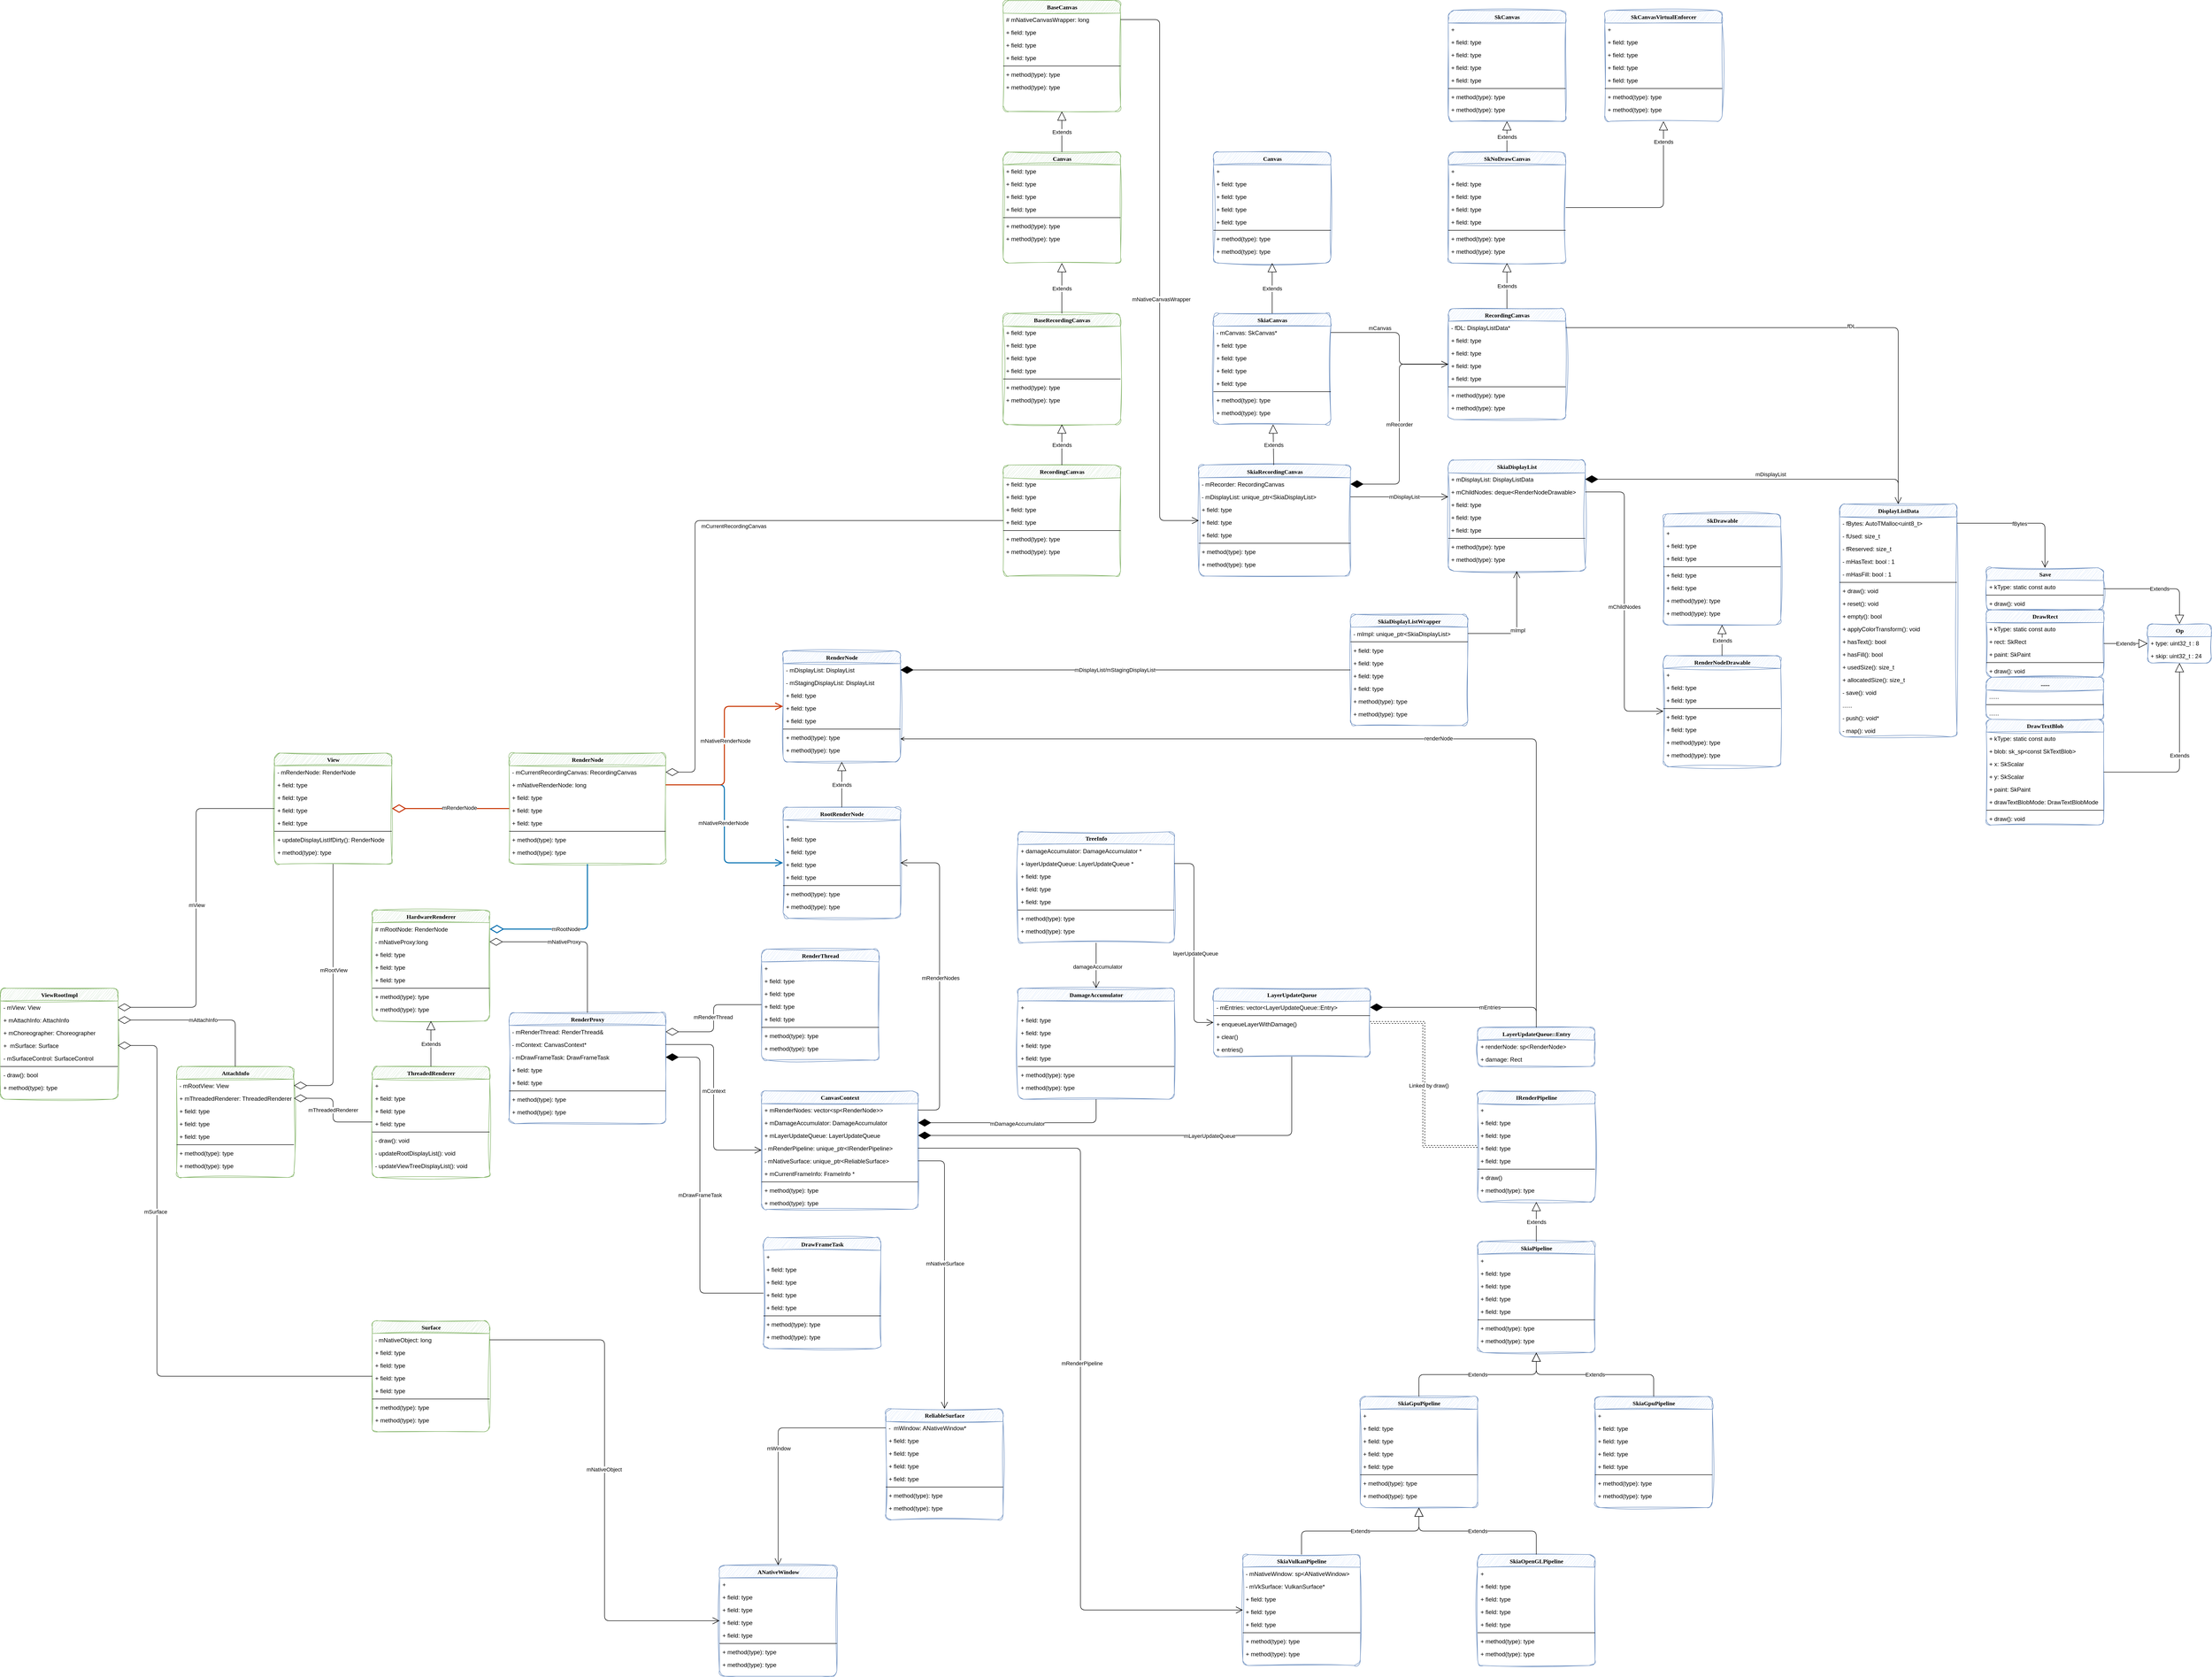 <mxfile version="26.0.10" pages="3">
  <diagram name="Rendering" id="9f46799a-70d6-7492-0946-bef42562c5a5">
    <mxGraphModel dx="2083" dy="3701" grid="1" gridSize="10" guides="1" tooltips="1" connect="1" arrows="1" fold="1" page="1" pageScale="1" pageWidth="1100" pageHeight="850" background="none" math="0" shadow="0">
      <root>
        <mxCell id="0" />
        <mxCell id="1" parent="0" />
        <mxCell id="78961159f06e98e8-17" value="ViewRootImpl" style="swimlane;html=1;fontStyle=1;align=center;verticalAlign=top;childLayout=stackLayout;horizontal=1;startSize=26;horizontalStack=0;resizeParent=1;resizeLast=0;collapsible=1;marginBottom=0;swimlaneFillColor=#ffffff;rounded=1;shadow=0;comic=0;labelBackgroundColor=none;strokeWidth=1;fillColor=#d5e8d4;fontFamily=Verdana;fontSize=12;strokeColor=#82b366;sketch=1;curveFitting=1;jiggle=2;" parent="1" vertex="1">
          <mxGeometry x="120" y="80" width="240" height="227" as="geometry" />
        </mxCell>
        <mxCell id="78961159f06e98e8-24" value="- mView: View" style="text;html=1;strokeColor=none;fillColor=none;align=left;verticalAlign=top;spacingLeft=4;spacingRight=4;whiteSpace=wrap;overflow=hidden;rotatable=0;points=[[0,0.5],[1,0.5]];portConstraint=eastwest;" parent="78961159f06e98e8-17" vertex="1">
          <mxGeometry y="26" width="240" height="26" as="geometry" />
        </mxCell>
        <mxCell id="78961159f06e98e8-21" value="+ mAttachInfo: AttachInfo" style="text;html=1;strokeColor=none;fillColor=none;align=left;verticalAlign=top;spacingLeft=4;spacingRight=4;whiteSpace=wrap;overflow=hidden;rotatable=0;points=[[0,0.5],[1,0.5]];portConstraint=eastwest;" parent="78961159f06e98e8-17" vertex="1">
          <mxGeometry y="52" width="240" height="26" as="geometry" />
        </mxCell>
        <mxCell id="78961159f06e98e8-23" value="+ mChoreographer: Choreographer" style="text;html=1;strokeColor=none;fillColor=none;align=left;verticalAlign=top;spacingLeft=4;spacingRight=4;whiteSpace=wrap;overflow=hidden;rotatable=0;points=[[0,0.5],[1,0.5]];portConstraint=eastwest;" parent="78961159f06e98e8-17" vertex="1">
          <mxGeometry y="78" width="240" height="26" as="geometry" />
        </mxCell>
        <mxCell id="78961159f06e98e8-25" value="+&amp;nbsp; mSurface: Surface" style="text;html=1;strokeColor=none;fillColor=none;align=left;verticalAlign=top;spacingLeft=4;spacingRight=4;whiteSpace=wrap;overflow=hidden;rotatable=0;points=[[0,0.5],[1,0.5]];portConstraint=eastwest;" parent="78961159f06e98e8-17" vertex="1">
          <mxGeometry y="104" width="240" height="26" as="geometry" />
        </mxCell>
        <mxCell id="78961159f06e98e8-26" value="- mSurfaceControl: SurfaceControl" style="text;html=1;strokeColor=none;fillColor=none;align=left;verticalAlign=top;spacingLeft=4;spacingRight=4;whiteSpace=wrap;overflow=hidden;rotatable=0;points=[[0,0.5],[1,0.5]];portConstraint=eastwest;" parent="78961159f06e98e8-17" vertex="1">
          <mxGeometry y="130" width="240" height="26" as="geometry" />
        </mxCell>
        <mxCell id="78961159f06e98e8-19" value="" style="line;html=1;strokeWidth=1;fillColor=none;align=left;verticalAlign=middle;spacingTop=-1;spacingLeft=3;spacingRight=3;rotatable=0;labelPosition=right;points=[];portConstraint=eastwest;" parent="78961159f06e98e8-17" vertex="1">
          <mxGeometry y="156" width="240" height="8" as="geometry" />
        </mxCell>
        <mxCell id="78961159f06e98e8-20" value="- draw(): bool" style="text;html=1;strokeColor=none;fillColor=none;align=left;verticalAlign=top;spacingLeft=4;spacingRight=4;whiteSpace=wrap;overflow=hidden;rotatable=0;points=[[0,0.5],[1,0.5]];portConstraint=eastwest;" parent="78961159f06e98e8-17" vertex="1">
          <mxGeometry y="164" width="240" height="26" as="geometry" />
        </mxCell>
        <mxCell id="78961159f06e98e8-27" value="+ method(type): type" style="text;html=1;strokeColor=none;fillColor=none;align=left;verticalAlign=top;spacingLeft=4;spacingRight=4;whiteSpace=wrap;overflow=hidden;rotatable=0;points=[[0,0.5],[1,0.5]];portConstraint=eastwest;" parent="78961159f06e98e8-17" vertex="1">
          <mxGeometry y="190" width="240" height="26" as="geometry" />
        </mxCell>
        <mxCell id="otttcu7d9Ce8A3Ge1HaT-2" value="&lt;div&gt;AttachInfo&lt;/div&gt;" style="swimlane;html=1;fontStyle=1;align=center;verticalAlign=top;childLayout=stackLayout;horizontal=1;startSize=26;horizontalStack=0;resizeParent=1;resizeLast=0;collapsible=1;marginBottom=0;swimlaneFillColor=#ffffff;rounded=1;shadow=0;comic=0;labelBackgroundColor=none;strokeWidth=1;fillColor=#d5e8d4;fontFamily=Verdana;fontSize=12;strokeColor=#82b366;sketch=1;curveFitting=1;jiggle=2;" parent="1" vertex="1">
          <mxGeometry x="480" y="240" width="240" height="227" as="geometry" />
        </mxCell>
        <mxCell id="otttcu7d9Ce8A3Ge1HaT-4" value="- mRootView: View" style="text;html=1;strokeColor=none;fillColor=none;align=left;verticalAlign=top;spacingLeft=4;spacingRight=4;whiteSpace=wrap;overflow=hidden;rotatable=0;points=[[0,0.5],[1,0.5]];portConstraint=eastwest;" parent="otttcu7d9Ce8A3Ge1HaT-2" vertex="1">
          <mxGeometry y="26" width="240" height="26" as="geometry" />
        </mxCell>
        <mxCell id="otttcu7d9Ce8A3Ge1HaT-3" value="+ mThreadedRenderer: ThreadedRenderer" style="text;html=1;strokeColor=none;fillColor=none;align=left;verticalAlign=top;spacingLeft=4;spacingRight=4;whiteSpace=wrap;overflow=hidden;rotatable=0;points=[[0,0.5],[1,0.5]];portConstraint=eastwest;" parent="otttcu7d9Ce8A3Ge1HaT-2" vertex="1">
          <mxGeometry y="52" width="240" height="26" as="geometry" />
        </mxCell>
        <mxCell id="otttcu7d9Ce8A3Ge1HaT-5" value="+ field: type" style="text;html=1;strokeColor=none;fillColor=none;align=left;verticalAlign=top;spacingLeft=4;spacingRight=4;whiteSpace=wrap;overflow=hidden;rotatable=0;points=[[0,0.5],[1,0.5]];portConstraint=eastwest;" parent="otttcu7d9Ce8A3Ge1HaT-2" vertex="1">
          <mxGeometry y="78" width="240" height="26" as="geometry" />
        </mxCell>
        <mxCell id="otttcu7d9Ce8A3Ge1HaT-6" value="+ field: type" style="text;html=1;strokeColor=none;fillColor=none;align=left;verticalAlign=top;spacingLeft=4;spacingRight=4;whiteSpace=wrap;overflow=hidden;rotatable=0;points=[[0,0.5],[1,0.5]];portConstraint=eastwest;" parent="otttcu7d9Ce8A3Ge1HaT-2" vertex="1">
          <mxGeometry y="104" width="240" height="26" as="geometry" />
        </mxCell>
        <mxCell id="otttcu7d9Ce8A3Ge1HaT-7" value="+ field: type" style="text;html=1;strokeColor=none;fillColor=none;align=left;verticalAlign=top;spacingLeft=4;spacingRight=4;whiteSpace=wrap;overflow=hidden;rotatable=0;points=[[0,0.5],[1,0.5]];portConstraint=eastwest;" parent="otttcu7d9Ce8A3Ge1HaT-2" vertex="1">
          <mxGeometry y="130" width="240" height="26" as="geometry" />
        </mxCell>
        <mxCell id="otttcu7d9Ce8A3Ge1HaT-8" value="" style="line;html=1;strokeWidth=1;fillColor=none;align=left;verticalAlign=middle;spacingTop=-1;spacingLeft=3;spacingRight=3;rotatable=0;labelPosition=right;points=[];portConstraint=eastwest;" parent="otttcu7d9Ce8A3Ge1HaT-2" vertex="1">
          <mxGeometry y="156" width="240" height="8" as="geometry" />
        </mxCell>
        <mxCell id="otttcu7d9Ce8A3Ge1HaT-9" value="+ method(type): type" style="text;html=1;strokeColor=none;fillColor=none;align=left;verticalAlign=top;spacingLeft=4;spacingRight=4;whiteSpace=wrap;overflow=hidden;rotatable=0;points=[[0,0.5],[1,0.5]];portConstraint=eastwest;" parent="otttcu7d9Ce8A3Ge1HaT-2" vertex="1">
          <mxGeometry y="164" width="240" height="26" as="geometry" />
        </mxCell>
        <mxCell id="otttcu7d9Ce8A3Ge1HaT-10" value="+ method(type): type" style="text;html=1;strokeColor=none;fillColor=none;align=left;verticalAlign=top;spacingLeft=4;spacingRight=4;whiteSpace=wrap;overflow=hidden;rotatable=0;points=[[0,0.5],[1,0.5]];portConstraint=eastwest;" parent="otttcu7d9Ce8A3Ge1HaT-2" vertex="1">
          <mxGeometry y="190" width="240" height="26" as="geometry" />
        </mxCell>
        <mxCell id="otttcu7d9Ce8A3Ge1HaT-17" value="ThreadedRenderer" style="swimlane;html=1;fontStyle=1;align=center;verticalAlign=top;childLayout=stackLayout;horizontal=1;startSize=26;horizontalStack=0;resizeParent=1;resizeLast=0;collapsible=1;marginBottom=0;swimlaneFillColor=#ffffff;rounded=1;shadow=0;comic=0;labelBackgroundColor=none;strokeWidth=1;fillColor=#d5e8d4;fontFamily=Verdana;fontSize=12;strokeColor=#82b366;sketch=1;curveFitting=1;jiggle=2;" parent="1" vertex="1">
          <mxGeometry x="880" y="240" width="240" height="227" as="geometry">
            <mxRectangle x="880" y="240" width="150" height="30" as="alternateBounds" />
          </mxGeometry>
        </mxCell>
        <mxCell id="otttcu7d9Ce8A3Ge1HaT-18" value="+" style="text;html=1;strokeColor=none;fillColor=none;align=left;verticalAlign=top;spacingLeft=4;spacingRight=4;whiteSpace=wrap;overflow=hidden;rotatable=0;points=[[0,0.5],[1,0.5]];portConstraint=eastwest;" parent="otttcu7d9Ce8A3Ge1HaT-17" vertex="1">
          <mxGeometry y="26" width="240" height="26" as="geometry" />
        </mxCell>
        <mxCell id="otttcu7d9Ce8A3Ge1HaT-19" value="+ field: type" style="text;html=1;strokeColor=none;fillColor=none;align=left;verticalAlign=top;spacingLeft=4;spacingRight=4;whiteSpace=wrap;overflow=hidden;rotatable=0;points=[[0,0.5],[1,0.5]];portConstraint=eastwest;" parent="otttcu7d9Ce8A3Ge1HaT-17" vertex="1">
          <mxGeometry y="52" width="240" height="26" as="geometry" />
        </mxCell>
        <mxCell id="otttcu7d9Ce8A3Ge1HaT-20" value="+ field: type" style="text;html=1;strokeColor=none;fillColor=none;align=left;verticalAlign=top;spacingLeft=4;spacingRight=4;whiteSpace=wrap;overflow=hidden;rotatable=0;points=[[0,0.5],[1,0.5]];portConstraint=eastwest;" parent="otttcu7d9Ce8A3Ge1HaT-17" vertex="1">
          <mxGeometry y="78" width="240" height="26" as="geometry" />
        </mxCell>
        <mxCell id="otttcu7d9Ce8A3Ge1HaT-21" value="+ field: type" style="text;html=1;strokeColor=none;fillColor=none;align=left;verticalAlign=top;spacingLeft=4;spacingRight=4;whiteSpace=wrap;overflow=hidden;rotatable=0;points=[[0,0.5],[1,0.5]];portConstraint=eastwest;" parent="otttcu7d9Ce8A3Ge1HaT-17" vertex="1">
          <mxGeometry y="104" width="240" height="26" as="geometry" />
        </mxCell>
        <mxCell id="otttcu7d9Ce8A3Ge1HaT-23" value="" style="line;html=1;strokeWidth=1;fillColor=none;align=left;verticalAlign=middle;spacingTop=-1;spacingLeft=3;spacingRight=3;rotatable=0;labelPosition=right;points=[];portConstraint=eastwest;" parent="otttcu7d9Ce8A3Ge1HaT-17" vertex="1">
          <mxGeometry y="130" width="240" height="8" as="geometry" />
        </mxCell>
        <mxCell id="otttcu7d9Ce8A3Ge1HaT-24" value="- draw(): void" style="text;html=1;strokeColor=none;fillColor=none;align=left;verticalAlign=top;spacingLeft=4;spacingRight=4;whiteSpace=wrap;overflow=hidden;rotatable=0;points=[[0,0.5],[1,0.5]];portConstraint=eastwest;" parent="otttcu7d9Ce8A3Ge1HaT-17" vertex="1">
          <mxGeometry y="138" width="240" height="26" as="geometry" />
        </mxCell>
        <mxCell id="otttcu7d9Ce8A3Ge1HaT-25" value="- updateRootDisplayList(): void" style="text;html=1;strokeColor=none;fillColor=none;align=left;verticalAlign=top;spacingLeft=4;spacingRight=4;whiteSpace=wrap;overflow=hidden;rotatable=0;points=[[0,0.5],[1,0.5]];portConstraint=eastwest;" parent="otttcu7d9Ce8A3Ge1HaT-17" vertex="1">
          <mxGeometry y="164" width="240" height="26" as="geometry" />
        </mxCell>
        <mxCell id="otttcu7d9Ce8A3Ge1HaT-22" value="- updateViewTreeDisplayList(): void" style="text;html=1;strokeColor=none;fillColor=none;align=left;verticalAlign=top;spacingLeft=4;spacingRight=4;whiteSpace=wrap;overflow=hidden;rotatable=0;points=[[0,0.5],[1,0.5]];portConstraint=eastwest;" parent="otttcu7d9Ce8A3Ge1HaT-17" vertex="1">
          <mxGeometry y="190" width="240" height="26" as="geometry" />
        </mxCell>
        <mxCell id="otttcu7d9Ce8A3Ge1HaT-26" value="HardwareRenderer" style="swimlane;html=1;fontStyle=1;align=center;verticalAlign=top;childLayout=stackLayout;horizontal=1;startSize=26;horizontalStack=0;resizeParent=1;resizeLast=0;collapsible=1;marginBottom=0;swimlaneFillColor=#ffffff;rounded=1;shadow=0;comic=0;labelBackgroundColor=none;strokeWidth=1;fillColor=#d5e8d4;fontFamily=Verdana;fontSize=12;strokeColor=#82b366;sketch=1;curveFitting=1;jiggle=2;" parent="1" vertex="1">
          <mxGeometry x="880" y="-80" width="240" height="227" as="geometry" />
        </mxCell>
        <mxCell id="otttcu7d9Ce8A3Ge1HaT-27" value="# mRootNode: RenderNode" style="text;html=1;strokeColor=none;fillColor=none;align=left;verticalAlign=top;spacingLeft=4;spacingRight=4;whiteSpace=wrap;overflow=hidden;rotatable=0;points=[[0,0.5],[1,0.5]];portConstraint=eastwest;" parent="otttcu7d9Ce8A3Ge1HaT-26" vertex="1">
          <mxGeometry y="26" width="240" height="26" as="geometry" />
        </mxCell>
        <mxCell id="otttcu7d9Ce8A3Ge1HaT-28" value="- mNativeProxy:long" style="text;html=1;strokeColor=none;fillColor=none;align=left;verticalAlign=top;spacingLeft=4;spacingRight=4;whiteSpace=wrap;overflow=hidden;rotatable=0;points=[[0,0.5],[1,0.5]];portConstraint=eastwest;" parent="otttcu7d9Ce8A3Ge1HaT-26" vertex="1">
          <mxGeometry y="52" width="240" height="26" as="geometry" />
        </mxCell>
        <mxCell id="otttcu7d9Ce8A3Ge1HaT-29" value="+ field: type" style="text;html=1;strokeColor=none;fillColor=none;align=left;verticalAlign=top;spacingLeft=4;spacingRight=4;whiteSpace=wrap;overflow=hidden;rotatable=0;points=[[0,0.5],[1,0.5]];portConstraint=eastwest;" parent="otttcu7d9Ce8A3Ge1HaT-26" vertex="1">
          <mxGeometry y="78" width="240" height="26" as="geometry" />
        </mxCell>
        <mxCell id="otttcu7d9Ce8A3Ge1HaT-30" value="+ field: type" style="text;html=1;strokeColor=none;fillColor=none;align=left;verticalAlign=top;spacingLeft=4;spacingRight=4;whiteSpace=wrap;overflow=hidden;rotatable=0;points=[[0,0.5],[1,0.5]];portConstraint=eastwest;" parent="otttcu7d9Ce8A3Ge1HaT-26" vertex="1">
          <mxGeometry y="104" width="240" height="26" as="geometry" />
        </mxCell>
        <mxCell id="otttcu7d9Ce8A3Ge1HaT-31" value="+ field: type" style="text;html=1;strokeColor=none;fillColor=none;align=left;verticalAlign=top;spacingLeft=4;spacingRight=4;whiteSpace=wrap;overflow=hidden;rotatable=0;points=[[0,0.5],[1,0.5]];portConstraint=eastwest;" parent="otttcu7d9Ce8A3Ge1HaT-26" vertex="1">
          <mxGeometry y="130" width="240" height="26" as="geometry" />
        </mxCell>
        <mxCell id="otttcu7d9Ce8A3Ge1HaT-32" value="" style="line;html=1;strokeWidth=1;fillColor=none;align=left;verticalAlign=middle;spacingTop=-1;spacingLeft=3;spacingRight=3;rotatable=0;labelPosition=right;points=[];portConstraint=eastwest;" parent="otttcu7d9Ce8A3Ge1HaT-26" vertex="1">
          <mxGeometry y="156" width="240" height="8" as="geometry" />
        </mxCell>
        <mxCell id="otttcu7d9Ce8A3Ge1HaT-33" value="+ method(type): type" style="text;html=1;strokeColor=none;fillColor=none;align=left;verticalAlign=top;spacingLeft=4;spacingRight=4;whiteSpace=wrap;overflow=hidden;rotatable=0;points=[[0,0.5],[1,0.5]];portConstraint=eastwest;" parent="otttcu7d9Ce8A3Ge1HaT-26" vertex="1">
          <mxGeometry y="164" width="240" height="26" as="geometry" />
        </mxCell>
        <mxCell id="otttcu7d9Ce8A3Ge1HaT-34" value="+ method(type): type" style="text;html=1;strokeColor=none;fillColor=none;align=left;verticalAlign=top;spacingLeft=4;spacingRight=4;whiteSpace=wrap;overflow=hidden;rotatable=0;points=[[0,0.5],[1,0.5]];portConstraint=eastwest;" parent="otttcu7d9Ce8A3Ge1HaT-26" vertex="1">
          <mxGeometry y="190" width="240" height="26" as="geometry" />
        </mxCell>
        <mxCell id="otttcu7d9Ce8A3Ge1HaT-37" value="Extends" style="endArrow=block;endSize=16;endFill=0;html=1;rounded=1;edgeStyle=orthogonalEdgeStyle;" parent="1" source="otttcu7d9Ce8A3Ge1HaT-17" target="otttcu7d9Ce8A3Ge1HaT-26" edge="1">
          <mxGeometry width="160" relative="1" as="geometry">
            <mxPoint x="400" y="-150" as="sourcePoint" />
            <mxPoint x="560" y="-150" as="targetPoint" />
          </mxGeometry>
        </mxCell>
        <mxCell id="otttcu7d9Ce8A3Ge1HaT-38" value="RenderNode" style="swimlane;html=1;fontStyle=1;align=center;verticalAlign=top;childLayout=stackLayout;horizontal=1;startSize=26;horizontalStack=0;resizeParent=1;resizeLast=0;collapsible=1;marginBottom=0;swimlaneFillColor=#ffffff;rounded=1;shadow=0;comic=0;labelBackgroundColor=none;strokeWidth=1;fillColor=#dae8fc;fontFamily=Verdana;fontSize=12;strokeColor=#6c8ebf;sketch=1;curveFitting=1;jiggle=2;" parent="1" vertex="1">
          <mxGeometry x="1720" y="-610" width="240" height="227" as="geometry" />
        </mxCell>
        <mxCell id="otttcu7d9Ce8A3Ge1HaT-39" value="- mDisplayList: DisplayList" style="text;html=1;strokeColor=none;fillColor=none;align=left;verticalAlign=top;spacingLeft=4;spacingRight=4;whiteSpace=wrap;overflow=hidden;rotatable=0;points=[[0,0.5],[1,0.5]];portConstraint=eastwest;" parent="otttcu7d9Ce8A3Ge1HaT-38" vertex="1">
          <mxGeometry y="26" width="240" height="26" as="geometry" />
        </mxCell>
        <mxCell id="otttcu7d9Ce8A3Ge1HaT-40" value="- mStagingDisplayList: DisplayList" style="text;html=1;strokeColor=none;fillColor=none;align=left;verticalAlign=top;spacingLeft=4;spacingRight=4;whiteSpace=wrap;overflow=hidden;rotatable=0;points=[[0,0.5],[1,0.5]];portConstraint=eastwest;" parent="otttcu7d9Ce8A3Ge1HaT-38" vertex="1">
          <mxGeometry y="52" width="240" height="26" as="geometry" />
        </mxCell>
        <mxCell id="otttcu7d9Ce8A3Ge1HaT-41" value="+ field: type" style="text;html=1;strokeColor=none;fillColor=none;align=left;verticalAlign=top;spacingLeft=4;spacingRight=4;whiteSpace=wrap;overflow=hidden;rotatable=0;points=[[0,0.5],[1,0.5]];portConstraint=eastwest;" parent="otttcu7d9Ce8A3Ge1HaT-38" vertex="1">
          <mxGeometry y="78" width="240" height="26" as="geometry" />
        </mxCell>
        <mxCell id="otttcu7d9Ce8A3Ge1HaT-42" value="+ field: type" style="text;html=1;strokeColor=none;fillColor=none;align=left;verticalAlign=top;spacingLeft=4;spacingRight=4;whiteSpace=wrap;overflow=hidden;rotatable=0;points=[[0,0.5],[1,0.5]];portConstraint=eastwest;" parent="otttcu7d9Ce8A3Ge1HaT-38" vertex="1">
          <mxGeometry y="104" width="240" height="26" as="geometry" />
        </mxCell>
        <mxCell id="otttcu7d9Ce8A3Ge1HaT-43" value="+ field: type" style="text;html=1;strokeColor=none;fillColor=none;align=left;verticalAlign=top;spacingLeft=4;spacingRight=4;whiteSpace=wrap;overflow=hidden;rotatable=0;points=[[0,0.5],[1,0.5]];portConstraint=eastwest;" parent="otttcu7d9Ce8A3Ge1HaT-38" vertex="1">
          <mxGeometry y="130" width="240" height="26" as="geometry" />
        </mxCell>
        <mxCell id="otttcu7d9Ce8A3Ge1HaT-44" value="" style="line;html=1;strokeWidth=1;fillColor=none;align=left;verticalAlign=middle;spacingTop=-1;spacingLeft=3;spacingRight=3;rotatable=0;labelPosition=right;points=[];portConstraint=eastwest;" parent="otttcu7d9Ce8A3Ge1HaT-38" vertex="1">
          <mxGeometry y="156" width="240" height="8" as="geometry" />
        </mxCell>
        <mxCell id="otttcu7d9Ce8A3Ge1HaT-45" value="+ method(type): type" style="text;html=1;strokeColor=none;fillColor=none;align=left;verticalAlign=top;spacingLeft=4;spacingRight=4;whiteSpace=wrap;overflow=hidden;rotatable=0;points=[[0,0.5],[1,0.5]];portConstraint=eastwest;" parent="otttcu7d9Ce8A3Ge1HaT-38" vertex="1">
          <mxGeometry y="164" width="240" height="26" as="geometry" />
        </mxCell>
        <mxCell id="otttcu7d9Ce8A3Ge1HaT-46" value="+ method(type): type" style="text;html=1;strokeColor=none;fillColor=none;align=left;verticalAlign=top;spacingLeft=4;spacingRight=4;whiteSpace=wrap;overflow=hidden;rotatable=0;points=[[0,0.5],[1,0.5]];portConstraint=eastwest;" parent="otttcu7d9Ce8A3Ge1HaT-38" vertex="1">
          <mxGeometry y="190" width="240" height="26" as="geometry" />
        </mxCell>
        <mxCell id="otttcu7d9Ce8A3Ge1HaT-47" value="RootRenderNode" style="swimlane;html=1;fontStyle=1;align=center;verticalAlign=top;childLayout=stackLayout;horizontal=1;startSize=26;horizontalStack=0;resizeParent=1;resizeLast=0;collapsible=1;marginBottom=0;swimlaneFillColor=#ffffff;rounded=1;shadow=0;comic=0;labelBackgroundColor=none;strokeWidth=1;fillColor=#dae8fc;fontFamily=Verdana;fontSize=12;strokeColor=#6c8ebf;sketch=1;curveFitting=1;jiggle=2;" parent="1" vertex="1">
          <mxGeometry x="1720" y="-290" width="240" height="227" as="geometry" />
        </mxCell>
        <mxCell id="otttcu7d9Ce8A3Ge1HaT-48" value="+ " style="text;html=1;strokeColor=none;fillColor=none;align=left;verticalAlign=top;spacingLeft=4;spacingRight=4;whiteSpace=wrap;overflow=hidden;rotatable=0;points=[[0,0.5],[1,0.5]];portConstraint=eastwest;" parent="otttcu7d9Ce8A3Ge1HaT-47" vertex="1">
          <mxGeometry y="26" width="240" height="26" as="geometry" />
        </mxCell>
        <mxCell id="otttcu7d9Ce8A3Ge1HaT-49" value="+ field: type" style="text;html=1;strokeColor=none;fillColor=none;align=left;verticalAlign=top;spacingLeft=4;spacingRight=4;whiteSpace=wrap;overflow=hidden;rotatable=0;points=[[0,0.5],[1,0.5]];portConstraint=eastwest;" parent="otttcu7d9Ce8A3Ge1HaT-47" vertex="1">
          <mxGeometry y="52" width="240" height="26" as="geometry" />
        </mxCell>
        <mxCell id="otttcu7d9Ce8A3Ge1HaT-50" value="+ field: type" style="text;html=1;strokeColor=none;fillColor=none;align=left;verticalAlign=top;spacingLeft=4;spacingRight=4;whiteSpace=wrap;overflow=hidden;rotatable=0;points=[[0,0.5],[1,0.5]];portConstraint=eastwest;" parent="otttcu7d9Ce8A3Ge1HaT-47" vertex="1">
          <mxGeometry y="78" width="240" height="26" as="geometry" />
        </mxCell>
        <mxCell id="otttcu7d9Ce8A3Ge1HaT-51" value="+ field: type" style="text;html=1;strokeColor=none;fillColor=none;align=left;verticalAlign=top;spacingLeft=4;spacingRight=4;whiteSpace=wrap;overflow=hidden;rotatable=0;points=[[0,0.5],[1,0.5]];portConstraint=eastwest;" parent="otttcu7d9Ce8A3Ge1HaT-47" vertex="1">
          <mxGeometry y="104" width="240" height="26" as="geometry" />
        </mxCell>
        <mxCell id="otttcu7d9Ce8A3Ge1HaT-52" value="+ field: type" style="text;html=1;strokeColor=none;fillColor=none;align=left;verticalAlign=top;spacingLeft=4;spacingRight=4;whiteSpace=wrap;overflow=hidden;rotatable=0;points=[[0,0.5],[1,0.5]];portConstraint=eastwest;" parent="otttcu7d9Ce8A3Ge1HaT-47" vertex="1">
          <mxGeometry y="130" width="240" height="26" as="geometry" />
        </mxCell>
        <mxCell id="otttcu7d9Ce8A3Ge1HaT-53" value="" style="line;html=1;strokeWidth=1;fillColor=none;align=left;verticalAlign=middle;spacingTop=-1;spacingLeft=3;spacingRight=3;rotatable=0;labelPosition=right;points=[];portConstraint=eastwest;" parent="otttcu7d9Ce8A3Ge1HaT-47" vertex="1">
          <mxGeometry y="156" width="240" height="8" as="geometry" />
        </mxCell>
        <mxCell id="otttcu7d9Ce8A3Ge1HaT-54" value="+ method(type): type" style="text;html=1;strokeColor=none;fillColor=none;align=left;verticalAlign=top;spacingLeft=4;spacingRight=4;whiteSpace=wrap;overflow=hidden;rotatable=0;points=[[0,0.5],[1,0.5]];portConstraint=eastwest;" parent="otttcu7d9Ce8A3Ge1HaT-47" vertex="1">
          <mxGeometry y="164" width="240" height="26" as="geometry" />
        </mxCell>
        <mxCell id="otttcu7d9Ce8A3Ge1HaT-55" value="+ method(type): type" style="text;html=1;strokeColor=none;fillColor=none;align=left;verticalAlign=top;spacingLeft=4;spacingRight=4;whiteSpace=wrap;overflow=hidden;rotatable=0;points=[[0,0.5],[1,0.5]];portConstraint=eastwest;" parent="otttcu7d9Ce8A3Ge1HaT-47" vertex="1">
          <mxGeometry y="190" width="240" height="26" as="geometry" />
        </mxCell>
        <mxCell id="otttcu7d9Ce8A3Ge1HaT-56" value="Extends" style="endArrow=block;endSize=16;endFill=0;html=1;rounded=1;edgeStyle=orthogonalEdgeStyle;" parent="1" source="otttcu7d9Ce8A3Ge1HaT-47" target="otttcu7d9Ce8A3Ge1HaT-38" edge="1">
          <mxGeometry width="160" relative="1" as="geometry">
            <mxPoint x="1320" y="-600" as="sourcePoint" />
            <mxPoint x="1480" y="-600" as="targetPoint" />
          </mxGeometry>
        </mxCell>
        <mxCell id="otttcu7d9Ce8A3Ge1HaT-57" value="RenderNode" style="swimlane;html=1;fontStyle=1;align=center;verticalAlign=top;childLayout=stackLayout;horizontal=1;startSize=26;horizontalStack=0;resizeParent=1;resizeLast=0;collapsible=1;marginBottom=0;swimlaneFillColor=#ffffff;rounded=1;shadow=0;comic=0;labelBackgroundColor=none;strokeWidth=1;fillColor=#d5e8d4;fontFamily=Verdana;fontSize=12;strokeColor=#82b366;sketch=1;curveFitting=1;jiggle=2;" parent="1" vertex="1">
          <mxGeometry x="1160" y="-401" width="320" height="227" as="geometry" />
        </mxCell>
        <mxCell id="otttcu7d9Ce8A3Ge1HaT-59" value="- mCurrentRecordingCanvas: RecordingCanvas" style="text;html=1;strokeColor=none;fillColor=none;align=left;verticalAlign=top;spacingLeft=4;spacingRight=4;whiteSpace=wrap;overflow=hidden;rotatable=0;points=[[0,0.5],[1,0.5]];portConstraint=eastwest;" parent="otttcu7d9Ce8A3Ge1HaT-57" vertex="1">
          <mxGeometry y="26" width="320" height="26" as="geometry" />
        </mxCell>
        <mxCell id="otttcu7d9Ce8A3Ge1HaT-58" value="+ mNativeRenderNode: long" style="text;html=1;strokeColor=none;fillColor=none;align=left;verticalAlign=top;spacingLeft=4;spacingRight=4;whiteSpace=wrap;overflow=hidden;rotatable=0;points=[[0,0.5],[1,0.5]];portConstraint=eastwest;" parent="otttcu7d9Ce8A3Ge1HaT-57" vertex="1">
          <mxGeometry y="52" width="320" height="26" as="geometry" />
        </mxCell>
        <mxCell id="otttcu7d9Ce8A3Ge1HaT-60" value="+ field: type" style="text;html=1;strokeColor=none;fillColor=none;align=left;verticalAlign=top;spacingLeft=4;spacingRight=4;whiteSpace=wrap;overflow=hidden;rotatable=0;points=[[0,0.5],[1,0.5]];portConstraint=eastwest;" parent="otttcu7d9Ce8A3Ge1HaT-57" vertex="1">
          <mxGeometry y="78" width="320" height="26" as="geometry" />
        </mxCell>
        <mxCell id="otttcu7d9Ce8A3Ge1HaT-61" value="+ field: type" style="text;html=1;strokeColor=none;fillColor=none;align=left;verticalAlign=top;spacingLeft=4;spacingRight=4;whiteSpace=wrap;overflow=hidden;rotatable=0;points=[[0,0.5],[1,0.5]];portConstraint=eastwest;" parent="otttcu7d9Ce8A3Ge1HaT-57" vertex="1">
          <mxGeometry y="104" width="320" height="26" as="geometry" />
        </mxCell>
        <mxCell id="otttcu7d9Ce8A3Ge1HaT-62" value="+ field: type" style="text;html=1;strokeColor=none;fillColor=none;align=left;verticalAlign=top;spacingLeft=4;spacingRight=4;whiteSpace=wrap;overflow=hidden;rotatable=0;points=[[0,0.5],[1,0.5]];portConstraint=eastwest;" parent="otttcu7d9Ce8A3Ge1HaT-57" vertex="1">
          <mxGeometry y="130" width="320" height="26" as="geometry" />
        </mxCell>
        <mxCell id="otttcu7d9Ce8A3Ge1HaT-63" value="" style="line;html=1;strokeWidth=1;fillColor=none;align=left;verticalAlign=middle;spacingTop=-1;spacingLeft=3;spacingRight=3;rotatable=0;labelPosition=right;points=[];portConstraint=eastwest;" parent="otttcu7d9Ce8A3Ge1HaT-57" vertex="1">
          <mxGeometry y="156" width="320" height="8" as="geometry" />
        </mxCell>
        <mxCell id="otttcu7d9Ce8A3Ge1HaT-64" value="+ method(type): type" style="text;html=1;strokeColor=none;fillColor=none;align=left;verticalAlign=top;spacingLeft=4;spacingRight=4;whiteSpace=wrap;overflow=hidden;rotatable=0;points=[[0,0.5],[1,0.5]];portConstraint=eastwest;" parent="otttcu7d9Ce8A3Ge1HaT-57" vertex="1">
          <mxGeometry y="164" width="320" height="26" as="geometry" />
        </mxCell>
        <mxCell id="otttcu7d9Ce8A3Ge1HaT-65" value="+ method(type): type" style="text;html=1;strokeColor=none;fillColor=none;align=left;verticalAlign=top;spacingLeft=4;spacingRight=4;whiteSpace=wrap;overflow=hidden;rotatable=0;points=[[0,0.5],[1,0.5]];portConstraint=eastwest;" parent="otttcu7d9Ce8A3Ge1HaT-57" vertex="1">
          <mxGeometry y="190" width="320" height="26" as="geometry" />
        </mxCell>
        <mxCell id="otttcu7d9Ce8A3Ge1HaT-66" value="" style="endArrow=diamondThin;endFill=0;endSize=24;html=1;rounded=1;edgeStyle=orthogonalEdgeStyle;fillColor=#1ba1e2;strokeColor=#006EAF;strokeWidth=2;" parent="1" source="otttcu7d9Ce8A3Ge1HaT-57" target="otttcu7d9Ce8A3Ge1HaT-27" edge="1">
          <mxGeometry width="160" relative="1" as="geometry">
            <mxPoint x="610" y="-150" as="sourcePoint" />
            <mxPoint x="770" y="-150" as="targetPoint" />
          </mxGeometry>
        </mxCell>
        <mxCell id="fws_50bchqmlDG1o5LzW-1" value="mRootNode" style="edgeLabel;html=1;align=center;verticalAlign=middle;resizable=0;points=[];" parent="otttcu7d9Ce8A3Ge1HaT-66" vertex="1" connectable="0">
          <mxGeometry x="0.039" y="-1" relative="1" as="geometry">
            <mxPoint x="-4" y="1" as="offset" />
          </mxGeometry>
        </mxCell>
        <mxCell id="otttcu7d9Ce8A3Ge1HaT-67" value="" style="endArrow=diamondThin;endFill=0;endSize=24;html=1;rounded=1;edgeStyle=orthogonalEdgeStyle;curved=0;" parent="1" source="otttcu7d9Ce8A3Ge1HaT-2" target="78961159f06e98e8-21" edge="1">
          <mxGeometry width="160" relative="1" as="geometry">
            <mxPoint x="290" y="-140" as="sourcePoint" />
            <mxPoint x="450" y="-140" as="targetPoint" />
          </mxGeometry>
        </mxCell>
        <mxCell id="otttcu7d9Ce8A3Ge1HaT-68" value="mAttachInfo" style="edgeLabel;html=1;align=center;verticalAlign=middle;resizable=0;points=[];" parent="otttcu7d9Ce8A3Ge1HaT-67" vertex="1" connectable="0">
          <mxGeometry x="-0.275" y="4" relative="1" as="geometry">
            <mxPoint x="-40" y="-4" as="offset" />
          </mxGeometry>
        </mxCell>
        <mxCell id="otttcu7d9Ce8A3Ge1HaT-69" value="" style="endArrow=diamondThin;endFill=0;endSize=24;html=1;rounded=1;edgeStyle=orthogonalEdgeStyle;" parent="1" source="otttcu7d9Ce8A3Ge1HaT-17" target="otttcu7d9Ce8A3Ge1HaT-3" edge="1">
          <mxGeometry width="160" relative="1" as="geometry">
            <mxPoint x="550" y="-190" as="sourcePoint" />
            <mxPoint x="710" y="-190" as="targetPoint" />
          </mxGeometry>
        </mxCell>
        <mxCell id="otttcu7d9Ce8A3Ge1HaT-70" value="mThreadedRenderer" style="edgeLabel;html=1;align=center;verticalAlign=middle;resizable=0;points=[];" parent="otttcu7d9Ce8A3Ge1HaT-69" vertex="1" connectable="0">
          <mxGeometry x="-0.225" relative="1" as="geometry">
            <mxPoint y="-24" as="offset" />
          </mxGeometry>
        </mxCell>
        <mxCell id="fws_50bchqmlDG1o5LzW-2" value="RenderProxy" style="swimlane;html=1;fontStyle=1;align=center;verticalAlign=top;childLayout=stackLayout;horizontal=1;startSize=26;horizontalStack=0;resizeParent=1;resizeLast=0;collapsible=1;marginBottom=0;swimlaneFillColor=#ffffff;rounded=1;shadow=0;comic=0;labelBackgroundColor=none;strokeWidth=1;fillColor=#dae8fc;fontFamily=Verdana;fontSize=12;strokeColor=#6c8ebf;sketch=1;curveFitting=1;jiggle=2;" parent="1" vertex="1">
          <mxGeometry x="1160" y="130" width="320" height="227" as="geometry" />
        </mxCell>
        <mxCell id="fws_50bchqmlDG1o5LzW-4" value="- mRenderThread: RenderThread&amp;amp;" style="text;html=1;strokeColor=none;fillColor=none;align=left;verticalAlign=top;spacingLeft=4;spacingRight=4;whiteSpace=wrap;overflow=hidden;rotatable=0;points=[[0,0.5],[1,0.5]];portConstraint=eastwest;" parent="fws_50bchqmlDG1o5LzW-2" vertex="1">
          <mxGeometry y="26" width="320" height="26" as="geometry" />
        </mxCell>
        <mxCell id="fws_50bchqmlDG1o5LzW-3" value="- mContext: CanvasContext*" style="text;html=1;strokeColor=none;fillColor=none;align=left;verticalAlign=top;spacingLeft=4;spacingRight=4;whiteSpace=wrap;overflow=hidden;rotatable=0;points=[[0,0.5],[1,0.5]];portConstraint=eastwest;" parent="fws_50bchqmlDG1o5LzW-2" vertex="1">
          <mxGeometry y="52" width="320" height="26" as="geometry" />
        </mxCell>
        <mxCell id="fws_50bchqmlDG1o5LzW-5" value="- mDrawFrameTask: DrawFrameTask" style="text;html=1;strokeColor=none;fillColor=none;align=left;verticalAlign=top;spacingLeft=4;spacingRight=4;whiteSpace=wrap;overflow=hidden;rotatable=0;points=[[0,0.5],[1,0.5]];portConstraint=eastwest;" parent="fws_50bchqmlDG1o5LzW-2" vertex="1">
          <mxGeometry y="78" width="320" height="26" as="geometry" />
        </mxCell>
        <mxCell id="fws_50bchqmlDG1o5LzW-6" value="+ field: type" style="text;html=1;strokeColor=none;fillColor=none;align=left;verticalAlign=top;spacingLeft=4;spacingRight=4;whiteSpace=wrap;overflow=hidden;rotatable=0;points=[[0,0.5],[1,0.5]];portConstraint=eastwest;" parent="fws_50bchqmlDG1o5LzW-2" vertex="1">
          <mxGeometry y="104" width="320" height="26" as="geometry" />
        </mxCell>
        <mxCell id="fws_50bchqmlDG1o5LzW-7" value="+ field: type" style="text;html=1;strokeColor=none;fillColor=none;align=left;verticalAlign=top;spacingLeft=4;spacingRight=4;whiteSpace=wrap;overflow=hidden;rotatable=0;points=[[0,0.5],[1,0.5]];portConstraint=eastwest;" parent="fws_50bchqmlDG1o5LzW-2" vertex="1">
          <mxGeometry y="130" width="320" height="26" as="geometry" />
        </mxCell>
        <mxCell id="fws_50bchqmlDG1o5LzW-8" value="" style="line;html=1;strokeWidth=1;fillColor=none;align=left;verticalAlign=middle;spacingTop=-1;spacingLeft=3;spacingRight=3;rotatable=0;labelPosition=right;points=[];portConstraint=eastwest;" parent="fws_50bchqmlDG1o5LzW-2" vertex="1">
          <mxGeometry y="156" width="320" height="8" as="geometry" />
        </mxCell>
        <mxCell id="fws_50bchqmlDG1o5LzW-9" value="+ method(type): type" style="text;html=1;strokeColor=none;fillColor=none;align=left;verticalAlign=top;spacingLeft=4;spacingRight=4;whiteSpace=wrap;overflow=hidden;rotatable=0;points=[[0,0.5],[1,0.5]];portConstraint=eastwest;" parent="fws_50bchqmlDG1o5LzW-2" vertex="1">
          <mxGeometry y="164" width="320" height="26" as="geometry" />
        </mxCell>
        <mxCell id="fws_50bchqmlDG1o5LzW-10" value="+ method(type): type" style="text;html=1;strokeColor=none;fillColor=none;align=left;verticalAlign=top;spacingLeft=4;spacingRight=4;whiteSpace=wrap;overflow=hidden;rotatable=0;points=[[0,0.5],[1,0.5]];portConstraint=eastwest;" parent="fws_50bchqmlDG1o5LzW-2" vertex="1">
          <mxGeometry y="190" width="320" height="26" as="geometry" />
        </mxCell>
        <mxCell id="fws_50bchqmlDG1o5LzW-11" value="" style="endArrow=diamondThin;endFill=0;endSize=24;html=1;rounded=1;edgeStyle=orthogonalEdgeStyle;curved=0;" parent="1" source="fws_50bchqmlDG1o5LzW-2" target="otttcu7d9Ce8A3Ge1HaT-28" edge="1">
          <mxGeometry width="160" relative="1" as="geometry">
            <mxPoint x="690" y="-230" as="sourcePoint" />
            <mxPoint x="850" y="-230" as="targetPoint" />
          </mxGeometry>
        </mxCell>
        <mxCell id="fws_50bchqmlDG1o5LzW-12" value="mNativeProxy" style="edgeLabel;html=1;align=center;verticalAlign=middle;resizable=0;points=[];" parent="fws_50bchqmlDG1o5LzW-11" vertex="1" connectable="0">
          <mxGeometry x="0.067" y="2" relative="1" as="geometry">
            <mxPoint x="-9" y="-2" as="offset" />
          </mxGeometry>
        </mxCell>
        <mxCell id="fws_50bchqmlDG1o5LzW-13" value="" style="endArrow=open;endFill=1;endSize=12;html=1;rounded=1;edgeStyle=elbowEdgeStyle;fillColor=#1ba1e2;strokeColor=#006EAF;strokeWidth=2;" parent="1" source="otttcu7d9Ce8A3Ge1HaT-58" target="otttcu7d9Ce8A3Ge1HaT-47" edge="1">
          <mxGeometry width="160" relative="1" as="geometry">
            <mxPoint x="890" y="-260" as="sourcePoint" />
            <mxPoint x="1050" y="-260" as="targetPoint" />
          </mxGeometry>
        </mxCell>
        <mxCell id="fws_50bchqmlDG1o5LzW-14" value="mNativeRenderNode" style="edgeLabel;html=1;align=center;verticalAlign=middle;resizable=0;points=[];" parent="fws_50bchqmlDG1o5LzW-13" vertex="1" connectable="0">
          <mxGeometry x="-0.079" y="-2" relative="1" as="geometry">
            <mxPoint y="14" as="offset" />
          </mxGeometry>
        </mxCell>
        <mxCell id="fws_50bchqmlDG1o5LzW-15" value="" style="endArrow=open;endFill=1;endSize=12;html=1;rounded=1;edgeStyle=elbowEdgeStyle;curved=0;fillColor=#fa6800;strokeColor=#C73500;strokeWidth=2;" parent="1" source="otttcu7d9Ce8A3Ge1HaT-58" target="otttcu7d9Ce8A3Ge1HaT-38" edge="1">
          <mxGeometry width="160" relative="1" as="geometry">
            <mxPoint x="1260" y="-570" as="sourcePoint" />
            <mxPoint x="1420" y="-570" as="targetPoint" />
          </mxGeometry>
        </mxCell>
        <mxCell id="fws_50bchqmlDG1o5LzW-16" value="mNativeRenderNode" style="edgeLabel;html=1;align=center;verticalAlign=middle;resizable=0;points=[];" parent="fws_50bchqmlDG1o5LzW-15" vertex="1" connectable="0">
          <mxGeometry x="0.05" y="-2" relative="1" as="geometry">
            <mxPoint as="offset" />
          </mxGeometry>
        </mxCell>
        <mxCell id="fws_50bchqmlDG1o5LzW-17" value="IRenderPipeline" style="swimlane;html=1;fontStyle=1;align=center;verticalAlign=top;childLayout=stackLayout;horizontal=1;startSize=26;horizontalStack=0;resizeParent=1;resizeLast=0;collapsible=1;marginBottom=0;swimlaneFillColor=#ffffff;rounded=1;shadow=0;comic=0;labelBackgroundColor=none;strokeWidth=1;fillColor=#dae8fc;fontFamily=Verdana;fontSize=12;strokeColor=#6c8ebf;sketch=1;curveFitting=1;jiggle=2;" parent="1" vertex="1">
          <mxGeometry x="3140" y="290" width="240" height="227" as="geometry" />
        </mxCell>
        <mxCell id="fws_50bchqmlDG1o5LzW-18" value="+ " style="text;html=1;strokeColor=none;fillColor=none;align=left;verticalAlign=top;spacingLeft=4;spacingRight=4;whiteSpace=wrap;overflow=hidden;rotatable=0;points=[[0,0.5],[1,0.5]];portConstraint=eastwest;" parent="fws_50bchqmlDG1o5LzW-17" vertex="1">
          <mxGeometry y="26" width="240" height="26" as="geometry" />
        </mxCell>
        <mxCell id="fws_50bchqmlDG1o5LzW-19" value="+ field: type" style="text;html=1;strokeColor=none;fillColor=none;align=left;verticalAlign=top;spacingLeft=4;spacingRight=4;whiteSpace=wrap;overflow=hidden;rotatable=0;points=[[0,0.5],[1,0.5]];portConstraint=eastwest;" parent="fws_50bchqmlDG1o5LzW-17" vertex="1">
          <mxGeometry y="52" width="240" height="26" as="geometry" />
        </mxCell>
        <mxCell id="fws_50bchqmlDG1o5LzW-20" value="+ field: type" style="text;html=1;strokeColor=none;fillColor=none;align=left;verticalAlign=top;spacingLeft=4;spacingRight=4;whiteSpace=wrap;overflow=hidden;rotatable=0;points=[[0,0.5],[1,0.5]];portConstraint=eastwest;" parent="fws_50bchqmlDG1o5LzW-17" vertex="1">
          <mxGeometry y="78" width="240" height="26" as="geometry" />
        </mxCell>
        <mxCell id="fws_50bchqmlDG1o5LzW-21" value="+ field: type" style="text;html=1;strokeColor=none;fillColor=none;align=left;verticalAlign=top;spacingLeft=4;spacingRight=4;whiteSpace=wrap;overflow=hidden;rotatable=0;points=[[0,0.5],[1,0.5]];portConstraint=eastwest;" parent="fws_50bchqmlDG1o5LzW-17" vertex="1">
          <mxGeometry y="104" width="240" height="26" as="geometry" />
        </mxCell>
        <mxCell id="fws_50bchqmlDG1o5LzW-22" value="+ field: type" style="text;html=1;strokeColor=none;fillColor=none;align=left;verticalAlign=top;spacingLeft=4;spacingRight=4;whiteSpace=wrap;overflow=hidden;rotatable=0;points=[[0,0.5],[1,0.5]];portConstraint=eastwest;" parent="fws_50bchqmlDG1o5LzW-17" vertex="1">
          <mxGeometry y="130" width="240" height="26" as="geometry" />
        </mxCell>
        <mxCell id="fws_50bchqmlDG1o5LzW-23" value="" style="line;html=1;strokeWidth=1;fillColor=none;align=left;verticalAlign=middle;spacingTop=-1;spacingLeft=3;spacingRight=3;rotatable=0;labelPosition=right;points=[];portConstraint=eastwest;" parent="fws_50bchqmlDG1o5LzW-17" vertex="1">
          <mxGeometry y="156" width="240" height="8" as="geometry" />
        </mxCell>
        <mxCell id="fws_50bchqmlDG1o5LzW-24" value="+ draw()" style="text;html=1;strokeColor=none;fillColor=none;align=left;verticalAlign=top;spacingLeft=4;spacingRight=4;whiteSpace=wrap;overflow=hidden;rotatable=0;points=[[0,0.5],[1,0.5]];portConstraint=eastwest;" parent="fws_50bchqmlDG1o5LzW-17" vertex="1">
          <mxGeometry y="164" width="240" height="26" as="geometry" />
        </mxCell>
        <mxCell id="fws_50bchqmlDG1o5LzW-25" value="+ method(type): type" style="text;html=1;strokeColor=none;fillColor=none;align=left;verticalAlign=top;spacingLeft=4;spacingRight=4;whiteSpace=wrap;overflow=hidden;rotatable=0;points=[[0,0.5],[1,0.5]];portConstraint=eastwest;" parent="fws_50bchqmlDG1o5LzW-17" vertex="1">
          <mxGeometry y="190" width="240" height="26" as="geometry" />
        </mxCell>
        <mxCell id="fws_50bchqmlDG1o5LzW-26" value="CanvasContext" style="swimlane;html=1;fontStyle=1;align=center;verticalAlign=top;childLayout=stackLayout;horizontal=1;startSize=26;horizontalStack=0;resizeParent=1;resizeLast=0;collapsible=1;marginBottom=0;swimlaneFillColor=#ffffff;rounded=1;shadow=0;comic=0;labelBackgroundColor=none;strokeWidth=1;fillColor=#dae8fc;fontFamily=Verdana;fontSize=12;strokeColor=#6c8ebf;sketch=1;curveFitting=1;jiggle=2;" parent="1" vertex="1">
          <mxGeometry x="1676" y="290" width="320" height="242" as="geometry" />
        </mxCell>
        <mxCell id="fws_50bchqmlDG1o5LzW-31" value="+ mRenderNodes: vector&amp;lt;sp&amp;lt;RenderNode&amp;gt;&amp;gt;" style="text;html=1;strokeColor=none;fillColor=none;align=left;verticalAlign=top;spacingLeft=4;spacingRight=4;whiteSpace=wrap;overflow=hidden;rotatable=0;points=[[0,0.5],[1,0.5]];portConstraint=eastwest;" parent="fws_50bchqmlDG1o5LzW-26" vertex="1">
          <mxGeometry y="26" width="320" height="26" as="geometry" />
        </mxCell>
        <mxCell id="fws_50bchqmlDG1o5LzW-30" value="+ mDamageAccumulator: DamageAccumulator" style="text;html=1;strokeColor=none;fillColor=none;align=left;verticalAlign=top;spacingLeft=4;spacingRight=4;whiteSpace=wrap;overflow=hidden;rotatable=0;points=[[0,0.5],[1,0.5]];portConstraint=eastwest;" parent="fws_50bchqmlDG1o5LzW-26" vertex="1">
          <mxGeometry y="52" width="320" height="26" as="geometry" />
        </mxCell>
        <mxCell id="oHORZoksGvPY0gbzng2A-26" value="+ mLayerUpdateQueue: LayerUpdateQueue" style="text;strokeColor=none;fillColor=none;align=left;verticalAlign=top;spacingLeft=4;spacingRight=4;overflow=hidden;rotatable=0;points=[[0,0.5],[1,0.5]];portConstraint=eastwest;whiteSpace=wrap;html=1;" parent="fws_50bchqmlDG1o5LzW-26" vertex="1">
          <mxGeometry y="78" width="320" height="26" as="geometry" />
        </mxCell>
        <mxCell id="fws_50bchqmlDG1o5LzW-27" value="- mRenderPipeline: unique_ptr&amp;lt;IRenderPipeline&amp;gt;" style="text;html=1;strokeColor=none;fillColor=none;align=left;verticalAlign=top;spacingLeft=4;spacingRight=4;whiteSpace=wrap;overflow=hidden;rotatable=0;points=[[0,0.5],[1,0.5]];portConstraint=eastwest;" parent="fws_50bchqmlDG1o5LzW-26" vertex="1">
          <mxGeometry y="104" width="320" height="26" as="geometry" />
        </mxCell>
        <mxCell id="fws_50bchqmlDG1o5LzW-28" value="- mNativeSurface: unique_ptr&amp;lt;ReliableSurface&amp;gt;" style="text;html=1;strokeColor=none;fillColor=none;align=left;verticalAlign=top;spacingLeft=4;spacingRight=4;whiteSpace=wrap;overflow=hidden;rotatable=0;points=[[0,0.5],[1,0.5]];portConstraint=eastwest;" parent="fws_50bchqmlDG1o5LzW-26" vertex="1">
          <mxGeometry y="130" width="320" height="26" as="geometry" />
        </mxCell>
        <mxCell id="fws_50bchqmlDG1o5LzW-29" value="+ mCurrentFrameInfo: FrameInfo *" style="text;html=1;strokeColor=none;fillColor=none;align=left;verticalAlign=top;spacingLeft=4;spacingRight=4;whiteSpace=wrap;overflow=hidden;rotatable=0;points=[[0,0.5],[1,0.5]];portConstraint=eastwest;" parent="fws_50bchqmlDG1o5LzW-26" vertex="1">
          <mxGeometry y="156" width="320" height="26" as="geometry" />
        </mxCell>
        <mxCell id="fws_50bchqmlDG1o5LzW-32" value="" style="line;html=1;strokeWidth=1;fillColor=none;align=left;verticalAlign=middle;spacingTop=-1;spacingLeft=3;spacingRight=3;rotatable=0;labelPosition=right;points=[];portConstraint=eastwest;" parent="fws_50bchqmlDG1o5LzW-26" vertex="1">
          <mxGeometry y="182" width="320" height="8" as="geometry" />
        </mxCell>
        <mxCell id="fws_50bchqmlDG1o5LzW-33" value="+ method(type): type" style="text;html=1;strokeColor=none;fillColor=none;align=left;verticalAlign=top;spacingLeft=4;spacingRight=4;whiteSpace=wrap;overflow=hidden;rotatable=0;points=[[0,0.5],[1,0.5]];portConstraint=eastwest;" parent="fws_50bchqmlDG1o5LzW-26" vertex="1">
          <mxGeometry y="190" width="320" height="26" as="geometry" />
        </mxCell>
        <mxCell id="fws_50bchqmlDG1o5LzW-34" value="+ method(type): type" style="text;html=1;strokeColor=none;fillColor=none;align=left;verticalAlign=top;spacingLeft=4;spacingRight=4;whiteSpace=wrap;overflow=hidden;rotatable=0;points=[[0,0.5],[1,0.5]];portConstraint=eastwest;" parent="fws_50bchqmlDG1o5LzW-26" vertex="1">
          <mxGeometry y="216" width="320" height="26" as="geometry" />
        </mxCell>
        <mxCell id="fws_50bchqmlDG1o5LzW-37" value="RenderThread" style="swimlane;html=1;fontStyle=1;align=center;verticalAlign=top;childLayout=stackLayout;horizontal=1;startSize=26;horizontalStack=0;resizeParent=1;resizeLast=0;collapsible=1;marginBottom=0;swimlaneFillColor=#ffffff;rounded=1;shadow=0;comic=0;labelBackgroundColor=none;strokeWidth=1;fillColor=#dae8fc;fontFamily=Verdana;fontSize=12;strokeColor=#6c8ebf;sketch=1;curveFitting=1;jiggle=2;" parent="1" vertex="1">
          <mxGeometry x="1676" width="240" height="227" as="geometry" />
        </mxCell>
        <mxCell id="fws_50bchqmlDG1o5LzW-38" value="+ " style="text;html=1;strokeColor=none;fillColor=none;align=left;verticalAlign=top;spacingLeft=4;spacingRight=4;whiteSpace=wrap;overflow=hidden;rotatable=0;points=[[0,0.5],[1,0.5]];portConstraint=eastwest;" parent="fws_50bchqmlDG1o5LzW-37" vertex="1">
          <mxGeometry y="26" width="240" height="26" as="geometry" />
        </mxCell>
        <mxCell id="fws_50bchqmlDG1o5LzW-39" value="+ field: type" style="text;html=1;strokeColor=none;fillColor=none;align=left;verticalAlign=top;spacingLeft=4;spacingRight=4;whiteSpace=wrap;overflow=hidden;rotatable=0;points=[[0,0.5],[1,0.5]];portConstraint=eastwest;" parent="fws_50bchqmlDG1o5LzW-37" vertex="1">
          <mxGeometry y="52" width="240" height="26" as="geometry" />
        </mxCell>
        <mxCell id="fws_50bchqmlDG1o5LzW-40" value="+ field: type" style="text;html=1;strokeColor=none;fillColor=none;align=left;verticalAlign=top;spacingLeft=4;spacingRight=4;whiteSpace=wrap;overflow=hidden;rotatable=0;points=[[0,0.5],[1,0.5]];portConstraint=eastwest;" parent="fws_50bchqmlDG1o5LzW-37" vertex="1">
          <mxGeometry y="78" width="240" height="26" as="geometry" />
        </mxCell>
        <mxCell id="fws_50bchqmlDG1o5LzW-41" value="+ field: type" style="text;html=1;strokeColor=none;fillColor=none;align=left;verticalAlign=top;spacingLeft=4;spacingRight=4;whiteSpace=wrap;overflow=hidden;rotatable=0;points=[[0,0.5],[1,0.5]];portConstraint=eastwest;" parent="fws_50bchqmlDG1o5LzW-37" vertex="1">
          <mxGeometry y="104" width="240" height="26" as="geometry" />
        </mxCell>
        <mxCell id="fws_50bchqmlDG1o5LzW-42" value="+ field: type" style="text;html=1;strokeColor=none;fillColor=none;align=left;verticalAlign=top;spacingLeft=4;spacingRight=4;whiteSpace=wrap;overflow=hidden;rotatable=0;points=[[0,0.5],[1,0.5]];portConstraint=eastwest;" parent="fws_50bchqmlDG1o5LzW-37" vertex="1">
          <mxGeometry y="130" width="240" height="26" as="geometry" />
        </mxCell>
        <mxCell id="fws_50bchqmlDG1o5LzW-43" value="" style="line;html=1;strokeWidth=1;fillColor=none;align=left;verticalAlign=middle;spacingTop=-1;spacingLeft=3;spacingRight=3;rotatable=0;labelPosition=right;points=[];portConstraint=eastwest;" parent="fws_50bchqmlDG1o5LzW-37" vertex="1">
          <mxGeometry y="156" width="240" height="8" as="geometry" />
        </mxCell>
        <mxCell id="fws_50bchqmlDG1o5LzW-44" value="+ method(type): type" style="text;html=1;strokeColor=none;fillColor=none;align=left;verticalAlign=top;spacingLeft=4;spacingRight=4;whiteSpace=wrap;overflow=hidden;rotatable=0;points=[[0,0.5],[1,0.5]];portConstraint=eastwest;" parent="fws_50bchqmlDG1o5LzW-37" vertex="1">
          <mxGeometry y="164" width="240" height="26" as="geometry" />
        </mxCell>
        <mxCell id="fws_50bchqmlDG1o5LzW-45" value="+ method(type): type" style="text;html=1;strokeColor=none;fillColor=none;align=left;verticalAlign=top;spacingLeft=4;spacingRight=4;whiteSpace=wrap;overflow=hidden;rotatable=0;points=[[0,0.5],[1,0.5]];portConstraint=eastwest;" parent="fws_50bchqmlDG1o5LzW-37" vertex="1">
          <mxGeometry y="190" width="240" height="26" as="geometry" />
        </mxCell>
        <mxCell id="fws_50bchqmlDG1o5LzW-46" value="" style="endArrow=diamondThin;endFill=0;endSize=24;html=1;rounded=1;edgeStyle=elbowEdgeStyle;curved=0;" parent="1" source="fws_50bchqmlDG1o5LzW-37" target="fws_50bchqmlDG1o5LzW-4" edge="1">
          <mxGeometry width="160" relative="1" as="geometry">
            <mxPoint x="2010" y="30" as="sourcePoint" />
            <mxPoint x="2170" y="30" as="targetPoint" />
          </mxGeometry>
        </mxCell>
        <mxCell id="fws_50bchqmlDG1o5LzW-47" value="mRenderThread" style="edgeLabel;html=1;align=center;verticalAlign=middle;resizable=0;points=[];" parent="fws_50bchqmlDG1o5LzW-46" vertex="1" connectable="0">
          <mxGeometry x="-0.2" y="-1" relative="1" as="geometry">
            <mxPoint y="23" as="offset" />
          </mxGeometry>
        </mxCell>
        <mxCell id="fws_50bchqmlDG1o5LzW-48" value="SkiaPipeline" style="swimlane;html=1;fontStyle=1;align=center;verticalAlign=top;childLayout=stackLayout;horizontal=1;startSize=26;horizontalStack=0;resizeParent=1;resizeLast=0;collapsible=1;marginBottom=0;swimlaneFillColor=#ffffff;rounded=1;shadow=0;comic=0;labelBackgroundColor=none;strokeWidth=1;fillColor=#dae8fc;fontFamily=Verdana;fontSize=12;strokeColor=#6c8ebf;sketch=1;curveFitting=1;jiggle=2;" parent="1" vertex="1">
          <mxGeometry x="3140" y="598" width="240" height="227" as="geometry" />
        </mxCell>
        <mxCell id="fws_50bchqmlDG1o5LzW-49" value="+ " style="text;html=1;strokeColor=none;fillColor=none;align=left;verticalAlign=top;spacingLeft=4;spacingRight=4;whiteSpace=wrap;overflow=hidden;rotatable=0;points=[[0,0.5],[1,0.5]];portConstraint=eastwest;" parent="fws_50bchqmlDG1o5LzW-48" vertex="1">
          <mxGeometry y="26" width="240" height="26" as="geometry" />
        </mxCell>
        <mxCell id="fws_50bchqmlDG1o5LzW-50" value="+ field: type" style="text;html=1;strokeColor=none;fillColor=none;align=left;verticalAlign=top;spacingLeft=4;spacingRight=4;whiteSpace=wrap;overflow=hidden;rotatable=0;points=[[0,0.5],[1,0.5]];portConstraint=eastwest;" parent="fws_50bchqmlDG1o5LzW-48" vertex="1">
          <mxGeometry y="52" width="240" height="26" as="geometry" />
        </mxCell>
        <mxCell id="fws_50bchqmlDG1o5LzW-51" value="+ field: type" style="text;html=1;strokeColor=none;fillColor=none;align=left;verticalAlign=top;spacingLeft=4;spacingRight=4;whiteSpace=wrap;overflow=hidden;rotatable=0;points=[[0,0.5],[1,0.5]];portConstraint=eastwest;" parent="fws_50bchqmlDG1o5LzW-48" vertex="1">
          <mxGeometry y="78" width="240" height="26" as="geometry" />
        </mxCell>
        <mxCell id="fws_50bchqmlDG1o5LzW-52" value="+ field: type" style="text;html=1;strokeColor=none;fillColor=none;align=left;verticalAlign=top;spacingLeft=4;spacingRight=4;whiteSpace=wrap;overflow=hidden;rotatable=0;points=[[0,0.5],[1,0.5]];portConstraint=eastwest;" parent="fws_50bchqmlDG1o5LzW-48" vertex="1">
          <mxGeometry y="104" width="240" height="26" as="geometry" />
        </mxCell>
        <mxCell id="fws_50bchqmlDG1o5LzW-53" value="+ field: type" style="text;html=1;strokeColor=none;fillColor=none;align=left;verticalAlign=top;spacingLeft=4;spacingRight=4;whiteSpace=wrap;overflow=hidden;rotatable=0;points=[[0,0.5],[1,0.5]];portConstraint=eastwest;" parent="fws_50bchqmlDG1o5LzW-48" vertex="1">
          <mxGeometry y="130" width="240" height="26" as="geometry" />
        </mxCell>
        <mxCell id="fws_50bchqmlDG1o5LzW-54" value="" style="line;html=1;strokeWidth=1;fillColor=none;align=left;verticalAlign=middle;spacingTop=-1;spacingLeft=3;spacingRight=3;rotatable=0;labelPosition=right;points=[];portConstraint=eastwest;" parent="fws_50bchqmlDG1o5LzW-48" vertex="1">
          <mxGeometry y="156" width="240" height="8" as="geometry" />
        </mxCell>
        <mxCell id="fws_50bchqmlDG1o5LzW-55" value="+ method(type): type" style="text;html=1;strokeColor=none;fillColor=none;align=left;verticalAlign=top;spacingLeft=4;spacingRight=4;whiteSpace=wrap;overflow=hidden;rotatable=0;points=[[0,0.5],[1,0.5]];portConstraint=eastwest;" parent="fws_50bchqmlDG1o5LzW-48" vertex="1">
          <mxGeometry y="164" width="240" height="26" as="geometry" />
        </mxCell>
        <mxCell id="fws_50bchqmlDG1o5LzW-56" value="+ method(type): type" style="text;html=1;strokeColor=none;fillColor=none;align=left;verticalAlign=top;spacingLeft=4;spacingRight=4;whiteSpace=wrap;overflow=hidden;rotatable=0;points=[[0,0.5],[1,0.5]];portConstraint=eastwest;" parent="fws_50bchqmlDG1o5LzW-48" vertex="1">
          <mxGeometry y="190" width="240" height="26" as="geometry" />
        </mxCell>
        <mxCell id="fws_50bchqmlDG1o5LzW-57" value="Extends" style="endArrow=block;endSize=16;endFill=0;html=1;rounded=1;edgeStyle=orthogonalEdgeStyle;" parent="1" source="fws_50bchqmlDG1o5LzW-48" target="fws_50bchqmlDG1o5LzW-17" edge="1">
          <mxGeometry width="160" relative="1" as="geometry">
            <mxPoint x="3050" y="108" as="sourcePoint" />
            <mxPoint x="3210" y="108" as="targetPoint" />
          </mxGeometry>
        </mxCell>
        <mxCell id="fws_50bchqmlDG1o5LzW-58" value="SkiaGpuPipeline" style="swimlane;html=1;fontStyle=1;align=center;verticalAlign=top;childLayout=stackLayout;horizontal=1;startSize=26;horizontalStack=0;resizeParent=1;resizeLast=0;collapsible=1;marginBottom=0;swimlaneFillColor=#ffffff;rounded=1;shadow=0;comic=0;labelBackgroundColor=none;strokeWidth=1;fillColor=#dae8fc;fontFamily=Verdana;fontSize=12;strokeColor=#6c8ebf;sketch=1;curveFitting=1;jiggle=2;" parent="1" vertex="1">
          <mxGeometry x="2900" y="915" width="240" height="227" as="geometry" />
        </mxCell>
        <mxCell id="fws_50bchqmlDG1o5LzW-59" value="+ " style="text;html=1;strokeColor=none;fillColor=none;align=left;verticalAlign=top;spacingLeft=4;spacingRight=4;whiteSpace=wrap;overflow=hidden;rotatable=0;points=[[0,0.5],[1,0.5]];portConstraint=eastwest;" parent="fws_50bchqmlDG1o5LzW-58" vertex="1">
          <mxGeometry y="26" width="240" height="26" as="geometry" />
        </mxCell>
        <mxCell id="fws_50bchqmlDG1o5LzW-60" value="+ field: type" style="text;html=1;strokeColor=none;fillColor=none;align=left;verticalAlign=top;spacingLeft=4;spacingRight=4;whiteSpace=wrap;overflow=hidden;rotatable=0;points=[[0,0.5],[1,0.5]];portConstraint=eastwest;" parent="fws_50bchqmlDG1o5LzW-58" vertex="1">
          <mxGeometry y="52" width="240" height="26" as="geometry" />
        </mxCell>
        <mxCell id="fws_50bchqmlDG1o5LzW-61" value="+ field: type" style="text;html=1;strokeColor=none;fillColor=none;align=left;verticalAlign=top;spacingLeft=4;spacingRight=4;whiteSpace=wrap;overflow=hidden;rotatable=0;points=[[0,0.5],[1,0.5]];portConstraint=eastwest;" parent="fws_50bchqmlDG1o5LzW-58" vertex="1">
          <mxGeometry y="78" width="240" height="26" as="geometry" />
        </mxCell>
        <mxCell id="fws_50bchqmlDG1o5LzW-62" value="+ field: type" style="text;html=1;strokeColor=none;fillColor=none;align=left;verticalAlign=top;spacingLeft=4;spacingRight=4;whiteSpace=wrap;overflow=hidden;rotatable=0;points=[[0,0.5],[1,0.5]];portConstraint=eastwest;" parent="fws_50bchqmlDG1o5LzW-58" vertex="1">
          <mxGeometry y="104" width="240" height="26" as="geometry" />
        </mxCell>
        <mxCell id="fws_50bchqmlDG1o5LzW-63" value="+ field: type" style="text;html=1;strokeColor=none;fillColor=none;align=left;verticalAlign=top;spacingLeft=4;spacingRight=4;whiteSpace=wrap;overflow=hidden;rotatable=0;points=[[0,0.5],[1,0.5]];portConstraint=eastwest;" parent="fws_50bchqmlDG1o5LzW-58" vertex="1">
          <mxGeometry y="130" width="240" height="26" as="geometry" />
        </mxCell>
        <mxCell id="fws_50bchqmlDG1o5LzW-64" value="" style="line;html=1;strokeWidth=1;fillColor=none;align=left;verticalAlign=middle;spacingTop=-1;spacingLeft=3;spacingRight=3;rotatable=0;labelPosition=right;points=[];portConstraint=eastwest;" parent="fws_50bchqmlDG1o5LzW-58" vertex="1">
          <mxGeometry y="156" width="240" height="8" as="geometry" />
        </mxCell>
        <mxCell id="fws_50bchqmlDG1o5LzW-65" value="+ method(type): type" style="text;html=1;strokeColor=none;fillColor=none;align=left;verticalAlign=top;spacingLeft=4;spacingRight=4;whiteSpace=wrap;overflow=hidden;rotatable=0;points=[[0,0.5],[1,0.5]];portConstraint=eastwest;" parent="fws_50bchqmlDG1o5LzW-58" vertex="1">
          <mxGeometry y="164" width="240" height="26" as="geometry" />
        </mxCell>
        <mxCell id="fws_50bchqmlDG1o5LzW-66" value="+ method(type): type" style="text;html=1;strokeColor=none;fillColor=none;align=left;verticalAlign=top;spacingLeft=4;spacingRight=4;whiteSpace=wrap;overflow=hidden;rotatable=0;points=[[0,0.5],[1,0.5]];portConstraint=eastwest;" parent="fws_50bchqmlDG1o5LzW-58" vertex="1">
          <mxGeometry y="190" width="240" height="26" as="geometry" />
        </mxCell>
        <mxCell id="fws_50bchqmlDG1o5LzW-67" value="SkiaGpuPipeline" style="swimlane;html=1;fontStyle=1;align=center;verticalAlign=top;childLayout=stackLayout;horizontal=1;startSize=26;horizontalStack=0;resizeParent=1;resizeLast=0;collapsible=1;marginBottom=0;swimlaneFillColor=#ffffff;rounded=1;shadow=0;comic=0;labelBackgroundColor=none;strokeWidth=1;fillColor=#dae8fc;fontFamily=Verdana;fontSize=12;strokeColor=#6c8ebf;sketch=1;curveFitting=1;jiggle=2;" parent="1" vertex="1">
          <mxGeometry x="3380" y="915" width="240" height="227" as="geometry" />
        </mxCell>
        <mxCell id="fws_50bchqmlDG1o5LzW-68" value="+ " style="text;html=1;strokeColor=none;fillColor=none;align=left;verticalAlign=top;spacingLeft=4;spacingRight=4;whiteSpace=wrap;overflow=hidden;rotatable=0;points=[[0,0.5],[1,0.5]];portConstraint=eastwest;" parent="fws_50bchqmlDG1o5LzW-67" vertex="1">
          <mxGeometry y="26" width="240" height="26" as="geometry" />
        </mxCell>
        <mxCell id="fws_50bchqmlDG1o5LzW-69" value="+ field: type" style="text;html=1;strokeColor=none;fillColor=none;align=left;verticalAlign=top;spacingLeft=4;spacingRight=4;whiteSpace=wrap;overflow=hidden;rotatable=0;points=[[0,0.5],[1,0.5]];portConstraint=eastwest;" parent="fws_50bchqmlDG1o5LzW-67" vertex="1">
          <mxGeometry y="52" width="240" height="26" as="geometry" />
        </mxCell>
        <mxCell id="fws_50bchqmlDG1o5LzW-70" value="+ field: type" style="text;html=1;strokeColor=none;fillColor=none;align=left;verticalAlign=top;spacingLeft=4;spacingRight=4;whiteSpace=wrap;overflow=hidden;rotatable=0;points=[[0,0.5],[1,0.5]];portConstraint=eastwest;" parent="fws_50bchqmlDG1o5LzW-67" vertex="1">
          <mxGeometry y="78" width="240" height="26" as="geometry" />
        </mxCell>
        <mxCell id="fws_50bchqmlDG1o5LzW-71" value="+ field: type" style="text;html=1;strokeColor=none;fillColor=none;align=left;verticalAlign=top;spacingLeft=4;spacingRight=4;whiteSpace=wrap;overflow=hidden;rotatable=0;points=[[0,0.5],[1,0.5]];portConstraint=eastwest;" parent="fws_50bchqmlDG1o5LzW-67" vertex="1">
          <mxGeometry y="104" width="240" height="26" as="geometry" />
        </mxCell>
        <mxCell id="fws_50bchqmlDG1o5LzW-72" value="+ field: type" style="text;html=1;strokeColor=none;fillColor=none;align=left;verticalAlign=top;spacingLeft=4;spacingRight=4;whiteSpace=wrap;overflow=hidden;rotatable=0;points=[[0,0.5],[1,0.5]];portConstraint=eastwest;" parent="fws_50bchqmlDG1o5LzW-67" vertex="1">
          <mxGeometry y="130" width="240" height="26" as="geometry" />
        </mxCell>
        <mxCell id="fws_50bchqmlDG1o5LzW-73" value="" style="line;html=1;strokeWidth=1;fillColor=none;align=left;verticalAlign=middle;spacingTop=-1;spacingLeft=3;spacingRight=3;rotatable=0;labelPosition=right;points=[];portConstraint=eastwest;" parent="fws_50bchqmlDG1o5LzW-67" vertex="1">
          <mxGeometry y="156" width="240" height="8" as="geometry" />
        </mxCell>
        <mxCell id="fws_50bchqmlDG1o5LzW-74" value="+ method(type): type" style="text;html=1;strokeColor=none;fillColor=none;align=left;verticalAlign=top;spacingLeft=4;spacingRight=4;whiteSpace=wrap;overflow=hidden;rotatable=0;points=[[0,0.5],[1,0.5]];portConstraint=eastwest;" parent="fws_50bchqmlDG1o5LzW-67" vertex="1">
          <mxGeometry y="164" width="240" height="26" as="geometry" />
        </mxCell>
        <mxCell id="fws_50bchqmlDG1o5LzW-75" value="+ method(type): type" style="text;html=1;strokeColor=none;fillColor=none;align=left;verticalAlign=top;spacingLeft=4;spacingRight=4;whiteSpace=wrap;overflow=hidden;rotatable=0;points=[[0,0.5],[1,0.5]];portConstraint=eastwest;" parent="fws_50bchqmlDG1o5LzW-67" vertex="1">
          <mxGeometry y="190" width="240" height="26" as="geometry" />
        </mxCell>
        <mxCell id="fws_50bchqmlDG1o5LzW-76" value="Extends" style="endArrow=block;endSize=16;endFill=0;html=1;rounded=1;edgeStyle=orthogonalEdgeStyle;" parent="1" source="fws_50bchqmlDG1o5LzW-58" target="fws_50bchqmlDG1o5LzW-48" edge="1">
          <mxGeometry width="160" relative="1" as="geometry">
            <mxPoint x="2570" y="1288" as="sourcePoint" />
            <mxPoint x="2730" y="1288" as="targetPoint" />
          </mxGeometry>
        </mxCell>
        <mxCell id="fws_50bchqmlDG1o5LzW-77" value="Extends" style="endArrow=block;endSize=16;endFill=0;html=1;rounded=1;edgeStyle=elbowEdgeStyle;elbow=vertical;" parent="1" source="fws_50bchqmlDG1o5LzW-67" target="fws_50bchqmlDG1o5LzW-48" edge="1">
          <mxGeometry width="160" relative="1" as="geometry">
            <mxPoint x="2730" y="638" as="sourcePoint" />
            <mxPoint x="2890" y="638" as="targetPoint" />
          </mxGeometry>
        </mxCell>
        <mxCell id="fws_50bchqmlDG1o5LzW-78" value="SkiaVulkanPipeline" style="swimlane;html=1;fontStyle=1;align=center;verticalAlign=top;childLayout=stackLayout;horizontal=1;startSize=26;horizontalStack=0;resizeParent=1;resizeLast=0;collapsible=1;marginBottom=0;swimlaneFillColor=#ffffff;rounded=1;shadow=0;comic=0;labelBackgroundColor=none;strokeWidth=1;fillColor=#dae8fc;fontFamily=Verdana;fontSize=12;strokeColor=#6c8ebf;sketch=1;curveFitting=1;jiggle=2;" parent="1" vertex="1">
          <mxGeometry x="2660" y="1238" width="240" height="227" as="geometry" />
        </mxCell>
        <mxCell id="fws_50bchqmlDG1o5LzW-79" value="- mNativeWindow: sp&amp;lt;ANativeWindow&amp;gt;" style="text;html=1;strokeColor=none;fillColor=none;align=left;verticalAlign=top;spacingLeft=4;spacingRight=4;whiteSpace=wrap;overflow=hidden;rotatable=0;points=[[0,0.5],[1,0.5]];portConstraint=eastwest;" parent="fws_50bchqmlDG1o5LzW-78" vertex="1">
          <mxGeometry y="26" width="240" height="26" as="geometry" />
        </mxCell>
        <mxCell id="fws_50bchqmlDG1o5LzW-80" value="- mVkSurface: VulkanSurface*" style="text;html=1;strokeColor=none;fillColor=none;align=left;verticalAlign=top;spacingLeft=4;spacingRight=4;whiteSpace=wrap;overflow=hidden;rotatable=0;points=[[0,0.5],[1,0.5]];portConstraint=eastwest;" parent="fws_50bchqmlDG1o5LzW-78" vertex="1">
          <mxGeometry y="52" width="240" height="26" as="geometry" />
        </mxCell>
        <mxCell id="fws_50bchqmlDG1o5LzW-81" value="+ field: type" style="text;html=1;strokeColor=none;fillColor=none;align=left;verticalAlign=top;spacingLeft=4;spacingRight=4;whiteSpace=wrap;overflow=hidden;rotatable=0;points=[[0,0.5],[1,0.5]];portConstraint=eastwest;" parent="fws_50bchqmlDG1o5LzW-78" vertex="1">
          <mxGeometry y="78" width="240" height="26" as="geometry" />
        </mxCell>
        <mxCell id="fws_50bchqmlDG1o5LzW-82" value="+ field: type" style="text;html=1;strokeColor=none;fillColor=none;align=left;verticalAlign=top;spacingLeft=4;spacingRight=4;whiteSpace=wrap;overflow=hidden;rotatable=0;points=[[0,0.5],[1,0.5]];portConstraint=eastwest;" parent="fws_50bchqmlDG1o5LzW-78" vertex="1">
          <mxGeometry y="104" width="240" height="26" as="geometry" />
        </mxCell>
        <mxCell id="fws_50bchqmlDG1o5LzW-83" value="+ field: type" style="text;html=1;strokeColor=none;fillColor=none;align=left;verticalAlign=top;spacingLeft=4;spacingRight=4;whiteSpace=wrap;overflow=hidden;rotatable=0;points=[[0,0.5],[1,0.5]];portConstraint=eastwest;" parent="fws_50bchqmlDG1o5LzW-78" vertex="1">
          <mxGeometry y="130" width="240" height="26" as="geometry" />
        </mxCell>
        <mxCell id="fws_50bchqmlDG1o5LzW-84" value="" style="line;html=1;strokeWidth=1;fillColor=none;align=left;verticalAlign=middle;spacingTop=-1;spacingLeft=3;spacingRight=3;rotatable=0;labelPosition=right;points=[];portConstraint=eastwest;" parent="fws_50bchqmlDG1o5LzW-78" vertex="1">
          <mxGeometry y="156" width="240" height="8" as="geometry" />
        </mxCell>
        <mxCell id="fws_50bchqmlDG1o5LzW-85" value="+ method(type): type" style="text;html=1;strokeColor=none;fillColor=none;align=left;verticalAlign=top;spacingLeft=4;spacingRight=4;whiteSpace=wrap;overflow=hidden;rotatable=0;points=[[0,0.5],[1,0.5]];portConstraint=eastwest;" parent="fws_50bchqmlDG1o5LzW-78" vertex="1">
          <mxGeometry y="164" width="240" height="26" as="geometry" />
        </mxCell>
        <mxCell id="fws_50bchqmlDG1o5LzW-86" value="+ method(type): type" style="text;html=1;strokeColor=none;fillColor=none;align=left;verticalAlign=top;spacingLeft=4;spacingRight=4;whiteSpace=wrap;overflow=hidden;rotatable=0;points=[[0,0.5],[1,0.5]];portConstraint=eastwest;" parent="fws_50bchqmlDG1o5LzW-78" vertex="1">
          <mxGeometry y="190" width="240" height="26" as="geometry" />
        </mxCell>
        <mxCell id="fws_50bchqmlDG1o5LzW-87" value="SkiaOpenGLPipeline" style="swimlane;html=1;fontStyle=1;align=center;verticalAlign=top;childLayout=stackLayout;horizontal=1;startSize=26;horizontalStack=0;resizeParent=1;resizeLast=0;collapsible=1;marginBottom=0;swimlaneFillColor=#ffffff;rounded=1;shadow=0;comic=0;labelBackgroundColor=none;strokeWidth=1;fillColor=#dae8fc;fontFamily=Verdana;fontSize=12;strokeColor=#6c8ebf;sketch=1;curveFitting=1;jiggle=2;" parent="1" vertex="1">
          <mxGeometry x="3140" y="1238" width="240" height="227" as="geometry" />
        </mxCell>
        <mxCell id="fws_50bchqmlDG1o5LzW-88" value="+ " style="text;html=1;strokeColor=none;fillColor=none;align=left;verticalAlign=top;spacingLeft=4;spacingRight=4;whiteSpace=wrap;overflow=hidden;rotatable=0;points=[[0,0.5],[1,0.5]];portConstraint=eastwest;" parent="fws_50bchqmlDG1o5LzW-87" vertex="1">
          <mxGeometry y="26" width="240" height="26" as="geometry" />
        </mxCell>
        <mxCell id="fws_50bchqmlDG1o5LzW-89" value="+ field: type" style="text;html=1;strokeColor=none;fillColor=none;align=left;verticalAlign=top;spacingLeft=4;spacingRight=4;whiteSpace=wrap;overflow=hidden;rotatable=0;points=[[0,0.5],[1,0.5]];portConstraint=eastwest;" parent="fws_50bchqmlDG1o5LzW-87" vertex="1">
          <mxGeometry y="52" width="240" height="26" as="geometry" />
        </mxCell>
        <mxCell id="fws_50bchqmlDG1o5LzW-90" value="+ field: type" style="text;html=1;strokeColor=none;fillColor=none;align=left;verticalAlign=top;spacingLeft=4;spacingRight=4;whiteSpace=wrap;overflow=hidden;rotatable=0;points=[[0,0.5],[1,0.5]];portConstraint=eastwest;" parent="fws_50bchqmlDG1o5LzW-87" vertex="1">
          <mxGeometry y="78" width="240" height="26" as="geometry" />
        </mxCell>
        <mxCell id="fws_50bchqmlDG1o5LzW-91" value="+ field: type" style="text;html=1;strokeColor=none;fillColor=none;align=left;verticalAlign=top;spacingLeft=4;spacingRight=4;whiteSpace=wrap;overflow=hidden;rotatable=0;points=[[0,0.5],[1,0.5]];portConstraint=eastwest;" parent="fws_50bchqmlDG1o5LzW-87" vertex="1">
          <mxGeometry y="104" width="240" height="26" as="geometry" />
        </mxCell>
        <mxCell id="fws_50bchqmlDG1o5LzW-92" value="+ field: type" style="text;html=1;strokeColor=none;fillColor=none;align=left;verticalAlign=top;spacingLeft=4;spacingRight=4;whiteSpace=wrap;overflow=hidden;rotatable=0;points=[[0,0.5],[1,0.5]];portConstraint=eastwest;" parent="fws_50bchqmlDG1o5LzW-87" vertex="1">
          <mxGeometry y="130" width="240" height="26" as="geometry" />
        </mxCell>
        <mxCell id="fws_50bchqmlDG1o5LzW-93" value="" style="line;html=1;strokeWidth=1;fillColor=none;align=left;verticalAlign=middle;spacingTop=-1;spacingLeft=3;spacingRight=3;rotatable=0;labelPosition=right;points=[];portConstraint=eastwest;" parent="fws_50bchqmlDG1o5LzW-87" vertex="1">
          <mxGeometry y="156" width="240" height="8" as="geometry" />
        </mxCell>
        <mxCell id="fws_50bchqmlDG1o5LzW-94" value="+ method(type): type" style="text;html=1;strokeColor=none;fillColor=none;align=left;verticalAlign=top;spacingLeft=4;spacingRight=4;whiteSpace=wrap;overflow=hidden;rotatable=0;points=[[0,0.5],[1,0.5]];portConstraint=eastwest;" parent="fws_50bchqmlDG1o5LzW-87" vertex="1">
          <mxGeometry y="164" width="240" height="26" as="geometry" />
        </mxCell>
        <mxCell id="fws_50bchqmlDG1o5LzW-95" value="+ method(type): type" style="text;html=1;strokeColor=none;fillColor=none;align=left;verticalAlign=top;spacingLeft=4;spacingRight=4;whiteSpace=wrap;overflow=hidden;rotatable=0;points=[[0,0.5],[1,0.5]];portConstraint=eastwest;" parent="fws_50bchqmlDG1o5LzW-87" vertex="1">
          <mxGeometry y="190" width="240" height="26" as="geometry" />
        </mxCell>
        <mxCell id="fws_50bchqmlDG1o5LzW-96" value="Extends" style="endArrow=block;endSize=16;endFill=0;html=1;rounded=1;edgeStyle=elbowEdgeStyle;curved=0;" parent="1" source="fws_50bchqmlDG1o5LzW-78" target="fws_50bchqmlDG1o5LzW-58" edge="1">
          <mxGeometry width="160" relative="1" as="geometry">
            <mxPoint x="2240" y="1358" as="sourcePoint" />
            <mxPoint x="2400" y="1358" as="targetPoint" />
          </mxGeometry>
        </mxCell>
        <mxCell id="fws_50bchqmlDG1o5LzW-97" value="Extends" style="endArrow=block;endSize=16;endFill=0;html=1;rounded=1;edgeStyle=orthogonalEdgeStyle;" parent="1" source="fws_50bchqmlDG1o5LzW-87" target="fws_50bchqmlDG1o5LzW-58" edge="1">
          <mxGeometry width="160" relative="1" as="geometry">
            <mxPoint x="2260" y="1468" as="sourcePoint" />
            <mxPoint x="2420" y="1468" as="targetPoint" />
          </mxGeometry>
        </mxCell>
        <mxCell id="fws_50bchqmlDG1o5LzW-98" value="" style="endArrow=open;endFill=1;endSize=12;html=1;rounded=1;edgeStyle=elbowEdgeStyle;curved=0;" parent="1" source="fws_50bchqmlDG1o5LzW-27" target="fws_50bchqmlDG1o5LzW-78" edge="1">
          <mxGeometry width="160" relative="1" as="geometry">
            <mxPoint x="1660" y="750" as="sourcePoint" />
            <mxPoint x="1820" y="750" as="targetPoint" />
          </mxGeometry>
        </mxCell>
        <mxCell id="fws_50bchqmlDG1o5LzW-99" value="mRenderPipeline" style="edgeLabel;html=1;align=center;verticalAlign=middle;resizable=0;points=[];" parent="fws_50bchqmlDG1o5LzW-98" vertex="1" connectable="0">
          <mxGeometry x="-0.063" y="3" relative="1" as="geometry">
            <mxPoint y="18" as="offset" />
          </mxGeometry>
        </mxCell>
        <mxCell id="fws_50bchqmlDG1o5LzW-109" value="DrawFrameTask" style="swimlane;html=1;fontStyle=1;align=center;verticalAlign=top;childLayout=stackLayout;horizontal=1;startSize=26;horizontalStack=0;resizeParent=1;resizeLast=0;collapsible=1;marginBottom=0;swimlaneFillColor=#ffffff;rounded=1;shadow=0;comic=0;labelBackgroundColor=none;strokeWidth=1;fillColor=#dae8fc;fontFamily=Verdana;fontSize=12;strokeColor=#6c8ebf;sketch=1;curveFitting=1;jiggle=2;" parent="1" vertex="1">
          <mxGeometry x="1680" y="590" width="240" height="227" as="geometry" />
        </mxCell>
        <mxCell id="fws_50bchqmlDG1o5LzW-110" value="+ " style="text;html=1;strokeColor=none;fillColor=none;align=left;verticalAlign=top;spacingLeft=4;spacingRight=4;whiteSpace=wrap;overflow=hidden;rotatable=0;points=[[0,0.5],[1,0.5]];portConstraint=eastwest;" parent="fws_50bchqmlDG1o5LzW-109" vertex="1">
          <mxGeometry y="26" width="240" height="26" as="geometry" />
        </mxCell>
        <mxCell id="fws_50bchqmlDG1o5LzW-111" value="+ field: type" style="text;html=1;strokeColor=none;fillColor=none;align=left;verticalAlign=top;spacingLeft=4;spacingRight=4;whiteSpace=wrap;overflow=hidden;rotatable=0;points=[[0,0.5],[1,0.5]];portConstraint=eastwest;" parent="fws_50bchqmlDG1o5LzW-109" vertex="1">
          <mxGeometry y="52" width="240" height="26" as="geometry" />
        </mxCell>
        <mxCell id="fws_50bchqmlDG1o5LzW-112" value="+ field: type" style="text;html=1;strokeColor=none;fillColor=none;align=left;verticalAlign=top;spacingLeft=4;spacingRight=4;whiteSpace=wrap;overflow=hidden;rotatable=0;points=[[0,0.5],[1,0.5]];portConstraint=eastwest;" parent="fws_50bchqmlDG1o5LzW-109" vertex="1">
          <mxGeometry y="78" width="240" height="26" as="geometry" />
        </mxCell>
        <mxCell id="fws_50bchqmlDG1o5LzW-113" value="+ field: type" style="text;html=1;strokeColor=none;fillColor=none;align=left;verticalAlign=top;spacingLeft=4;spacingRight=4;whiteSpace=wrap;overflow=hidden;rotatable=0;points=[[0,0.5],[1,0.5]];portConstraint=eastwest;" parent="fws_50bchqmlDG1o5LzW-109" vertex="1">
          <mxGeometry y="104" width="240" height="26" as="geometry" />
        </mxCell>
        <mxCell id="fws_50bchqmlDG1o5LzW-114" value="+ field: type" style="text;html=1;strokeColor=none;fillColor=none;align=left;verticalAlign=top;spacingLeft=4;spacingRight=4;whiteSpace=wrap;overflow=hidden;rotatable=0;points=[[0,0.5],[1,0.5]];portConstraint=eastwest;" parent="fws_50bchqmlDG1o5LzW-109" vertex="1">
          <mxGeometry y="130" width="240" height="26" as="geometry" />
        </mxCell>
        <mxCell id="fws_50bchqmlDG1o5LzW-115" value="" style="line;html=1;strokeWidth=1;fillColor=none;align=left;verticalAlign=middle;spacingTop=-1;spacingLeft=3;spacingRight=3;rotatable=0;labelPosition=right;points=[];portConstraint=eastwest;" parent="fws_50bchqmlDG1o5LzW-109" vertex="1">
          <mxGeometry y="156" width="240" height="8" as="geometry" />
        </mxCell>
        <mxCell id="fws_50bchqmlDG1o5LzW-116" value="+ method(type): type" style="text;html=1;strokeColor=none;fillColor=none;align=left;verticalAlign=top;spacingLeft=4;spacingRight=4;whiteSpace=wrap;overflow=hidden;rotatable=0;points=[[0,0.5],[1,0.5]];portConstraint=eastwest;" parent="fws_50bchqmlDG1o5LzW-109" vertex="1">
          <mxGeometry y="164" width="240" height="26" as="geometry" />
        </mxCell>
        <mxCell id="fws_50bchqmlDG1o5LzW-117" value="+ method(type): type" style="text;html=1;strokeColor=none;fillColor=none;align=left;verticalAlign=top;spacingLeft=4;spacingRight=4;whiteSpace=wrap;overflow=hidden;rotatable=0;points=[[0,0.5],[1,0.5]];portConstraint=eastwest;" parent="fws_50bchqmlDG1o5LzW-109" vertex="1">
          <mxGeometry y="190" width="240" height="26" as="geometry" />
        </mxCell>
        <mxCell id="fws_50bchqmlDG1o5LzW-118" value="" style="endArrow=diamondThin;endFill=1;endSize=24;html=1;rounded=1;edgeStyle=elbowEdgeStyle;curved=0;" parent="1" source="fws_50bchqmlDG1o5LzW-109" target="fws_50bchqmlDG1o5LzW-5" edge="1">
          <mxGeometry width="160" relative="1" as="geometry">
            <mxPoint x="1160" y="650" as="sourcePoint" />
            <mxPoint x="1320" y="650" as="targetPoint" />
            <Array as="points">
              <mxPoint x="1550" y="470" />
            </Array>
          </mxGeometry>
        </mxCell>
        <mxCell id="fws_50bchqmlDG1o5LzW-119" value="mDrawFrameTask" style="edgeLabel;html=1;align=center;verticalAlign=middle;resizable=0;points=[];" parent="fws_50bchqmlDG1o5LzW-118" vertex="1" connectable="0">
          <mxGeometry x="-0.168" y="-2" relative="1" as="geometry">
            <mxPoint x="-2" y="-47" as="offset" />
          </mxGeometry>
        </mxCell>
        <mxCell id="fws_50bchqmlDG1o5LzW-120" value="Surface" style="swimlane;html=1;fontStyle=1;align=center;verticalAlign=top;childLayout=stackLayout;horizontal=1;startSize=26;horizontalStack=0;resizeParent=1;resizeLast=0;collapsible=1;marginBottom=0;swimlaneFillColor=#ffffff;rounded=1;shadow=0;comic=0;labelBackgroundColor=none;strokeWidth=1;fillColor=#d5e8d4;fontFamily=Verdana;fontSize=12;strokeColor=#82b366;sketch=1;curveFitting=1;jiggle=2;" parent="1" vertex="1">
          <mxGeometry x="880" y="760" width="240" height="227" as="geometry">
            <mxRectangle x="880" y="240" width="150" height="30" as="alternateBounds" />
          </mxGeometry>
        </mxCell>
        <mxCell id="fws_50bchqmlDG1o5LzW-121" value="- mNativeObject: long" style="text;html=1;strokeColor=none;fillColor=none;align=left;verticalAlign=top;spacingLeft=4;spacingRight=4;whiteSpace=wrap;overflow=hidden;rotatable=0;points=[[0,0.5],[1,0.5]];portConstraint=eastwest;" parent="fws_50bchqmlDG1o5LzW-120" vertex="1">
          <mxGeometry y="26" width="240" height="26" as="geometry" />
        </mxCell>
        <mxCell id="fws_50bchqmlDG1o5LzW-122" value="+ field: type" style="text;html=1;strokeColor=none;fillColor=none;align=left;verticalAlign=top;spacingLeft=4;spacingRight=4;whiteSpace=wrap;overflow=hidden;rotatable=0;points=[[0,0.5],[1,0.5]];portConstraint=eastwest;" parent="fws_50bchqmlDG1o5LzW-120" vertex="1">
          <mxGeometry y="52" width="240" height="26" as="geometry" />
        </mxCell>
        <mxCell id="fws_50bchqmlDG1o5LzW-123" value="+ field: type" style="text;html=1;strokeColor=none;fillColor=none;align=left;verticalAlign=top;spacingLeft=4;spacingRight=4;whiteSpace=wrap;overflow=hidden;rotatable=0;points=[[0,0.5],[1,0.5]];portConstraint=eastwest;" parent="fws_50bchqmlDG1o5LzW-120" vertex="1">
          <mxGeometry y="78" width="240" height="26" as="geometry" />
        </mxCell>
        <mxCell id="fws_50bchqmlDG1o5LzW-124" value="+ field: type" style="text;html=1;strokeColor=none;fillColor=none;align=left;verticalAlign=top;spacingLeft=4;spacingRight=4;whiteSpace=wrap;overflow=hidden;rotatable=0;points=[[0,0.5],[1,0.5]];portConstraint=eastwest;" parent="fws_50bchqmlDG1o5LzW-120" vertex="1">
          <mxGeometry y="104" width="240" height="26" as="geometry" />
        </mxCell>
        <mxCell id="fws_50bchqmlDG1o5LzW-125" value="+ field: type" style="text;html=1;strokeColor=none;fillColor=none;align=left;verticalAlign=top;spacingLeft=4;spacingRight=4;whiteSpace=wrap;overflow=hidden;rotatable=0;points=[[0,0.5],[1,0.5]];portConstraint=eastwest;" parent="fws_50bchqmlDG1o5LzW-120" vertex="1">
          <mxGeometry y="130" width="240" height="26" as="geometry" />
        </mxCell>
        <mxCell id="fws_50bchqmlDG1o5LzW-126" value="" style="line;html=1;strokeWidth=1;fillColor=none;align=left;verticalAlign=middle;spacingTop=-1;spacingLeft=3;spacingRight=3;rotatable=0;labelPosition=right;points=[];portConstraint=eastwest;" parent="fws_50bchqmlDG1o5LzW-120" vertex="1">
          <mxGeometry y="156" width="240" height="8" as="geometry" />
        </mxCell>
        <mxCell id="fws_50bchqmlDG1o5LzW-127" value="+ method(type): type" style="text;html=1;strokeColor=none;fillColor=none;align=left;verticalAlign=top;spacingLeft=4;spacingRight=4;whiteSpace=wrap;overflow=hidden;rotatable=0;points=[[0,0.5],[1,0.5]];portConstraint=eastwest;" parent="fws_50bchqmlDG1o5LzW-120" vertex="1">
          <mxGeometry y="164" width="240" height="26" as="geometry" />
        </mxCell>
        <mxCell id="fws_50bchqmlDG1o5LzW-128" value="+ method(type): type" style="text;html=1;strokeColor=none;fillColor=none;align=left;verticalAlign=top;spacingLeft=4;spacingRight=4;whiteSpace=wrap;overflow=hidden;rotatable=0;points=[[0,0.5],[1,0.5]];portConstraint=eastwest;" parent="fws_50bchqmlDG1o5LzW-120" vertex="1">
          <mxGeometry y="190" width="240" height="26" as="geometry" />
        </mxCell>
        <mxCell id="fws_50bchqmlDG1o5LzW-129" value="ANativeWindow" style="swimlane;html=1;fontStyle=1;align=center;verticalAlign=top;childLayout=stackLayout;horizontal=1;startSize=26;horizontalStack=0;resizeParent=1;resizeLast=0;collapsible=1;marginBottom=0;swimlaneFillColor=#ffffff;rounded=1;shadow=0;comic=0;labelBackgroundColor=none;strokeWidth=1;fillColor=#dae8fc;fontFamily=Verdana;fontSize=12;strokeColor=#6c8ebf;sketch=1;curveFitting=1;jiggle=2;" parent="1" vertex="1">
          <mxGeometry x="1590" y="1260" width="240" height="227" as="geometry" />
        </mxCell>
        <mxCell id="fws_50bchqmlDG1o5LzW-130" value="+ " style="text;html=1;strokeColor=none;fillColor=none;align=left;verticalAlign=top;spacingLeft=4;spacingRight=4;whiteSpace=wrap;overflow=hidden;rotatable=0;points=[[0,0.5],[1,0.5]];portConstraint=eastwest;" parent="fws_50bchqmlDG1o5LzW-129" vertex="1">
          <mxGeometry y="26" width="240" height="26" as="geometry" />
        </mxCell>
        <mxCell id="fws_50bchqmlDG1o5LzW-131" value="+ field: type" style="text;html=1;strokeColor=none;fillColor=none;align=left;verticalAlign=top;spacingLeft=4;spacingRight=4;whiteSpace=wrap;overflow=hidden;rotatable=0;points=[[0,0.5],[1,0.5]];portConstraint=eastwest;" parent="fws_50bchqmlDG1o5LzW-129" vertex="1">
          <mxGeometry y="52" width="240" height="26" as="geometry" />
        </mxCell>
        <mxCell id="fws_50bchqmlDG1o5LzW-132" value="+ field: type" style="text;html=1;strokeColor=none;fillColor=none;align=left;verticalAlign=top;spacingLeft=4;spacingRight=4;whiteSpace=wrap;overflow=hidden;rotatable=0;points=[[0,0.5],[1,0.5]];portConstraint=eastwest;" parent="fws_50bchqmlDG1o5LzW-129" vertex="1">
          <mxGeometry y="78" width="240" height="26" as="geometry" />
        </mxCell>
        <mxCell id="fws_50bchqmlDG1o5LzW-133" value="+ field: type" style="text;html=1;strokeColor=none;fillColor=none;align=left;verticalAlign=top;spacingLeft=4;spacingRight=4;whiteSpace=wrap;overflow=hidden;rotatable=0;points=[[0,0.5],[1,0.5]];portConstraint=eastwest;" parent="fws_50bchqmlDG1o5LzW-129" vertex="1">
          <mxGeometry y="104" width="240" height="26" as="geometry" />
        </mxCell>
        <mxCell id="fws_50bchqmlDG1o5LzW-134" value="+ field: type" style="text;html=1;strokeColor=none;fillColor=none;align=left;verticalAlign=top;spacingLeft=4;spacingRight=4;whiteSpace=wrap;overflow=hidden;rotatable=0;points=[[0,0.5],[1,0.5]];portConstraint=eastwest;" parent="fws_50bchqmlDG1o5LzW-129" vertex="1">
          <mxGeometry y="130" width="240" height="26" as="geometry" />
        </mxCell>
        <mxCell id="fws_50bchqmlDG1o5LzW-135" value="" style="line;html=1;strokeWidth=1;fillColor=none;align=left;verticalAlign=middle;spacingTop=-1;spacingLeft=3;spacingRight=3;rotatable=0;labelPosition=right;points=[];portConstraint=eastwest;" parent="fws_50bchqmlDG1o5LzW-129" vertex="1">
          <mxGeometry y="156" width="240" height="8" as="geometry" />
        </mxCell>
        <mxCell id="fws_50bchqmlDG1o5LzW-136" value="+ method(type): type" style="text;html=1;strokeColor=none;fillColor=none;align=left;verticalAlign=top;spacingLeft=4;spacingRight=4;whiteSpace=wrap;overflow=hidden;rotatable=0;points=[[0,0.5],[1,0.5]];portConstraint=eastwest;" parent="fws_50bchqmlDG1o5LzW-129" vertex="1">
          <mxGeometry y="164" width="240" height="26" as="geometry" />
        </mxCell>
        <mxCell id="fws_50bchqmlDG1o5LzW-137" value="+ method(type): type" style="text;html=1;strokeColor=none;fillColor=none;align=left;verticalAlign=top;spacingLeft=4;spacingRight=4;whiteSpace=wrap;overflow=hidden;rotatable=0;points=[[0,0.5],[1,0.5]];portConstraint=eastwest;" parent="fws_50bchqmlDG1o5LzW-129" vertex="1">
          <mxGeometry y="190" width="240" height="26" as="geometry" />
        </mxCell>
        <mxCell id="fws_50bchqmlDG1o5LzW-138" value="" style="endArrow=diamondThin;endFill=0;endSize=24;html=1;rounded=1;edgeStyle=elbowEdgeStyle;curved=0;" parent="1" source="fws_50bchqmlDG1o5LzW-120" target="78961159f06e98e8-25" edge="1">
          <mxGeometry width="160" relative="1" as="geometry">
            <mxPoint x="100" y="650" as="sourcePoint" />
            <mxPoint x="260" y="650" as="targetPoint" />
            <Array as="points">
              <mxPoint x="440" y="520" />
            </Array>
          </mxGeometry>
        </mxCell>
        <mxCell id="fws_50bchqmlDG1o5LzW-139" value="mSurface" style="edgeLabel;html=1;align=center;verticalAlign=middle;resizable=0;points=[];" parent="fws_50bchqmlDG1o5LzW-138" vertex="1" connectable="0">
          <mxGeometry x="0.21" y="3" relative="1" as="geometry">
            <mxPoint y="-53" as="offset" />
          </mxGeometry>
        </mxCell>
        <mxCell id="fws_50bchqmlDG1o5LzW-140" value="" style="endArrow=open;endFill=1;endSize=12;html=1;rounded=1;edgeStyle=elbowEdgeStyle;curved=0;" parent="1" source="fws_50bchqmlDG1o5LzW-121" target="fws_50bchqmlDG1o5LzW-129" edge="1">
          <mxGeometry width="160" relative="1" as="geometry">
            <mxPoint x="1280" y="870" as="sourcePoint" />
            <mxPoint x="1440" y="870" as="targetPoint" />
          </mxGeometry>
        </mxCell>
        <mxCell id="fws_50bchqmlDG1o5LzW-141" value="mNativeObject" style="edgeLabel;html=1;align=center;verticalAlign=middle;resizable=0;points=[];" parent="fws_50bchqmlDG1o5LzW-140" vertex="1" connectable="0">
          <mxGeometry x="-0.114" y="-1" relative="1" as="geometry">
            <mxPoint y="37" as="offset" />
          </mxGeometry>
        </mxCell>
        <mxCell id="fws_50bchqmlDG1o5LzW-142" value="ReliableSurface" style="swimlane;html=1;fontStyle=1;align=center;verticalAlign=top;childLayout=stackLayout;horizontal=1;startSize=26;horizontalStack=0;resizeParent=1;resizeLast=0;collapsible=1;marginBottom=0;swimlaneFillColor=#ffffff;rounded=1;shadow=0;comic=0;labelBackgroundColor=none;strokeWidth=1;fillColor=#dae8fc;fontFamily=Verdana;fontSize=12;strokeColor=#6c8ebf;sketch=1;curveFitting=1;jiggle=2;" parent="1" vertex="1">
          <mxGeometry x="1930" y="940" width="240" height="227" as="geometry" />
        </mxCell>
        <mxCell id="fws_50bchqmlDG1o5LzW-143" value="-&amp;nbsp; mWindow: ANativeWindow*" style="text;html=1;strokeColor=none;fillColor=none;align=left;verticalAlign=top;spacingLeft=4;spacingRight=4;whiteSpace=wrap;overflow=hidden;rotatable=0;points=[[0,0.5],[1,0.5]];portConstraint=eastwest;" parent="fws_50bchqmlDG1o5LzW-142" vertex="1">
          <mxGeometry y="26" width="240" height="26" as="geometry" />
        </mxCell>
        <mxCell id="fws_50bchqmlDG1o5LzW-144" value="+ field: type" style="text;html=1;strokeColor=none;fillColor=none;align=left;verticalAlign=top;spacingLeft=4;spacingRight=4;whiteSpace=wrap;overflow=hidden;rotatable=0;points=[[0,0.5],[1,0.5]];portConstraint=eastwest;" parent="fws_50bchqmlDG1o5LzW-142" vertex="1">
          <mxGeometry y="52" width="240" height="26" as="geometry" />
        </mxCell>
        <mxCell id="fws_50bchqmlDG1o5LzW-145" value="+ field: type" style="text;html=1;strokeColor=none;fillColor=none;align=left;verticalAlign=top;spacingLeft=4;spacingRight=4;whiteSpace=wrap;overflow=hidden;rotatable=0;points=[[0,0.5],[1,0.5]];portConstraint=eastwest;" parent="fws_50bchqmlDG1o5LzW-142" vertex="1">
          <mxGeometry y="78" width="240" height="26" as="geometry" />
        </mxCell>
        <mxCell id="fws_50bchqmlDG1o5LzW-146" value="+ field: type" style="text;html=1;strokeColor=none;fillColor=none;align=left;verticalAlign=top;spacingLeft=4;spacingRight=4;whiteSpace=wrap;overflow=hidden;rotatable=0;points=[[0,0.5],[1,0.5]];portConstraint=eastwest;" parent="fws_50bchqmlDG1o5LzW-142" vertex="1">
          <mxGeometry y="104" width="240" height="26" as="geometry" />
        </mxCell>
        <mxCell id="fws_50bchqmlDG1o5LzW-147" value="+ field: type" style="text;html=1;strokeColor=none;fillColor=none;align=left;verticalAlign=top;spacingLeft=4;spacingRight=4;whiteSpace=wrap;overflow=hidden;rotatable=0;points=[[0,0.5],[1,0.5]];portConstraint=eastwest;" parent="fws_50bchqmlDG1o5LzW-142" vertex="1">
          <mxGeometry y="130" width="240" height="26" as="geometry" />
        </mxCell>
        <mxCell id="fws_50bchqmlDG1o5LzW-148" value="" style="line;html=1;strokeWidth=1;fillColor=none;align=left;verticalAlign=middle;spacingTop=-1;spacingLeft=3;spacingRight=3;rotatable=0;labelPosition=right;points=[];portConstraint=eastwest;" parent="fws_50bchqmlDG1o5LzW-142" vertex="1">
          <mxGeometry y="156" width="240" height="8" as="geometry" />
        </mxCell>
        <mxCell id="fws_50bchqmlDG1o5LzW-149" value="+ method(type): type" style="text;html=1;strokeColor=none;fillColor=none;align=left;verticalAlign=top;spacingLeft=4;spacingRight=4;whiteSpace=wrap;overflow=hidden;rotatable=0;points=[[0,0.5],[1,0.5]];portConstraint=eastwest;" parent="fws_50bchqmlDG1o5LzW-142" vertex="1">
          <mxGeometry y="164" width="240" height="26" as="geometry" />
        </mxCell>
        <mxCell id="fws_50bchqmlDG1o5LzW-150" value="+ method(type): type" style="text;html=1;strokeColor=none;fillColor=none;align=left;verticalAlign=top;spacingLeft=4;spacingRight=4;whiteSpace=wrap;overflow=hidden;rotatable=0;points=[[0,0.5],[1,0.5]];portConstraint=eastwest;" parent="fws_50bchqmlDG1o5LzW-142" vertex="1">
          <mxGeometry y="190" width="240" height="26" as="geometry" />
        </mxCell>
        <mxCell id="fws_50bchqmlDG1o5LzW-153" value="" style="endArrow=open;endFill=1;endSize=12;html=1;rounded=1;edgeStyle=elbowEdgeStyle;entryX=0.5;entryY=0;entryDx=0;entryDy=0;" parent="1" source="fws_50bchqmlDG1o5LzW-28" target="fws_50bchqmlDG1o5LzW-142" edge="1">
          <mxGeometry width="160" relative="1" as="geometry">
            <mxPoint x="2050" y="830" as="sourcePoint" />
            <mxPoint x="2210" y="830" as="targetPoint" />
            <Array as="points">
              <mxPoint x="2050" y="660" />
            </Array>
          </mxGeometry>
        </mxCell>
        <mxCell id="fws_50bchqmlDG1o5LzW-154" value="mNativeSurface" style="edgeLabel;html=1;align=center;verticalAlign=middle;resizable=0;points=[];" parent="fws_50bchqmlDG1o5LzW-153" vertex="1" connectable="0">
          <mxGeometry x="-0.058" y="1" relative="1" as="geometry">
            <mxPoint as="offset" />
          </mxGeometry>
        </mxCell>
        <mxCell id="fws_50bchqmlDG1o5LzW-155" value="View" style="swimlane;html=1;fontStyle=1;align=center;verticalAlign=top;childLayout=stackLayout;horizontal=1;startSize=26;horizontalStack=0;resizeParent=1;resizeLast=0;collapsible=1;marginBottom=0;swimlaneFillColor=#ffffff;rounded=1;shadow=0;comic=0;labelBackgroundColor=none;strokeWidth=1;fillColor=#d5e8d4;fontFamily=Verdana;fontSize=12;strokeColor=#82b366;sketch=1;curveFitting=1;jiggle=2;" parent="1" vertex="1">
          <mxGeometry x="680" y="-401" width="240" height="227" as="geometry">
            <mxRectangle x="880" y="240" width="150" height="30" as="alternateBounds" />
          </mxGeometry>
        </mxCell>
        <mxCell id="fws_50bchqmlDG1o5LzW-156" value="- mRenderNode: RenderNode" style="text;html=1;strokeColor=none;fillColor=none;align=left;verticalAlign=top;spacingLeft=4;spacingRight=4;whiteSpace=wrap;overflow=hidden;rotatable=0;points=[[0,0.5],[1,0.5]];portConstraint=eastwest;" parent="fws_50bchqmlDG1o5LzW-155" vertex="1">
          <mxGeometry y="26" width="240" height="26" as="geometry" />
        </mxCell>
        <mxCell id="fws_50bchqmlDG1o5LzW-157" value="+ field: type" style="text;html=1;strokeColor=none;fillColor=none;align=left;verticalAlign=top;spacingLeft=4;spacingRight=4;whiteSpace=wrap;overflow=hidden;rotatable=0;points=[[0,0.5],[1,0.5]];portConstraint=eastwest;" parent="fws_50bchqmlDG1o5LzW-155" vertex="1">
          <mxGeometry y="52" width="240" height="26" as="geometry" />
        </mxCell>
        <mxCell id="fws_50bchqmlDG1o5LzW-158" value="+ field: type" style="text;html=1;strokeColor=none;fillColor=none;align=left;verticalAlign=top;spacingLeft=4;spacingRight=4;whiteSpace=wrap;overflow=hidden;rotatable=0;points=[[0,0.5],[1,0.5]];portConstraint=eastwest;" parent="fws_50bchqmlDG1o5LzW-155" vertex="1">
          <mxGeometry y="78" width="240" height="26" as="geometry" />
        </mxCell>
        <mxCell id="fws_50bchqmlDG1o5LzW-159" value="+ field: type" style="text;html=1;strokeColor=none;fillColor=none;align=left;verticalAlign=top;spacingLeft=4;spacingRight=4;whiteSpace=wrap;overflow=hidden;rotatable=0;points=[[0,0.5],[1,0.5]];portConstraint=eastwest;" parent="fws_50bchqmlDG1o5LzW-155" vertex="1">
          <mxGeometry y="104" width="240" height="26" as="geometry" />
        </mxCell>
        <mxCell id="fws_50bchqmlDG1o5LzW-160" value="+ field: type" style="text;html=1;strokeColor=none;fillColor=none;align=left;verticalAlign=top;spacingLeft=4;spacingRight=4;whiteSpace=wrap;overflow=hidden;rotatable=0;points=[[0,0.5],[1,0.5]];portConstraint=eastwest;" parent="fws_50bchqmlDG1o5LzW-155" vertex="1">
          <mxGeometry y="130" width="240" height="26" as="geometry" />
        </mxCell>
        <mxCell id="fws_50bchqmlDG1o5LzW-161" value="" style="line;html=1;strokeWidth=1;fillColor=none;align=left;verticalAlign=middle;spacingTop=-1;spacingLeft=3;spacingRight=3;rotatable=0;labelPosition=right;points=[];portConstraint=eastwest;" parent="fws_50bchqmlDG1o5LzW-155" vertex="1">
          <mxGeometry y="156" width="240" height="8" as="geometry" />
        </mxCell>
        <mxCell id="fws_50bchqmlDG1o5LzW-162" value="+ updateDisplayListIfDirty(): RenderNode" style="text;html=1;strokeColor=none;fillColor=none;align=left;verticalAlign=top;spacingLeft=4;spacingRight=4;whiteSpace=wrap;overflow=hidden;rotatable=0;points=[[0,0.5],[1,0.5]];portConstraint=eastwest;" parent="fws_50bchqmlDG1o5LzW-155" vertex="1">
          <mxGeometry y="164" width="240" height="26" as="geometry" />
        </mxCell>
        <mxCell id="fws_50bchqmlDG1o5LzW-163" value="+ method(type): type" style="text;html=1;strokeColor=none;fillColor=none;align=left;verticalAlign=top;spacingLeft=4;spacingRight=4;whiteSpace=wrap;overflow=hidden;rotatable=0;points=[[0,0.5],[1,0.5]];portConstraint=eastwest;" parent="fws_50bchqmlDG1o5LzW-155" vertex="1">
          <mxGeometry y="190" width="240" height="26" as="geometry" />
        </mxCell>
        <mxCell id="fws_50bchqmlDG1o5LzW-164" value="" style="endArrow=diamondThin;endFill=0;endSize=24;html=1;rounded=1;edgeStyle=orthogonalEdgeStyle;curved=0;" parent="1" source="fws_50bchqmlDG1o5LzW-155" target="otttcu7d9Ce8A3Ge1HaT-4" edge="1">
          <mxGeometry width="160" relative="1" as="geometry">
            <mxPoint x="240" as="sourcePoint" />
            <mxPoint x="400" as="targetPoint" />
          </mxGeometry>
        </mxCell>
        <mxCell id="fws_50bchqmlDG1o5LzW-165" value="mRootView" style="edgeLabel;html=1;align=center;verticalAlign=middle;resizable=0;points=[];" parent="fws_50bchqmlDG1o5LzW-164" vertex="1" connectable="0">
          <mxGeometry x="-0.187" y="1" relative="1" as="geometry">
            <mxPoint as="offset" />
          </mxGeometry>
        </mxCell>
        <mxCell id="WPXtQ6RIMZY9em48lqcs-1" value="RecordingCanvas" style="swimlane;html=1;fontStyle=1;align=center;verticalAlign=top;childLayout=stackLayout;horizontal=1;startSize=26;horizontalStack=0;resizeParent=1;resizeLast=0;collapsible=1;marginBottom=0;swimlaneFillColor=#ffffff;rounded=1;shadow=0;comic=0;labelBackgroundColor=none;strokeWidth=1;fillColor=#d5e8d4;fontFamily=Verdana;fontSize=12;strokeColor=#82b366;sketch=1;curveFitting=1;jiggle=2;" parent="1" vertex="1">
          <mxGeometry x="2170" y="-990" width="240" height="227" as="geometry" />
        </mxCell>
        <mxCell id="WPXtQ6RIMZY9em48lqcs-3" value="+ field: type" style="text;html=1;strokeColor=none;fillColor=none;align=left;verticalAlign=top;spacingLeft=4;spacingRight=4;whiteSpace=wrap;overflow=hidden;rotatable=0;points=[[0,0.5],[1,0.5]];portConstraint=eastwest;" parent="WPXtQ6RIMZY9em48lqcs-1" vertex="1">
          <mxGeometry y="26" width="240" height="26" as="geometry" />
        </mxCell>
        <mxCell id="WPXtQ6RIMZY9em48lqcs-4" value="+ field: type" style="text;html=1;strokeColor=none;fillColor=none;align=left;verticalAlign=top;spacingLeft=4;spacingRight=4;whiteSpace=wrap;overflow=hidden;rotatable=0;points=[[0,0.5],[1,0.5]];portConstraint=eastwest;" parent="WPXtQ6RIMZY9em48lqcs-1" vertex="1">
          <mxGeometry y="52" width="240" height="26" as="geometry" />
        </mxCell>
        <mxCell id="WPXtQ6RIMZY9em48lqcs-5" value="+ field: type" style="text;html=1;strokeColor=none;fillColor=none;align=left;verticalAlign=top;spacingLeft=4;spacingRight=4;whiteSpace=wrap;overflow=hidden;rotatable=0;points=[[0,0.5],[1,0.5]];portConstraint=eastwest;" parent="WPXtQ6RIMZY9em48lqcs-1" vertex="1">
          <mxGeometry y="78" width="240" height="26" as="geometry" />
        </mxCell>
        <mxCell id="WPXtQ6RIMZY9em48lqcs-6" value="+ field: type" style="text;html=1;strokeColor=none;fillColor=none;align=left;verticalAlign=top;spacingLeft=4;spacingRight=4;whiteSpace=wrap;overflow=hidden;rotatable=0;points=[[0,0.5],[1,0.5]];portConstraint=eastwest;" parent="WPXtQ6RIMZY9em48lqcs-1" vertex="1">
          <mxGeometry y="104" width="240" height="26" as="geometry" />
        </mxCell>
        <mxCell id="WPXtQ6RIMZY9em48lqcs-7" value="" style="line;html=1;strokeWidth=1;fillColor=none;align=left;verticalAlign=middle;spacingTop=-1;spacingLeft=3;spacingRight=3;rotatable=0;labelPosition=right;points=[];portConstraint=eastwest;" parent="WPXtQ6RIMZY9em48lqcs-1" vertex="1">
          <mxGeometry y="130" width="240" height="8" as="geometry" />
        </mxCell>
        <mxCell id="WPXtQ6RIMZY9em48lqcs-8" value="+ method(type): type" style="text;html=1;strokeColor=none;fillColor=none;align=left;verticalAlign=top;spacingLeft=4;spacingRight=4;whiteSpace=wrap;overflow=hidden;rotatable=0;points=[[0,0.5],[1,0.5]];portConstraint=eastwest;" parent="WPXtQ6RIMZY9em48lqcs-1" vertex="1">
          <mxGeometry y="138" width="240" height="26" as="geometry" />
        </mxCell>
        <mxCell id="WPXtQ6RIMZY9em48lqcs-9" value="+ method(type): type" style="text;html=1;strokeColor=none;fillColor=none;align=left;verticalAlign=top;spacingLeft=4;spacingRight=4;whiteSpace=wrap;overflow=hidden;rotatable=0;points=[[0,0.5],[1,0.5]];portConstraint=eastwest;" parent="WPXtQ6RIMZY9em48lqcs-1" vertex="1">
          <mxGeometry y="164" width="240" height="26" as="geometry" />
        </mxCell>
        <mxCell id="WPXtQ6RIMZY9em48lqcs-10" value="BaseRecordingCanvas" style="swimlane;html=1;fontStyle=1;align=center;verticalAlign=top;childLayout=stackLayout;horizontal=1;startSize=26;horizontalStack=0;resizeParent=1;resizeLast=0;collapsible=1;marginBottom=0;swimlaneFillColor=#ffffff;rounded=1;shadow=0;comic=0;labelBackgroundColor=none;strokeWidth=1;fillColor=#d5e8d4;fontFamily=Verdana;fontSize=12;strokeColor=#82b366;sketch=1;curveFitting=1;jiggle=2;" parent="1" vertex="1">
          <mxGeometry x="2170" y="-1300" width="240" height="227" as="geometry" />
        </mxCell>
        <mxCell id="WPXtQ6RIMZY9em48lqcs-11" value="+ field: type" style="text;html=1;strokeColor=none;fillColor=none;align=left;verticalAlign=top;spacingLeft=4;spacingRight=4;whiteSpace=wrap;overflow=hidden;rotatable=0;points=[[0,0.5],[1,0.5]];portConstraint=eastwest;" parent="WPXtQ6RIMZY9em48lqcs-10" vertex="1">
          <mxGeometry y="26" width="240" height="26" as="geometry" />
        </mxCell>
        <mxCell id="WPXtQ6RIMZY9em48lqcs-12" value="+ field: type" style="text;html=1;strokeColor=none;fillColor=none;align=left;verticalAlign=top;spacingLeft=4;spacingRight=4;whiteSpace=wrap;overflow=hidden;rotatable=0;points=[[0,0.5],[1,0.5]];portConstraint=eastwest;" parent="WPXtQ6RIMZY9em48lqcs-10" vertex="1">
          <mxGeometry y="52" width="240" height="26" as="geometry" />
        </mxCell>
        <mxCell id="WPXtQ6RIMZY9em48lqcs-13" value="+ field: type" style="text;html=1;strokeColor=none;fillColor=none;align=left;verticalAlign=top;spacingLeft=4;spacingRight=4;whiteSpace=wrap;overflow=hidden;rotatable=0;points=[[0,0.5],[1,0.5]];portConstraint=eastwest;" parent="WPXtQ6RIMZY9em48lqcs-10" vertex="1">
          <mxGeometry y="78" width="240" height="26" as="geometry" />
        </mxCell>
        <mxCell id="WPXtQ6RIMZY9em48lqcs-14" value="+ field: type" style="text;html=1;strokeColor=none;fillColor=none;align=left;verticalAlign=top;spacingLeft=4;spacingRight=4;whiteSpace=wrap;overflow=hidden;rotatable=0;points=[[0,0.5],[1,0.5]];portConstraint=eastwest;" parent="WPXtQ6RIMZY9em48lqcs-10" vertex="1">
          <mxGeometry y="104" width="240" height="26" as="geometry" />
        </mxCell>
        <mxCell id="WPXtQ6RIMZY9em48lqcs-15" value="" style="line;html=1;strokeWidth=1;fillColor=none;align=left;verticalAlign=middle;spacingTop=-1;spacingLeft=3;spacingRight=3;rotatable=0;labelPosition=right;points=[];portConstraint=eastwest;" parent="WPXtQ6RIMZY9em48lqcs-10" vertex="1">
          <mxGeometry y="130" width="240" height="8" as="geometry" />
        </mxCell>
        <mxCell id="WPXtQ6RIMZY9em48lqcs-16" value="+ method(type): type" style="text;html=1;strokeColor=none;fillColor=none;align=left;verticalAlign=top;spacingLeft=4;spacingRight=4;whiteSpace=wrap;overflow=hidden;rotatable=0;points=[[0,0.5],[1,0.5]];portConstraint=eastwest;" parent="WPXtQ6RIMZY9em48lqcs-10" vertex="1">
          <mxGeometry y="138" width="240" height="26" as="geometry" />
        </mxCell>
        <mxCell id="WPXtQ6RIMZY9em48lqcs-17" value="+ method(type): type" style="text;html=1;strokeColor=none;fillColor=none;align=left;verticalAlign=top;spacingLeft=4;spacingRight=4;whiteSpace=wrap;overflow=hidden;rotatable=0;points=[[0,0.5],[1,0.5]];portConstraint=eastwest;" parent="WPXtQ6RIMZY9em48lqcs-10" vertex="1">
          <mxGeometry y="164" width="240" height="26" as="geometry" />
        </mxCell>
        <mxCell id="WPXtQ6RIMZY9em48lqcs-18" value="Canvas" style="swimlane;html=1;fontStyle=1;align=center;verticalAlign=top;childLayout=stackLayout;horizontal=1;startSize=26;horizontalStack=0;resizeParent=1;resizeLast=0;collapsible=1;marginBottom=0;swimlaneFillColor=#ffffff;rounded=1;shadow=0;comic=0;labelBackgroundColor=none;strokeWidth=1;fillColor=#d5e8d4;fontFamily=Verdana;fontSize=12;strokeColor=#82b366;sketch=1;curveFitting=1;jiggle=2;" parent="1" vertex="1">
          <mxGeometry x="2170" y="-1630" width="240" height="227" as="geometry" />
        </mxCell>
        <mxCell id="WPXtQ6RIMZY9em48lqcs-19" value="+ field: type" style="text;html=1;strokeColor=none;fillColor=none;align=left;verticalAlign=top;spacingLeft=4;spacingRight=4;whiteSpace=wrap;overflow=hidden;rotatable=0;points=[[0,0.5],[1,0.5]];portConstraint=eastwest;" parent="WPXtQ6RIMZY9em48lqcs-18" vertex="1">
          <mxGeometry y="26" width="240" height="26" as="geometry" />
        </mxCell>
        <mxCell id="WPXtQ6RIMZY9em48lqcs-20" value="+ field: type" style="text;html=1;strokeColor=none;fillColor=none;align=left;verticalAlign=top;spacingLeft=4;spacingRight=4;whiteSpace=wrap;overflow=hidden;rotatable=0;points=[[0,0.5],[1,0.5]];portConstraint=eastwest;" parent="WPXtQ6RIMZY9em48lqcs-18" vertex="1">
          <mxGeometry y="52" width="240" height="26" as="geometry" />
        </mxCell>
        <mxCell id="WPXtQ6RIMZY9em48lqcs-21" value="+ field: type" style="text;html=1;strokeColor=none;fillColor=none;align=left;verticalAlign=top;spacingLeft=4;spacingRight=4;whiteSpace=wrap;overflow=hidden;rotatable=0;points=[[0,0.5],[1,0.5]];portConstraint=eastwest;" parent="WPXtQ6RIMZY9em48lqcs-18" vertex="1">
          <mxGeometry y="78" width="240" height="26" as="geometry" />
        </mxCell>
        <mxCell id="WPXtQ6RIMZY9em48lqcs-22" value="+ field: type" style="text;html=1;strokeColor=none;fillColor=none;align=left;verticalAlign=top;spacingLeft=4;spacingRight=4;whiteSpace=wrap;overflow=hidden;rotatable=0;points=[[0,0.5],[1,0.5]];portConstraint=eastwest;" parent="WPXtQ6RIMZY9em48lqcs-18" vertex="1">
          <mxGeometry y="104" width="240" height="26" as="geometry" />
        </mxCell>
        <mxCell id="WPXtQ6RIMZY9em48lqcs-23" value="" style="line;html=1;strokeWidth=1;fillColor=none;align=left;verticalAlign=middle;spacingTop=-1;spacingLeft=3;spacingRight=3;rotatable=0;labelPosition=right;points=[];portConstraint=eastwest;" parent="WPXtQ6RIMZY9em48lqcs-18" vertex="1">
          <mxGeometry y="130" width="240" height="8" as="geometry" />
        </mxCell>
        <mxCell id="WPXtQ6RIMZY9em48lqcs-24" value="+ method(type): type" style="text;html=1;strokeColor=none;fillColor=none;align=left;verticalAlign=top;spacingLeft=4;spacingRight=4;whiteSpace=wrap;overflow=hidden;rotatable=0;points=[[0,0.5],[1,0.5]];portConstraint=eastwest;" parent="WPXtQ6RIMZY9em48lqcs-18" vertex="1">
          <mxGeometry y="138" width="240" height="26" as="geometry" />
        </mxCell>
        <mxCell id="WPXtQ6RIMZY9em48lqcs-25" value="+ method(type): type" style="text;html=1;strokeColor=none;fillColor=none;align=left;verticalAlign=top;spacingLeft=4;spacingRight=4;whiteSpace=wrap;overflow=hidden;rotatable=0;points=[[0,0.5],[1,0.5]];portConstraint=eastwest;" parent="WPXtQ6RIMZY9em48lqcs-18" vertex="1">
          <mxGeometry y="164" width="240" height="26" as="geometry" />
        </mxCell>
        <mxCell id="WPXtQ6RIMZY9em48lqcs-26" value="BaseCanvas" style="swimlane;html=1;fontStyle=1;align=center;verticalAlign=top;childLayout=stackLayout;horizontal=1;startSize=26;horizontalStack=0;resizeParent=1;resizeLast=0;collapsible=1;marginBottom=0;swimlaneFillColor=#ffffff;rounded=1;shadow=0;comic=0;labelBackgroundColor=none;strokeWidth=1;fillColor=#d5e8d4;fontFamily=Verdana;fontSize=12;strokeColor=#82b366;sketch=1;curveFitting=1;jiggle=2;" parent="1" vertex="1">
          <mxGeometry x="2170" y="-1940" width="240" height="227" as="geometry" />
        </mxCell>
        <mxCell id="WPXtQ6RIMZY9em48lqcs-27" value="# mNativeCanvasWrapper: long" style="text;html=1;strokeColor=none;fillColor=none;align=left;verticalAlign=top;spacingLeft=4;spacingRight=4;whiteSpace=wrap;overflow=hidden;rotatable=0;points=[[0,0.5],[1,0.5]];portConstraint=eastwest;" parent="WPXtQ6RIMZY9em48lqcs-26" vertex="1">
          <mxGeometry y="26" width="240" height="26" as="geometry" />
        </mxCell>
        <mxCell id="WPXtQ6RIMZY9em48lqcs-28" value="+ field: type" style="text;html=1;strokeColor=none;fillColor=none;align=left;verticalAlign=top;spacingLeft=4;spacingRight=4;whiteSpace=wrap;overflow=hidden;rotatable=0;points=[[0,0.5],[1,0.5]];portConstraint=eastwest;" parent="WPXtQ6RIMZY9em48lqcs-26" vertex="1">
          <mxGeometry y="52" width="240" height="26" as="geometry" />
        </mxCell>
        <mxCell id="WPXtQ6RIMZY9em48lqcs-29" value="+ field: type" style="text;html=1;strokeColor=none;fillColor=none;align=left;verticalAlign=top;spacingLeft=4;spacingRight=4;whiteSpace=wrap;overflow=hidden;rotatable=0;points=[[0,0.5],[1,0.5]];portConstraint=eastwest;" parent="WPXtQ6RIMZY9em48lqcs-26" vertex="1">
          <mxGeometry y="78" width="240" height="26" as="geometry" />
        </mxCell>
        <mxCell id="WPXtQ6RIMZY9em48lqcs-30" value="+ field: type" style="text;html=1;strokeColor=none;fillColor=none;align=left;verticalAlign=top;spacingLeft=4;spacingRight=4;whiteSpace=wrap;overflow=hidden;rotatable=0;points=[[0,0.5],[1,0.5]];portConstraint=eastwest;" parent="WPXtQ6RIMZY9em48lqcs-26" vertex="1">
          <mxGeometry y="104" width="240" height="26" as="geometry" />
        </mxCell>
        <mxCell id="WPXtQ6RIMZY9em48lqcs-31" value="" style="line;html=1;strokeWidth=1;fillColor=none;align=left;verticalAlign=middle;spacingTop=-1;spacingLeft=3;spacingRight=3;rotatable=0;labelPosition=right;points=[];portConstraint=eastwest;" parent="WPXtQ6RIMZY9em48lqcs-26" vertex="1">
          <mxGeometry y="130" width="240" height="8" as="geometry" />
        </mxCell>
        <mxCell id="WPXtQ6RIMZY9em48lqcs-32" value="+ method(type): type" style="text;html=1;strokeColor=none;fillColor=none;align=left;verticalAlign=top;spacingLeft=4;spacingRight=4;whiteSpace=wrap;overflow=hidden;rotatable=0;points=[[0,0.5],[1,0.5]];portConstraint=eastwest;" parent="WPXtQ6RIMZY9em48lqcs-26" vertex="1">
          <mxGeometry y="138" width="240" height="26" as="geometry" />
        </mxCell>
        <mxCell id="WPXtQ6RIMZY9em48lqcs-33" value="+ method(type): type" style="text;html=1;strokeColor=none;fillColor=none;align=left;verticalAlign=top;spacingLeft=4;spacingRight=4;whiteSpace=wrap;overflow=hidden;rotatable=0;points=[[0,0.5],[1,0.5]];portConstraint=eastwest;" parent="WPXtQ6RIMZY9em48lqcs-26" vertex="1">
          <mxGeometry y="164" width="240" height="26" as="geometry" />
        </mxCell>
        <mxCell id="WPXtQ6RIMZY9em48lqcs-34" value="Extends" style="endArrow=block;endSize=16;endFill=0;html=1;rounded=1;edgeStyle=orthogonalEdgeStyle;" parent="1" source="WPXtQ6RIMZY9em48lqcs-18" target="WPXtQ6RIMZY9em48lqcs-26" edge="1">
          <mxGeometry width="160" relative="1" as="geometry">
            <mxPoint x="1810" y="-1280" as="sourcePoint" />
            <mxPoint x="1970" y="-1280" as="targetPoint" />
          </mxGeometry>
        </mxCell>
        <mxCell id="WPXtQ6RIMZY9em48lqcs-35" value="Extends" style="endArrow=block;endSize=16;endFill=0;html=1;rounded=1;edgeStyle=orthogonalEdgeStyle;" parent="1" source="WPXtQ6RIMZY9em48lqcs-10" target="WPXtQ6RIMZY9em48lqcs-18" edge="1">
          <mxGeometry width="160" relative="1" as="geometry">
            <mxPoint x="2444" y="-1620" as="sourcePoint" />
            <mxPoint x="2444" y="-1703" as="targetPoint" />
          </mxGeometry>
        </mxCell>
        <mxCell id="WPXtQ6RIMZY9em48lqcs-36" value="Extends" style="endArrow=block;endSize=16;endFill=0;html=1;rounded=1;edgeStyle=orthogonalEdgeStyle;" parent="1" source="WPXtQ6RIMZY9em48lqcs-1" target="WPXtQ6RIMZY9em48lqcs-10" edge="1">
          <mxGeometry width="160" relative="1" as="geometry">
            <mxPoint x="2620" y="-1197" as="sourcePoint" />
            <mxPoint x="2620" y="-1300" as="targetPoint" />
          </mxGeometry>
        </mxCell>
        <mxCell id="WPXtQ6RIMZY9em48lqcs-37" value="" style="endArrow=diamondThin;endFill=0;endSize=24;html=1;rounded=1;edgeStyle=elbowEdgeStyle;curved=0;" parent="1" source="WPXtQ6RIMZY9em48lqcs-1" target="otttcu7d9Ce8A3Ge1HaT-59" edge="1">
          <mxGeometry width="160" relative="1" as="geometry">
            <mxPoint x="550" y="-590" as="sourcePoint" />
            <mxPoint x="710" y="-590" as="targetPoint" />
            <Array as="points">
              <mxPoint x="1540" y="-600" />
            </Array>
          </mxGeometry>
        </mxCell>
        <mxCell id="WPXtQ6RIMZY9em48lqcs-38" value="mCurrentRecordingCanvas" style="edgeLabel;html=1;align=center;verticalAlign=middle;resizable=0;points=[];" parent="WPXtQ6RIMZY9em48lqcs-37" vertex="1" connectable="0">
          <mxGeometry x="-0.085" y="2" relative="1" as="geometry">
            <mxPoint y="9" as="offset" />
          </mxGeometry>
        </mxCell>
        <mxCell id="WPXtQ6RIMZY9em48lqcs-39" value="SkiaRecordingCanvas" style="swimlane;html=1;fontStyle=1;align=center;verticalAlign=top;childLayout=stackLayout;horizontal=1;startSize=26;horizontalStack=0;resizeParent=1;resizeLast=0;collapsible=1;marginBottom=0;swimlaneFillColor=#ffffff;rounded=1;shadow=0;comic=0;labelBackgroundColor=none;strokeWidth=1;fillColor=#dae8fc;fontFamily=Verdana;fontSize=12;strokeColor=#6c8ebf;sketch=1;curveFitting=1;jiggle=2;" parent="1" vertex="1">
          <mxGeometry x="2570" y="-990" width="310" height="227" as="geometry" />
        </mxCell>
        <mxCell id="WPXtQ6RIMZY9em48lqcs-40" value="- mRecorder: RecordingCanvas" style="text;html=1;strokeColor=none;fillColor=none;align=left;verticalAlign=top;spacingLeft=4;spacingRight=4;whiteSpace=wrap;overflow=hidden;rotatable=0;points=[[0,0.5],[1,0.5]];portConstraint=eastwest;" parent="WPXtQ6RIMZY9em48lqcs-39" vertex="1">
          <mxGeometry y="26" width="310" height="26" as="geometry" />
        </mxCell>
        <mxCell id="WPXtQ6RIMZY9em48lqcs-41" value="- mDisplayList: unique_ptr&amp;lt;SkiaDisplayList&amp;gt;" style="text;html=1;strokeColor=none;fillColor=none;align=left;verticalAlign=top;spacingLeft=4;spacingRight=4;whiteSpace=wrap;overflow=hidden;rotatable=0;points=[[0,0.5],[1,0.5]];portConstraint=eastwest;" parent="WPXtQ6RIMZY9em48lqcs-39" vertex="1">
          <mxGeometry y="52" width="310" height="26" as="geometry" />
        </mxCell>
        <mxCell id="WPXtQ6RIMZY9em48lqcs-42" value="+ field: type" style="text;html=1;strokeColor=none;fillColor=none;align=left;verticalAlign=top;spacingLeft=4;spacingRight=4;whiteSpace=wrap;overflow=hidden;rotatable=0;points=[[0,0.5],[1,0.5]];portConstraint=eastwest;" parent="WPXtQ6RIMZY9em48lqcs-39" vertex="1">
          <mxGeometry y="78" width="310" height="26" as="geometry" />
        </mxCell>
        <mxCell id="WPXtQ6RIMZY9em48lqcs-43" value="+ field: type" style="text;html=1;strokeColor=none;fillColor=none;align=left;verticalAlign=top;spacingLeft=4;spacingRight=4;whiteSpace=wrap;overflow=hidden;rotatable=0;points=[[0,0.5],[1,0.5]];portConstraint=eastwest;" parent="WPXtQ6RIMZY9em48lqcs-39" vertex="1">
          <mxGeometry y="104" width="310" height="26" as="geometry" />
        </mxCell>
        <mxCell id="WPXtQ6RIMZY9em48lqcs-44" value="+ field: type" style="text;html=1;strokeColor=none;fillColor=none;align=left;verticalAlign=top;spacingLeft=4;spacingRight=4;whiteSpace=wrap;overflow=hidden;rotatable=0;points=[[0,0.5],[1,0.5]];portConstraint=eastwest;" parent="WPXtQ6RIMZY9em48lqcs-39" vertex="1">
          <mxGeometry y="130" width="310" height="26" as="geometry" />
        </mxCell>
        <mxCell id="WPXtQ6RIMZY9em48lqcs-45" value="" style="line;html=1;strokeWidth=1;fillColor=none;align=left;verticalAlign=middle;spacingTop=-1;spacingLeft=3;spacingRight=3;rotatable=0;labelPosition=right;points=[];portConstraint=eastwest;" parent="WPXtQ6RIMZY9em48lqcs-39" vertex="1">
          <mxGeometry y="156" width="310" height="8" as="geometry" />
        </mxCell>
        <mxCell id="WPXtQ6RIMZY9em48lqcs-46" value="+ method(type): type" style="text;html=1;strokeColor=none;fillColor=none;align=left;verticalAlign=top;spacingLeft=4;spacingRight=4;whiteSpace=wrap;overflow=hidden;rotatable=0;points=[[0,0.5],[1,0.5]];portConstraint=eastwest;" parent="WPXtQ6RIMZY9em48lqcs-39" vertex="1">
          <mxGeometry y="164" width="310" height="26" as="geometry" />
        </mxCell>
        <mxCell id="WPXtQ6RIMZY9em48lqcs-47" value="+ method(type): type" style="text;html=1;strokeColor=none;fillColor=none;align=left;verticalAlign=top;spacingLeft=4;spacingRight=4;whiteSpace=wrap;overflow=hidden;rotatable=0;points=[[0,0.5],[1,0.5]];portConstraint=eastwest;" parent="WPXtQ6RIMZY9em48lqcs-39" vertex="1">
          <mxGeometry y="190" width="310" height="26" as="geometry" />
        </mxCell>
        <mxCell id="WPXtQ6RIMZY9em48lqcs-48" value="SkiaCanvas" style="swimlane;html=1;fontStyle=1;align=center;verticalAlign=top;childLayout=stackLayout;horizontal=1;startSize=26;horizontalStack=0;resizeParent=1;resizeLast=0;collapsible=1;marginBottom=0;swimlaneFillColor=#ffffff;rounded=1;shadow=0;comic=0;labelBackgroundColor=none;strokeWidth=1;fillColor=#dae8fc;fontFamily=Verdana;fontSize=12;strokeColor=#6c8ebf;sketch=1;curveFitting=1;jiggle=2;" parent="1" vertex="1">
          <mxGeometry x="2600" y="-1300" width="240" height="227" as="geometry" />
        </mxCell>
        <mxCell id="WPXtQ6RIMZY9em48lqcs-49" value="- mCanvas: SkCanvas*" style="text;html=1;strokeColor=none;fillColor=none;align=left;verticalAlign=top;spacingLeft=4;spacingRight=4;whiteSpace=wrap;overflow=hidden;rotatable=0;points=[[0,0.5],[1,0.5]];portConstraint=eastwest;" parent="WPXtQ6RIMZY9em48lqcs-48" vertex="1">
          <mxGeometry y="26" width="240" height="26" as="geometry" />
        </mxCell>
        <mxCell id="WPXtQ6RIMZY9em48lqcs-50" value="+ field: type" style="text;html=1;strokeColor=none;fillColor=none;align=left;verticalAlign=top;spacingLeft=4;spacingRight=4;whiteSpace=wrap;overflow=hidden;rotatable=0;points=[[0,0.5],[1,0.5]];portConstraint=eastwest;" parent="WPXtQ6RIMZY9em48lqcs-48" vertex="1">
          <mxGeometry y="52" width="240" height="26" as="geometry" />
        </mxCell>
        <mxCell id="WPXtQ6RIMZY9em48lqcs-51" value="+ field: type" style="text;html=1;strokeColor=none;fillColor=none;align=left;verticalAlign=top;spacingLeft=4;spacingRight=4;whiteSpace=wrap;overflow=hidden;rotatable=0;points=[[0,0.5],[1,0.5]];portConstraint=eastwest;" parent="WPXtQ6RIMZY9em48lqcs-48" vertex="1">
          <mxGeometry y="78" width="240" height="26" as="geometry" />
        </mxCell>
        <mxCell id="WPXtQ6RIMZY9em48lqcs-52" value="+ field: type" style="text;html=1;strokeColor=none;fillColor=none;align=left;verticalAlign=top;spacingLeft=4;spacingRight=4;whiteSpace=wrap;overflow=hidden;rotatable=0;points=[[0,0.5],[1,0.5]];portConstraint=eastwest;" parent="WPXtQ6RIMZY9em48lqcs-48" vertex="1">
          <mxGeometry y="104" width="240" height="26" as="geometry" />
        </mxCell>
        <mxCell id="WPXtQ6RIMZY9em48lqcs-53" value="+ field: type" style="text;html=1;strokeColor=none;fillColor=none;align=left;verticalAlign=top;spacingLeft=4;spacingRight=4;whiteSpace=wrap;overflow=hidden;rotatable=0;points=[[0,0.5],[1,0.5]];portConstraint=eastwest;" parent="WPXtQ6RIMZY9em48lqcs-48" vertex="1">
          <mxGeometry y="130" width="240" height="26" as="geometry" />
        </mxCell>
        <mxCell id="WPXtQ6RIMZY9em48lqcs-54" value="" style="line;html=1;strokeWidth=1;fillColor=none;align=left;verticalAlign=middle;spacingTop=-1;spacingLeft=3;spacingRight=3;rotatable=0;labelPosition=right;points=[];portConstraint=eastwest;" parent="WPXtQ6RIMZY9em48lqcs-48" vertex="1">
          <mxGeometry y="156" width="240" height="8" as="geometry" />
        </mxCell>
        <mxCell id="WPXtQ6RIMZY9em48lqcs-55" value="+ method(type): type" style="text;html=1;strokeColor=none;fillColor=none;align=left;verticalAlign=top;spacingLeft=4;spacingRight=4;whiteSpace=wrap;overflow=hidden;rotatable=0;points=[[0,0.5],[1,0.5]];portConstraint=eastwest;" parent="WPXtQ6RIMZY9em48lqcs-48" vertex="1">
          <mxGeometry y="164" width="240" height="26" as="geometry" />
        </mxCell>
        <mxCell id="WPXtQ6RIMZY9em48lqcs-56" value="+ method(type): type" style="text;html=1;strokeColor=none;fillColor=none;align=left;verticalAlign=top;spacingLeft=4;spacingRight=4;whiteSpace=wrap;overflow=hidden;rotatable=0;points=[[0,0.5],[1,0.5]];portConstraint=eastwest;" parent="WPXtQ6RIMZY9em48lqcs-48" vertex="1">
          <mxGeometry y="190" width="240" height="26" as="geometry" />
        </mxCell>
        <mxCell id="WPXtQ6RIMZY9em48lqcs-57" value="Canvas" style="swimlane;html=1;fontStyle=1;align=center;verticalAlign=top;childLayout=stackLayout;horizontal=1;startSize=26;horizontalStack=0;resizeParent=1;resizeLast=0;collapsible=1;marginBottom=0;swimlaneFillColor=#ffffff;rounded=1;shadow=0;comic=0;labelBackgroundColor=none;strokeWidth=1;fillColor=#dae8fc;fontFamily=Verdana;fontSize=12;strokeColor=#6c8ebf;sketch=1;curveFitting=1;jiggle=2;" parent="1" vertex="1">
          <mxGeometry x="2600" y="-1630" width="240" height="227" as="geometry" />
        </mxCell>
        <mxCell id="WPXtQ6RIMZY9em48lqcs-58" value="+ " style="text;html=1;strokeColor=none;fillColor=none;align=left;verticalAlign=top;spacingLeft=4;spacingRight=4;whiteSpace=wrap;overflow=hidden;rotatable=0;points=[[0,0.5],[1,0.5]];portConstraint=eastwest;" parent="WPXtQ6RIMZY9em48lqcs-57" vertex="1">
          <mxGeometry y="26" width="240" height="26" as="geometry" />
        </mxCell>
        <mxCell id="WPXtQ6RIMZY9em48lqcs-59" value="+ field: type" style="text;html=1;strokeColor=none;fillColor=none;align=left;verticalAlign=top;spacingLeft=4;spacingRight=4;whiteSpace=wrap;overflow=hidden;rotatable=0;points=[[0,0.5],[1,0.5]];portConstraint=eastwest;" parent="WPXtQ6RIMZY9em48lqcs-57" vertex="1">
          <mxGeometry y="52" width="240" height="26" as="geometry" />
        </mxCell>
        <mxCell id="WPXtQ6RIMZY9em48lqcs-60" value="+ field: type" style="text;html=1;strokeColor=none;fillColor=none;align=left;verticalAlign=top;spacingLeft=4;spacingRight=4;whiteSpace=wrap;overflow=hidden;rotatable=0;points=[[0,0.5],[1,0.5]];portConstraint=eastwest;" parent="WPXtQ6RIMZY9em48lqcs-57" vertex="1">
          <mxGeometry y="78" width="240" height="26" as="geometry" />
        </mxCell>
        <mxCell id="WPXtQ6RIMZY9em48lqcs-61" value="+ field: type" style="text;html=1;strokeColor=none;fillColor=none;align=left;verticalAlign=top;spacingLeft=4;spacingRight=4;whiteSpace=wrap;overflow=hidden;rotatable=0;points=[[0,0.5],[1,0.5]];portConstraint=eastwest;" parent="WPXtQ6RIMZY9em48lqcs-57" vertex="1">
          <mxGeometry y="104" width="240" height="26" as="geometry" />
        </mxCell>
        <mxCell id="WPXtQ6RIMZY9em48lqcs-62" value="+ field: type" style="text;html=1;strokeColor=none;fillColor=none;align=left;verticalAlign=top;spacingLeft=4;spacingRight=4;whiteSpace=wrap;overflow=hidden;rotatable=0;points=[[0,0.5],[1,0.5]];portConstraint=eastwest;" parent="WPXtQ6RIMZY9em48lqcs-57" vertex="1">
          <mxGeometry y="130" width="240" height="26" as="geometry" />
        </mxCell>
        <mxCell id="WPXtQ6RIMZY9em48lqcs-63" value="" style="line;html=1;strokeWidth=1;fillColor=none;align=left;verticalAlign=middle;spacingTop=-1;spacingLeft=3;spacingRight=3;rotatable=0;labelPosition=right;points=[];portConstraint=eastwest;" parent="WPXtQ6RIMZY9em48lqcs-57" vertex="1">
          <mxGeometry y="156" width="240" height="8" as="geometry" />
        </mxCell>
        <mxCell id="WPXtQ6RIMZY9em48lqcs-64" value="+ method(type): type" style="text;html=1;strokeColor=none;fillColor=none;align=left;verticalAlign=top;spacingLeft=4;spacingRight=4;whiteSpace=wrap;overflow=hidden;rotatable=0;points=[[0,0.5],[1,0.5]];portConstraint=eastwest;" parent="WPXtQ6RIMZY9em48lqcs-57" vertex="1">
          <mxGeometry y="164" width="240" height="26" as="geometry" />
        </mxCell>
        <mxCell id="WPXtQ6RIMZY9em48lqcs-65" value="+ method(type): type" style="text;html=1;strokeColor=none;fillColor=none;align=left;verticalAlign=top;spacingLeft=4;spacingRight=4;whiteSpace=wrap;overflow=hidden;rotatable=0;points=[[0,0.5],[1,0.5]];portConstraint=eastwest;" parent="WPXtQ6RIMZY9em48lqcs-57" vertex="1">
          <mxGeometry y="190" width="240" height="26" as="geometry" />
        </mxCell>
        <mxCell id="WPXtQ6RIMZY9em48lqcs-66" value="" style="endArrow=open;endFill=1;endSize=12;html=1;rounded=1;edgeStyle=elbowEdgeStyle;curved=0;" parent="1" source="WPXtQ6RIMZY9em48lqcs-27" target="WPXtQ6RIMZY9em48lqcs-39" edge="1">
          <mxGeometry width="160" relative="1" as="geometry">
            <mxPoint x="1870" y="-1570" as="sourcePoint" />
            <mxPoint x="2030" y="-1570" as="targetPoint" />
          </mxGeometry>
        </mxCell>
        <mxCell id="WPXtQ6RIMZY9em48lqcs-67" value="mNativeCanvasWrapper" style="edgeLabel;html=1;align=center;verticalAlign=middle;resizable=0;points=[];" parent="WPXtQ6RIMZY9em48lqcs-66" vertex="1" connectable="0">
          <mxGeometry x="-0.143" y="3" relative="1" as="geometry">
            <mxPoint y="144" as="offset" />
          </mxGeometry>
        </mxCell>
        <mxCell id="WPXtQ6RIMZY9em48lqcs-68" value="Extends" style="endArrow=block;endSize=16;endFill=0;html=1;rounded=1;curved=0;" parent="1" source="WPXtQ6RIMZY9em48lqcs-39" target="WPXtQ6RIMZY9em48lqcs-48" edge="1">
          <mxGeometry width="160" relative="1" as="geometry">
            <mxPoint x="3300" y="-1260" as="sourcePoint" />
            <mxPoint x="3460" y="-1260" as="targetPoint" />
          </mxGeometry>
        </mxCell>
        <mxCell id="WPXtQ6RIMZY9em48lqcs-69" value="Extends" style="endArrow=block;endSize=16;endFill=0;html=1;rounded=1;curved=0;" parent="1" source="WPXtQ6RIMZY9em48lqcs-48" target="WPXtQ6RIMZY9em48lqcs-57" edge="1">
          <mxGeometry width="160" relative="1" as="geometry">
            <mxPoint x="3190" y="-1440" as="sourcePoint" />
            <mxPoint x="3350" y="-1440" as="targetPoint" />
          </mxGeometry>
        </mxCell>
        <mxCell id="WPXtQ6RIMZY9em48lqcs-70" value="" style="endArrow=diamondThin;endFill=0;endSize=24;html=1;rounded=0;fillColor=#fa6800;strokeColor=#C73500;strokeWidth=2;" parent="1" source="otttcu7d9Ce8A3Ge1HaT-57" target="fws_50bchqmlDG1o5LzW-155" edge="1">
          <mxGeometry width="160" relative="1" as="geometry">
            <mxPoint x="390" y="-541" as="sourcePoint" />
            <mxPoint x="550" y="-541" as="targetPoint" />
          </mxGeometry>
        </mxCell>
        <mxCell id="WPXtQ6RIMZY9em48lqcs-71" value="mRenderNode" style="edgeLabel;html=1;align=center;verticalAlign=middle;resizable=0;points=[];" parent="WPXtQ6RIMZY9em48lqcs-70" vertex="1" connectable="0">
          <mxGeometry x="-0.144" y="-2" relative="1" as="geometry">
            <mxPoint as="offset" />
          </mxGeometry>
        </mxCell>
        <mxCell id="WPXtQ6RIMZY9em48lqcs-72" value="" style="endArrow=diamondThin;endFill=0;endSize=24;html=1;rounded=1;edgeStyle=elbowEdgeStyle;curved=0;" parent="1" source="fws_50bchqmlDG1o5LzW-155" target="78961159f06e98e8-24" edge="1">
          <mxGeometry width="160" relative="1" as="geometry">
            <mxPoint x="150" y="-200" as="sourcePoint" />
            <mxPoint x="310" y="-200" as="targetPoint" />
          </mxGeometry>
        </mxCell>
        <mxCell id="WPXtQ6RIMZY9em48lqcs-73" value="mView" style="edgeLabel;html=1;align=center;verticalAlign=middle;resizable=0;points=[];" parent="WPXtQ6RIMZY9em48lqcs-72" vertex="1" connectable="0">
          <mxGeometry x="-0.155" y="1" relative="1" as="geometry">
            <mxPoint y="50" as="offset" />
          </mxGeometry>
        </mxCell>
        <mxCell id="WPXtQ6RIMZY9em48lqcs-74" value="SkiaDisplayList" style="swimlane;html=1;fontStyle=1;align=center;verticalAlign=top;childLayout=stackLayout;horizontal=1;startSize=26;horizontalStack=0;resizeParent=1;resizeLast=0;collapsible=1;marginBottom=0;swimlaneFillColor=#ffffff;rounded=1;shadow=0;comic=0;labelBackgroundColor=none;strokeWidth=1;fillColor=#dae8fc;fontFamily=Verdana;fontSize=12;strokeColor=#6c8ebf;sketch=1;curveFitting=1;jiggle=2;" parent="1" vertex="1">
          <mxGeometry x="3080" y="-1000" width="280" height="227" as="geometry" />
        </mxCell>
        <mxCell id="WPXtQ6RIMZY9em48lqcs-75" value="+ mDisplayList: DisplayListData" style="text;html=1;strokeColor=none;fillColor=none;align=left;verticalAlign=top;spacingLeft=4;spacingRight=4;whiteSpace=wrap;overflow=hidden;rotatable=0;points=[[0,0.5],[1,0.5]];portConstraint=eastwest;" parent="WPXtQ6RIMZY9em48lqcs-74" vertex="1">
          <mxGeometry y="26" width="280" height="26" as="geometry" />
        </mxCell>
        <mxCell id="WPXtQ6RIMZY9em48lqcs-76" value="+ mChildNodes: deque&amp;lt;RenderNodeDrawable&amp;gt;" style="text;html=1;strokeColor=none;fillColor=none;align=left;verticalAlign=top;spacingLeft=4;spacingRight=4;whiteSpace=wrap;overflow=hidden;rotatable=0;points=[[0,0.5],[1,0.5]];portConstraint=eastwest;" parent="WPXtQ6RIMZY9em48lqcs-74" vertex="1">
          <mxGeometry y="52" width="280" height="26" as="geometry" />
        </mxCell>
        <mxCell id="WPXtQ6RIMZY9em48lqcs-77" value="+ field: type" style="text;html=1;strokeColor=none;fillColor=none;align=left;verticalAlign=top;spacingLeft=4;spacingRight=4;whiteSpace=wrap;overflow=hidden;rotatable=0;points=[[0,0.5],[1,0.5]];portConstraint=eastwest;" parent="WPXtQ6RIMZY9em48lqcs-74" vertex="1">
          <mxGeometry y="78" width="280" height="26" as="geometry" />
        </mxCell>
        <mxCell id="WPXtQ6RIMZY9em48lqcs-78" value="+ field: type" style="text;html=1;strokeColor=none;fillColor=none;align=left;verticalAlign=top;spacingLeft=4;spacingRight=4;whiteSpace=wrap;overflow=hidden;rotatable=0;points=[[0,0.5],[1,0.5]];portConstraint=eastwest;" parent="WPXtQ6RIMZY9em48lqcs-74" vertex="1">
          <mxGeometry y="104" width="280" height="26" as="geometry" />
        </mxCell>
        <mxCell id="WPXtQ6RIMZY9em48lqcs-79" value="+ field: type" style="text;html=1;strokeColor=none;fillColor=none;align=left;verticalAlign=top;spacingLeft=4;spacingRight=4;whiteSpace=wrap;overflow=hidden;rotatable=0;points=[[0,0.5],[1,0.5]];portConstraint=eastwest;" parent="WPXtQ6RIMZY9em48lqcs-74" vertex="1">
          <mxGeometry y="130" width="280" height="26" as="geometry" />
        </mxCell>
        <mxCell id="WPXtQ6RIMZY9em48lqcs-80" value="" style="line;html=1;strokeWidth=1;fillColor=none;align=left;verticalAlign=middle;spacingTop=-1;spacingLeft=3;spacingRight=3;rotatable=0;labelPosition=right;points=[];portConstraint=eastwest;" parent="WPXtQ6RIMZY9em48lqcs-74" vertex="1">
          <mxGeometry y="156" width="280" height="8" as="geometry" />
        </mxCell>
        <mxCell id="WPXtQ6RIMZY9em48lqcs-81" value="+ method(type): type" style="text;html=1;strokeColor=none;fillColor=none;align=left;verticalAlign=top;spacingLeft=4;spacingRight=4;whiteSpace=wrap;overflow=hidden;rotatable=0;points=[[0,0.5],[1,0.5]];portConstraint=eastwest;" parent="WPXtQ6RIMZY9em48lqcs-74" vertex="1">
          <mxGeometry y="164" width="280" height="26" as="geometry" />
        </mxCell>
        <mxCell id="WPXtQ6RIMZY9em48lqcs-82" value="+ method(type): type" style="text;html=1;strokeColor=none;fillColor=none;align=left;verticalAlign=top;spacingLeft=4;spacingRight=4;whiteSpace=wrap;overflow=hidden;rotatable=0;points=[[0,0.5],[1,0.5]];portConstraint=eastwest;" parent="WPXtQ6RIMZY9em48lqcs-74" vertex="1">
          <mxGeometry y="190" width="280" height="26" as="geometry" />
        </mxCell>
        <mxCell id="WPXtQ6RIMZY9em48lqcs-83" value="" style="endArrow=open;endFill=1;endSize=12;html=1;rounded=1;edgeStyle=elbowEdgeStyle;elbow=vertical;curved=0;" parent="1" source="WPXtQ6RIMZY9em48lqcs-41" target="WPXtQ6RIMZY9em48lqcs-74" edge="1">
          <mxGeometry width="160" relative="1" as="geometry">
            <mxPoint x="3210" y="-1180" as="sourcePoint" />
            <mxPoint x="3370" y="-1180" as="targetPoint" />
          </mxGeometry>
        </mxCell>
        <mxCell id="WPXtQ6RIMZY9em48lqcs-84" value="mDisplayList" style="edgeLabel;html=1;align=center;verticalAlign=middle;resizable=0;points=[];" parent="WPXtQ6RIMZY9em48lqcs-83" vertex="1" connectable="0">
          <mxGeometry x="0.207" relative="1" as="geometry">
            <mxPoint x="-11" as="offset" />
          </mxGeometry>
        </mxCell>
        <mxCell id="WPXtQ6RIMZY9em48lqcs-94" value="" style="endArrow=diamondThin;endFill=1;endSize=24;html=1;rounded=1;edgeStyle=orthogonalEdgeStyle;curved=0;" parent="1" source="WPXtQ6RIMZY9em48lqcs-85" target="WPXtQ6RIMZY9em48lqcs-75" edge="1">
          <mxGeometry width="160" relative="1" as="geometry">
            <mxPoint x="3780" y="-1530" as="sourcePoint" />
            <mxPoint x="3940" y="-1530" as="targetPoint" />
          </mxGeometry>
        </mxCell>
        <mxCell id="WPXtQ6RIMZY9em48lqcs-95" value="mDisplayList" style="edgeLabel;html=1;align=center;verticalAlign=middle;resizable=0;points=[];" parent="WPXtQ6RIMZY9em48lqcs-94" vertex="1" connectable="0">
          <mxGeometry x="-0.096" y="-3" relative="1" as="geometry">
            <mxPoint y="-7" as="offset" />
          </mxGeometry>
        </mxCell>
        <mxCell id="WPXtQ6RIMZY9em48lqcs-96" value="RecordingCanvas" style="swimlane;html=1;fontStyle=1;align=center;verticalAlign=top;childLayout=stackLayout;horizontal=1;startSize=26;horizontalStack=0;resizeParent=1;resizeLast=0;collapsible=1;marginBottom=0;swimlaneFillColor=#ffffff;rounded=1;shadow=0;comic=0;labelBackgroundColor=none;strokeWidth=1;fillColor=#dae8fc;fontFamily=Verdana;fontSize=12;strokeColor=#6c8ebf;sketch=1;curveFitting=1;jiggle=2;" parent="1" vertex="1">
          <mxGeometry x="3080" y="-1310" width="240" height="227" as="geometry" />
        </mxCell>
        <mxCell id="WPXtQ6RIMZY9em48lqcs-97" value="- fDL: DisplayListData*" style="text;html=1;strokeColor=none;fillColor=none;align=left;verticalAlign=top;spacingLeft=4;spacingRight=4;whiteSpace=wrap;overflow=hidden;rotatable=0;points=[[0,0.5],[1,0.5]];portConstraint=eastwest;" parent="WPXtQ6RIMZY9em48lqcs-96" vertex="1">
          <mxGeometry y="26" width="240" height="26" as="geometry" />
        </mxCell>
        <mxCell id="WPXtQ6RIMZY9em48lqcs-98" value="+ field: type" style="text;html=1;strokeColor=none;fillColor=none;align=left;verticalAlign=top;spacingLeft=4;spacingRight=4;whiteSpace=wrap;overflow=hidden;rotatable=0;points=[[0,0.5],[1,0.5]];portConstraint=eastwest;" parent="WPXtQ6RIMZY9em48lqcs-96" vertex="1">
          <mxGeometry y="52" width="240" height="26" as="geometry" />
        </mxCell>
        <mxCell id="WPXtQ6RIMZY9em48lqcs-99" value="+ field: type" style="text;html=1;strokeColor=none;fillColor=none;align=left;verticalAlign=top;spacingLeft=4;spacingRight=4;whiteSpace=wrap;overflow=hidden;rotatable=0;points=[[0,0.5],[1,0.5]];portConstraint=eastwest;" parent="WPXtQ6RIMZY9em48lqcs-96" vertex="1">
          <mxGeometry y="78" width="240" height="26" as="geometry" />
        </mxCell>
        <mxCell id="WPXtQ6RIMZY9em48lqcs-100" value="+ field: type" style="text;html=1;strokeColor=none;fillColor=none;align=left;verticalAlign=top;spacingLeft=4;spacingRight=4;whiteSpace=wrap;overflow=hidden;rotatable=0;points=[[0,0.5],[1,0.5]];portConstraint=eastwest;" parent="WPXtQ6RIMZY9em48lqcs-96" vertex="1">
          <mxGeometry y="104" width="240" height="26" as="geometry" />
        </mxCell>
        <mxCell id="WPXtQ6RIMZY9em48lqcs-101" value="+ field: type" style="text;html=1;strokeColor=none;fillColor=none;align=left;verticalAlign=top;spacingLeft=4;spacingRight=4;whiteSpace=wrap;overflow=hidden;rotatable=0;points=[[0,0.5],[1,0.5]];portConstraint=eastwest;" parent="WPXtQ6RIMZY9em48lqcs-96" vertex="1">
          <mxGeometry y="130" width="240" height="26" as="geometry" />
        </mxCell>
        <mxCell id="WPXtQ6RIMZY9em48lqcs-102" value="" style="line;html=1;strokeWidth=1;fillColor=none;align=left;verticalAlign=middle;spacingTop=-1;spacingLeft=3;spacingRight=3;rotatable=0;labelPosition=right;points=[];portConstraint=eastwest;" parent="WPXtQ6RIMZY9em48lqcs-96" vertex="1">
          <mxGeometry y="156" width="240" height="8" as="geometry" />
        </mxCell>
        <mxCell id="WPXtQ6RIMZY9em48lqcs-103" value="+ method(type): type" style="text;html=1;strokeColor=none;fillColor=none;align=left;verticalAlign=top;spacingLeft=4;spacingRight=4;whiteSpace=wrap;overflow=hidden;rotatable=0;points=[[0,0.5],[1,0.5]];portConstraint=eastwest;" parent="WPXtQ6RIMZY9em48lqcs-96" vertex="1">
          <mxGeometry y="164" width="240" height="26" as="geometry" />
        </mxCell>
        <mxCell id="WPXtQ6RIMZY9em48lqcs-104" value="+ method(type): type" style="text;html=1;strokeColor=none;fillColor=none;align=left;verticalAlign=top;spacingLeft=4;spacingRight=4;whiteSpace=wrap;overflow=hidden;rotatable=0;points=[[0,0.5],[1,0.5]];portConstraint=eastwest;" parent="WPXtQ6RIMZY9em48lqcs-96" vertex="1">
          <mxGeometry y="190" width="240" height="26" as="geometry" />
        </mxCell>
        <mxCell id="WPXtQ6RIMZY9em48lqcs-105" value="" style="endArrow=diamondThin;endFill=1;endSize=24;html=1;rounded=1;edgeStyle=elbowEdgeStyle;curved=0;" parent="1" source="WPXtQ6RIMZY9em48lqcs-96" target="WPXtQ6RIMZY9em48lqcs-40" edge="1">
          <mxGeometry width="160" relative="1" as="geometry">
            <mxPoint x="3380" y="-1340" as="sourcePoint" />
            <mxPoint x="3540" y="-1340" as="targetPoint" />
          </mxGeometry>
        </mxCell>
        <mxCell id="WPXtQ6RIMZY9em48lqcs-106" value="mRecorder" style="edgeLabel;html=1;align=center;verticalAlign=middle;resizable=0;points=[];" parent="WPXtQ6RIMZY9em48lqcs-105" vertex="1" connectable="0">
          <mxGeometry x="0.142" y="4" relative="1" as="geometry">
            <mxPoint x="-4" y="-31" as="offset" />
          </mxGeometry>
        </mxCell>
        <mxCell id="WPXtQ6RIMZY9em48lqcs-107" value="SkNoDrawCanvas" style="swimlane;html=1;fontStyle=1;align=center;verticalAlign=top;childLayout=stackLayout;horizontal=1;startSize=26;horizontalStack=0;resizeParent=1;resizeLast=0;collapsible=1;marginBottom=0;swimlaneFillColor=#ffffff;rounded=1;shadow=0;comic=0;labelBackgroundColor=none;strokeWidth=1;fillColor=#dae8fc;fontFamily=Verdana;fontSize=12;strokeColor=#6c8ebf;sketch=1;curveFitting=1;jiggle=2;" parent="1" vertex="1">
          <mxGeometry x="3080" y="-1630" width="240" height="227" as="geometry" />
        </mxCell>
        <mxCell id="WPXtQ6RIMZY9em48lqcs-108" value="+ " style="text;html=1;strokeColor=none;fillColor=none;align=left;verticalAlign=top;spacingLeft=4;spacingRight=4;whiteSpace=wrap;overflow=hidden;rotatable=0;points=[[0,0.5],[1,0.5]];portConstraint=eastwest;" parent="WPXtQ6RIMZY9em48lqcs-107" vertex="1">
          <mxGeometry y="26" width="240" height="26" as="geometry" />
        </mxCell>
        <mxCell id="WPXtQ6RIMZY9em48lqcs-109" value="+ field: type" style="text;html=1;strokeColor=none;fillColor=none;align=left;verticalAlign=top;spacingLeft=4;spacingRight=4;whiteSpace=wrap;overflow=hidden;rotatable=0;points=[[0,0.5],[1,0.5]];portConstraint=eastwest;" parent="WPXtQ6RIMZY9em48lqcs-107" vertex="1">
          <mxGeometry y="52" width="240" height="26" as="geometry" />
        </mxCell>
        <mxCell id="WPXtQ6RIMZY9em48lqcs-110" value="+ field: type" style="text;html=1;strokeColor=none;fillColor=none;align=left;verticalAlign=top;spacingLeft=4;spacingRight=4;whiteSpace=wrap;overflow=hidden;rotatable=0;points=[[0,0.5],[1,0.5]];portConstraint=eastwest;" parent="WPXtQ6RIMZY9em48lqcs-107" vertex="1">
          <mxGeometry y="78" width="240" height="26" as="geometry" />
        </mxCell>
        <mxCell id="WPXtQ6RIMZY9em48lqcs-111" value="+ field: type" style="text;html=1;strokeColor=none;fillColor=none;align=left;verticalAlign=top;spacingLeft=4;spacingRight=4;whiteSpace=wrap;overflow=hidden;rotatable=0;points=[[0,0.5],[1,0.5]];portConstraint=eastwest;" parent="WPXtQ6RIMZY9em48lqcs-107" vertex="1">
          <mxGeometry y="104" width="240" height="26" as="geometry" />
        </mxCell>
        <mxCell id="WPXtQ6RIMZY9em48lqcs-112" value="+ field: type" style="text;html=1;strokeColor=none;fillColor=none;align=left;verticalAlign=top;spacingLeft=4;spacingRight=4;whiteSpace=wrap;overflow=hidden;rotatable=0;points=[[0,0.5],[1,0.5]];portConstraint=eastwest;" parent="WPXtQ6RIMZY9em48lqcs-107" vertex="1">
          <mxGeometry y="130" width="240" height="26" as="geometry" />
        </mxCell>
        <mxCell id="WPXtQ6RIMZY9em48lqcs-113" value="" style="line;html=1;strokeWidth=1;fillColor=none;align=left;verticalAlign=middle;spacingTop=-1;spacingLeft=3;spacingRight=3;rotatable=0;labelPosition=right;points=[];portConstraint=eastwest;" parent="WPXtQ6RIMZY9em48lqcs-107" vertex="1">
          <mxGeometry y="156" width="240" height="8" as="geometry" />
        </mxCell>
        <mxCell id="WPXtQ6RIMZY9em48lqcs-114" value="+ method(type): type" style="text;html=1;strokeColor=none;fillColor=none;align=left;verticalAlign=top;spacingLeft=4;spacingRight=4;whiteSpace=wrap;overflow=hidden;rotatable=0;points=[[0,0.5],[1,0.5]];portConstraint=eastwest;" parent="WPXtQ6RIMZY9em48lqcs-107" vertex="1">
          <mxGeometry y="164" width="240" height="26" as="geometry" />
        </mxCell>
        <mxCell id="WPXtQ6RIMZY9em48lqcs-115" value="+ method(type): type" style="text;html=1;strokeColor=none;fillColor=none;align=left;verticalAlign=top;spacingLeft=4;spacingRight=4;whiteSpace=wrap;overflow=hidden;rotatable=0;points=[[0,0.5],[1,0.5]];portConstraint=eastwest;" parent="WPXtQ6RIMZY9em48lqcs-107" vertex="1">
          <mxGeometry y="190" width="240" height="26" as="geometry" />
        </mxCell>
        <mxCell id="WPXtQ6RIMZY9em48lqcs-116" value="Extends" style="endArrow=block;endSize=16;endFill=0;html=1;rounded=0;" parent="1" source="WPXtQ6RIMZY9em48lqcs-96" target="WPXtQ6RIMZY9em48lqcs-107" edge="1">
          <mxGeometry width="160" relative="1" as="geometry">
            <mxPoint x="3430" y="-1370" as="sourcePoint" />
            <mxPoint x="3590" y="-1370" as="targetPoint" />
          </mxGeometry>
        </mxCell>
        <mxCell id="WPXtQ6RIMZY9em48lqcs-117" value="SkCanvas" style="swimlane;html=1;fontStyle=1;align=center;verticalAlign=top;childLayout=stackLayout;horizontal=1;startSize=26;horizontalStack=0;resizeParent=1;resizeLast=0;collapsible=1;marginBottom=0;swimlaneFillColor=#ffffff;rounded=1;shadow=0;comic=0;labelBackgroundColor=none;strokeWidth=1;fillColor=#dae8fc;fontFamily=Verdana;fontSize=12;strokeColor=#6c8ebf;sketch=1;curveFitting=1;jiggle=2;" parent="1" vertex="1">
          <mxGeometry x="3080" y="-1920" width="240" height="227" as="geometry" />
        </mxCell>
        <mxCell id="WPXtQ6RIMZY9em48lqcs-118" value="+ " style="text;html=1;strokeColor=none;fillColor=none;align=left;verticalAlign=top;spacingLeft=4;spacingRight=4;whiteSpace=wrap;overflow=hidden;rotatable=0;points=[[0,0.5],[1,0.5]];portConstraint=eastwest;" parent="WPXtQ6RIMZY9em48lqcs-117" vertex="1">
          <mxGeometry y="26" width="240" height="26" as="geometry" />
        </mxCell>
        <mxCell id="WPXtQ6RIMZY9em48lqcs-119" value="+ field: type" style="text;html=1;strokeColor=none;fillColor=none;align=left;verticalAlign=top;spacingLeft=4;spacingRight=4;whiteSpace=wrap;overflow=hidden;rotatable=0;points=[[0,0.5],[1,0.5]];portConstraint=eastwest;" parent="WPXtQ6RIMZY9em48lqcs-117" vertex="1">
          <mxGeometry y="52" width="240" height="26" as="geometry" />
        </mxCell>
        <mxCell id="WPXtQ6RIMZY9em48lqcs-120" value="+ field: type" style="text;html=1;strokeColor=none;fillColor=none;align=left;verticalAlign=top;spacingLeft=4;spacingRight=4;whiteSpace=wrap;overflow=hidden;rotatable=0;points=[[0,0.5],[1,0.5]];portConstraint=eastwest;" parent="WPXtQ6RIMZY9em48lqcs-117" vertex="1">
          <mxGeometry y="78" width="240" height="26" as="geometry" />
        </mxCell>
        <mxCell id="WPXtQ6RIMZY9em48lqcs-121" value="+ field: type" style="text;html=1;strokeColor=none;fillColor=none;align=left;verticalAlign=top;spacingLeft=4;spacingRight=4;whiteSpace=wrap;overflow=hidden;rotatable=0;points=[[0,0.5],[1,0.5]];portConstraint=eastwest;" parent="WPXtQ6RIMZY9em48lqcs-117" vertex="1">
          <mxGeometry y="104" width="240" height="26" as="geometry" />
        </mxCell>
        <mxCell id="WPXtQ6RIMZY9em48lqcs-122" value="+ field: type" style="text;html=1;strokeColor=none;fillColor=none;align=left;verticalAlign=top;spacingLeft=4;spacingRight=4;whiteSpace=wrap;overflow=hidden;rotatable=0;points=[[0,0.5],[1,0.5]];portConstraint=eastwest;" parent="WPXtQ6RIMZY9em48lqcs-117" vertex="1">
          <mxGeometry y="130" width="240" height="26" as="geometry" />
        </mxCell>
        <mxCell id="WPXtQ6RIMZY9em48lqcs-123" value="" style="line;html=1;strokeWidth=1;fillColor=none;align=left;verticalAlign=middle;spacingTop=-1;spacingLeft=3;spacingRight=3;rotatable=0;labelPosition=right;points=[];portConstraint=eastwest;" parent="WPXtQ6RIMZY9em48lqcs-117" vertex="1">
          <mxGeometry y="156" width="240" height="8" as="geometry" />
        </mxCell>
        <mxCell id="WPXtQ6RIMZY9em48lqcs-124" value="+ method(type): type" style="text;html=1;strokeColor=none;fillColor=none;align=left;verticalAlign=top;spacingLeft=4;spacingRight=4;whiteSpace=wrap;overflow=hidden;rotatable=0;points=[[0,0.5],[1,0.5]];portConstraint=eastwest;" parent="WPXtQ6RIMZY9em48lqcs-117" vertex="1">
          <mxGeometry y="164" width="240" height="26" as="geometry" />
        </mxCell>
        <mxCell id="WPXtQ6RIMZY9em48lqcs-125" value="+ method(type): type" style="text;html=1;strokeColor=none;fillColor=none;align=left;verticalAlign=top;spacingLeft=4;spacingRight=4;whiteSpace=wrap;overflow=hidden;rotatable=0;points=[[0,0.5],[1,0.5]];portConstraint=eastwest;" parent="WPXtQ6RIMZY9em48lqcs-117" vertex="1">
          <mxGeometry y="190" width="240" height="26" as="geometry" />
        </mxCell>
        <mxCell id="WPXtQ6RIMZY9em48lqcs-126" value="Extends" style="endArrow=block;endSize=16;endFill=0;html=1;rounded=1;edgeStyle=orthogonalEdgeStyle;" parent="1" source="WPXtQ6RIMZY9em48lqcs-107" target="WPXtQ6RIMZY9em48lqcs-117" edge="1">
          <mxGeometry width="160" relative="1" as="geometry">
            <mxPoint x="3570" y="-1780" as="sourcePoint" />
            <mxPoint x="3730" y="-1780" as="targetPoint" />
          </mxGeometry>
        </mxCell>
        <mxCell id="WPXtQ6RIMZY9em48lqcs-127" value="SkCanvasVirtualEnforcer" style="swimlane;html=1;fontStyle=1;align=center;verticalAlign=top;childLayout=stackLayout;horizontal=1;startSize=26;horizontalStack=0;resizeParent=1;resizeLast=0;collapsible=1;marginBottom=0;swimlaneFillColor=#ffffff;rounded=1;shadow=0;comic=0;labelBackgroundColor=none;strokeWidth=1;fillColor=#dae8fc;fontFamily=Verdana;fontSize=12;strokeColor=#6c8ebf;sketch=1;curveFitting=1;jiggle=2;" parent="1" vertex="1">
          <mxGeometry x="3400" y="-1920" width="240" height="227" as="geometry" />
        </mxCell>
        <mxCell id="WPXtQ6RIMZY9em48lqcs-128" value="+ " style="text;html=1;strokeColor=none;fillColor=none;align=left;verticalAlign=top;spacingLeft=4;spacingRight=4;whiteSpace=wrap;overflow=hidden;rotatable=0;points=[[0,0.5],[1,0.5]];portConstraint=eastwest;" parent="WPXtQ6RIMZY9em48lqcs-127" vertex="1">
          <mxGeometry y="26" width="240" height="26" as="geometry" />
        </mxCell>
        <mxCell id="WPXtQ6RIMZY9em48lqcs-129" value="+ field: type" style="text;html=1;strokeColor=none;fillColor=none;align=left;verticalAlign=top;spacingLeft=4;spacingRight=4;whiteSpace=wrap;overflow=hidden;rotatable=0;points=[[0,0.5],[1,0.5]];portConstraint=eastwest;" parent="WPXtQ6RIMZY9em48lqcs-127" vertex="1">
          <mxGeometry y="52" width="240" height="26" as="geometry" />
        </mxCell>
        <mxCell id="WPXtQ6RIMZY9em48lqcs-130" value="+ field: type" style="text;html=1;strokeColor=none;fillColor=none;align=left;verticalAlign=top;spacingLeft=4;spacingRight=4;whiteSpace=wrap;overflow=hidden;rotatable=0;points=[[0,0.5],[1,0.5]];portConstraint=eastwest;" parent="WPXtQ6RIMZY9em48lqcs-127" vertex="1">
          <mxGeometry y="78" width="240" height="26" as="geometry" />
        </mxCell>
        <mxCell id="WPXtQ6RIMZY9em48lqcs-131" value="+ field: type" style="text;html=1;strokeColor=none;fillColor=none;align=left;verticalAlign=top;spacingLeft=4;spacingRight=4;whiteSpace=wrap;overflow=hidden;rotatable=0;points=[[0,0.5],[1,0.5]];portConstraint=eastwest;" parent="WPXtQ6RIMZY9em48lqcs-127" vertex="1">
          <mxGeometry y="104" width="240" height="26" as="geometry" />
        </mxCell>
        <mxCell id="WPXtQ6RIMZY9em48lqcs-132" value="+ field: type" style="text;html=1;strokeColor=none;fillColor=none;align=left;verticalAlign=top;spacingLeft=4;spacingRight=4;whiteSpace=wrap;overflow=hidden;rotatable=0;points=[[0,0.5],[1,0.5]];portConstraint=eastwest;" parent="WPXtQ6RIMZY9em48lqcs-127" vertex="1">
          <mxGeometry y="130" width="240" height="26" as="geometry" />
        </mxCell>
        <mxCell id="WPXtQ6RIMZY9em48lqcs-133" value="" style="line;html=1;strokeWidth=1;fillColor=none;align=left;verticalAlign=middle;spacingTop=-1;spacingLeft=3;spacingRight=3;rotatable=0;labelPosition=right;points=[];portConstraint=eastwest;" parent="WPXtQ6RIMZY9em48lqcs-127" vertex="1">
          <mxGeometry y="156" width="240" height="8" as="geometry" />
        </mxCell>
        <mxCell id="WPXtQ6RIMZY9em48lqcs-134" value="+ method(type): type" style="text;html=1;strokeColor=none;fillColor=none;align=left;verticalAlign=top;spacingLeft=4;spacingRight=4;whiteSpace=wrap;overflow=hidden;rotatable=0;points=[[0,0.5],[1,0.5]];portConstraint=eastwest;" parent="WPXtQ6RIMZY9em48lqcs-127" vertex="1">
          <mxGeometry y="164" width="240" height="26" as="geometry" />
        </mxCell>
        <mxCell id="WPXtQ6RIMZY9em48lqcs-135" value="+ method(type): type" style="text;html=1;strokeColor=none;fillColor=none;align=left;verticalAlign=top;spacingLeft=4;spacingRight=4;whiteSpace=wrap;overflow=hidden;rotatable=0;points=[[0,0.5],[1,0.5]];portConstraint=eastwest;" parent="WPXtQ6RIMZY9em48lqcs-127" vertex="1">
          <mxGeometry y="190" width="240" height="26" as="geometry" />
        </mxCell>
        <mxCell id="WPXtQ6RIMZY9em48lqcs-136" value="Extends" style="endArrow=block;endSize=16;endFill=0;html=1;rounded=1;edgeStyle=orthogonalEdgeStyle;curved=0;" parent="1" source="WPXtQ6RIMZY9em48lqcs-107" target="WPXtQ6RIMZY9em48lqcs-127" edge="1">
          <mxGeometry x="0.772" width="160" relative="1" as="geometry">
            <mxPoint x="3860" y="-1730" as="sourcePoint" />
            <mxPoint x="4020" y="-1730" as="targetPoint" />
            <mxPoint y="-1" as="offset" />
          </mxGeometry>
        </mxCell>
        <mxCell id="WPXtQ6RIMZY9em48lqcs-137" value="" style="endArrow=open;endFill=1;endSize=12;html=1;rounded=1;edgeStyle=orthogonalEdgeStyle;curved=0;" parent="1" source="WPXtQ6RIMZY9em48lqcs-97" target="WPXtQ6RIMZY9em48lqcs-85" edge="1">
          <mxGeometry width="160" relative="1" as="geometry">
            <mxPoint x="3590" y="-1240" as="sourcePoint" />
            <mxPoint x="3750" y="-1240" as="targetPoint" />
          </mxGeometry>
        </mxCell>
        <mxCell id="WPXtQ6RIMZY9em48lqcs-138" value="fDL" style="edgeLabel;html=1;align=center;verticalAlign=middle;resizable=0;points=[];" parent="WPXtQ6RIMZY9em48lqcs-137" vertex="1" connectable="0">
          <mxGeometry x="0.121" y="3" relative="1" as="geometry">
            <mxPoint as="offset" />
          </mxGeometry>
        </mxCell>
        <mxCell id="Ym7BkFf2-ovmR1ipVHTA-1" value="" style="endArrow=open;endFill=1;endSize=12;html=1;rounded=1;edgeStyle=orthogonalEdgeStyle;curved=0;" parent="1" source="WPXtQ6RIMZY9em48lqcs-49" target="WPXtQ6RIMZY9em48lqcs-96" edge="1">
          <mxGeometry width="160" relative="1" as="geometry">
            <mxPoint x="2870" y="-1710" as="sourcePoint" />
            <mxPoint x="3030" y="-1710" as="targetPoint" />
            <Array as="points">
              <mxPoint x="2980" y="-1261" />
              <mxPoint x="2980" y="-1196" />
            </Array>
          </mxGeometry>
        </mxCell>
        <mxCell id="Ym7BkFf2-ovmR1ipVHTA-2" value="mCanvas" style="edgeLabel;html=1;align=center;verticalAlign=middle;resizable=0;points=[];" parent="Ym7BkFf2-ovmR1ipVHTA-1" vertex="1" connectable="0">
          <mxGeometry x="-0.423" y="-3" relative="1" as="geometry">
            <mxPoint x="12" y="-12" as="offset" />
          </mxGeometry>
        </mxCell>
        <mxCell id="EyNan5NGlmdJgxN3xtDQ-51" value="" style="group" parent="1" vertex="1" connectable="0">
          <mxGeometry x="4040" y="-840" width="600" height="586" as="geometry" />
        </mxCell>
        <mxCell id="WPXtQ6RIMZY9em48lqcs-85" value="DisplayListData" style="swimlane;html=1;fontStyle=1;align=center;verticalAlign=top;childLayout=stackLayout;horizontal=1;startSize=26;horizontalStack=0;resizeParent=1;resizeLast=0;collapsible=1;marginBottom=0;swimlaneFillColor=#ffffff;rounded=1;shadow=0;comic=0;labelBackgroundColor=none;strokeWidth=1;fillColor=#dae8fc;fontFamily=Verdana;fontSize=12;strokeColor=#6c8ebf;sketch=1;curveFitting=1;jiggle=2;" parent="EyNan5NGlmdJgxN3xtDQ-51" vertex="1">
          <mxGeometry x="-160" y="-70" width="240" height="476" as="geometry" />
        </mxCell>
        <mxCell id="WPXtQ6RIMZY9em48lqcs-87" value="- fBytes: AutoTMalloc&amp;lt;uint8_t&amp;gt;" style="text;html=1;strokeColor=none;fillColor=none;align=left;verticalAlign=top;spacingLeft=4;spacingRight=4;whiteSpace=wrap;overflow=hidden;rotatable=0;points=[[0,0.5],[1,0.5]];portConstraint=eastwest;" parent="WPXtQ6RIMZY9em48lqcs-85" vertex="1">
          <mxGeometry y="26" width="240" height="26" as="geometry" />
        </mxCell>
        <mxCell id="WPXtQ6RIMZY9em48lqcs-88" value="- fUsed: size_t" style="text;html=1;strokeColor=none;fillColor=none;align=left;verticalAlign=top;spacingLeft=4;spacingRight=4;whiteSpace=wrap;overflow=hidden;rotatable=0;points=[[0,0.5],[1,0.5]];portConstraint=eastwest;" parent="WPXtQ6RIMZY9em48lqcs-85" vertex="1">
          <mxGeometry y="52" width="240" height="26" as="geometry" />
        </mxCell>
        <mxCell id="WPXtQ6RIMZY9em48lqcs-89" value="- fReserved: size_t" style="text;html=1;strokeColor=none;fillColor=none;align=left;verticalAlign=top;spacingLeft=4;spacingRight=4;whiteSpace=wrap;overflow=hidden;rotatable=0;points=[[0,0.5],[1,0.5]];portConstraint=eastwest;" parent="WPXtQ6RIMZY9em48lqcs-85" vertex="1">
          <mxGeometry y="78" width="240" height="26" as="geometry" />
        </mxCell>
        <mxCell id="WPXtQ6RIMZY9em48lqcs-90" value="- mHasText: bool : 1" style="text;html=1;strokeColor=none;fillColor=none;align=left;verticalAlign=top;spacingLeft=4;spacingRight=4;whiteSpace=wrap;overflow=hidden;rotatable=0;points=[[0,0.5],[1,0.5]];portConstraint=eastwest;" parent="WPXtQ6RIMZY9em48lqcs-85" vertex="1">
          <mxGeometry y="104" width="240" height="26" as="geometry" />
        </mxCell>
        <mxCell id="WPXtQ6RIMZY9em48lqcs-92" value="- mHasFill: bool : 1" style="text;html=1;strokeColor=none;fillColor=none;align=left;verticalAlign=top;spacingLeft=4;spacingRight=4;whiteSpace=wrap;overflow=hidden;rotatable=0;points=[[0,0.5],[1,0.5]];portConstraint=eastwest;" parent="WPXtQ6RIMZY9em48lqcs-85" vertex="1">
          <mxGeometry y="130" width="240" height="26" as="geometry" />
        </mxCell>
        <mxCell id="WPXtQ6RIMZY9em48lqcs-91" value="" style="line;html=1;strokeWidth=1;fillColor=none;align=left;verticalAlign=middle;spacingTop=-1;spacingLeft=3;spacingRight=3;rotatable=0;labelPosition=right;points=[];portConstraint=eastwest;" parent="WPXtQ6RIMZY9em48lqcs-85" vertex="1">
          <mxGeometry y="156" width="240" height="8" as="geometry" />
        </mxCell>
        <mxCell id="WPXtQ6RIMZY9em48lqcs-93" value="+ draw(): void" style="text;html=1;strokeColor=none;fillColor=none;align=left;verticalAlign=top;spacingLeft=4;spacingRight=4;whiteSpace=wrap;overflow=hidden;rotatable=0;points=[[0,0.5],[1,0.5]];portConstraint=eastwest;" parent="WPXtQ6RIMZY9em48lqcs-85" vertex="1">
          <mxGeometry y="164" width="240" height="26" as="geometry" />
        </mxCell>
        <mxCell id="EyNan5NGlmdJgxN3xtDQ-9" value="+ reset(): void" style="text;strokeColor=none;fillColor=none;align=left;verticalAlign=top;spacingLeft=4;spacingRight=4;overflow=hidden;rotatable=0;points=[[0,0.5],[1,0.5]];portConstraint=eastwest;whiteSpace=wrap;html=1;" parent="WPXtQ6RIMZY9em48lqcs-85" vertex="1">
          <mxGeometry y="190" width="240" height="26" as="geometry" />
        </mxCell>
        <mxCell id="EyNan5NGlmdJgxN3xtDQ-10" value="+ empty(): bool" style="text;strokeColor=none;fillColor=none;align=left;verticalAlign=top;spacingLeft=4;spacingRight=4;overflow=hidden;rotatable=0;points=[[0,0.5],[1,0.5]];portConstraint=eastwest;whiteSpace=wrap;html=1;" parent="WPXtQ6RIMZY9em48lqcs-85" vertex="1">
          <mxGeometry y="216" width="240" height="26" as="geometry" />
        </mxCell>
        <mxCell id="EyNan5NGlmdJgxN3xtDQ-11" value="+ applyColorTransform(): void" style="text;strokeColor=none;fillColor=none;align=left;verticalAlign=top;spacingLeft=4;spacingRight=4;overflow=hidden;rotatable=0;points=[[0,0.5],[1,0.5]];portConstraint=eastwest;whiteSpace=wrap;html=1;" parent="WPXtQ6RIMZY9em48lqcs-85" vertex="1">
          <mxGeometry y="242" width="240" height="26" as="geometry" />
        </mxCell>
        <mxCell id="EyNan5NGlmdJgxN3xtDQ-12" value="+ hasText(): bool" style="text;strokeColor=none;fillColor=none;align=left;verticalAlign=top;spacingLeft=4;spacingRight=4;overflow=hidden;rotatable=0;points=[[0,0.5],[1,0.5]];portConstraint=eastwest;whiteSpace=wrap;html=1;" parent="WPXtQ6RIMZY9em48lqcs-85" vertex="1">
          <mxGeometry y="268" width="240" height="26" as="geometry" />
        </mxCell>
        <mxCell id="EyNan5NGlmdJgxN3xtDQ-13" value="+ hasFill(): bool" style="text;strokeColor=none;fillColor=none;align=left;verticalAlign=top;spacingLeft=4;spacingRight=4;overflow=hidden;rotatable=0;points=[[0,0.5],[1,0.5]];portConstraint=eastwest;whiteSpace=wrap;html=1;" parent="WPXtQ6RIMZY9em48lqcs-85" vertex="1">
          <mxGeometry y="294" width="240" height="26" as="geometry" />
        </mxCell>
        <mxCell id="EyNan5NGlmdJgxN3xtDQ-14" value="+ usedSize(): size_t" style="text;strokeColor=none;fillColor=none;align=left;verticalAlign=top;spacingLeft=4;spacingRight=4;overflow=hidden;rotatable=0;points=[[0,0.5],[1,0.5]];portConstraint=eastwest;whiteSpace=wrap;html=1;" parent="WPXtQ6RIMZY9em48lqcs-85" vertex="1">
          <mxGeometry y="320" width="240" height="26" as="geometry" />
        </mxCell>
        <mxCell id="EyNan5NGlmdJgxN3xtDQ-15" value="+ allocatedSize(): size_t" style="text;strokeColor=none;fillColor=none;align=left;verticalAlign=top;spacingLeft=4;spacingRight=4;overflow=hidden;rotatable=0;points=[[0,0.5],[1,0.5]];portConstraint=eastwest;whiteSpace=wrap;html=1;" parent="WPXtQ6RIMZY9em48lqcs-85" vertex="1">
          <mxGeometry y="346" width="240" height="26" as="geometry" />
        </mxCell>
        <mxCell id="EyNan5NGlmdJgxN3xtDQ-16" value="- save(): void" style="text;strokeColor=none;fillColor=none;align=left;verticalAlign=top;spacingLeft=4;spacingRight=4;overflow=hidden;rotatable=0;points=[[0,0.5],[1,0.5]];portConstraint=eastwest;whiteSpace=wrap;html=1;" parent="WPXtQ6RIMZY9em48lqcs-85" vertex="1">
          <mxGeometry y="372" width="240" height="26" as="geometry" />
        </mxCell>
        <mxCell id="EyNan5NGlmdJgxN3xtDQ-17" value="......" style="text;strokeColor=none;fillColor=none;align=left;verticalAlign=top;spacingLeft=4;spacingRight=4;overflow=hidden;rotatable=0;points=[[0,0.5],[1,0.5]];portConstraint=eastwest;whiteSpace=wrap;html=1;" parent="WPXtQ6RIMZY9em48lqcs-85" vertex="1">
          <mxGeometry y="398" width="240" height="26" as="geometry" />
        </mxCell>
        <mxCell id="EyNan5NGlmdJgxN3xtDQ-19" value="- push(): void*" style="text;strokeColor=none;fillColor=none;align=left;verticalAlign=top;spacingLeft=4;spacingRight=4;overflow=hidden;rotatable=0;points=[[0,0.5],[1,0.5]];portConstraint=eastwest;whiteSpace=wrap;html=1;" parent="WPXtQ6RIMZY9em48lqcs-85" vertex="1">
          <mxGeometry y="424" width="240" height="26" as="geometry" />
        </mxCell>
        <mxCell id="EyNan5NGlmdJgxN3xtDQ-18" value="- map(): void" style="text;strokeColor=none;fillColor=none;align=left;verticalAlign=top;spacingLeft=4;spacingRight=4;overflow=hidden;rotatable=0;points=[[0,0.5],[1,0.5]];portConstraint=eastwest;whiteSpace=wrap;html=1;" parent="WPXtQ6RIMZY9em48lqcs-85" vertex="1">
          <mxGeometry y="450" width="240" height="26" as="geometry" />
        </mxCell>
        <mxCell id="EyNan5NGlmdJgxN3xtDQ-1" value="Op" style="swimlane;html=1;fontStyle=1;align=center;verticalAlign=top;childLayout=stackLayout;horizontal=1;startSize=26;horizontalStack=0;resizeParent=1;resizeLast=0;collapsible=1;marginBottom=0;swimlaneFillColor=#ffffff;rounded=1;shadow=0;comic=0;labelBackgroundColor=none;strokeWidth=1;fillColor=#dae8fc;fontFamily=Verdana;fontSize=12;strokeColor=#6c8ebf;sketch=1;curveFitting=1;jiggle=2;" parent="EyNan5NGlmdJgxN3xtDQ-51" vertex="1">
          <mxGeometry x="470" y="175" width="130" height="80" as="geometry" />
        </mxCell>
        <mxCell id="EyNan5NGlmdJgxN3xtDQ-2" value="+ type: uint32_t : 8" style="text;html=1;strokeColor=none;fillColor=none;align=left;verticalAlign=top;spacingLeft=4;spacingRight=4;whiteSpace=wrap;overflow=hidden;rotatable=0;points=[[0,0.5],[1,0.5]];portConstraint=eastwest;" parent="EyNan5NGlmdJgxN3xtDQ-1" vertex="1">
          <mxGeometry y="26" width="130" height="26" as="geometry" />
        </mxCell>
        <mxCell id="EyNan5NGlmdJgxN3xtDQ-3" value="+ skip: uint32_t : 24" style="text;html=1;strokeColor=none;fillColor=none;align=left;verticalAlign=top;spacingLeft=4;spacingRight=4;whiteSpace=wrap;overflow=hidden;rotatable=0;points=[[0,0.5],[1,0.5]];portConstraint=eastwest;" parent="EyNan5NGlmdJgxN3xtDQ-1" vertex="1">
          <mxGeometry y="52" width="130" height="26" as="geometry" />
        </mxCell>
        <mxCell id="EyNan5NGlmdJgxN3xtDQ-20" value="Save" style="swimlane;html=1;fontStyle=1;align=center;verticalAlign=top;childLayout=stackLayout;horizontal=1;startSize=26;horizontalStack=0;resizeParent=1;resizeLast=0;collapsible=1;marginBottom=0;swimlaneFillColor=#ffffff;rounded=1;shadow=0;comic=0;labelBackgroundColor=none;strokeWidth=1;fillColor=#dae8fc;fontFamily=Verdana;fontSize=12;strokeColor=#6c8ebf;sketch=1;curveFitting=1;jiggle=2;" parent="EyNan5NGlmdJgxN3xtDQ-51" vertex="1">
          <mxGeometry x="140" y="60" width="240" height="86" as="geometry" />
        </mxCell>
        <mxCell id="EyNan5NGlmdJgxN3xtDQ-21" value="+ kType: static const auto" style="text;html=1;strokeColor=none;fillColor=none;align=left;verticalAlign=top;spacingLeft=4;spacingRight=4;whiteSpace=wrap;overflow=hidden;rotatable=0;points=[[0,0.5],[1,0.5]];portConstraint=eastwest;" parent="EyNan5NGlmdJgxN3xtDQ-20" vertex="1">
          <mxGeometry y="26" width="240" height="26" as="geometry" />
        </mxCell>
        <mxCell id="EyNan5NGlmdJgxN3xtDQ-24" value="" style="line;html=1;strokeWidth=1;fillColor=none;align=left;verticalAlign=middle;spacingTop=-1;spacingLeft=3;spacingRight=3;rotatable=0;labelPosition=right;points=[];portConstraint=eastwest;" parent="EyNan5NGlmdJgxN3xtDQ-20" vertex="1">
          <mxGeometry y="52" width="240" height="8" as="geometry" />
        </mxCell>
        <mxCell id="EyNan5NGlmdJgxN3xtDQ-22" value="+ draw(): void" style="text;html=1;strokeColor=none;fillColor=none;align=left;verticalAlign=top;spacingLeft=4;spacingRight=4;whiteSpace=wrap;overflow=hidden;rotatable=0;points=[[0,0.5],[1,0.5]];portConstraint=eastwest;" parent="EyNan5NGlmdJgxN3xtDQ-20" vertex="1">
          <mxGeometry y="60" width="240" height="26" as="geometry" />
        </mxCell>
        <mxCell id="EyNan5NGlmdJgxN3xtDQ-26" value="DrawRect" style="swimlane;html=1;fontStyle=1;align=center;verticalAlign=top;childLayout=stackLayout;horizontal=1;startSize=26;horizontalStack=0;resizeParent=1;resizeLast=0;collapsible=1;marginBottom=0;swimlaneFillColor=#ffffff;rounded=1;shadow=0;comic=0;labelBackgroundColor=none;strokeWidth=1;fillColor=#dae8fc;fontFamily=Verdana;fontSize=12;strokeColor=#6c8ebf;sketch=1;curveFitting=1;jiggle=2;" parent="EyNan5NGlmdJgxN3xtDQ-51" vertex="1">
          <mxGeometry x="140" y="146" width="240" height="138" as="geometry" />
        </mxCell>
        <mxCell id="EyNan5NGlmdJgxN3xtDQ-27" value="+ kType: static const auto" style="text;html=1;strokeColor=none;fillColor=none;align=left;verticalAlign=top;spacingLeft=4;spacingRight=4;whiteSpace=wrap;overflow=hidden;rotatable=0;points=[[0,0.5],[1,0.5]];portConstraint=eastwest;" parent="EyNan5NGlmdJgxN3xtDQ-26" vertex="1">
          <mxGeometry y="26" width="240" height="26" as="geometry" />
        </mxCell>
        <mxCell id="EyNan5NGlmdJgxN3xtDQ-30" value="+ rect: SkRect" style="text;strokeColor=none;fillColor=none;align=left;verticalAlign=top;spacingLeft=4;spacingRight=4;overflow=hidden;rotatable=0;points=[[0,0.5],[1,0.5]];portConstraint=eastwest;whiteSpace=wrap;html=1;" parent="EyNan5NGlmdJgxN3xtDQ-26" vertex="1">
          <mxGeometry y="52" width="240" height="26" as="geometry" />
        </mxCell>
        <mxCell id="EyNan5NGlmdJgxN3xtDQ-31" value="+ paint: SkPaint" style="text;strokeColor=none;fillColor=none;align=left;verticalAlign=top;spacingLeft=4;spacingRight=4;overflow=hidden;rotatable=0;points=[[0,0.5],[1,0.5]];portConstraint=eastwest;whiteSpace=wrap;html=1;" parent="EyNan5NGlmdJgxN3xtDQ-26" vertex="1">
          <mxGeometry y="78" width="240" height="26" as="geometry" />
        </mxCell>
        <mxCell id="EyNan5NGlmdJgxN3xtDQ-28" value="" style="line;html=1;strokeWidth=1;fillColor=none;align=left;verticalAlign=middle;spacingTop=-1;spacingLeft=3;spacingRight=3;rotatable=0;labelPosition=right;points=[];portConstraint=eastwest;" parent="EyNan5NGlmdJgxN3xtDQ-26" vertex="1">
          <mxGeometry y="104" width="240" height="8" as="geometry" />
        </mxCell>
        <mxCell id="EyNan5NGlmdJgxN3xtDQ-29" value="+ draw(): void" style="text;html=1;strokeColor=none;fillColor=none;align=left;verticalAlign=top;spacingLeft=4;spacingRight=4;whiteSpace=wrap;overflow=hidden;rotatable=0;points=[[0,0.5],[1,0.5]];portConstraint=eastwest;" parent="EyNan5NGlmdJgxN3xtDQ-26" vertex="1">
          <mxGeometry y="112" width="240" height="26" as="geometry" />
        </mxCell>
        <mxCell id="EyNan5NGlmdJgxN3xtDQ-33" value="DrawTextBlob" style="swimlane;html=1;fontStyle=1;align=center;verticalAlign=top;childLayout=stackLayout;horizontal=1;startSize=26;horizontalStack=0;resizeParent=1;resizeLast=0;collapsible=1;marginBottom=0;swimlaneFillColor=#ffffff;rounded=1;shadow=0;comic=0;labelBackgroundColor=none;strokeWidth=1;fillColor=#dae8fc;fontFamily=Verdana;fontSize=12;strokeColor=#6c8ebf;sketch=1;curveFitting=1;jiggle=2;" parent="EyNan5NGlmdJgxN3xtDQ-51" vertex="1">
          <mxGeometry x="140" y="370" width="240" height="216" as="geometry" />
        </mxCell>
        <mxCell id="EyNan5NGlmdJgxN3xtDQ-34" value="+ kType: static const auto" style="text;html=1;strokeColor=none;fillColor=none;align=left;verticalAlign=top;spacingLeft=4;spacingRight=4;whiteSpace=wrap;overflow=hidden;rotatable=0;points=[[0,0.5],[1,0.5]];portConstraint=eastwest;" parent="EyNan5NGlmdJgxN3xtDQ-33" vertex="1">
          <mxGeometry y="26" width="240" height="26" as="geometry" />
        </mxCell>
        <mxCell id="EyNan5NGlmdJgxN3xtDQ-35" value="+ blob: sk_sp&amp;lt;const SkTextBlob&amp;gt;" style="text;strokeColor=none;fillColor=none;align=left;verticalAlign=top;spacingLeft=4;spacingRight=4;overflow=hidden;rotatable=0;points=[[0,0.5],[1,0.5]];portConstraint=eastwest;whiteSpace=wrap;html=1;" parent="EyNan5NGlmdJgxN3xtDQ-33" vertex="1">
          <mxGeometry y="52" width="240" height="26" as="geometry" />
        </mxCell>
        <mxCell id="EyNan5NGlmdJgxN3xtDQ-41" value="+ x: SkScalar" style="text;strokeColor=none;fillColor=none;align=left;verticalAlign=top;spacingLeft=4;spacingRight=4;overflow=hidden;rotatable=0;points=[[0,0.5],[1,0.5]];portConstraint=eastwest;whiteSpace=wrap;html=1;" parent="EyNan5NGlmdJgxN3xtDQ-33" vertex="1">
          <mxGeometry y="78" width="240" height="26" as="geometry" />
        </mxCell>
        <mxCell id="EyNan5NGlmdJgxN3xtDQ-42" value="+ y: SkScalar" style="text;strokeColor=none;fillColor=none;align=left;verticalAlign=top;spacingLeft=4;spacingRight=4;overflow=hidden;rotatable=0;points=[[0,0.5],[1,0.5]];portConstraint=eastwest;whiteSpace=wrap;html=1;" parent="EyNan5NGlmdJgxN3xtDQ-33" vertex="1">
          <mxGeometry y="104" width="240" height="26" as="geometry" />
        </mxCell>
        <mxCell id="EyNan5NGlmdJgxN3xtDQ-36" value="+ paint: SkPaint" style="text;strokeColor=none;fillColor=none;align=left;verticalAlign=top;spacingLeft=4;spacingRight=4;overflow=hidden;rotatable=0;points=[[0,0.5],[1,0.5]];portConstraint=eastwest;whiteSpace=wrap;html=1;" parent="EyNan5NGlmdJgxN3xtDQ-33" vertex="1">
          <mxGeometry y="130" width="240" height="26" as="geometry" />
        </mxCell>
        <mxCell id="EyNan5NGlmdJgxN3xtDQ-43" value="+ drawTextBlobMode: DrawTextBlobMode" style="text;strokeColor=none;fillColor=none;align=left;verticalAlign=top;spacingLeft=4;spacingRight=4;overflow=hidden;rotatable=0;points=[[0,0.5],[1,0.5]];portConstraint=eastwest;whiteSpace=wrap;html=1;" parent="EyNan5NGlmdJgxN3xtDQ-33" vertex="1">
          <mxGeometry y="156" width="240" height="26" as="geometry" />
        </mxCell>
        <mxCell id="EyNan5NGlmdJgxN3xtDQ-37" value="" style="line;html=1;strokeWidth=1;fillColor=none;align=left;verticalAlign=middle;spacingTop=-1;spacingLeft=3;spacingRight=3;rotatable=0;labelPosition=right;points=[];portConstraint=eastwest;" parent="EyNan5NGlmdJgxN3xtDQ-33" vertex="1">
          <mxGeometry y="182" width="240" height="8" as="geometry" />
        </mxCell>
        <mxCell id="EyNan5NGlmdJgxN3xtDQ-38" value="+ draw(): void" style="text;html=1;strokeColor=none;fillColor=none;align=left;verticalAlign=top;spacingLeft=4;spacingRight=4;whiteSpace=wrap;overflow=hidden;rotatable=0;points=[[0,0.5],[1,0.5]];portConstraint=eastwest;" parent="EyNan5NGlmdJgxN3xtDQ-33" vertex="1">
          <mxGeometry y="190" width="240" height="26" as="geometry" />
        </mxCell>
        <mxCell id="EyNan5NGlmdJgxN3xtDQ-44" value="Extends" style="endArrow=block;endSize=16;endFill=0;html=1;rounded=1;edgeStyle=orthogonalEdgeStyle;curved=0;" parent="EyNan5NGlmdJgxN3xtDQ-51" source="EyNan5NGlmdJgxN3xtDQ-20" target="EyNan5NGlmdJgxN3xtDQ-1" edge="1">
          <mxGeometry width="160" relative="1" as="geometry">
            <mxPoint x="530" y="80" as="sourcePoint" />
            <mxPoint x="690" y="80" as="targetPoint" />
          </mxGeometry>
        </mxCell>
        <mxCell id="EyNan5NGlmdJgxN3xtDQ-45" value="Extends" style="endArrow=block;endSize=16;endFill=0;html=1;rounded=1;edgeStyle=elbowEdgeStyle;curved=0;" parent="EyNan5NGlmdJgxN3xtDQ-51" source="EyNan5NGlmdJgxN3xtDQ-26" target="EyNan5NGlmdJgxN3xtDQ-1" edge="1">
          <mxGeometry width="160" relative="1" as="geometry">
            <mxPoint x="560" y="100" as="sourcePoint" />
            <mxPoint x="720" y="100" as="targetPoint" />
          </mxGeometry>
        </mxCell>
        <mxCell id="EyNan5NGlmdJgxN3xtDQ-46" value="Extends" style="endArrow=block;endSize=16;endFill=0;html=1;rounded=1;edgeStyle=orthogonalEdgeStyle;curved=0;" parent="EyNan5NGlmdJgxN3xtDQ-51" source="EyNan5NGlmdJgxN3xtDQ-33" target="EyNan5NGlmdJgxN3xtDQ-1" edge="1">
          <mxGeometry width="160" relative="1" as="geometry">
            <mxPoint x="510" y="380" as="sourcePoint" />
            <mxPoint x="670" y="380" as="targetPoint" />
          </mxGeometry>
        </mxCell>
        <mxCell id="EyNan5NGlmdJgxN3xtDQ-47" value="......" style="swimlane;html=1;fontStyle=1;align=center;verticalAlign=top;childLayout=stackLayout;horizontal=1;startSize=26;horizontalStack=0;resizeParent=1;resizeLast=0;collapsible=1;marginBottom=0;swimlaneFillColor=#ffffff;rounded=1;shadow=0;comic=0;labelBackgroundColor=none;strokeWidth=1;fillColor=#dae8fc;fontFamily=Verdana;fontSize=12;strokeColor=#6c8ebf;sketch=1;curveFitting=1;jiggle=2;" parent="EyNan5NGlmdJgxN3xtDQ-51" vertex="1">
          <mxGeometry x="140" y="284" width="240" height="86" as="geometry" />
        </mxCell>
        <mxCell id="EyNan5NGlmdJgxN3xtDQ-48" value="......" style="text;html=1;strokeColor=none;fillColor=none;align=left;verticalAlign=top;spacingLeft=4;spacingRight=4;whiteSpace=wrap;overflow=hidden;rotatable=0;points=[[0,0.5],[1,0.5]];portConstraint=eastwest;" parent="EyNan5NGlmdJgxN3xtDQ-47" vertex="1">
          <mxGeometry y="26" width="240" height="26" as="geometry" />
        </mxCell>
        <mxCell id="EyNan5NGlmdJgxN3xtDQ-49" value="" style="line;html=1;strokeWidth=1;fillColor=none;align=left;verticalAlign=middle;spacingTop=-1;spacingLeft=3;spacingRight=3;rotatable=0;labelPosition=right;points=[];portConstraint=eastwest;" parent="EyNan5NGlmdJgxN3xtDQ-47" vertex="1">
          <mxGeometry y="52" width="240" height="8" as="geometry" />
        </mxCell>
        <mxCell id="EyNan5NGlmdJgxN3xtDQ-50" value="......" style="text;html=1;strokeColor=none;fillColor=none;align=left;verticalAlign=top;spacingLeft=4;spacingRight=4;whiteSpace=wrap;overflow=hidden;rotatable=0;points=[[0,0.5],[1,0.5]];portConstraint=eastwest;" parent="EyNan5NGlmdJgxN3xtDQ-47" vertex="1">
          <mxGeometry y="60" width="240" height="26" as="geometry" />
        </mxCell>
        <mxCell id="EyNan5NGlmdJgxN3xtDQ-52" value="" style="endArrow=open;endFill=1;endSize=12;html=1;rounded=1;edgeStyle=orthogonalEdgeStyle;entryX=0.5;entryY=0;entryDx=0;entryDy=0;curved=0;" parent="EyNan5NGlmdJgxN3xtDQ-51" source="WPXtQ6RIMZY9em48lqcs-87" target="EyNan5NGlmdJgxN3xtDQ-20" edge="1">
          <mxGeometry width="160" relative="1" as="geometry">
            <mxPoint x="310" y="-70" as="sourcePoint" />
            <mxPoint x="470" y="-70" as="targetPoint" />
          </mxGeometry>
        </mxCell>
        <mxCell id="EyNan5NGlmdJgxN3xtDQ-53" value="fBytes" style="edgeLabel;html=1;align=center;verticalAlign=middle;resizable=0;points=[];" parent="EyNan5NGlmdJgxN3xtDQ-52" vertex="1" connectable="0">
          <mxGeometry x="0.1" y="-1" relative="1" as="geometry">
            <mxPoint x="-21" as="offset" />
          </mxGeometry>
        </mxCell>
        <mxCell id="EyNan5NGlmdJgxN3xtDQ-54" value="" style="endArrow=open;endFill=1;endSize=12;html=1;rounded=1;edgeStyle=orthogonalEdgeStyle;curved=0;" parent="1" source="fws_50bchqmlDG1o5LzW-143" target="fws_50bchqmlDG1o5LzW-129" edge="1">
          <mxGeometry width="160" relative="1" as="geometry">
            <mxPoint x="1550" y="1060" as="sourcePoint" />
            <mxPoint x="1710" y="1060" as="targetPoint" />
          </mxGeometry>
        </mxCell>
        <mxCell id="EyNan5NGlmdJgxN3xtDQ-55" value="mWindow" style="edgeLabel;html=1;align=center;verticalAlign=middle;resizable=0;points=[];" parent="EyNan5NGlmdJgxN3xtDQ-54" vertex="1" connectable="0">
          <mxGeometry x="0.045" y="1" relative="1" as="geometry">
            <mxPoint as="offset" />
          </mxGeometry>
        </mxCell>
        <mxCell id="EyNan5NGlmdJgxN3xtDQ-56" value="" style="endArrow=open;endFill=1;endSize=12;html=1;rounded=1;edgeStyle=elbowEdgeStyle;curved=0;" parent="1" source="fws_50bchqmlDG1o5LzW-3" target="fws_50bchqmlDG1o5LzW-26" edge="1">
          <mxGeometry width="160" relative="1" as="geometry">
            <mxPoint x="1470" y="-100" as="sourcePoint" />
            <mxPoint x="1630" y="-100" as="targetPoint" />
          </mxGeometry>
        </mxCell>
        <mxCell id="EyNan5NGlmdJgxN3xtDQ-57" value="mContext" style="edgeLabel;html=1;align=center;verticalAlign=middle;resizable=0;points=[];" parent="EyNan5NGlmdJgxN3xtDQ-56" vertex="1" connectable="0">
          <mxGeometry x="-0.066" relative="1" as="geometry">
            <mxPoint as="offset" />
          </mxGeometry>
        </mxCell>
        <mxCell id="r01q1W-gqChv7KZ1Bm52-2" value="SkiaDisplayListWrapper" style="swimlane;html=1;fontStyle=1;align=center;verticalAlign=top;childLayout=stackLayout;horizontal=1;startSize=26;horizontalStack=0;resizeParent=1;resizeLast=0;collapsible=1;marginBottom=0;swimlaneFillColor=#ffffff;rounded=1;shadow=0;comic=0;labelBackgroundColor=none;strokeWidth=1;fillColor=#dae8fc;fontFamily=Verdana;fontSize=12;strokeColor=#6c8ebf;sketch=1;curveFitting=1;jiggle=2;" parent="1" vertex="1">
          <mxGeometry x="2880" y="-684.5" width="240" height="227" as="geometry" />
        </mxCell>
        <mxCell id="r01q1W-gqChv7KZ1Bm52-3" value="- mImpl: unique_ptr&amp;lt;SkiaDisplayList&amp;gt;" style="text;html=1;strokeColor=none;fillColor=none;align=left;verticalAlign=top;spacingLeft=4;spacingRight=4;whiteSpace=wrap;overflow=hidden;rotatable=0;points=[[0,0.5],[1,0.5]];portConstraint=eastwest;" parent="r01q1W-gqChv7KZ1Bm52-2" vertex="1">
          <mxGeometry y="26" width="240" height="26" as="geometry" />
        </mxCell>
        <mxCell id="r01q1W-gqChv7KZ1Bm52-8" value="" style="line;html=1;strokeWidth=1;fillColor=none;align=left;verticalAlign=middle;spacingTop=-1;spacingLeft=3;spacingRight=3;rotatable=0;labelPosition=right;points=[];portConstraint=eastwest;" parent="r01q1W-gqChv7KZ1Bm52-2" vertex="1">
          <mxGeometry y="52" width="240" height="8" as="geometry" />
        </mxCell>
        <mxCell id="r01q1W-gqChv7KZ1Bm52-4" value="+ field: type" style="text;html=1;strokeColor=none;fillColor=none;align=left;verticalAlign=top;spacingLeft=4;spacingRight=4;whiteSpace=wrap;overflow=hidden;rotatable=0;points=[[0,0.5],[1,0.5]];portConstraint=eastwest;" parent="r01q1W-gqChv7KZ1Bm52-2" vertex="1">
          <mxGeometry y="60" width="240" height="26" as="geometry" />
        </mxCell>
        <mxCell id="r01q1W-gqChv7KZ1Bm52-5" value="+ field: type" style="text;html=1;strokeColor=none;fillColor=none;align=left;verticalAlign=top;spacingLeft=4;spacingRight=4;whiteSpace=wrap;overflow=hidden;rotatable=0;points=[[0,0.5],[1,0.5]];portConstraint=eastwest;" parent="r01q1W-gqChv7KZ1Bm52-2" vertex="1">
          <mxGeometry y="86" width="240" height="26" as="geometry" />
        </mxCell>
        <mxCell id="r01q1W-gqChv7KZ1Bm52-6" value="+ field: type" style="text;html=1;strokeColor=none;fillColor=none;align=left;verticalAlign=top;spacingLeft=4;spacingRight=4;whiteSpace=wrap;overflow=hidden;rotatable=0;points=[[0,0.5],[1,0.5]];portConstraint=eastwest;" parent="r01q1W-gqChv7KZ1Bm52-2" vertex="1">
          <mxGeometry y="112" width="240" height="26" as="geometry" />
        </mxCell>
        <mxCell id="r01q1W-gqChv7KZ1Bm52-7" value="+ field: type" style="text;html=1;strokeColor=none;fillColor=none;align=left;verticalAlign=top;spacingLeft=4;spacingRight=4;whiteSpace=wrap;overflow=hidden;rotatable=0;points=[[0,0.5],[1,0.5]];portConstraint=eastwest;" parent="r01q1W-gqChv7KZ1Bm52-2" vertex="1">
          <mxGeometry y="138" width="240" height="26" as="geometry" />
        </mxCell>
        <mxCell id="r01q1W-gqChv7KZ1Bm52-9" value="+ method(type): type" style="text;html=1;strokeColor=none;fillColor=none;align=left;verticalAlign=top;spacingLeft=4;spacingRight=4;whiteSpace=wrap;overflow=hidden;rotatable=0;points=[[0,0.5],[1,0.5]];portConstraint=eastwest;" parent="r01q1W-gqChv7KZ1Bm52-2" vertex="1">
          <mxGeometry y="164" width="240" height="26" as="geometry" />
        </mxCell>
        <mxCell id="r01q1W-gqChv7KZ1Bm52-10" value="+ method(type): type" style="text;html=1;strokeColor=none;fillColor=none;align=left;verticalAlign=top;spacingLeft=4;spacingRight=4;whiteSpace=wrap;overflow=hidden;rotatable=0;points=[[0,0.5],[1,0.5]];portConstraint=eastwest;" parent="r01q1W-gqChv7KZ1Bm52-2" vertex="1">
          <mxGeometry y="190" width="240" height="26" as="geometry" />
        </mxCell>
        <mxCell id="r01q1W-gqChv7KZ1Bm52-11" value="" style="endArrow=diamondThin;endFill=1;endSize=24;html=1;rounded=1;edgeStyle=orthogonalEdgeStyle;" parent="1" source="r01q1W-gqChv7KZ1Bm52-2" target="otttcu7d9Ce8A3Ge1HaT-39" edge="1">
          <mxGeometry width="160" relative="1" as="geometry">
            <mxPoint x="1920" y="-780" as="sourcePoint" />
            <mxPoint x="2080" y="-780" as="targetPoint" />
          </mxGeometry>
        </mxCell>
        <mxCell id="r01q1W-gqChv7KZ1Bm52-12" value="mDisplayList/mStagingDisplayList" style="edgeLabel;html=1;align=center;verticalAlign=middle;resizable=0;points=[];" parent="r01q1W-gqChv7KZ1Bm52-11" vertex="1" connectable="0">
          <mxGeometry x="0.048" relative="1" as="geometry">
            <mxPoint as="offset" />
          </mxGeometry>
        </mxCell>
        <mxCell id="r01q1W-gqChv7KZ1Bm52-13" value="" style="endArrow=open;endFill=1;endSize=12;html=1;rounded=1;edgeStyle=orthogonalEdgeStyle;curved=0;" parent="1" source="r01q1W-gqChv7KZ1Bm52-3" target="WPXtQ6RIMZY9em48lqcs-74" edge="1">
          <mxGeometry width="160" relative="1" as="geometry">
            <mxPoint x="2980" y="-650" as="sourcePoint" />
            <mxPoint x="3140" y="-650" as="targetPoint" />
          </mxGeometry>
        </mxCell>
        <mxCell id="r01q1W-gqChv7KZ1Bm52-14" value="mImpl" style="edgeLabel;html=1;align=center;verticalAlign=middle;resizable=0;points=[];" parent="r01q1W-gqChv7KZ1Bm52-13" vertex="1" connectable="0">
          <mxGeometry x="-0.062" y="-2" relative="1" as="geometry">
            <mxPoint as="offset" />
          </mxGeometry>
        </mxCell>
        <mxCell id="pKZ-s9SDYvAveyzU_RvF-1" value="RenderNodeDrawable" style="swimlane;html=1;fontStyle=1;align=center;verticalAlign=top;childLayout=stackLayout;horizontal=1;startSize=26;horizontalStack=0;resizeParent=1;resizeLast=0;collapsible=1;marginBottom=0;swimlaneFillColor=#ffffff;rounded=1;shadow=0;comic=0;labelBackgroundColor=none;strokeWidth=1;fillColor=#dae8fc;fontFamily=Verdana;fontSize=12;strokeColor=#6c8ebf;sketch=1;curveFitting=1;jiggle=2;" parent="1" vertex="1">
          <mxGeometry x="3519.77" y="-600" width="240" height="227" as="geometry" />
        </mxCell>
        <mxCell id="pKZ-s9SDYvAveyzU_RvF-2" value="+ " style="text;html=1;strokeColor=none;fillColor=none;align=left;verticalAlign=top;spacingLeft=4;spacingRight=4;whiteSpace=wrap;overflow=hidden;rotatable=0;points=[[0,0.5],[1,0.5]];portConstraint=eastwest;" parent="pKZ-s9SDYvAveyzU_RvF-1" vertex="1">
          <mxGeometry y="26" width="240" height="26" as="geometry" />
        </mxCell>
        <mxCell id="pKZ-s9SDYvAveyzU_RvF-5" value="+ field: type" style="text;html=1;strokeColor=none;fillColor=none;align=left;verticalAlign=top;spacingLeft=4;spacingRight=4;whiteSpace=wrap;overflow=hidden;rotatable=0;points=[[0,0.5],[1,0.5]];portConstraint=eastwest;" parent="pKZ-s9SDYvAveyzU_RvF-1" vertex="1">
          <mxGeometry y="52" width="240" height="26" as="geometry" />
        </mxCell>
        <mxCell id="pKZ-s9SDYvAveyzU_RvF-4" value="+ field: type" style="text;html=1;strokeColor=none;fillColor=none;align=left;verticalAlign=top;spacingLeft=4;spacingRight=4;whiteSpace=wrap;overflow=hidden;rotatable=0;points=[[0,0.5],[1,0.5]];portConstraint=eastwest;" parent="pKZ-s9SDYvAveyzU_RvF-1" vertex="1">
          <mxGeometry y="78" width="240" height="26" as="geometry" />
        </mxCell>
        <mxCell id="pKZ-s9SDYvAveyzU_RvF-3" value="" style="line;html=1;strokeWidth=1;fillColor=none;align=left;verticalAlign=middle;spacingTop=-1;spacingLeft=3;spacingRight=3;rotatable=0;labelPosition=right;points=[];portConstraint=eastwest;" parent="pKZ-s9SDYvAveyzU_RvF-1" vertex="1">
          <mxGeometry y="104" width="240" height="8" as="geometry" />
        </mxCell>
        <mxCell id="pKZ-s9SDYvAveyzU_RvF-6" value="+ field: type" style="text;html=1;strokeColor=none;fillColor=none;align=left;verticalAlign=top;spacingLeft=4;spacingRight=4;whiteSpace=wrap;overflow=hidden;rotatable=0;points=[[0,0.5],[1,0.5]];portConstraint=eastwest;" parent="pKZ-s9SDYvAveyzU_RvF-1" vertex="1">
          <mxGeometry y="112" width="240" height="26" as="geometry" />
        </mxCell>
        <mxCell id="pKZ-s9SDYvAveyzU_RvF-7" value="+ field: type" style="text;html=1;strokeColor=none;fillColor=none;align=left;verticalAlign=top;spacingLeft=4;spacingRight=4;whiteSpace=wrap;overflow=hidden;rotatable=0;points=[[0,0.5],[1,0.5]];portConstraint=eastwest;" parent="pKZ-s9SDYvAveyzU_RvF-1" vertex="1">
          <mxGeometry y="138" width="240" height="26" as="geometry" />
        </mxCell>
        <mxCell id="pKZ-s9SDYvAveyzU_RvF-8" value="+ method(type): type" style="text;html=1;strokeColor=none;fillColor=none;align=left;verticalAlign=top;spacingLeft=4;spacingRight=4;whiteSpace=wrap;overflow=hidden;rotatable=0;points=[[0,0.5],[1,0.5]];portConstraint=eastwest;" parent="pKZ-s9SDYvAveyzU_RvF-1" vertex="1">
          <mxGeometry y="164" width="240" height="26" as="geometry" />
        </mxCell>
        <mxCell id="pKZ-s9SDYvAveyzU_RvF-9" value="+ method(type): type" style="text;html=1;strokeColor=none;fillColor=none;align=left;verticalAlign=top;spacingLeft=4;spacingRight=4;whiteSpace=wrap;overflow=hidden;rotatable=0;points=[[0,0.5],[1,0.5]];portConstraint=eastwest;" parent="pKZ-s9SDYvAveyzU_RvF-1" vertex="1">
          <mxGeometry y="190" width="240" height="26" as="geometry" />
        </mxCell>
        <mxCell id="pKZ-s9SDYvAveyzU_RvF-10" value="SkDrawable" style="swimlane;html=1;fontStyle=1;align=center;verticalAlign=top;childLayout=stackLayout;horizontal=1;startSize=26;horizontalStack=0;resizeParent=1;resizeLast=0;collapsible=1;marginBottom=0;swimlaneFillColor=#ffffff;rounded=1;shadow=0;comic=0;labelBackgroundColor=none;strokeWidth=1;fillColor=#dae8fc;fontFamily=Verdana;fontSize=12;strokeColor=#6c8ebf;sketch=1;curveFitting=1;jiggle=2;" parent="1" vertex="1">
          <mxGeometry x="3519.77" y="-890" width="240" height="227" as="geometry" />
        </mxCell>
        <mxCell id="pKZ-s9SDYvAveyzU_RvF-11" value="+ " style="text;html=1;strokeColor=none;fillColor=none;align=left;verticalAlign=top;spacingLeft=4;spacingRight=4;whiteSpace=wrap;overflow=hidden;rotatable=0;points=[[0,0.5],[1,0.5]];portConstraint=eastwest;" parent="pKZ-s9SDYvAveyzU_RvF-10" vertex="1">
          <mxGeometry y="26" width="240" height="26" as="geometry" />
        </mxCell>
        <mxCell id="pKZ-s9SDYvAveyzU_RvF-12" value="+ field: type" style="text;html=1;strokeColor=none;fillColor=none;align=left;verticalAlign=top;spacingLeft=4;spacingRight=4;whiteSpace=wrap;overflow=hidden;rotatable=0;points=[[0,0.5],[1,0.5]];portConstraint=eastwest;" parent="pKZ-s9SDYvAveyzU_RvF-10" vertex="1">
          <mxGeometry y="52" width="240" height="26" as="geometry" />
        </mxCell>
        <mxCell id="pKZ-s9SDYvAveyzU_RvF-13" value="+ field: type" style="text;html=1;strokeColor=none;fillColor=none;align=left;verticalAlign=top;spacingLeft=4;spacingRight=4;whiteSpace=wrap;overflow=hidden;rotatable=0;points=[[0,0.5],[1,0.5]];portConstraint=eastwest;" parent="pKZ-s9SDYvAveyzU_RvF-10" vertex="1">
          <mxGeometry y="78" width="240" height="26" as="geometry" />
        </mxCell>
        <mxCell id="pKZ-s9SDYvAveyzU_RvF-14" value="" style="line;html=1;strokeWidth=1;fillColor=none;align=left;verticalAlign=middle;spacingTop=-1;spacingLeft=3;spacingRight=3;rotatable=0;labelPosition=right;points=[];portConstraint=eastwest;" parent="pKZ-s9SDYvAveyzU_RvF-10" vertex="1">
          <mxGeometry y="104" width="240" height="8" as="geometry" />
        </mxCell>
        <mxCell id="pKZ-s9SDYvAveyzU_RvF-15" value="+ field: type" style="text;html=1;strokeColor=none;fillColor=none;align=left;verticalAlign=top;spacingLeft=4;spacingRight=4;whiteSpace=wrap;overflow=hidden;rotatable=0;points=[[0,0.5],[1,0.5]];portConstraint=eastwest;" parent="pKZ-s9SDYvAveyzU_RvF-10" vertex="1">
          <mxGeometry y="112" width="240" height="26" as="geometry" />
        </mxCell>
        <mxCell id="pKZ-s9SDYvAveyzU_RvF-16" value="+ field: type" style="text;html=1;strokeColor=none;fillColor=none;align=left;verticalAlign=top;spacingLeft=4;spacingRight=4;whiteSpace=wrap;overflow=hidden;rotatable=0;points=[[0,0.5],[1,0.5]];portConstraint=eastwest;" parent="pKZ-s9SDYvAveyzU_RvF-10" vertex="1">
          <mxGeometry y="138" width="240" height="26" as="geometry" />
        </mxCell>
        <mxCell id="pKZ-s9SDYvAveyzU_RvF-17" value="+ method(type): type" style="text;html=1;strokeColor=none;fillColor=none;align=left;verticalAlign=top;spacingLeft=4;spacingRight=4;whiteSpace=wrap;overflow=hidden;rotatable=0;points=[[0,0.5],[1,0.5]];portConstraint=eastwest;" parent="pKZ-s9SDYvAveyzU_RvF-10" vertex="1">
          <mxGeometry y="164" width="240" height="26" as="geometry" />
        </mxCell>
        <mxCell id="pKZ-s9SDYvAveyzU_RvF-18" value="+ method(type): type" style="text;html=1;strokeColor=none;fillColor=none;align=left;verticalAlign=top;spacingLeft=4;spacingRight=4;whiteSpace=wrap;overflow=hidden;rotatable=0;points=[[0,0.5],[1,0.5]];portConstraint=eastwest;" parent="pKZ-s9SDYvAveyzU_RvF-10" vertex="1">
          <mxGeometry y="190" width="240" height="26" as="geometry" />
        </mxCell>
        <mxCell id="pKZ-s9SDYvAveyzU_RvF-19" value="Extends" style="endArrow=block;endSize=16;endFill=0;html=1;rounded=1;curved=0;" parent="1" source="pKZ-s9SDYvAveyzU_RvF-1" target="pKZ-s9SDYvAveyzU_RvF-10" edge="1">
          <mxGeometry width="160" relative="1" as="geometry">
            <mxPoint x="3319.77" y="-530" as="sourcePoint" />
            <mxPoint x="3479.77" y="-530" as="targetPoint" />
          </mxGeometry>
        </mxCell>
        <mxCell id="pKZ-s9SDYvAveyzU_RvF-20" value="" style="endArrow=open;endFill=1;endSize=12;html=1;rounded=1;edgeStyle=elbowEdgeStyle;curved=0;" parent="1" source="WPXtQ6RIMZY9em48lqcs-76" target="pKZ-s9SDYvAveyzU_RvF-1" edge="1">
          <mxGeometry width="160" relative="1" as="geometry">
            <mxPoint x="3290" y="-550" as="sourcePoint" />
            <mxPoint x="3450" y="-550" as="targetPoint" />
          </mxGeometry>
        </mxCell>
        <mxCell id="pKZ-s9SDYvAveyzU_RvF-21" value="mChildNodes" style="edgeLabel;html=1;align=center;verticalAlign=middle;resizable=0;points=[];" parent="pKZ-s9SDYvAveyzU_RvF-20" vertex="1" connectable="0">
          <mxGeometry x="0.036" relative="1" as="geometry">
            <mxPoint as="offset" />
          </mxGeometry>
        </mxCell>
        <mxCell id="oHORZoksGvPY0gbzng2A-2" value="" style="endArrow=open;endFill=1;endSize=12;html=1;rounded=1;edgeStyle=elbowEdgeStyle;curved=0;elbow=vertical;" parent="1" source="fws_50bchqmlDG1o5LzW-31" target="otttcu7d9Ce8A3Ge1HaT-47" edge="1">
          <mxGeometry width="160" relative="1" as="geometry">
            <mxPoint x="2250" y="30" as="sourcePoint" />
            <mxPoint x="2410" y="30" as="targetPoint" />
            <Array as="points">
              <mxPoint x="2040" y="80" />
            </Array>
          </mxGeometry>
        </mxCell>
        <mxCell id="oHORZoksGvPY0gbzng2A-3" value="mRenderNodes" style="edgeLabel;html=1;align=center;verticalAlign=middle;resizable=0;points=[];" parent="oHORZoksGvPY0gbzng2A-2" vertex="1" connectable="0">
          <mxGeometry x="-0.001" y="-2" relative="1" as="geometry">
            <mxPoint as="offset" />
          </mxGeometry>
        </mxCell>
        <mxCell id="oHORZoksGvPY0gbzng2A-4" value="TreeInfo" style="swimlane;html=1;fontStyle=1;align=center;verticalAlign=top;childLayout=stackLayout;horizontal=1;startSize=26;horizontalStack=0;resizeParent=1;resizeLast=0;collapsible=1;marginBottom=0;swimlaneFillColor=#ffffff;rounded=1;shadow=0;comic=0;labelBackgroundColor=none;strokeWidth=1;fillColor=#dae8fc;fontFamily=Verdana;fontSize=12;strokeColor=#6c8ebf;sketch=1;curveFitting=1;jiggle=2;" parent="1" vertex="1">
          <mxGeometry x="2200" y="-240" width="320" height="227" as="geometry" />
        </mxCell>
        <mxCell id="oHORZoksGvPY0gbzng2A-5" value="+ damageAccumulator: DamageAccumulator *" style="text;html=1;strokeColor=none;fillColor=none;align=left;verticalAlign=top;spacingLeft=4;spacingRight=4;whiteSpace=wrap;overflow=hidden;rotatable=0;points=[[0,0.5],[1,0.5]];portConstraint=eastwest;" parent="oHORZoksGvPY0gbzng2A-4" vertex="1">
          <mxGeometry y="26" width="320" height="26" as="geometry" />
        </mxCell>
        <mxCell id="oHORZoksGvPY0gbzng2A-6" value="+ layerUpdateQueue: LayerUpdateQueue *" style="text;html=1;strokeColor=none;fillColor=none;align=left;verticalAlign=top;spacingLeft=4;spacingRight=4;whiteSpace=wrap;overflow=hidden;rotatable=0;points=[[0,0.5],[1,0.5]];portConstraint=eastwest;" parent="oHORZoksGvPY0gbzng2A-4" vertex="1">
          <mxGeometry y="52" width="320" height="26" as="geometry" />
        </mxCell>
        <mxCell id="oHORZoksGvPY0gbzng2A-7" value="+ field: type" style="text;html=1;strokeColor=none;fillColor=none;align=left;verticalAlign=top;spacingLeft=4;spacingRight=4;whiteSpace=wrap;overflow=hidden;rotatable=0;points=[[0,0.5],[1,0.5]];portConstraint=eastwest;" parent="oHORZoksGvPY0gbzng2A-4" vertex="1">
          <mxGeometry y="78" width="320" height="26" as="geometry" />
        </mxCell>
        <mxCell id="oHORZoksGvPY0gbzng2A-8" value="+ field: type" style="text;html=1;strokeColor=none;fillColor=none;align=left;verticalAlign=top;spacingLeft=4;spacingRight=4;whiteSpace=wrap;overflow=hidden;rotatable=0;points=[[0,0.5],[1,0.5]];portConstraint=eastwest;" parent="oHORZoksGvPY0gbzng2A-4" vertex="1">
          <mxGeometry y="104" width="320" height="26" as="geometry" />
        </mxCell>
        <mxCell id="oHORZoksGvPY0gbzng2A-9" value="+ field: type" style="text;html=1;strokeColor=none;fillColor=none;align=left;verticalAlign=top;spacingLeft=4;spacingRight=4;whiteSpace=wrap;overflow=hidden;rotatable=0;points=[[0,0.5],[1,0.5]];portConstraint=eastwest;" parent="oHORZoksGvPY0gbzng2A-4" vertex="1">
          <mxGeometry y="130" width="320" height="26" as="geometry" />
        </mxCell>
        <mxCell id="oHORZoksGvPY0gbzng2A-10" value="" style="line;html=1;strokeWidth=1;fillColor=none;align=left;verticalAlign=middle;spacingTop=-1;spacingLeft=3;spacingRight=3;rotatable=0;labelPosition=right;points=[];portConstraint=eastwest;" parent="oHORZoksGvPY0gbzng2A-4" vertex="1">
          <mxGeometry y="156" width="320" height="8" as="geometry" />
        </mxCell>
        <mxCell id="oHORZoksGvPY0gbzng2A-11" value="+ method(type): type" style="text;html=1;strokeColor=none;fillColor=none;align=left;verticalAlign=top;spacingLeft=4;spacingRight=4;whiteSpace=wrap;overflow=hidden;rotatable=0;points=[[0,0.5],[1,0.5]];portConstraint=eastwest;" parent="oHORZoksGvPY0gbzng2A-4" vertex="1">
          <mxGeometry y="164" width="320" height="26" as="geometry" />
        </mxCell>
        <mxCell id="oHORZoksGvPY0gbzng2A-12" value="+ method(type): type" style="text;html=1;strokeColor=none;fillColor=none;align=left;verticalAlign=top;spacingLeft=4;spacingRight=4;whiteSpace=wrap;overflow=hidden;rotatable=0;points=[[0,0.5],[1,0.5]];portConstraint=eastwest;" parent="oHORZoksGvPY0gbzng2A-4" vertex="1">
          <mxGeometry y="190" width="320" height="26" as="geometry" />
        </mxCell>
        <mxCell id="oHORZoksGvPY0gbzng2A-13" value="DamageAccumulator" style="swimlane;html=1;fontStyle=1;align=center;verticalAlign=top;childLayout=stackLayout;horizontal=1;startSize=26;horizontalStack=0;resizeParent=1;resizeLast=0;collapsible=1;marginBottom=0;swimlaneFillColor=#ffffff;rounded=1;shadow=0;comic=0;labelBackgroundColor=none;strokeWidth=1;fillColor=#dae8fc;fontFamily=Verdana;fontSize=12;strokeColor=#6c8ebf;sketch=1;curveFitting=1;jiggle=2;" parent="1" vertex="1">
          <mxGeometry x="2200" y="80" width="320" height="227" as="geometry" />
        </mxCell>
        <mxCell id="oHORZoksGvPY0gbzng2A-14" value="+ " style="text;html=1;strokeColor=none;fillColor=none;align=left;verticalAlign=top;spacingLeft=4;spacingRight=4;whiteSpace=wrap;overflow=hidden;rotatable=0;points=[[0,0.5],[1,0.5]];portConstraint=eastwest;" parent="oHORZoksGvPY0gbzng2A-13" vertex="1">
          <mxGeometry y="26" width="320" height="26" as="geometry" />
        </mxCell>
        <mxCell id="oHORZoksGvPY0gbzng2A-15" value="+ field: type" style="text;html=1;strokeColor=none;fillColor=none;align=left;verticalAlign=top;spacingLeft=4;spacingRight=4;whiteSpace=wrap;overflow=hidden;rotatable=0;points=[[0,0.5],[1,0.5]];portConstraint=eastwest;" parent="oHORZoksGvPY0gbzng2A-13" vertex="1">
          <mxGeometry y="52" width="320" height="26" as="geometry" />
        </mxCell>
        <mxCell id="oHORZoksGvPY0gbzng2A-16" value="+ field: type" style="text;html=1;strokeColor=none;fillColor=none;align=left;verticalAlign=top;spacingLeft=4;spacingRight=4;whiteSpace=wrap;overflow=hidden;rotatable=0;points=[[0,0.5],[1,0.5]];portConstraint=eastwest;" parent="oHORZoksGvPY0gbzng2A-13" vertex="1">
          <mxGeometry y="78" width="320" height="26" as="geometry" />
        </mxCell>
        <mxCell id="oHORZoksGvPY0gbzng2A-17" value="+ field: type" style="text;html=1;strokeColor=none;fillColor=none;align=left;verticalAlign=top;spacingLeft=4;spacingRight=4;whiteSpace=wrap;overflow=hidden;rotatable=0;points=[[0,0.5],[1,0.5]];portConstraint=eastwest;" parent="oHORZoksGvPY0gbzng2A-13" vertex="1">
          <mxGeometry y="104" width="320" height="26" as="geometry" />
        </mxCell>
        <mxCell id="oHORZoksGvPY0gbzng2A-18" value="+ field: type" style="text;html=1;strokeColor=none;fillColor=none;align=left;verticalAlign=top;spacingLeft=4;spacingRight=4;whiteSpace=wrap;overflow=hidden;rotatable=0;points=[[0,0.5],[1,0.5]];portConstraint=eastwest;" parent="oHORZoksGvPY0gbzng2A-13" vertex="1">
          <mxGeometry y="130" width="320" height="26" as="geometry" />
        </mxCell>
        <mxCell id="oHORZoksGvPY0gbzng2A-19" value="" style="line;html=1;strokeWidth=1;fillColor=none;align=left;verticalAlign=middle;spacingTop=-1;spacingLeft=3;spacingRight=3;rotatable=0;labelPosition=right;points=[];portConstraint=eastwest;" parent="oHORZoksGvPY0gbzng2A-13" vertex="1">
          <mxGeometry y="156" width="320" height="8" as="geometry" />
        </mxCell>
        <mxCell id="oHORZoksGvPY0gbzng2A-20" value="+ method(type): type" style="text;html=1;strokeColor=none;fillColor=none;align=left;verticalAlign=top;spacingLeft=4;spacingRight=4;whiteSpace=wrap;overflow=hidden;rotatable=0;points=[[0,0.5],[1,0.5]];portConstraint=eastwest;" parent="oHORZoksGvPY0gbzng2A-13" vertex="1">
          <mxGeometry y="164" width="320" height="26" as="geometry" />
        </mxCell>
        <mxCell id="oHORZoksGvPY0gbzng2A-21" value="+ method(type): type" style="text;html=1;strokeColor=none;fillColor=none;align=left;verticalAlign=top;spacingLeft=4;spacingRight=4;whiteSpace=wrap;overflow=hidden;rotatable=0;points=[[0,0.5],[1,0.5]];portConstraint=eastwest;" parent="oHORZoksGvPY0gbzng2A-13" vertex="1">
          <mxGeometry y="190" width="320" height="26" as="geometry" />
        </mxCell>
        <mxCell id="oHORZoksGvPY0gbzng2A-22" value="" style="endArrow=diamondThin;endFill=1;endSize=24;html=1;rounded=1;edgeStyle=orthogonalEdgeStyle;curved=0;" parent="1" source="oHORZoksGvPY0gbzng2A-13" target="fws_50bchqmlDG1o5LzW-30" edge="1">
          <mxGeometry width="160" relative="1" as="geometry">
            <mxPoint x="2150" y="60" as="sourcePoint" />
            <mxPoint x="2310" y="60" as="targetPoint" />
          </mxGeometry>
        </mxCell>
        <mxCell id="oHORZoksGvPY0gbzng2A-23" value="mDamageAccumulator" style="edgeLabel;html=1;align=center;verticalAlign=middle;resizable=0;points=[];" parent="oHORZoksGvPY0gbzng2A-22" vertex="1" connectable="0">
          <mxGeometry x="0.016" y="2" relative="1" as="geometry">
            <mxPoint as="offset" />
          </mxGeometry>
        </mxCell>
        <mxCell id="oHORZoksGvPY0gbzng2A-24" value="" style="endArrow=open;endFill=1;endSize=12;html=1;rounded=1;edgeStyle=elbowEdgeStyle;curved=0;exitX=0.5;exitY=1;exitDx=0;exitDy=0;" parent="1" source="oHORZoksGvPY0gbzng2A-4" target="oHORZoksGvPY0gbzng2A-13" edge="1">
          <mxGeometry width="160" relative="1" as="geometry">
            <mxPoint x="2530" y="-148" as="sourcePoint" />
            <mxPoint x="2530" y="80" as="targetPoint" />
            <Array as="points">
              <mxPoint x="2360" y="90" />
            </Array>
          </mxGeometry>
        </mxCell>
        <mxCell id="oHORZoksGvPY0gbzng2A-25" value="damageAccumulator" style="edgeLabel;html=1;align=center;verticalAlign=middle;resizable=0;points=[];" parent="oHORZoksGvPY0gbzng2A-24" vertex="1" connectable="0">
          <mxGeometry x="0.059" y="3" relative="1" as="geometry">
            <mxPoint as="offset" />
          </mxGeometry>
        </mxCell>
        <mxCell id="oHORZoksGvPY0gbzng2A-27" value="LayerUpdateQueue" style="swimlane;html=1;fontStyle=1;align=center;verticalAlign=top;childLayout=stackLayout;horizontal=1;startSize=26;horizontalStack=0;resizeParent=1;resizeLast=0;collapsible=1;marginBottom=0;swimlaneFillColor=#ffffff;rounded=1;shadow=0;comic=0;labelBackgroundColor=none;strokeWidth=1;fillColor=#dae8fc;fontFamily=Verdana;fontSize=12;strokeColor=#6c8ebf;sketch=1;curveFitting=1;jiggle=2;" parent="1" vertex="1">
          <mxGeometry x="2600" y="80" width="320" height="140" as="geometry" />
        </mxCell>
        <mxCell id="oHORZoksGvPY0gbzng2A-28" value="- mEntries: vector&amp;lt;LayerUpdateQueue::Entry&amp;gt;" style="text;html=1;strokeColor=none;fillColor=none;align=left;verticalAlign=top;spacingLeft=4;spacingRight=4;whiteSpace=wrap;overflow=hidden;rotatable=0;points=[[0,0.5],[1,0.5]];portConstraint=eastwest;" parent="oHORZoksGvPY0gbzng2A-27" vertex="1">
          <mxGeometry y="26" width="320" height="26" as="geometry" />
        </mxCell>
        <mxCell id="oHORZoksGvPY0gbzng2A-33" value="" style="line;html=1;strokeWidth=1;fillColor=none;align=left;verticalAlign=middle;spacingTop=-1;spacingLeft=3;spacingRight=3;rotatable=0;labelPosition=right;points=[];portConstraint=eastwest;" parent="oHORZoksGvPY0gbzng2A-27" vertex="1">
          <mxGeometry y="52" width="320" height="8" as="geometry" />
        </mxCell>
        <mxCell id="oHORZoksGvPY0gbzng2A-29" value="+ enqueueLayerWithDamage()" style="text;html=1;strokeColor=none;fillColor=none;align=left;verticalAlign=top;spacingLeft=4;spacingRight=4;whiteSpace=wrap;overflow=hidden;rotatable=0;points=[[0,0.5],[1,0.5]];portConstraint=eastwest;" parent="oHORZoksGvPY0gbzng2A-27" vertex="1">
          <mxGeometry y="60" width="320" height="26" as="geometry" />
        </mxCell>
        <mxCell id="oHORZoksGvPY0gbzng2A-30" value="+ clear()" style="text;html=1;strokeColor=none;fillColor=none;align=left;verticalAlign=top;spacingLeft=4;spacingRight=4;whiteSpace=wrap;overflow=hidden;rotatable=0;points=[[0,0.5],[1,0.5]];portConstraint=eastwest;" parent="oHORZoksGvPY0gbzng2A-27" vertex="1">
          <mxGeometry y="86" width="320" height="26" as="geometry" />
        </mxCell>
        <mxCell id="oHORZoksGvPY0gbzng2A-31" value="+ entries()" style="text;html=1;strokeColor=none;fillColor=none;align=left;verticalAlign=top;spacingLeft=4;spacingRight=4;whiteSpace=wrap;overflow=hidden;rotatable=0;points=[[0,0.5],[1,0.5]];portConstraint=eastwest;" parent="oHORZoksGvPY0gbzng2A-27" vertex="1">
          <mxGeometry y="112" width="320" height="26" as="geometry" />
        </mxCell>
        <mxCell id="oHORZoksGvPY0gbzng2A-36" value="" style="endArrow=diamondThin;endFill=1;endSize=24;html=1;rounded=1;edgeStyle=orthogonalEdgeStyle;curved=0;" parent="1" source="oHORZoksGvPY0gbzng2A-27" target="oHORZoksGvPY0gbzng2A-26" edge="1">
          <mxGeometry width="160" relative="1" as="geometry">
            <mxPoint x="2560" y="420" as="sourcePoint" />
            <mxPoint x="2720" y="420" as="targetPoint" />
          </mxGeometry>
        </mxCell>
        <mxCell id="oHORZoksGvPY0gbzng2A-37" value="mLayerUpdateQueue" style="edgeLabel;html=1;align=center;verticalAlign=middle;resizable=0;points=[];" parent="oHORZoksGvPY0gbzng2A-36" vertex="1" connectable="0">
          <mxGeometry x="-0.285" y="1" relative="1" as="geometry">
            <mxPoint x="1" as="offset" />
          </mxGeometry>
        </mxCell>
        <mxCell id="oHORZoksGvPY0gbzng2A-38" value="" style="endArrow=open;endFill=1;endSize=12;html=1;rounded=1;edgeStyle=elbowEdgeStyle;curved=0;" parent="1" source="oHORZoksGvPY0gbzng2A-6" target="oHORZoksGvPY0gbzng2A-27" edge="1">
          <mxGeometry width="160" relative="1" as="geometry">
            <mxPoint x="2670" y="-230" as="sourcePoint" />
            <mxPoint x="2830" y="-230" as="targetPoint" />
          </mxGeometry>
        </mxCell>
        <mxCell id="oHORZoksGvPY0gbzng2A-39" value="layerUpdateQueue" style="edgeLabel;html=1;align=center;verticalAlign=middle;resizable=0;points=[];" parent="oHORZoksGvPY0gbzng2A-38" vertex="1" connectable="0">
          <mxGeometry x="0.107" y="3" relative="1" as="geometry">
            <mxPoint as="offset" />
          </mxGeometry>
        </mxCell>
        <mxCell id="oHORZoksGvPY0gbzng2A-40" value="LayerUpdateQueue::Entry" style="swimlane;html=1;fontStyle=1;align=center;verticalAlign=top;childLayout=stackLayout;horizontal=1;startSize=26;horizontalStack=0;resizeParent=1;resizeLast=0;collapsible=1;marginBottom=0;swimlaneFillColor=#ffffff;rounded=1;shadow=0;comic=0;labelBackgroundColor=none;strokeWidth=1;fillColor=#dae8fc;fontFamily=Verdana;fontSize=12;strokeColor=#6c8ebf;sketch=1;curveFitting=1;jiggle=2;" parent="1" vertex="1">
          <mxGeometry x="3140" y="160" width="240" height="80" as="geometry" />
        </mxCell>
        <mxCell id="oHORZoksGvPY0gbzng2A-43" value="+ renderNode: sp&amp;lt;RenderNode&amp;gt;" style="text;html=1;strokeColor=none;fillColor=none;align=left;verticalAlign=top;spacingLeft=4;spacingRight=4;whiteSpace=wrap;overflow=hidden;rotatable=0;points=[[0,0.5],[1,0.5]];portConstraint=eastwest;" parent="oHORZoksGvPY0gbzng2A-40" vertex="1">
          <mxGeometry y="26" width="240" height="26" as="geometry" />
        </mxCell>
        <mxCell id="oHORZoksGvPY0gbzng2A-41" value="+ damage: Rect" style="text;html=1;strokeColor=none;fillColor=none;align=left;verticalAlign=top;spacingLeft=4;spacingRight=4;whiteSpace=wrap;overflow=hidden;rotatable=0;points=[[0,0.5],[1,0.5]];portConstraint=eastwest;" parent="oHORZoksGvPY0gbzng2A-40" vertex="1">
          <mxGeometry y="52" width="240" height="26" as="geometry" />
        </mxCell>
        <mxCell id="oHORZoksGvPY0gbzng2A-46" value="" style="endArrow=diamondThin;endFill=1;endSize=24;html=1;rounded=1;edgeStyle=orthogonalEdgeStyle;curved=0;" parent="1" source="oHORZoksGvPY0gbzng2A-40" target="oHORZoksGvPY0gbzng2A-28" edge="1">
          <mxGeometry width="160" relative="1" as="geometry">
            <mxPoint x="2920" y="-250" as="sourcePoint" />
            <mxPoint x="3080" y="-250" as="targetPoint" />
          </mxGeometry>
        </mxCell>
        <mxCell id="ji7ZVwzM94ziT6rxDHQb-1" value="mEntries" style="edgeLabel;html=1;align=center;verticalAlign=middle;resizable=0;points=[];" vertex="1" connectable="0" parent="oHORZoksGvPY0gbzng2A-46">
          <mxGeometry x="-0.286" y="4" relative="1" as="geometry">
            <mxPoint y="-4" as="offset" />
          </mxGeometry>
        </mxCell>
        <mxCell id="ji7ZVwzM94ziT6rxDHQb-2" value="" style="endArrow=open;endFill=1;html=1;rounded=0;edgeStyle=elbowEdgeStyle;elbow=horizontal;dashed=1;shape=link;" edge="1" parent="1" source="fws_50bchqmlDG1o5LzW-17" target="oHORZoksGvPY0gbzng2A-27">
          <mxGeometry width="160" relative="1" as="geometry">
            <mxPoint x="2910" y="350" as="sourcePoint" />
            <mxPoint x="3070" y="350" as="targetPoint" />
          </mxGeometry>
        </mxCell>
        <mxCell id="ji7ZVwzM94ziT6rxDHQb-3" value="Linked by draw()" style="edgeLabel;html=1;align=center;verticalAlign=middle;resizable=0;points=[];" vertex="1" connectable="0" parent="ji7ZVwzM94ziT6rxDHQb-2">
          <mxGeometry x="-0.048" relative="1" as="geometry">
            <mxPoint x="10" y="-9" as="offset" />
          </mxGeometry>
        </mxCell>
        <mxCell id="ji7ZVwzM94ziT6rxDHQb-4" value="" style="endArrow=open;endFill=1;html=1;rounded=1;edgeStyle=elbowEdgeStyle;elbow=vertical;curved=0;" edge="1" parent="1" source="oHORZoksGvPY0gbzng2A-40" target="otttcu7d9Ce8A3Ge1HaT-38">
          <mxGeometry width="160" relative="1" as="geometry">
            <mxPoint x="2740" y="-320" as="sourcePoint" />
            <mxPoint x="2900" y="-320" as="targetPoint" />
            <Array as="points">
              <mxPoint x="2550" y="-430" />
            </Array>
          </mxGeometry>
        </mxCell>
        <mxCell id="ji7ZVwzM94ziT6rxDHQb-5" value="renderNode" style="edgeLabel;html=1;align=center;verticalAlign=middle;resizable=0;points=[];" vertex="1" connectable="0" parent="ji7ZVwzM94ziT6rxDHQb-4">
          <mxGeometry x="-0.541" y="-3" relative="1" as="geometry">
            <mxPoint x="-203" y="-157" as="offset" />
          </mxGeometry>
        </mxCell>
      </root>
    </mxGraphModel>
  </diagram>
  <diagram id="V7HsPYoB1sqUGy4XXf0p" name="Window">
    <mxGraphModel dx="2688" dy="1015" grid="1" gridSize="10" guides="1" tooltips="1" connect="1" arrows="1" fold="1" page="1" pageScale="1" pageWidth="850" pageHeight="1100" math="0" shadow="0">
      <root>
        <mxCell id="0" />
        <mxCell id="1" parent="0" />
        <mxCell id="p8FiPPjb-g9I-Dt6mdCo-1" value="ANativeWindow" style="swimlane;fontStyle=0;childLayout=stackLayout;horizontal=1;startSize=26;fillColor=#dae8fc;horizontalStack=0;resizeParent=1;resizeParentMax=0;resizeLast=0;collapsible=1;marginBottom=0;whiteSpace=wrap;html=1;rounded=1;sketch=1;curveFitting=1;jiggle=2;strokeColor=#6c8ebf;" vertex="1" parent="1">
          <mxGeometry x="240" y="310" width="240" height="372" as="geometry" />
        </mxCell>
        <mxCell id="p8FiPPjb-g9I-Dt6mdCo-2" value="+ common: android_native_base_t" style="text;strokeColor=none;fillColor=none;align=left;verticalAlign=top;spacingLeft=4;spacingRight=4;overflow=hidden;rotatable=0;points=[[0,0.5],[1,0.5]];portConstraint=eastwest;whiteSpace=wrap;html=1;" vertex="1" parent="p8FiPPjb-g9I-Dt6mdCo-1">
          <mxGeometry y="26" width="240" height="26" as="geometry" />
        </mxCell>
        <mxCell id="p8FiPPjb-g9I-Dt6mdCo-3" value="+ flags: const uint32_t" style="text;strokeColor=none;fillColor=none;align=left;verticalAlign=top;spacingLeft=4;spacingRight=4;overflow=hidden;rotatable=0;points=[[0,0.5],[1,0.5]];portConstraint=eastwest;whiteSpace=wrap;html=1;" vertex="1" parent="p8FiPPjb-g9I-Dt6mdCo-1">
          <mxGeometry y="52" width="240" height="26" as="geometry" />
        </mxCell>
        <mxCell id="p8FiPPjb-g9I-Dt6mdCo-4" value="+ minSwapInterval: const int" style="text;strokeColor=none;fillColor=none;align=left;verticalAlign=top;spacingLeft=4;spacingRight=4;overflow=hidden;rotatable=0;points=[[0,0.5],[1,0.5]];portConstraint=eastwest;whiteSpace=wrap;html=1;" vertex="1" parent="p8FiPPjb-g9I-Dt6mdCo-1">
          <mxGeometry y="78" width="240" height="26" as="geometry" />
        </mxCell>
        <mxCell id="zPQ8d-BeTSLLJONRDf62-2" value="+ maxSwapInterval: const int" style="text;strokeColor=none;fillColor=none;align=left;verticalAlign=top;spacingLeft=4;spacingRight=4;overflow=hidden;rotatable=0;points=[[0,0.5],[1,0.5]];portConstraint=eastwest;whiteSpace=wrap;html=1;" vertex="1" parent="p8FiPPjb-g9I-Dt6mdCo-1">
          <mxGeometry y="104" width="240" height="26" as="geometry" />
        </mxCell>
        <mxCell id="zPQ8d-BeTSLLJONRDf62-1" value="+ xdpi: const float" style="text;strokeColor=none;fillColor=none;align=left;verticalAlign=top;spacingLeft=4;spacingRight=4;overflow=hidden;rotatable=0;points=[[0,0.5],[1,0.5]];portConstraint=eastwest;whiteSpace=wrap;html=1;" vertex="1" parent="p8FiPPjb-g9I-Dt6mdCo-1">
          <mxGeometry y="130" width="240" height="26" as="geometry" />
        </mxCell>
        <mxCell id="zPQ8d-BeTSLLJONRDf62-4" value="+ ydpi: const float" style="text;strokeColor=none;fillColor=none;align=left;verticalAlign=top;spacingLeft=4;spacingRight=4;overflow=hidden;rotatable=0;points=[[0,0.5],[1,0.5]];portConstraint=eastwest;whiteSpace=wrap;html=1;" vertex="1" parent="p8FiPPjb-g9I-Dt6mdCo-1">
          <mxGeometry y="156" width="240" height="26" as="geometry" />
        </mxCell>
        <mxCell id="zPQ8d-BeTSLLJONRDf62-5" value="+ oem: intptr_t [4]" style="text;strokeColor=none;fillColor=none;align=left;verticalAlign=top;spacingLeft=4;spacingRight=4;overflow=hidden;rotatable=0;points=[[0,0.5],[1,0.5]];portConstraint=eastwest;whiteSpace=wrap;html=1;" vertex="1" parent="p8FiPPjb-g9I-Dt6mdCo-1">
          <mxGeometry y="182" width="240" height="26" as="geometry" />
        </mxCell>
        <mxCell id="zPQ8d-BeTSLLJONRDf62-7" value="" style="line;strokeWidth=1;fillColor=none;align=left;verticalAlign=middle;spacingTop=-1;spacingLeft=3;spacingRight=3;rotatable=0;labelPosition=right;points=[];portConstraint=eastwest;strokeColor=inherit;" vertex="1" parent="p8FiPPjb-g9I-Dt6mdCo-1">
          <mxGeometry y="208" width="240" height="8" as="geometry" />
        </mxCell>
        <mxCell id="zPQ8d-BeTSLLJONRDf62-6" value="+ setSwapInterval()" style="text;strokeColor=none;fillColor=none;align=left;verticalAlign=top;spacingLeft=4;spacingRight=4;overflow=hidden;rotatable=0;points=[[0,0.5],[1,0.5]];portConstraint=eastwest;whiteSpace=wrap;html=1;" vertex="1" parent="p8FiPPjb-g9I-Dt6mdCo-1">
          <mxGeometry y="216" width="240" height="26" as="geometry" />
        </mxCell>
        <mxCell id="zPQ8d-BeTSLLJONRDf62-8" value="+ query()" style="text;strokeColor=none;fillColor=none;align=left;verticalAlign=top;spacingLeft=4;spacingRight=4;overflow=hidden;rotatable=0;points=[[0,0.5],[1,0.5]];portConstraint=eastwest;whiteSpace=wrap;html=1;" vertex="1" parent="p8FiPPjb-g9I-Dt6mdCo-1">
          <mxGeometry y="242" width="240" height="26" as="geometry" />
        </mxCell>
        <mxCell id="zPQ8d-BeTSLLJONRDf62-10" value="+ perform()" style="text;strokeColor=none;fillColor=none;align=left;verticalAlign=top;spacingLeft=4;spacingRight=4;overflow=hidden;rotatable=0;points=[[0,0.5],[1,0.5]];portConstraint=eastwest;whiteSpace=wrap;html=1;" vertex="1" parent="p8FiPPjb-g9I-Dt6mdCo-1">
          <mxGeometry y="268" width="240" height="26" as="geometry" />
        </mxCell>
        <mxCell id="zPQ8d-BeTSLLJONRDf62-9" value="+ dequeueBuffer()" style="text;strokeColor=none;fillColor=none;align=left;verticalAlign=top;spacingLeft=4;spacingRight=4;overflow=hidden;rotatable=0;points=[[0,0.5],[1,0.5]];portConstraint=eastwest;whiteSpace=wrap;html=1;" vertex="1" parent="p8FiPPjb-g9I-Dt6mdCo-1">
          <mxGeometry y="294" width="240" height="26" as="geometry" />
        </mxCell>
        <mxCell id="zPQ8d-BeTSLLJONRDf62-11" value="+ queueBuffer()" style="text;strokeColor=none;fillColor=none;align=left;verticalAlign=top;spacingLeft=4;spacingRight=4;overflow=hidden;rotatable=0;points=[[0,0.5],[1,0.5]];portConstraint=eastwest;whiteSpace=wrap;html=1;" vertex="1" parent="p8FiPPjb-g9I-Dt6mdCo-1">
          <mxGeometry y="320" width="240" height="26" as="geometry" />
        </mxCell>
        <mxCell id="zPQ8d-BeTSLLJONRDf62-13" value="+ cancelBuffer()" style="text;strokeColor=none;fillColor=none;align=left;verticalAlign=top;spacingLeft=4;spacingRight=4;overflow=hidden;rotatable=0;points=[[0,0.5],[1,0.5]];portConstraint=eastwest;whiteSpace=wrap;html=1;" vertex="1" parent="p8FiPPjb-g9I-Dt6mdCo-1">
          <mxGeometry y="346" width="240" height="26" as="geometry" />
        </mxCell>
        <mxCell id="zPQ8d-BeTSLLJONRDf62-14" value="&lt;div&gt;&lt;font color=&quot;#ff3333&quot;&gt;&lt;b&gt;Helper Funcs (window.h)&lt;/b&gt;&lt;/font&gt;&lt;br&gt;&lt;/div&gt;&lt;div&gt;&lt;br&gt;&lt;/div&gt;&lt;div&gt;native_window_set_usage()&lt;br&gt;&lt;/div&gt;&lt;div&gt;........&lt;br&gt;&lt;/div&gt;&lt;div&gt;naive_window_set_buffers_timestamp()&lt;br&gt;&lt;/div&gt;" style="html=1;whiteSpace=wrap;rounded=1;sketch=1;curveFitting=1;jiggle=2;strokeColor=#66B2FF;" vertex="1" parent="1">
          <mxGeometry x="-140" y="436" width="240" height="120" as="geometry" />
        </mxCell>
        <mxCell id="zPQ8d-BeTSLLJONRDf62-15" value="" style="endArrow=open;endFill=1;endSize=12;html=1;rounded=0;edgeStyle=orthogonalEdgeStyle;" edge="1" parent="1" source="zPQ8d-BeTSLLJONRDf62-14" target="p8FiPPjb-g9I-Dt6mdCo-1">
          <mxGeometry width="160" relative="1" as="geometry">
            <mxPoint y="620" as="sourcePoint" />
            <mxPoint x="160" y="620" as="targetPoint" />
          </mxGeometry>
        </mxCell>
        <mxCell id="zPQ8d-BeTSLLJONRDf62-16" value="wrapper" style="edgeLabel;html=1;align=center;verticalAlign=middle;resizable=0;points=[];" vertex="1" connectable="0" parent="zPQ8d-BeTSLLJONRDf62-15">
          <mxGeometry x="-0.076" y="-5" relative="1" as="geometry">
            <mxPoint x="3" y="-5" as="offset" />
          </mxGeometry>
        </mxCell>
        <mxCell id="gCdXvn2-t8JssOdKrczu-1" value="Surface" style="swimlane;fontStyle=0;childLayout=stackLayout;horizontal=1;startSize=26;fillColor=#dae8fc;horizontalStack=0;resizeParent=1;resizeParentMax=0;resizeLast=0;collapsible=1;marginBottom=0;whiteSpace=wrap;html=1;strokeColor=#6c8ebf;rounded=1;sketch=1;curveFitting=1;jiggle=2;" vertex="1" parent="1">
          <mxGeometry x="240" y="760" width="240" height="268" as="geometry" />
        </mxCell>
        <mxCell id="gCdXvn2-t8JssOdKrczu-2" value="+ mNameMutex: mutex" style="text;strokeColor=none;fillColor=none;align=left;verticalAlign=top;spacingLeft=4;spacingRight=4;overflow=hidden;rotatable=0;points=[[0,0.5],[1,0.5]];portConstraint=eastwest;whiteSpace=wrap;html=1;" vertex="1" parent="gCdXvn2-t8JssOdKrczu-1">
          <mxGeometry y="26" width="240" height="26" as="geometry" />
        </mxCell>
        <mxCell id="gCdXvn2-t8JssOdKrczu-3" value="+ mName: string" style="text;strokeColor=none;fillColor=none;align=left;verticalAlign=top;spacingLeft=4;spacingRight=4;overflow=hidden;rotatable=0;points=[[0,0.5],[1,0.5]];portConstraint=eastwest;whiteSpace=wrap;html=1;" vertex="1" parent="gCdXvn2-t8JssOdKrczu-1">
          <mxGeometry y="52" width="240" height="26" as="geometry" />
        </mxCell>
        <mxCell id="cl5Q9PdVallTyMpBwE-L-14" value="+ mGraphicBufferProducer: sp&amp;lt;IGBP&amp;gt;" style="text;strokeColor=none;fillColor=none;align=left;verticalAlign=top;spacingLeft=4;spacingRight=4;overflow=hidden;rotatable=0;points=[[0,0.5],[1,0.5]];portConstraint=eastwest;whiteSpace=wrap;html=1;" vertex="1" parent="gCdXvn2-t8JssOdKrczu-1">
          <mxGeometry y="78" width="240" height="26" as="geometry" />
        </mxCell>
        <mxCell id="cl5Q9PdVallTyMpBwE-L-13" value="+ mSlots: BufferSlot []" style="text;strokeColor=none;fillColor=none;align=left;verticalAlign=top;spacingLeft=4;spacingRight=4;overflow=hidden;rotatable=0;points=[[0,0.5],[1,0.5]];portConstraint=eastwest;whiteSpace=wrap;html=1;" vertex="1" parent="gCdXvn2-t8JssOdKrczu-1">
          <mxGeometry y="104" width="240" height="26" as="geometry" />
        </mxCell>
        <mxCell id="cl5Q9PdVallTyMpBwE-L-15" value="......" style="text;strokeColor=none;fillColor=none;align=left;verticalAlign=top;spacingLeft=4;spacingRight=4;overflow=hidden;rotatable=0;points=[[0,0.5],[1,0.5]];portConstraint=eastwest;whiteSpace=wrap;html=1;" vertex="1" parent="gCdXvn2-t8JssOdKrczu-1">
          <mxGeometry y="130" width="240" height="26" as="geometry" />
        </mxCell>
        <mxCell id="cl5Q9PdVallTyMpBwE-L-17" value="+ mSurfaceControlHandle: sp&amp;lt;IBinder&amp;gt;" style="text;strokeColor=none;fillColor=none;align=left;verticalAlign=top;spacingLeft=4;spacingRight=4;overflow=hidden;rotatable=0;points=[[0,0.5],[1,0.5]];portConstraint=eastwest;whiteSpace=wrap;html=1;" vertex="1" parent="gCdXvn2-t8JssOdKrczu-1">
          <mxGeometry y="156" width="240" height="26" as="geometry" />
        </mxCell>
        <mxCell id="cl5Q9PdVallTyMpBwE-L-18" value="" style="line;strokeWidth=1;fillColor=none;align=left;verticalAlign=middle;spacingTop=-1;spacingLeft=3;spacingRight=3;rotatable=0;labelPosition=right;points=[];portConstraint=eastwest;strokeColor=inherit;" vertex="1" parent="gCdXvn2-t8JssOdKrczu-1">
          <mxGeometry y="182" width="240" height="8" as="geometry" />
        </mxCell>
        <mxCell id="cl5Q9PdVallTyMpBwE-L-16" value="+ getSurfaceControlHandle()" style="text;strokeColor=none;fillColor=none;align=left;verticalAlign=top;spacingLeft=4;spacingRight=4;overflow=hidden;rotatable=0;points=[[0,0.5],[1,0.5]];portConstraint=eastwest;whiteSpace=wrap;html=1;" vertex="1" parent="gCdXvn2-t8JssOdKrczu-1">
          <mxGeometry y="190" width="240" height="26" as="geometry" />
        </mxCell>
        <mxCell id="cl5Q9PdVallTyMpBwE-L-19" value="......" style="text;strokeColor=none;fillColor=none;align=left;verticalAlign=top;spacingLeft=4;spacingRight=4;overflow=hidden;rotatable=0;points=[[0,0.5],[1,0.5]];portConstraint=eastwest;whiteSpace=wrap;html=1;" vertex="1" parent="gCdXvn2-t8JssOdKrczu-1">
          <mxGeometry y="216" width="240" height="26" as="geometry" />
        </mxCell>
        <mxCell id="gCdXvn2-t8JssOdKrczu-4" value="+ allocateBuffers()" style="text;strokeColor=none;fillColor=none;align=left;verticalAlign=top;spacingLeft=4;spacingRight=4;overflow=hidden;rotatable=0;points=[[0,0.5],[1,0.5]];portConstraint=eastwest;whiteSpace=wrap;html=1;" vertex="1" parent="gCdXvn2-t8JssOdKrczu-1">
          <mxGeometry y="242" width="240" height="26" as="geometry" />
        </mxCell>
        <mxCell id="gCdXvn2-t8JssOdKrczu-5" value="Extends" style="endArrow=block;endSize=16;endFill=0;html=1;rounded=0;" edge="1" parent="1" source="gCdXvn2-t8JssOdKrczu-1" target="p8FiPPjb-g9I-Dt6mdCo-1">
          <mxGeometry width="160" relative="1" as="geometry">
            <mxPoint x="-40" y="900" as="sourcePoint" />
            <mxPoint x="120" y="900" as="targetPoint" />
          </mxGeometry>
        </mxCell>
        <mxCell id="gCdXvn2-t8JssOdKrczu-6" value="ANativeWindowBuffer" style="swimlane;fontStyle=0;childLayout=stackLayout;horizontal=1;startSize=26;fillColor=#dae8fc;horizontalStack=0;resizeParent=1;resizeParentMax=0;resizeLast=0;collapsible=1;marginBottom=0;whiteSpace=wrap;html=1;strokeColor=#6c8ebf;rounded=1;sketch=1;curveFitting=1;jiggle=2;" vertex="1" parent="1">
          <mxGeometry x="850" y="310" width="240" height="286" as="geometry" />
        </mxCell>
        <mxCell id="gCdXvn2-t8JssOdKrczu-7" value="+ common: android_native_base_t" style="text;strokeColor=none;fillColor=none;align=left;verticalAlign=top;spacingLeft=4;spacingRight=4;overflow=hidden;rotatable=0;points=[[0,0.5],[1,0.5]];portConstraint=eastwest;whiteSpace=wrap;html=1;" vertex="1" parent="gCdXvn2-t8JssOdKrczu-6">
          <mxGeometry y="26" width="240" height="26" as="geometry" />
        </mxCell>
        <mxCell id="gCdXvn2-t8JssOdKrczu-10" value="+ width: int" style="text;strokeColor=none;fillColor=none;align=left;verticalAlign=top;spacingLeft=4;spacingRight=4;overflow=hidden;rotatable=0;points=[[0,0.5],[1,0.5]];portConstraint=eastwest;whiteSpace=wrap;html=1;" vertex="1" parent="gCdXvn2-t8JssOdKrczu-6">
          <mxGeometry y="52" width="240" height="26" as="geometry" />
        </mxCell>
        <mxCell id="gCdXvn2-t8JssOdKrczu-11" value="+ height: int" style="text;strokeColor=none;fillColor=none;align=left;verticalAlign=top;spacingLeft=4;spacingRight=4;overflow=hidden;rotatable=0;points=[[0,0.5],[1,0.5]];portConstraint=eastwest;whiteSpace=wrap;html=1;" vertex="1" parent="gCdXvn2-t8JssOdKrczu-6">
          <mxGeometry y="78" width="240" height="26" as="geometry" />
        </mxCell>
        <mxCell id="gCdXvn2-t8JssOdKrczu-12" value="+ stride: int" style="text;strokeColor=none;fillColor=none;align=left;verticalAlign=top;spacingLeft=4;spacingRight=4;overflow=hidden;rotatable=0;points=[[0,0.5],[1,0.5]];portConstraint=eastwest;whiteSpace=wrap;html=1;" vertex="1" parent="gCdXvn2-t8JssOdKrczu-6">
          <mxGeometry y="104" width="240" height="26" as="geometry" />
        </mxCell>
        <mxCell id="gCdXvn2-t8JssOdKrczu-8" value="+ format: int" style="text;strokeColor=none;fillColor=none;align=left;verticalAlign=top;spacingLeft=4;spacingRight=4;overflow=hidden;rotatable=0;points=[[0,0.5],[1,0.5]];portConstraint=eastwest;whiteSpace=wrap;html=1;" vertex="1" parent="gCdXvn2-t8JssOdKrczu-6">
          <mxGeometry y="130" width="240" height="26" as="geometry" />
        </mxCell>
        <mxCell id="gCdXvn2-t8JssOdKrczu-9" value="+ layer_count: uintptr_t" style="text;strokeColor=none;fillColor=none;align=left;verticalAlign=top;spacingLeft=4;spacingRight=4;overflow=hidden;rotatable=0;points=[[0,0.5],[1,0.5]];portConstraint=eastwest;whiteSpace=wrap;html=1;" vertex="1" parent="gCdXvn2-t8JssOdKrczu-6">
          <mxGeometry y="156" width="240" height="26" as="geometry" />
        </mxCell>
        <mxCell id="gCdXvn2-t8JssOdKrczu-13" value="+ reserved: void * [1]" style="text;strokeColor=none;fillColor=none;align=left;verticalAlign=top;spacingLeft=4;spacingRight=4;overflow=hidden;rotatable=0;points=[[0,0.5],[1,0.5]];portConstraint=eastwest;whiteSpace=wrap;html=1;" vertex="1" parent="gCdXvn2-t8JssOdKrczu-6">
          <mxGeometry y="182" width="240" height="26" as="geometry" />
        </mxCell>
        <mxCell id="gCdXvn2-t8JssOdKrczu-15" value="+ handle: const native_handle_t *" style="text;strokeColor=none;fillColor=none;align=left;verticalAlign=top;spacingLeft=4;spacingRight=4;overflow=hidden;rotatable=0;points=[[0,0.5],[1,0.5]];portConstraint=eastwest;whiteSpace=wrap;html=1;" vertex="1" parent="gCdXvn2-t8JssOdKrczu-6">
          <mxGeometry y="208" width="240" height="26" as="geometry" />
        </mxCell>
        <mxCell id="gCdXvn2-t8JssOdKrczu-16" value="+ usage: uint64_t" style="text;strokeColor=none;fillColor=none;align=left;verticalAlign=top;spacingLeft=4;spacingRight=4;overflow=hidden;rotatable=0;points=[[0,0.5],[1,0.5]];portConstraint=eastwest;whiteSpace=wrap;html=1;" vertex="1" parent="gCdXvn2-t8JssOdKrczu-6">
          <mxGeometry y="234" width="240" height="26" as="geometry" />
        </mxCell>
        <mxCell id="gCdXvn2-t8JssOdKrczu-14" value="+ reserved_proc: void * [7]" style="text;strokeColor=none;fillColor=none;align=left;verticalAlign=top;spacingLeft=4;spacingRight=4;overflow=hidden;rotatable=0;points=[[0,0.5],[1,0.5]];portConstraint=eastwest;whiteSpace=wrap;html=1;" vertex="1" parent="gCdXvn2-t8JssOdKrczu-6">
          <mxGeometry y="260" width="240" height="26" as="geometry" />
        </mxCell>
        <mxCell id="gCdXvn2-t8JssOdKrczu-17" value="GraphicBuffer" style="swimlane;fontStyle=0;childLayout=stackLayout;horizontal=1;startSize=26;fillColor=#dae8fc;horizontalStack=0;resizeParent=1;resizeParentMax=0;resizeLast=0;collapsible=1;marginBottom=0;whiteSpace=wrap;html=1;strokeColor=#6c8ebf;rounded=1;sketch=1;curveFitting=1;jiggle=2;" vertex="1" parent="1">
          <mxGeometry x="850" y="760" width="240" height="294" as="geometry" />
        </mxCell>
        <mxCell id="gCdXvn2-t8JssOdKrczu-18" value="+ mBufferMapper: GraphicBufferMapper &amp;amp;" style="text;strokeColor=none;fillColor=none;align=left;verticalAlign=top;spacingLeft=4;spacingRight=4;overflow=hidden;rotatable=0;points=[[0,0.5],[1,0.5]];portConstraint=eastwest;whiteSpace=wrap;html=1;" vertex="1" parent="gCdXvn2-t8JssOdKrczu-17">
          <mxGeometry y="26" width="240" height="26" as="geometry" />
        </mxCell>
        <mxCell id="gCdXvn2-t8JssOdKrczu-19" value="+ mInitCheck: ssize_t" style="text;strokeColor=none;fillColor=none;align=left;verticalAlign=top;spacingLeft=4;spacingRight=4;overflow=hidden;rotatable=0;points=[[0,0.5],[1,0.5]];portConstraint=eastwest;whiteSpace=wrap;html=1;" vertex="1" parent="gCdXvn2-t8JssOdKrczu-17">
          <mxGeometry y="52" width="240" height="26" as="geometry" />
        </mxCell>
        <mxCell id="cl5Q9PdVallTyMpBwE-L-5" value="+ mTransportNumFds: uint32_t" style="text;strokeColor=none;fillColor=none;align=left;verticalAlign=top;spacingLeft=4;spacingRight=4;overflow=hidden;rotatable=0;points=[[0,0.5],[1,0.5]];portConstraint=eastwest;whiteSpace=wrap;html=1;" vertex="1" parent="gCdXvn2-t8JssOdKrczu-17">
          <mxGeometry y="78" width="240" height="26" as="geometry" />
        </mxCell>
        <mxCell id="cl5Q9PdVallTyMpBwE-L-6" value="+ mTransportNumInts: uint32_t" style="text;strokeColor=none;fillColor=none;align=left;verticalAlign=top;spacingLeft=4;spacingRight=4;overflow=hidden;rotatable=0;points=[[0,0.5],[1,0.5]];portConstraint=eastwest;whiteSpace=wrap;html=1;" vertex="1" parent="gCdXvn2-t8JssOdKrczu-17">
          <mxGeometry y="104" width="240" height="26" as="geometry" />
        </mxCell>
        <mxCell id="cl5Q9PdVallTyMpBwE-L-4" value="+ mId: uint64_t" style="text;strokeColor=none;fillColor=none;align=left;verticalAlign=top;spacingLeft=4;spacingRight=4;overflow=hidden;rotatable=0;points=[[0,0.5],[1,0.5]];portConstraint=eastwest;whiteSpace=wrap;html=1;" vertex="1" parent="gCdXvn2-t8JssOdKrczu-17">
          <mxGeometry y="130" width="240" height="26" as="geometry" />
        </mxCell>
        <mxCell id="cl5Q9PdVallTyMpBwE-L-7" value="+ mGenerationNumber: uint32_t" style="text;strokeColor=none;fillColor=none;align=left;verticalAlign=top;spacingLeft=4;spacingRight=4;overflow=hidden;rotatable=0;points=[[0,0.5],[1,0.5]];portConstraint=eastwest;whiteSpace=wrap;html=1;" vertex="1" parent="gCdXvn2-t8JssOdKrczu-17">
          <mxGeometry y="156" width="240" height="26" as="geometry" />
        </mxCell>
        <mxCell id="cl5Q9PdVallTyMpBwE-L-9" value="+ mDeathCallbacks: vector&amp;lt;&amp;gt;" style="text;strokeColor=none;fillColor=none;align=left;verticalAlign=top;spacingLeft=4;spacingRight=4;overflow=hidden;rotatable=0;points=[[0,0.5],[1,0.5]];portConstraint=eastwest;whiteSpace=wrap;html=1;" vertex="1" parent="gCdXvn2-t8JssOdKrczu-17">
          <mxGeometry y="182" width="240" height="26" as="geometry" />
        </mxCell>
        <mxCell id="cl5Q9PdVallTyMpBwE-L-11" value="" style="line;strokeWidth=1;fillColor=none;align=left;verticalAlign=middle;spacingTop=-1;spacingLeft=3;spacingRight=3;rotatable=0;labelPosition=right;points=[];portConstraint=eastwest;strokeColor=inherit;" vertex="1" parent="gCdXvn2-t8JssOdKrczu-17">
          <mxGeometry y="208" width="240" height="8" as="geometry" />
        </mxCell>
        <mxCell id="cl5Q9PdVallTyMpBwE-L-8" value="+ getWidth()" style="text;strokeColor=none;fillColor=none;align=left;verticalAlign=top;spacingLeft=4;spacingRight=4;overflow=hidden;rotatable=0;points=[[0,0.5],[1,0.5]];portConstraint=eastwest;whiteSpace=wrap;html=1;" vertex="1" parent="gCdXvn2-t8JssOdKrczu-17">
          <mxGeometry y="216" width="240" height="26" as="geometry" />
        </mxCell>
        <mxCell id="cl5Q9PdVallTyMpBwE-L-12" value="......" style="text;strokeColor=none;fillColor=none;align=left;verticalAlign=top;spacingLeft=4;spacingRight=4;overflow=hidden;rotatable=0;points=[[0,0.5],[1,0.5]];portConstraint=eastwest;whiteSpace=wrap;html=1;" vertex="1" parent="gCdXvn2-t8JssOdKrczu-17">
          <mxGeometry y="242" width="240" height="26" as="geometry" />
        </mxCell>
        <mxCell id="gCdXvn2-t8JssOdKrczu-20" value="+ fromAHardwareBuffer()" style="text;strokeColor=none;fillColor=none;align=left;verticalAlign=top;spacingLeft=4;spacingRight=4;overflow=hidden;rotatable=0;points=[[0,0.5],[1,0.5]];portConstraint=eastwest;whiteSpace=wrap;html=1;" vertex="1" parent="gCdXvn2-t8JssOdKrczu-17">
          <mxGeometry y="268" width="240" height="26" as="geometry" />
        </mxCell>
        <mxCell id="gCdXvn2-t8JssOdKrczu-21" value="Extends" style="endArrow=block;endSize=16;endFill=0;html=1;rounded=0;" edge="1" parent="1" source="gCdXvn2-t8JssOdKrczu-17" target="gCdXvn2-t8JssOdKrczu-6">
          <mxGeometry width="160" relative="1" as="geometry">
            <mxPoint x="640" y="690" as="sourcePoint" />
            <mxPoint x="800" y="690" as="targetPoint" />
          </mxGeometry>
        </mxCell>
        <mxCell id="gCdXvn2-t8JssOdKrczu-22" value="RefBase" style="swimlane;fontStyle=0;childLayout=stackLayout;horizontal=1;startSize=26;fillColor=#dae8fc;horizontalStack=0;resizeParent=1;resizeParentMax=0;resizeLast=0;collapsible=1;marginBottom=0;whiteSpace=wrap;html=1;strokeColor=#6c8ebf;rounded=1;sketch=1;curveFitting=1;jiggle=2;" vertex="1" parent="1">
          <mxGeometry x="560" y="520" width="200" height="112" as="geometry" />
        </mxCell>
        <mxCell id="gCdXvn2-t8JssOdKrczu-23" value="+ ......" style="text;strokeColor=none;fillColor=none;align=left;verticalAlign=top;spacingLeft=4;spacingRight=4;overflow=hidden;rotatable=0;points=[[0,0.5],[1,0.5]];portConstraint=eastwest;whiteSpace=wrap;html=1;" vertex="1" parent="gCdXvn2-t8JssOdKrczu-22">
          <mxGeometry y="26" width="200" height="26" as="geometry" />
        </mxCell>
        <mxCell id="gCdXvn2-t8JssOdKrczu-26" value="" style="line;strokeWidth=1;fillColor=none;align=left;verticalAlign=middle;spacingTop=-1;spacingLeft=3;spacingRight=3;rotatable=0;labelPosition=right;points=[];portConstraint=eastwest;strokeColor=inherit;" vertex="1" parent="gCdXvn2-t8JssOdKrczu-22">
          <mxGeometry y="52" width="200" height="8" as="geometry" />
        </mxCell>
        <mxCell id="gCdXvn2-t8JssOdKrczu-24" value="+ incStrong()" style="text;strokeColor=none;fillColor=none;align=left;verticalAlign=top;spacingLeft=4;spacingRight=4;overflow=hidden;rotatable=0;points=[[0,0.5],[1,0.5]];portConstraint=eastwest;whiteSpace=wrap;html=1;" vertex="1" parent="gCdXvn2-t8JssOdKrczu-22">
          <mxGeometry y="60" width="200" height="26" as="geometry" />
        </mxCell>
        <mxCell id="gCdXvn2-t8JssOdKrczu-25" value="+ decStrong()" style="text;strokeColor=none;fillColor=none;align=left;verticalAlign=top;spacingLeft=4;spacingRight=4;overflow=hidden;rotatable=0;points=[[0,0.5],[1,0.5]];portConstraint=eastwest;whiteSpace=wrap;html=1;" vertex="1" parent="gCdXvn2-t8JssOdKrczu-22">
          <mxGeometry y="86" width="200" height="26" as="geometry" />
        </mxCell>
        <mxCell id="gCdXvn2-t8JssOdKrczu-27" value="Extends" style="endArrow=block;endSize=16;endFill=0;html=1;rounded=0;" edge="1" parent="1" source="gCdXvn2-t8JssOdKrczu-1" target="gCdXvn2-t8JssOdKrczu-22">
          <mxGeometry width="160" relative="1" as="geometry">
            <mxPoint x="530" y="920" as="sourcePoint" />
            <mxPoint x="690" y="920" as="targetPoint" />
          </mxGeometry>
        </mxCell>
        <mxCell id="gCdXvn2-t8JssOdKrczu-28" value="Extends" style="endArrow=block;endSize=16;endFill=0;html=1;rounded=0;" edge="1" parent="1" source="gCdXvn2-t8JssOdKrczu-17" target="gCdXvn2-t8JssOdKrczu-22">
          <mxGeometry width="160" relative="1" as="geometry">
            <mxPoint x="730" y="930" as="sourcePoint" />
            <mxPoint x="890" y="930" as="targetPoint" />
          </mxGeometry>
        </mxCell>
        <mxCell id="gCdXvn2-t8JssOdKrczu-29" value="&lt;div&gt;&lt;font color=&quot;#ff3333&quot;&gt;Also called AHardwareBuffer&lt;/font&gt;&lt;/div&gt;&lt;div&gt;&lt;br&gt;&lt;/div&gt;&lt;div&gt;Refer to https://zhuanlan.zhihu.com/p/143980401 for detailed description&lt;br&gt;&lt;/div&gt;" style="html=1;whiteSpace=wrap;rounded=1;" vertex="1" parent="1">
          <mxGeometry x="1280" y="520" width="240" height="112" as="geometry" />
        </mxCell>
        <mxCell id="gCdXvn2-t8JssOdKrczu-30" value="" style="endArrow=open;endFill=1;html=1;rounded=0;shape=link;dashed=1;" edge="1" parent="1" source="gCdXvn2-t8JssOdKrczu-17" target="gCdXvn2-t8JssOdKrczu-29">
          <mxGeometry width="160" relative="1" as="geometry">
            <mxPoint x="1140" y="780" as="sourcePoint" />
            <mxPoint x="1300" y="780" as="targetPoint" />
          </mxGeometry>
        </mxCell>
        <mxCell id="cl5Q9PdVallTyMpBwE-L-1" value="&lt;div&gt;&lt;font color=&quot;#ff3333&quot;&gt;&lt;b&gt;Helper Funcs (hardware_buffer.h)&lt;/b&gt;&lt;/font&gt;&lt;br&gt;&lt;/div&gt;&lt;div&gt;&lt;br&gt;&lt;/div&gt;&lt;div&gt;AHardwareBuffer_allocate()&lt;br&gt;&lt;/div&gt;&lt;div&gt;........&lt;br&gt;&lt;/div&gt;&lt;div&gt;AHardwareBuffer_lock()&lt;br&gt;&lt;/div&gt;" style="html=1;whiteSpace=wrap;rounded=1;sketch=1;curveFitting=1;jiggle=2;strokeColor=#66B2FF;" vertex="1" parent="1">
          <mxGeometry x="1280" y="847" width="240" height="120" as="geometry" />
        </mxCell>
        <mxCell id="cl5Q9PdVallTyMpBwE-L-2" value="" style="endArrow=open;endFill=1;endSize=12;html=1;rounded=0;" edge="1" parent="1" source="cl5Q9PdVallTyMpBwE-L-1" target="gCdXvn2-t8JssOdKrczu-17">
          <mxGeometry width="160" relative="1" as="geometry">
            <mxPoint x="960" y="970" as="sourcePoint" />
            <mxPoint x="1120" y="970" as="targetPoint" />
          </mxGeometry>
        </mxCell>
        <mxCell id="cl5Q9PdVallTyMpBwE-L-3" value="wrapper for AHardwareBuffer" style="edgeLabel;html=1;align=center;verticalAlign=middle;resizable=0;points=[];" vertex="1" connectable="0" parent="cl5Q9PdVallTyMpBwE-L-2">
          <mxGeometry x="-0.066" y="-2" relative="1" as="geometry">
            <mxPoint as="offset" />
          </mxGeometry>
        </mxCell>
        <mxCell id="cl5Q9PdVallTyMpBwE-L-10" value="+ item: attribute" style="text;strokeColor=none;fillColor=none;align=left;verticalAlign=top;spacingLeft=4;spacingRight=4;overflow=hidden;rotatable=0;points=[[0,0.5],[1,0.5]];portConstraint=eastwest;whiteSpace=wrap;html=1;" vertex="1" parent="1">
          <mxGeometry x="870" y="730" width="100" height="26" as="geometry" />
        </mxCell>
        <mxCell id="cl5Q9PdVallTyMpBwE-L-20" value="VulkanSurface" style="swimlane;fontStyle=0;childLayout=stackLayout;horizontal=1;startSize=26;fillColor=#dae8fc;horizontalStack=0;resizeParent=1;resizeParentMax=0;resizeLast=0;collapsible=1;marginBottom=0;whiteSpace=wrap;html=1;strokeColor=#6c8ebf;rounded=1;sketch=1;curveFitting=1;jiggle=2;" vertex="1" parent="1">
          <mxGeometry x="240" y="120" width="240" height="86" as="geometry" />
        </mxCell>
        <mxCell id="cl5Q9PdVallTyMpBwE-L-21" value="+ ......" style="text;strokeColor=none;fillColor=none;align=left;verticalAlign=top;spacingLeft=4;spacingRight=4;overflow=hidden;rotatable=0;points=[[0,0.5],[1,0.5]];portConstraint=eastwest;whiteSpace=wrap;html=1;" vertex="1" parent="cl5Q9PdVallTyMpBwE-L-20">
          <mxGeometry y="26" width="240" height="26" as="geometry" />
        </mxCell>
        <mxCell id="cl5Q9PdVallTyMpBwE-L-22" value="" style="line;strokeWidth=1;fillColor=none;align=left;verticalAlign=middle;spacingTop=-1;spacingLeft=3;spacingRight=3;rotatable=0;labelPosition=right;points=[];portConstraint=eastwest;strokeColor=inherit;" vertex="1" parent="cl5Q9PdVallTyMpBwE-L-20">
          <mxGeometry y="52" width="240" height="8" as="geometry" />
        </mxCell>
        <mxCell id="cl5Q9PdVallTyMpBwE-L-23" value="+ ......" style="text;strokeColor=none;fillColor=none;align=left;verticalAlign=top;spacingLeft=4;spacingRight=4;overflow=hidden;rotatable=0;points=[[0,0.5],[1,0.5]];portConstraint=eastwest;whiteSpace=wrap;html=1;" vertex="1" parent="cl5Q9PdVallTyMpBwE-L-20">
          <mxGeometry y="60" width="240" height="26" as="geometry" />
        </mxCell>
        <mxCell id="cl5Q9PdVallTyMpBwE-L-25" value="SkSurface" style="swimlane;fontStyle=0;childLayout=stackLayout;horizontal=1;startSize=26;fillColor=#dae8fc;horizontalStack=0;resizeParent=1;resizeParentMax=0;resizeLast=0;collapsible=1;marginBottom=0;whiteSpace=wrap;html=1;strokeColor=#6c8ebf;rounded=1;sketch=1;curveFitting=1;jiggle=2;" vertex="1" parent="1">
          <mxGeometry x="850" y="120" width="240" height="86" as="geometry" />
        </mxCell>
        <mxCell id="cl5Q9PdVallTyMpBwE-L-26" value="+ ......" style="text;strokeColor=none;fillColor=none;align=left;verticalAlign=top;spacingLeft=4;spacingRight=4;overflow=hidden;rotatable=0;points=[[0,0.5],[1,0.5]];portConstraint=eastwest;whiteSpace=wrap;html=1;" vertex="1" parent="cl5Q9PdVallTyMpBwE-L-25">
          <mxGeometry y="26" width="240" height="26" as="geometry" />
        </mxCell>
        <mxCell id="cl5Q9PdVallTyMpBwE-L-27" value="" style="line;strokeWidth=1;fillColor=none;align=left;verticalAlign=middle;spacingTop=-1;spacingLeft=3;spacingRight=3;rotatable=0;labelPosition=right;points=[];portConstraint=eastwest;strokeColor=inherit;" vertex="1" parent="cl5Q9PdVallTyMpBwE-L-25">
          <mxGeometry y="52" width="240" height="8" as="geometry" />
        </mxCell>
        <mxCell id="cl5Q9PdVallTyMpBwE-L-28" value="+ ......" style="text;strokeColor=none;fillColor=none;align=left;verticalAlign=top;spacingLeft=4;spacingRight=4;overflow=hidden;rotatable=0;points=[[0,0.5],[1,0.5]];portConstraint=eastwest;whiteSpace=wrap;html=1;" vertex="1" parent="cl5Q9PdVallTyMpBwE-L-25">
          <mxGeometry y="60" width="240" height="26" as="geometry" />
        </mxCell>
        <mxCell id="cl5Q9PdVallTyMpBwE-L-30" value="" style="endArrow=open;endFill=1;endSize=12;html=1;rounded=0;" edge="1" parent="1" source="cl5Q9PdVallTyMpBwE-L-20" target="p8FiPPjb-g9I-Dt6mdCo-1">
          <mxGeometry width="160" relative="1" as="geometry">
            <mxPoint x="-30" y="190" as="sourcePoint" />
            <mxPoint x="130" y="190" as="targetPoint" />
          </mxGeometry>
        </mxCell>
        <mxCell id="cl5Q9PdVallTyMpBwE-L-31" value="" style="endArrow=open;endFill=1;endSize=12;html=1;rounded=0;" edge="1" parent="1" source="cl5Q9PdVallTyMpBwE-L-25" target="gCdXvn2-t8JssOdKrczu-6">
          <mxGeometry width="160" relative="1" as="geometry">
            <mxPoint x="760" y="180" as="sourcePoint" />
            <mxPoint x="760" y="284" as="targetPoint" />
          </mxGeometry>
        </mxCell>
      </root>
    </mxGraphModel>
  </diagram>
  <diagram id="0yA1V-5MDsMUjsDQ3oTR" name="Vulkan">
    <mxGraphModel dx="5738" dy="1922" grid="1" gridSize="10" guides="1" tooltips="1" connect="1" arrows="1" fold="1" page="1" pageScale="1" pageWidth="850" pageHeight="1100" math="0" shadow="0">
      <root>
        <mxCell id="0" />
        <mxCell id="1" parent="0" />
        <mxCell id="b90BkKdMAo5SBSBrFzKI-2" value="VkInstance" style="swimlane;fontStyle=0;childLayout=stackLayout;horizontal=1;startSize=26;fillColor=#dae8fc;horizontalStack=0;resizeParent=1;resizeParentMax=0;resizeLast=0;collapsible=1;marginBottom=0;whiteSpace=wrap;html=1;rounded=1;strokeColor=#6c8ebf;sketch=1;curveFitting=1;jiggle=2;" parent="1" vertex="1">
          <mxGeometry y="1" width="240" height="52" as="geometry" />
        </mxCell>
        <mxCell id="b90BkKdMAo5SBSBrFzKI-6" value="VkApplicationInfo" style="swimlane;fontStyle=0;childLayout=stackLayout;horizontal=1;startSize=26;fillColor=#d5e8d4;horizontalStack=0;resizeParent=1;resizeParentMax=0;resizeLast=0;collapsible=1;marginBottom=0;whiteSpace=wrap;html=1;rounded=1;strokeColor=#82b366;sketch=1;curveFitting=1;jiggle=2;" parent="1" vertex="1">
          <mxGeometry x="810" y="-78" width="280" height="208" as="geometry" />
        </mxCell>
        <mxCell id="b90BkKdMAo5SBSBrFzKI-7" value="+ sType: VkStructureType " style="text;strokeColor=none;fillColor=none;align=left;verticalAlign=top;spacingLeft=4;spacingRight=4;overflow=hidden;rotatable=0;points=[[0,0.5],[1,0.5]];portConstraint=eastwest;whiteSpace=wrap;html=1;" parent="b90BkKdMAo5SBSBrFzKI-6" vertex="1">
          <mxGeometry y="26" width="280" height="26" as="geometry" />
        </mxCell>
        <mxCell id="b90BkKdMAo5SBSBrFzKI-11" value="+ pNext: const void * " style="text;strokeColor=none;fillColor=none;align=left;verticalAlign=top;spacingLeft=4;spacingRight=4;overflow=hidden;rotatable=0;points=[[0,0.5],[1,0.5]];portConstraint=eastwest;whiteSpace=wrap;html=1;" parent="b90BkKdMAo5SBSBrFzKI-6" vertex="1">
          <mxGeometry y="52" width="280" height="26" as="geometry" />
        </mxCell>
        <mxCell id="b90BkKdMAo5SBSBrFzKI-13" value="+ pApplicationName: const char *" style="text;strokeColor=none;fillColor=none;align=left;verticalAlign=top;spacingLeft=4;spacingRight=4;overflow=hidden;rotatable=0;points=[[0,0.5],[1,0.5]];portConstraint=eastwest;whiteSpace=wrap;html=1;" parent="b90BkKdMAo5SBSBrFzKI-6" vertex="1">
          <mxGeometry y="78" width="280" height="26" as="geometry" />
        </mxCell>
        <mxCell id="b90BkKdMAo5SBSBrFzKI-12" value="+ applicationVersion: uint32_t" style="text;strokeColor=none;fillColor=none;align=left;verticalAlign=top;spacingLeft=4;spacingRight=4;overflow=hidden;rotatable=0;points=[[0,0.5],[1,0.5]];portConstraint=eastwest;whiteSpace=wrap;html=1;" parent="b90BkKdMAo5SBSBrFzKI-6" vertex="1">
          <mxGeometry y="104" width="280" height="26" as="geometry" />
        </mxCell>
        <mxCell id="b90BkKdMAo5SBSBrFzKI-10" value="+ pEngineName: const char *" style="text;strokeColor=none;fillColor=none;align=left;verticalAlign=top;spacingLeft=4;spacingRight=4;overflow=hidden;rotatable=0;points=[[0,0.5],[1,0.5]];portConstraint=eastwest;whiteSpace=wrap;html=1;" parent="b90BkKdMAo5SBSBrFzKI-6" vertex="1">
          <mxGeometry y="130" width="280" height="26" as="geometry" />
        </mxCell>
        <mxCell id="b90BkKdMAo5SBSBrFzKI-9" value="+ engineVersion: uint32_t" style="text;strokeColor=none;fillColor=none;align=left;verticalAlign=top;spacingLeft=4;spacingRight=4;overflow=hidden;rotatable=0;points=[[0,0.5],[1,0.5]];portConstraint=eastwest;whiteSpace=wrap;html=1;" parent="b90BkKdMAo5SBSBrFzKI-6" vertex="1">
          <mxGeometry y="156" width="280" height="26" as="geometry" />
        </mxCell>
        <mxCell id="b90BkKdMAo5SBSBrFzKI-8" value="+ apiVersion: uint32_t" style="text;strokeColor=none;fillColor=none;align=left;verticalAlign=top;spacingLeft=4;spacingRight=4;overflow=hidden;rotatable=0;points=[[0,0.5],[1,0.5]];portConstraint=eastwest;whiteSpace=wrap;html=1;" parent="b90BkKdMAo5SBSBrFzKI-6" vertex="1">
          <mxGeometry y="182" width="280" height="26" as="geometry" />
        </mxCell>
        <mxCell id="b90BkKdMAo5SBSBrFzKI-14" value="VkInstanceCreateInfo" style="swimlane;fontStyle=0;childLayout=stackLayout;horizontal=1;startSize=26;fillColor=#d5e8d4;horizontalStack=0;resizeParent=1;resizeParentMax=0;resizeLast=0;collapsible=1;marginBottom=0;whiteSpace=wrap;html=1;rounded=1;strokeColor=#82b366;sketch=1;curveFitting=1;jiggle=2;" parent="1" vertex="1">
          <mxGeometry x="400" y="-90" width="280" height="234" as="geometry" />
        </mxCell>
        <mxCell id="b90BkKdMAo5SBSBrFzKI-15" value="+ sType: VkStructureType " style="text;strokeColor=none;fillColor=none;align=left;verticalAlign=top;spacingLeft=4;spacingRight=4;overflow=hidden;rotatable=0;points=[[0,0.5],[1,0.5]];portConstraint=eastwest;whiteSpace=wrap;html=1;" parent="b90BkKdMAo5SBSBrFzKI-14" vertex="1">
          <mxGeometry y="26" width="280" height="26" as="geometry" />
        </mxCell>
        <mxCell id="b90BkKdMAo5SBSBrFzKI-16" value="+ pNext: const void * " style="text;strokeColor=none;fillColor=none;align=left;verticalAlign=top;spacingLeft=4;spacingRight=4;overflow=hidden;rotatable=0;points=[[0,0.5],[1,0.5]];portConstraint=eastwest;whiteSpace=wrap;html=1;" parent="b90BkKdMAo5SBSBrFzKI-14" vertex="1">
          <mxGeometry y="52" width="280" height="26" as="geometry" />
        </mxCell>
        <mxCell id="b90BkKdMAo5SBSBrFzKI-17" value="+ flags: VkInstanceCreateFlags " style="text;strokeColor=none;fillColor=none;align=left;verticalAlign=top;spacingLeft=4;spacingRight=4;overflow=hidden;rotatable=0;points=[[0,0.5],[1,0.5]];portConstraint=eastwest;whiteSpace=wrap;html=1;" parent="b90BkKdMAo5SBSBrFzKI-14" vertex="1">
          <mxGeometry y="78" width="280" height="26" as="geometry" />
        </mxCell>
        <mxCell id="b90BkKdMAo5SBSBrFzKI-18" value="+ pApplicationInfo:&amp;nbsp; const VkApplicationInfo * " style="text;strokeColor=none;fillColor=none;align=left;verticalAlign=top;spacingLeft=4;spacingRight=4;overflow=hidden;rotatable=0;points=[[0,0.5],[1,0.5]];portConstraint=eastwest;whiteSpace=wrap;html=1;" parent="b90BkKdMAo5SBSBrFzKI-14" vertex="1">
          <mxGeometry y="104" width="280" height="26" as="geometry" />
        </mxCell>
        <mxCell id="b90BkKdMAo5SBSBrFzKI-19" value="+ enabledLayerCount: uint32_t " style="text;strokeColor=none;fillColor=none;align=left;verticalAlign=top;spacingLeft=4;spacingRight=4;overflow=hidden;rotatable=0;points=[[0,0.5],[1,0.5]];portConstraint=eastwest;whiteSpace=wrap;html=1;" parent="b90BkKdMAo5SBSBrFzKI-14" vertex="1">
          <mxGeometry y="130" width="280" height="26" as="geometry" />
        </mxCell>
        <mxCell id="b90BkKdMAo5SBSBrFzKI-20" value="+ ppEnabledLayerNames: const char * const *" style="text;strokeColor=none;fillColor=none;align=left;verticalAlign=top;spacingLeft=4;spacingRight=4;overflow=hidden;rotatable=0;points=[[0,0.5],[1,0.5]];portConstraint=eastwest;whiteSpace=wrap;html=1;" parent="b90BkKdMAo5SBSBrFzKI-14" vertex="1">
          <mxGeometry y="156" width="280" height="26" as="geometry" />
        </mxCell>
        <mxCell id="b90BkKdMAo5SBSBrFzKI-21" value="+ enabledExtensionCount: uint32_t" style="text;strokeColor=none;fillColor=none;align=left;verticalAlign=top;spacingLeft=4;spacingRight=4;overflow=hidden;rotatable=0;points=[[0,0.5],[1,0.5]];portConstraint=eastwest;whiteSpace=wrap;html=1;" parent="b90BkKdMAo5SBSBrFzKI-14" vertex="1">
          <mxGeometry y="182" width="280" height="26" as="geometry" />
        </mxCell>
        <mxCell id="b90BkKdMAo5SBSBrFzKI-22" value="+ ppEnabledExtensionNames: const char * const *" style="text;strokeColor=none;fillColor=none;align=left;verticalAlign=top;spacingLeft=4;spacingRight=4;overflow=hidden;rotatable=0;points=[[0,0.5],[1,0.5]];portConstraint=eastwest;whiteSpace=wrap;html=1;" parent="b90BkKdMAo5SBSBrFzKI-14" vertex="1">
          <mxGeometry y="208" width="280" height="26" as="geometry" />
        </mxCell>
        <mxCell id="b90BkKdMAo5SBSBrFzKI-23" value="" style="endArrow=open;endFill=1;endSize=12;html=1;rounded=0;edgeStyle=elbowEdgeStyle;sketch=1;curveFitting=1;jiggle=2;" parent="1" source="b90BkKdMAo5SBSBrFzKI-18" target="b90BkKdMAo5SBSBrFzKI-6" edge="1">
          <mxGeometry width="160" relative="1" as="geometry">
            <mxPoint x="742" as="sourcePoint" />
            <mxPoint x="902" as="targetPoint" />
          </mxGeometry>
        </mxCell>
        <mxCell id="b90BkKdMAo5SBSBrFzKI-24" value="pApplicationInfo" style="edgeLabel;html=1;align=center;verticalAlign=middle;resizable=0;points=[];" parent="b90BkKdMAo5SBSBrFzKI-23" vertex="1" connectable="0">
          <mxGeometry x="-0.046" y="3" relative="1" as="geometry">
            <mxPoint as="offset" />
          </mxGeometry>
        </mxCell>
        <mxCell id="b90BkKdMAo5SBSBrFzKI-25" value="vkCreateInstance()" style="endArrow=block;endSize=12;html=1;rounded=0;endFill=1;sketch=1;curveFitting=1;jiggle=2;" parent="1" source="b90BkKdMAo5SBSBrFzKI-14" target="b90BkKdMAo5SBSBrFzKI-2" edge="1">
          <mxGeometry width="160" relative="1" as="geometry">
            <mxPoint x="250" y="110" as="sourcePoint" />
            <mxPoint x="1110" y="-150" as="targetPoint" />
          </mxGeometry>
        </mxCell>
        <mxCell id="b90BkKdMAo5SBSBrFzKI-26" value="VkExtensionProperties" style="swimlane;fontStyle=0;childLayout=stackLayout;horizontal=1;startSize=26;fillColor=#d5e8d4;horizontalStack=0;resizeParent=1;resizeParentMax=0;resizeLast=0;collapsible=1;marginBottom=0;whiteSpace=wrap;html=1;rounded=1;strokeColor=#82b366;sketch=1;curveFitting=1;jiggle=2;" parent="1" vertex="1">
          <mxGeometry x="-120" y="-397" width="280" height="78" as="geometry" />
        </mxCell>
        <mxCell id="b90BkKdMAo5SBSBrFzKI-27" value="+ extensionName: char[] " style="text;strokeColor=none;fillColor=none;align=left;verticalAlign=top;spacingLeft=4;spacingRight=4;overflow=hidden;rotatable=0;points=[[0,0.5],[1,0.5]];portConstraint=eastwest;whiteSpace=wrap;html=1;" parent="b90BkKdMAo5SBSBrFzKI-26" vertex="1">
          <mxGeometry y="26" width="280" height="26" as="geometry" />
        </mxCell>
        <mxCell id="b90BkKdMAo5SBSBrFzKI-28" value="+ specVersion: uint32_t" style="text;strokeColor=none;fillColor=none;align=left;verticalAlign=top;spacingLeft=4;spacingRight=4;overflow=hidden;rotatable=0;points=[[0,0.5],[1,0.5]];portConstraint=eastwest;whiteSpace=wrap;html=1;" parent="b90BkKdMAo5SBSBrFzKI-26" vertex="1">
          <mxGeometry y="52" width="280" height="26" as="geometry" />
        </mxCell>
        <mxCell id="b90BkKdMAo5SBSBrFzKI-34" value="" style="endArrow=block;endFill=1;endSize=12;html=1;rounded=0;elbow=vertical;edgeStyle=elbowEdgeStyle;exitX=0.5;exitY=0;exitDx=0;exitDy=0;sketch=1;curveFitting=1;jiggle=2;" parent="1" source="b90BkKdMAo5SBSBrFzKI-2" target="b90BkKdMAo5SBSBrFzKI-26" edge="1">
          <mxGeometry width="160" relative="1" as="geometry">
            <mxPoint x="702" y="170" as="sourcePoint" />
            <mxPoint x="862" y="170" as="targetPoint" />
            <Array as="points">
              <mxPoint x="10" y="-160" />
            </Array>
          </mxGeometry>
        </mxCell>
        <mxCell id="b90BkKdMAo5SBSBrFzKI-35" value="vkEnumerateInstanceExtensionProperties()" style="edgeLabel;html=1;align=center;verticalAlign=middle;resizable=0;points=[];" parent="b90BkKdMAo5SBSBrFzKI-34" vertex="1" connectable="0">
          <mxGeometry x="-0.072" y="2" relative="1" as="geometry">
            <mxPoint x="-70" y="-81" as="offset" />
          </mxGeometry>
        </mxCell>
        <mxCell id="b90BkKdMAo5SBSBrFzKI-36" value="VkLayerProperties" style="swimlane;fontStyle=0;childLayout=stackLayout;horizontal=1;startSize=26;fillColor=#d5e8d4;horizontalStack=0;resizeParent=1;resizeParentMax=0;resizeLast=0;collapsible=1;marginBottom=0;whiteSpace=wrap;html=1;rounded=1;strokeColor=#82b366;sketch=1;curveFitting=1;jiggle=2;" parent="1" vertex="1">
          <mxGeometry x="240" y="-449" width="280" height="130" as="geometry" />
        </mxCell>
        <mxCell id="b90BkKdMAo5SBSBrFzKI-37" value="+ layerName: char [256]" style="text;strokeColor=none;fillColor=none;align=left;verticalAlign=top;spacingLeft=4;spacingRight=4;overflow=hidden;rotatable=0;points=[[0,0.5],[1,0.5]];portConstraint=eastwest;whiteSpace=wrap;html=1;" parent="b90BkKdMAo5SBSBrFzKI-36" vertex="1">
          <mxGeometry y="26" width="280" height="26" as="geometry" />
        </mxCell>
        <mxCell id="b90BkKdMAo5SBSBrFzKI-40" value="+ specVersion: uint32_t" style="text;strokeColor=none;fillColor=none;align=left;verticalAlign=top;spacingLeft=4;spacingRight=4;overflow=hidden;rotatable=0;points=[[0,0.5],[1,0.5]];portConstraint=eastwest;whiteSpace=wrap;html=1;" parent="b90BkKdMAo5SBSBrFzKI-36" vertex="1">
          <mxGeometry y="52" width="280" height="26" as="geometry" />
        </mxCell>
        <mxCell id="b90BkKdMAo5SBSBrFzKI-39" value="+ implementationVersion: uint32_t" style="text;strokeColor=none;fillColor=none;align=left;verticalAlign=top;spacingLeft=4;spacingRight=4;overflow=hidden;rotatable=0;points=[[0,0.5],[1,0.5]];portConstraint=eastwest;whiteSpace=wrap;html=1;" parent="b90BkKdMAo5SBSBrFzKI-36" vertex="1">
          <mxGeometry y="78" width="280" height="26" as="geometry" />
        </mxCell>
        <mxCell id="b90BkKdMAo5SBSBrFzKI-38" value="+ description: char [256]" style="text;strokeColor=none;fillColor=none;align=left;verticalAlign=top;spacingLeft=4;spacingRight=4;overflow=hidden;rotatable=0;points=[[0,0.5],[1,0.5]];portConstraint=eastwest;whiteSpace=wrap;html=1;" parent="b90BkKdMAo5SBSBrFzKI-36" vertex="1">
          <mxGeometry y="104" width="280" height="26" as="geometry" />
        </mxCell>
        <mxCell id="b90BkKdMAo5SBSBrFzKI-41" value="" style="endArrow=block;endFill=1;endSize=12;html=1;rounded=0;edgeStyle=elbowEdgeStyle;elbow=vertical;sketch=1;curveFitting=1;jiggle=2;" parent="1" source="b90BkKdMAo5SBSBrFzKI-2" target="b90BkKdMAo5SBSBrFzKI-36" edge="1">
          <mxGeometry width="160" relative="1" as="geometry">
            <mxPoint x="722" y="80" as="sourcePoint" />
            <mxPoint x="882" y="80" as="targetPoint" />
            <Array as="points">
              <mxPoint x="350" y="-160" />
            </Array>
          </mxGeometry>
        </mxCell>
        <mxCell id="b90BkKdMAo5SBSBrFzKI-42" value="vkEnumerateInstanceLayerProperties()" style="edgeLabel;html=1;align=center;verticalAlign=middle;resizable=0;points=[];" parent="b90BkKdMAo5SBSBrFzKI-41" vertex="1" connectable="0">
          <mxGeometry x="-0.108" y="2" relative="1" as="geometry">
            <mxPoint x="146" y="-77" as="offset" />
          </mxGeometry>
        </mxCell>
        <mxCell id="b90BkKdMAo5SBSBrFzKI-45" value="" style="endArrow=none;html=1;rounded=0;dashed=1;sketch=1;curveFitting=1;jiggle=2;" parent="1" source="b90BkKdMAo5SBSBrFzKI-36" target="b90BkKdMAo5SBSBrFzKI-46" edge="1">
          <mxGeometry width="50" height="50" relative="1" as="geometry">
            <mxPoint x="1222" y="80" as="sourcePoint" />
            <mxPoint x="1282.794" y="-80" as="targetPoint" />
          </mxGeometry>
        </mxCell>
        <mxCell id="b90BkKdMAo5SBSBrFzKI-46" value="&lt;div&gt;&lt;font style=&quot;font-size: 16px; color: light-dark(rgb(237, 51, 59), rgb(237, 237, 237));&quot;&gt;&lt;b&gt;&lt;font&gt;Validate Layer&lt;/font&gt;&lt;/b&gt;&lt;/font&gt;&lt;/div&gt;&lt;div&gt;&lt;br&gt;&lt;/div&gt;&lt;div&gt;Layer name: &lt;b&gt;VK_LAYER_KHRONOS_validation&lt;/b&gt;&lt;/div&gt;&lt;div&gt;&lt;b&gt;&lt;br&gt;&lt;/b&gt;&lt;/div&gt;&lt;div&gt;To enable validation layer,&amp;nbsp; extension (&lt;b&gt;VK_EXT_DEBUG_UTILS_EXTENSION_NAME&lt;/b&gt;) should&amp;nbsp; also be enabled. Extension name is &lt;b&gt;VK_EXT_debug_utils&lt;/b&gt;&lt;br&gt;&lt;/div&gt;" style="text;html=1;whiteSpace=wrap;overflow=hidden;rounded=0;sketch=1;curveFitting=1;jiggle=2;" parent="1" vertex="1">
          <mxGeometry x="680" y="-670" width="270" height="130" as="geometry" />
        </mxCell>
        <mxCell id="BMG8KSNAFLpic28lJbgY-1" value="&lt;div&gt;VkDebugUtilsMessengerEXT&lt;/div&gt;" style="swimlane;fontStyle=0;childLayout=stackLayout;horizontal=1;startSize=26;fillColor=#dae8fc;horizontalStack=0;resizeParent=1;resizeParentMax=0;resizeLast=0;collapsible=1;marginBottom=0;whiteSpace=wrap;html=1;rounded=1;strokeColor=#6c8ebf;sketch=1;curveFitting=1;jiggle=2;" parent="1" vertex="1">
          <mxGeometry x="601" y="-410" width="240" height="52" as="geometry" />
        </mxCell>
        <mxCell id="BMG8KSNAFLpic28lJbgY-2" value="VkDebugUtilsMessengerCreateInfoEXT" style="swimlane;fontStyle=0;childLayout=stackLayout;horizontal=1;startSize=26;fillColor=#d5e8d4;horizontalStack=0;resizeParent=1;resizeParentMax=0;resizeLast=0;collapsible=1;marginBottom=0;whiteSpace=wrap;html=1;rounded=1;strokeColor=#82b366;sketch=1;curveFitting=1;jiggle=2;" parent="1" vertex="1">
          <mxGeometry x="1101" y="-488" width="360" height="208" as="geometry" />
        </mxCell>
        <mxCell id="BMG8KSNAFLpic28lJbgY-5" value="+ sType: VkStructureType " style="text;strokeColor=none;fillColor=none;align=left;verticalAlign=top;spacingLeft=4;spacingRight=4;overflow=hidden;rotatable=0;points=[[0,0.5],[1,0.5]];portConstraint=eastwest;whiteSpace=wrap;html=1;" parent="BMG8KSNAFLpic28lJbgY-2" vertex="1">
          <mxGeometry y="26" width="360" height="26" as="geometry" />
        </mxCell>
        <mxCell id="BMG8KSNAFLpic28lJbgY-7" value="+ pNext: const void * " style="text;strokeColor=none;fillColor=none;align=left;verticalAlign=top;spacingLeft=4;spacingRight=4;overflow=hidden;rotatable=0;points=[[0,0.5],[1,0.5]];portConstraint=eastwest;whiteSpace=wrap;html=1;" parent="BMG8KSNAFLpic28lJbgY-2" vertex="1">
          <mxGeometry y="52" width="360" height="26" as="geometry" />
        </mxCell>
        <mxCell id="BMG8KSNAFLpic28lJbgY-9" value="+ flags: VkDebugUtilsMessengerCreateFlagsEXT" style="text;strokeColor=none;fillColor=none;align=left;verticalAlign=top;spacingLeft=4;spacingRight=4;overflow=hidden;rotatable=0;points=[[0,0.5],[1,0.5]];portConstraint=eastwest;whiteSpace=wrap;html=1;" parent="BMG8KSNAFLpic28lJbgY-2" vertex="1">
          <mxGeometry y="78" width="360" height="26" as="geometry" />
        </mxCell>
        <mxCell id="BMG8KSNAFLpic28lJbgY-6" value="+ messageSeverity: VkDebugUtilsMessageSeverityFlagsEXT" style="text;strokeColor=none;fillColor=none;align=left;verticalAlign=top;spacingLeft=4;spacingRight=4;overflow=hidden;rotatable=0;points=[[0,0.5],[1,0.5]];portConstraint=eastwest;whiteSpace=wrap;html=1;" parent="BMG8KSNAFLpic28lJbgY-2" vertex="1">
          <mxGeometry y="104" width="360" height="26" as="geometry" />
        </mxCell>
        <mxCell id="BMG8KSNAFLpic28lJbgY-8" value="+  messageType: VkDebugUtilsMessageTypeFlagsEXT" style="text;strokeColor=none;fillColor=none;align=left;verticalAlign=top;spacingLeft=4;spacingRight=4;overflow=hidden;rotatable=0;points=[[0,0.5],[1,0.5]];portConstraint=eastwest;whiteSpace=wrap;html=1;" parent="BMG8KSNAFLpic28lJbgY-2" vertex="1">
          <mxGeometry y="130" width="360" height="26" as="geometry" />
        </mxCell>
        <mxCell id="BMG8KSNAFLpic28lJbgY-3" value="+ pfnUserCallback: PFN_vkDebugUtilsMessengerCallbackEXT" style="text;strokeColor=none;fillColor=none;align=left;verticalAlign=top;spacingLeft=4;spacingRight=4;overflow=hidden;rotatable=0;points=[[0,0.5],[1,0.5]];portConstraint=eastwest;whiteSpace=wrap;html=1;" parent="BMG8KSNAFLpic28lJbgY-2" vertex="1">
          <mxGeometry y="156" width="360" height="26" as="geometry" />
        </mxCell>
        <mxCell id="BMG8KSNAFLpic28lJbgY-4" value="+ pUserData: void*" style="text;strokeColor=none;fillColor=none;align=left;verticalAlign=top;spacingLeft=4;spacingRight=4;overflow=hidden;rotatable=0;points=[[0,0.5],[1,0.5]];portConstraint=eastwest;whiteSpace=wrap;html=1;" parent="BMG8KSNAFLpic28lJbgY-2" vertex="1">
          <mxGeometry y="182" width="360" height="26" as="geometry" />
        </mxCell>
        <mxCell id="BMG8KSNAFLpic28lJbgY-10" value="vkCreateDebugUtilsMessengerEXT()" style="endArrow=block;endSize=12;html=1;rounded=0;endFill=1;sketch=1;curveFitting=1;jiggle=2;" parent="1" source="BMG8KSNAFLpic28lJbgY-2" target="BMG8KSNAFLpic28lJbgY-1" edge="1">
          <mxGeometry width="160" relative="1" as="geometry">
            <mxPoint x="-380" y="135" as="sourcePoint" />
            <mxPoint x="-30" y="-450" as="targetPoint" />
            <mxPoint as="offset" />
          </mxGeometry>
        </mxCell>
        <mxCell id="BMG8KSNAFLpic28lJbgY-12" value="VkPhysicalDevice" style="swimlane;fontStyle=0;childLayout=stackLayout;horizontal=1;startSize=26;fillColor=#dae8fc;horizontalStack=0;resizeParent=1;resizeParentMax=0;resizeLast=0;collapsible=1;marginBottom=0;whiteSpace=wrap;html=1;rounded=1;strokeColor=#6c8ebf;sketch=1;curveFitting=1;jiggle=2;" parent="1" vertex="1">
          <mxGeometry x="-441" width="240" height="52" as="geometry" />
        </mxCell>
        <mxCell id="BMG8KSNAFLpic28lJbgY-13" value="" style="endArrow=block;endSize=12;html=1;rounded=0;endFill=1;sketch=1;curveFitting=1;jiggle=2;" parent="1" source="b90BkKdMAo5SBSBrFzKI-2" target="BMG8KSNAFLpic28lJbgY-12" edge="1">
          <mxGeometry width="160" relative="1" as="geometry">
            <mxPoint x="160" y="210" as="sourcePoint" />
            <mxPoint x="320" y="210" as="targetPoint" />
          </mxGeometry>
        </mxCell>
        <mxCell id="BMG8KSNAFLpic28lJbgY-14" value="vkEnumeratePhysicalDevices()" style="edgeLabel;html=1;align=center;verticalAlign=middle;resizable=0;points=[];" parent="BMG8KSNAFLpic28lJbgY-13" vertex="1" connectable="0">
          <mxGeometry x="0.021" y="-2" relative="1" as="geometry">
            <mxPoint as="offset" />
          </mxGeometry>
        </mxCell>
        <mxCell id="BMG8KSNAFLpic28lJbgY-15" value="VkPhysicalDeviceProperties" style="swimlane;fontStyle=0;childLayout=stackLayout;horizontal=1;startSize=26;fillColor=#d5e8d4;horizontalStack=0;resizeParent=1;resizeParentMax=0;resizeLast=0;collapsible=1;marginBottom=0;whiteSpace=wrap;html=1;rounded=1;strokeColor=#82b366;sketch=1;curveFitting=1;jiggle=2;" parent="1" vertex="1">
          <mxGeometry x="-1041" y="-239" width="320" height="260" as="geometry" />
        </mxCell>
        <mxCell id="BMG8KSNAFLpic28lJbgY-18" value="+ apiVersion: uint32_t" style="text;strokeColor=none;fillColor=none;align=left;verticalAlign=top;spacingLeft=4;spacingRight=4;overflow=hidden;rotatable=0;points=[[0,0.5],[1,0.5]];portConstraint=eastwest;whiteSpace=wrap;html=1;" parent="BMG8KSNAFLpic28lJbgY-15" vertex="1">
          <mxGeometry y="26" width="320" height="26" as="geometry" />
        </mxCell>
        <mxCell id="BMG8KSNAFLpic28lJbgY-19" value="+ driverVersion: uint32_t" style="text;strokeColor=none;fillColor=none;align=left;verticalAlign=top;spacingLeft=4;spacingRight=4;overflow=hidden;rotatable=0;points=[[0,0.5],[1,0.5]];portConstraint=eastwest;whiteSpace=wrap;html=1;" parent="BMG8KSNAFLpic28lJbgY-15" vertex="1">
          <mxGeometry y="52" width="320" height="26" as="geometry" />
        </mxCell>
        <mxCell id="BMG8KSNAFLpic28lJbgY-23" value="+ vendorID: uint32_t" style="text;strokeColor=none;fillColor=none;align=left;verticalAlign=top;spacingLeft=4;spacingRight=4;overflow=hidden;rotatable=0;points=[[0,0.5],[1,0.5]];portConstraint=eastwest;whiteSpace=wrap;html=1;" parent="BMG8KSNAFLpic28lJbgY-15" vertex="1">
          <mxGeometry y="78" width="320" height="26" as="geometry" />
        </mxCell>
        <mxCell id="BMG8KSNAFLpic28lJbgY-24" value="+ deviceID: uint32_t" style="text;strokeColor=none;fillColor=none;align=left;verticalAlign=top;spacingLeft=4;spacingRight=4;overflow=hidden;rotatable=0;points=[[0,0.5],[1,0.5]];portConstraint=eastwest;whiteSpace=wrap;html=1;" parent="BMG8KSNAFLpic28lJbgY-15" vertex="1">
          <mxGeometry y="104" width="320" height="26" as="geometry" />
        </mxCell>
        <mxCell id="BMG8KSNAFLpic28lJbgY-22" value="+ deviceType: VkPhysicalDeviceType" style="text;strokeColor=none;fillColor=none;align=left;verticalAlign=top;spacingLeft=4;spacingRight=4;overflow=hidden;rotatable=0;points=[[0,0.5],[1,0.5]];portConstraint=eastwest;whiteSpace=wrap;html=1;" parent="BMG8KSNAFLpic28lJbgY-15" vertex="1">
          <mxGeometry y="130" width="320" height="26" as="geometry" />
        </mxCell>
        <mxCell id="BMG8KSNAFLpic28lJbgY-21" value="+ deviceName: char []" style="text;strokeColor=none;fillColor=none;align=left;verticalAlign=top;spacingLeft=4;spacingRight=4;overflow=hidden;rotatable=0;points=[[0,0.5],[1,0.5]];portConstraint=eastwest;whiteSpace=wrap;html=1;" parent="BMG8KSNAFLpic28lJbgY-15" vertex="1">
          <mxGeometry y="156" width="320" height="26" as="geometry" />
        </mxCell>
        <mxCell id="BMG8KSNAFLpic28lJbgY-20" value="+ pipelineCacheUUID: uint8_t []" style="text;strokeColor=none;fillColor=none;align=left;verticalAlign=top;spacingLeft=4;spacingRight=4;overflow=hidden;rotatable=0;points=[[0,0.5],[1,0.5]];portConstraint=eastwest;whiteSpace=wrap;html=1;" parent="BMG8KSNAFLpic28lJbgY-15" vertex="1">
          <mxGeometry y="182" width="320" height="26" as="geometry" />
        </mxCell>
        <mxCell id="BMG8KSNAFLpic28lJbgY-16" value="+ limits: VkPhysicalDeviceLimits" style="text;strokeColor=none;fillColor=none;align=left;verticalAlign=top;spacingLeft=4;spacingRight=4;overflow=hidden;rotatable=0;points=[[0,0.5],[1,0.5]];portConstraint=eastwest;whiteSpace=wrap;html=1;" parent="BMG8KSNAFLpic28lJbgY-15" vertex="1">
          <mxGeometry y="208" width="320" height="26" as="geometry" />
        </mxCell>
        <mxCell id="BMG8KSNAFLpic28lJbgY-17" value="+ sparseProperties: VkPhysicalDeviceSparseProperties" style="text;strokeColor=none;fillColor=none;align=left;verticalAlign=top;spacingLeft=4;spacingRight=4;overflow=hidden;rotatable=0;points=[[0,0.5],[1,0.5]];portConstraint=eastwest;whiteSpace=wrap;html=1;" parent="BMG8KSNAFLpic28lJbgY-15" vertex="1">
          <mxGeometry y="234" width="320" height="26" as="geometry" />
        </mxCell>
        <mxCell id="BMG8KSNAFLpic28lJbgY-25" value="vkGetPhysicalDeviceProperties()" style="endArrow=block;endSize=12;html=1;rounded=0;edgeStyle=orthogonalEdgeStyle;endFill=1;sketch=1;curveFitting=1;jiggle=2;" parent="1" source="BMG8KSNAFLpic28lJbgY-12" target="BMG8KSNAFLpic28lJbgY-15" edge="1">
          <mxGeometry x="-0.01" width="160" relative="1" as="geometry">
            <mxPoint x="239" y="550" as="sourcePoint" />
            <mxPoint x="379" y="220" as="targetPoint" />
            <mxPoint as="offset" />
          </mxGeometry>
        </mxCell>
        <mxCell id="BMG8KSNAFLpic28lJbgY-26" value="VkPhysicalDeviceFeatures" style="swimlane;fontStyle=0;childLayout=stackLayout;horizontal=1;startSize=26;fillColor=#d5e8d4;horizontalStack=0;resizeParent=1;resizeParentMax=0;resizeLast=0;collapsible=1;marginBottom=0;whiteSpace=wrap;html=1;rounded=1;strokeColor=#82b366;sketch=1;curveFitting=1;jiggle=2;" parent="1" vertex="1">
          <mxGeometry x="-1041" y="81" width="320" height="130" as="geometry" />
        </mxCell>
        <mxCell id="BMG8KSNAFLpic28lJbgY-27" value="+ robustBufferAccess: VkBool32" style="text;strokeColor=none;fillColor=none;align=left;verticalAlign=top;spacingLeft=4;spacingRight=4;overflow=hidden;rotatable=0;points=[[0,0.5],[1,0.5]];portConstraint=eastwest;whiteSpace=wrap;html=1;" parent="BMG8KSNAFLpic28lJbgY-26" vertex="1">
          <mxGeometry y="26" width="320" height="26" as="geometry" />
        </mxCell>
        <mxCell id="BMG8KSNAFLpic28lJbgY-28" value="+ fullDrawIndexUint32: VkBool32" style="text;strokeColor=none;fillColor=none;align=left;verticalAlign=top;spacingLeft=4;spacingRight=4;overflow=hidden;rotatable=0;points=[[0,0.5],[1,0.5]];portConstraint=eastwest;whiteSpace=wrap;html=1;" parent="BMG8KSNAFLpic28lJbgY-26" vertex="1">
          <mxGeometry y="52" width="320" height="26" as="geometry" />
        </mxCell>
        <mxCell id="BMG8KSNAFLpic28lJbgY-30" value="......" style="text;strokeColor=none;fillColor=none;align=left;verticalAlign=top;spacingLeft=4;spacingRight=4;overflow=hidden;rotatable=0;points=[[0,0.5],[1,0.5]];portConstraint=eastwest;whiteSpace=wrap;html=1;" parent="BMG8KSNAFLpic28lJbgY-26" vertex="1">
          <mxGeometry y="78" width="320" height="26" as="geometry" />
        </mxCell>
        <mxCell id="BMG8KSNAFLpic28lJbgY-29" value="+  inheritedQueries: VkBool32" style="text;strokeColor=none;fillColor=none;align=left;verticalAlign=top;spacingLeft=4;spacingRight=4;overflow=hidden;rotatable=0;points=[[0,0.5],[1,0.5]];portConstraint=eastwest;whiteSpace=wrap;html=1;" parent="BMG8KSNAFLpic28lJbgY-26" vertex="1">
          <mxGeometry y="104" width="320" height="26" as="geometry" />
        </mxCell>
        <mxCell id="BMG8KSNAFLpic28lJbgY-31" value="vkGetPhysicalDeviceFeatures()" style="endArrow=block;endSize=12;html=1;rounded=0;edgeStyle=elbowEdgeStyle;endFill=1;sketch=1;curveFitting=1;jiggle=2;" parent="1" source="BMG8KSNAFLpic28lJbgY-12" target="BMG8KSNAFLpic28lJbgY-26" edge="1">
          <mxGeometry x="0.019" width="160" relative="1" as="geometry">
            <mxPoint x="20" y="450" as="sourcePoint" />
            <mxPoint x="399" y="710" as="targetPoint" />
            <mxPoint as="offset" />
          </mxGeometry>
        </mxCell>
        <mxCell id="pYnN4pZnXN7HLuU-BQrp-3" value="vkCreateDebugUtilsMessengerEXT()" style="endArrow=block;endSize=12;html=1;rounded=0;endFill=1;edgeStyle=orthogonalEdgeStyle;sketch=1;curveFitting=1;jiggle=2;" parent="1" source="b90BkKdMAo5SBSBrFzKI-2" target="BMG8KSNAFLpic28lJbgY-1" edge="1">
          <mxGeometry x="0.781" width="160" relative="1" as="geometry">
            <mxPoint x="-120" y="-130" as="sourcePoint" />
            <mxPoint x="10" y="-324" as="targetPoint" />
            <mxPoint as="offset" />
            <Array as="points">
              <mxPoint x="120" y="-160" />
              <mxPoint x="721" y="-160" />
            </Array>
          </mxGeometry>
        </mxCell>
        <mxCell id="pYnN4pZnXN7HLuU-BQrp-4" value="VkQueueFamilyProperties" style="swimlane;fontStyle=0;childLayout=stackLayout;horizontal=1;startSize=26;fillColor=#d5e8d4;horizontalStack=0;resizeParent=1;resizeParentMax=0;resizeLast=0;collapsible=1;marginBottom=0;whiteSpace=wrap;html=1;rounded=1;strokeColor=#82b366;sketch=1;curveFitting=1;jiggle=2;" parent="1" vertex="1">
          <mxGeometry x="-1380" y="253" width="320" height="130" as="geometry" />
        </mxCell>
        <mxCell id="pYnN4pZnXN7HLuU-BQrp-5" value="+ queueFlags: VkQueueFlags" style="text;strokeColor=none;fillColor=none;align=left;verticalAlign=top;spacingLeft=4;spacingRight=4;overflow=hidden;rotatable=0;points=[[0,0.5],[1,0.5]];portConstraint=eastwest;whiteSpace=wrap;html=1;" parent="pYnN4pZnXN7HLuU-BQrp-4" vertex="1">
          <mxGeometry y="26" width="320" height="26" as="geometry" />
        </mxCell>
        <mxCell id="pYnN4pZnXN7HLuU-BQrp-6" value="+ queueCount: uint32_t" style="text;strokeColor=none;fillColor=none;align=left;verticalAlign=top;spacingLeft=4;spacingRight=4;overflow=hidden;rotatable=0;points=[[0,0.5],[1,0.5]];portConstraint=eastwest;whiteSpace=wrap;html=1;" parent="pYnN4pZnXN7HLuU-BQrp-4" vertex="1">
          <mxGeometry y="52" width="320" height="26" as="geometry" />
        </mxCell>
        <mxCell id="pYnN4pZnXN7HLuU-BQrp-7" value="+ timestampValidBits: uint32_t" style="text;strokeColor=none;fillColor=none;align=left;verticalAlign=top;spacingLeft=4;spacingRight=4;overflow=hidden;rotatable=0;points=[[0,0.5],[1,0.5]];portConstraint=eastwest;whiteSpace=wrap;html=1;" parent="pYnN4pZnXN7HLuU-BQrp-4" vertex="1">
          <mxGeometry y="78" width="320" height="26" as="geometry" />
        </mxCell>
        <mxCell id="pYnN4pZnXN7HLuU-BQrp-8" value="+ minImageTransferGranularity: VkExtent3D" style="text;strokeColor=none;fillColor=none;align=left;verticalAlign=top;spacingLeft=4;spacingRight=4;overflow=hidden;rotatable=0;points=[[0,0.5],[1,0.5]];portConstraint=eastwest;whiteSpace=wrap;html=1;" parent="pYnN4pZnXN7HLuU-BQrp-4" vertex="1">
          <mxGeometry y="104" width="320" height="26" as="geometry" />
        </mxCell>
        <mxCell id="pYnN4pZnXN7HLuU-BQrp-11" value="" style="endArrow=block;endFill=1;endSize=12;html=1;rounded=0;edgeStyle=orthogonalEdgeStyle;exitX=0.5;exitY=1;exitDx=0;exitDy=0;sketch=1;curveFitting=1;jiggle=2;" parent="1" source="BMG8KSNAFLpic28lJbgY-12" target="pYnN4pZnXN7HLuU-BQrp-4" edge="1">
          <mxGeometry width="160" relative="1" as="geometry">
            <mxPoint x="-240" y="140" as="sourcePoint" />
            <mxPoint x="-80" y="140" as="targetPoint" />
            <Array as="points">
              <mxPoint x="-321" y="320" />
            </Array>
          </mxGeometry>
        </mxCell>
        <mxCell id="pYnN4pZnXN7HLuU-BQrp-12" value="vkGetPhysicalDeviceQueueFamilyProperties()" style="edgeLabel;html=1;align=center;verticalAlign=middle;resizable=0;points=[];" parent="pYnN4pZnXN7HLuU-BQrp-11" vertex="1" connectable="0">
          <mxGeometry x="-0.059" y="4" relative="1" as="geometry">
            <mxPoint x="-98" y="-1" as="offset" />
          </mxGeometry>
        </mxCell>
        <mxCell id="pYnN4pZnXN7HLuU-BQrp-13" value="VkQueueFlagBits" style="swimlane;fontStyle=0;childLayout=stackLayout;horizontal=1;startSize=26;fillColor=#d5e8d4;horizontalStack=0;resizeParent=1;resizeParentMax=0;resizeLast=0;collapsible=1;marginBottom=0;whiteSpace=wrap;html=1;rounded=1;sketch=1;curveFitting=1;jiggle=2;strokeColor=#82b366;" parent="1" vertex="1">
          <mxGeometry x="-1850" y="162" width="320" height="260" as="geometry" />
        </mxCell>
        <mxCell id="pYnN4pZnXN7HLuU-BQrp-14" value="VK_QUEUE_GRAPHICS_BIT = 0x000000001" style="text;strokeColor=none;fillColor=none;align=left;verticalAlign=top;spacingLeft=4;spacingRight=4;overflow=hidden;rotatable=0;points=[[0,0.5],[1,0.5]];portConstraint=eastwest;whiteSpace=wrap;html=1;" parent="pYnN4pZnXN7HLuU-BQrp-13" vertex="1">
          <mxGeometry y="26" width="320" height="26" as="geometry" />
        </mxCell>
        <mxCell id="pYnN4pZnXN7HLuU-BQrp-15" value="VK_QUEUE_COMPUTE_BIT = 0x00000002" style="text;strokeColor=none;fillColor=none;align=left;verticalAlign=top;spacingLeft=4;spacingRight=4;overflow=hidden;rotatable=0;points=[[0,0.5],[1,0.5]];portConstraint=eastwest;whiteSpace=wrap;html=1;" parent="pYnN4pZnXN7HLuU-BQrp-13" vertex="1">
          <mxGeometry y="52" width="320" height="26" as="geometry" />
        </mxCell>
        <mxCell id="pYnN4pZnXN7HLuU-BQrp-16" value="VK_QUEUE_TRANSFER_BIT = 0x00000004" style="text;strokeColor=none;fillColor=none;align=left;verticalAlign=top;spacingLeft=4;spacingRight=4;overflow=hidden;rotatable=0;points=[[0,0.5],[1,0.5]];portConstraint=eastwest;whiteSpace=wrap;html=1;" parent="pYnN4pZnXN7HLuU-BQrp-13" vertex="1">
          <mxGeometry y="78" width="320" height="26" as="geometry" />
        </mxCell>
        <mxCell id="pYnN4pZnXN7HLuU-BQrp-18" value="VK_QUEUE_SPARSE_BINDING_BIT = 0x00000008" style="text;strokeColor=none;fillColor=none;align=left;verticalAlign=top;spacingLeft=4;spacingRight=4;overflow=hidden;rotatable=0;points=[[0,0.5],[1,0.5]];portConstraint=eastwest;whiteSpace=wrap;html=1;" parent="pYnN4pZnXN7HLuU-BQrp-13" vertex="1">
          <mxGeometry y="104" width="320" height="26" as="geometry" />
        </mxCell>
        <mxCell id="pYnN4pZnXN7HLuU-BQrp-20" value="VK_QUEUE_PROTECTED_BIT = 0x00000010" style="text;strokeColor=none;fillColor=none;align=left;verticalAlign=top;spacingLeft=4;spacingRight=4;overflow=hidden;rotatable=0;points=[[0,0.5],[1,0.5]];portConstraint=eastwest;whiteSpace=wrap;html=1;" parent="pYnN4pZnXN7HLuU-BQrp-13" vertex="1">
          <mxGeometry y="130" width="320" height="26" as="geometry" />
        </mxCell>
        <mxCell id="pYnN4pZnXN7HLuU-BQrp-21" value="VK_QUEUE_VIDEO_DECODE_BIT_KHR = 0x00000020" style="text;strokeColor=none;fillColor=none;align=left;verticalAlign=top;spacingLeft=4;spacingRight=4;overflow=hidden;rotatable=0;points=[[0,0.5],[1,0.5]];portConstraint=eastwest;whiteSpace=wrap;html=1;" parent="pYnN4pZnXN7HLuU-BQrp-13" vertex="1">
          <mxGeometry y="156" width="320" height="26" as="geometry" />
        </mxCell>
        <mxCell id="pYnN4pZnXN7HLuU-BQrp-19" value="VK_QUEUE_VIDEO_ENCODE_BIT_KHR = 0x00000040" style="text;strokeColor=none;fillColor=none;align=left;verticalAlign=top;spacingLeft=4;spacingRight=4;overflow=hidden;rotatable=0;points=[[0,0.5],[1,0.5]];portConstraint=eastwest;whiteSpace=wrap;html=1;" parent="pYnN4pZnXN7HLuU-BQrp-13" vertex="1">
          <mxGeometry y="182" width="320" height="26" as="geometry" />
        </mxCell>
        <mxCell id="pYnN4pZnXN7HLuU-BQrp-17" value="VK_QUEUE_OPTICAL_FLOW_BIT_NV = 0x00000100" style="text;strokeColor=none;fillColor=none;align=left;verticalAlign=top;spacingLeft=4;spacingRight=4;overflow=hidden;rotatable=0;points=[[0,0.5],[1,0.5]];portConstraint=eastwest;whiteSpace=wrap;html=1;" parent="pYnN4pZnXN7HLuU-BQrp-13" vertex="1">
          <mxGeometry y="208" width="320" height="26" as="geometry" />
        </mxCell>
        <mxCell id="pYnN4pZnXN7HLuU-BQrp-22" value="VK_QUEUE_FLAG_BITS_MAX_ENUM = 0x7FFFFFFF" style="text;strokeColor=none;fillColor=none;align=left;verticalAlign=top;spacingLeft=4;spacingRight=4;overflow=hidden;rotatable=0;points=[[0,0.5],[1,0.5]];portConstraint=eastwest;whiteSpace=wrap;html=1;" parent="pYnN4pZnXN7HLuU-BQrp-13" vertex="1">
          <mxGeometry y="234" width="320" height="26" as="geometry" />
        </mxCell>
        <mxCell id="pYnN4pZnXN7HLuU-BQrp-23" value="1" style="endArrow=open;html=1;endSize=12;startArrow=diamondThin;startSize=14;startFill=1;edgeStyle=orthogonalEdgeStyle;align=left;verticalAlign=bottom;rounded=0;sketch=1;curveFitting=1;jiggle=2;" parent="1" edge="1">
          <mxGeometry x="-1" y="3" relative="1" as="geometry">
            <mxPoint x="-1570" y="292" as="sourcePoint" />
            <mxPoint x="-1720" y="292" as="targetPoint" />
          </mxGeometry>
        </mxCell>
        <mxCell id="pYnN4pZnXN7HLuU-BQrp-24" value="queueFlags" style="edgeLabel;html=1;align=center;verticalAlign=middle;resizable=0;points=[];" parent="pYnN4pZnXN7HLuU-BQrp-23" vertex="1" connectable="0">
          <mxGeometry x="0.064" y="-2" relative="1" as="geometry">
            <mxPoint x="10" y="-1" as="offset" />
          </mxGeometry>
        </mxCell>
        <mxCell id="pYnN4pZnXN7HLuU-BQrp-25" value="VkDeviceQueueCreateInfo" style="swimlane;fontStyle=0;childLayout=stackLayout;horizontal=1;startSize=26;fillColor=#d5e8d4;horizontalStack=0;resizeParent=1;resizeParentMax=0;resizeLast=0;collapsible=1;marginBottom=0;whiteSpace=wrap;html=1;strokeColor=#82b366;rounded=1;sketch=1;curveFitting=1;jiggle=2;" parent="1" vertex="1">
          <mxGeometry x="-1360" y="439" width="280" height="182" as="geometry" />
        </mxCell>
        <mxCell id="pYnN4pZnXN7HLuU-BQrp-26" value="+ sType: VkStructureType " style="text;strokeColor=none;fillColor=none;align=left;verticalAlign=top;spacingLeft=4;spacingRight=4;overflow=hidden;rotatable=0;points=[[0,0.5],[1,0.5]];portConstraint=eastwest;whiteSpace=wrap;html=1;" parent="pYnN4pZnXN7HLuU-BQrp-25" vertex="1">
          <mxGeometry y="26" width="280" height="26" as="geometry" />
        </mxCell>
        <mxCell id="pYnN4pZnXN7HLuU-BQrp-29" value="+ pNext: const void * " style="text;strokeColor=none;fillColor=none;align=left;verticalAlign=top;spacingLeft=4;spacingRight=4;overflow=hidden;rotatable=0;points=[[0,0.5],[1,0.5]];portConstraint=eastwest;whiteSpace=wrap;html=1;" parent="pYnN4pZnXN7HLuU-BQrp-25" vertex="1">
          <mxGeometry y="52" width="280" height="26" as="geometry" />
        </mxCell>
        <mxCell id="pYnN4pZnXN7HLuU-BQrp-31" value="+ flags: VkDeviceQueueCreateFlags" style="text;strokeColor=none;fillColor=none;align=left;verticalAlign=top;spacingLeft=4;spacingRight=4;overflow=hidden;rotatable=0;points=[[0,0.5],[1,0.5]];portConstraint=eastwest;whiteSpace=wrap;html=1;" parent="pYnN4pZnXN7HLuU-BQrp-25" vertex="1">
          <mxGeometry y="78" width="280" height="26" as="geometry" />
        </mxCell>
        <mxCell id="pYnN4pZnXN7HLuU-BQrp-30" value="+ queueFamilyIndex: uint32_t" style="text;strokeColor=none;fillColor=none;align=left;verticalAlign=top;spacingLeft=4;spacingRight=4;overflow=hidden;rotatable=0;points=[[0,0.5],[1,0.5]];portConstraint=eastwest;whiteSpace=wrap;html=1;" parent="pYnN4pZnXN7HLuU-BQrp-25" vertex="1">
          <mxGeometry y="104" width="280" height="26" as="geometry" />
        </mxCell>
        <mxCell id="pYnN4pZnXN7HLuU-BQrp-27" value="+ queueCount: uint32_t" style="text;strokeColor=none;fillColor=none;align=left;verticalAlign=top;spacingLeft=4;spacingRight=4;overflow=hidden;rotatable=0;points=[[0,0.5],[1,0.5]];portConstraint=eastwest;whiteSpace=wrap;html=1;" parent="pYnN4pZnXN7HLuU-BQrp-25" vertex="1">
          <mxGeometry y="130" width="280" height="26" as="geometry" />
        </mxCell>
        <mxCell id="pYnN4pZnXN7HLuU-BQrp-28" value="+ pQueuePriorities: const float*" style="text;strokeColor=none;fillColor=none;align=left;verticalAlign=top;spacingLeft=4;spacingRight=4;overflow=hidden;rotatable=0;points=[[0,0.5],[1,0.5]];portConstraint=eastwest;whiteSpace=wrap;html=1;" parent="pYnN4pZnXN7HLuU-BQrp-25" vertex="1">
          <mxGeometry y="156" width="280" height="26" as="geometry" />
        </mxCell>
        <mxCell id="pYnN4pZnXN7HLuU-BQrp-32" value="VkDeviceCreateInfo" style="swimlane;fontStyle=0;childLayout=stackLayout;horizontal=1;startSize=26;fillColor=#d5e8d4;horizontalStack=0;resizeParent=1;resizeParentMax=0;resizeLast=0;collapsible=1;marginBottom=0;whiteSpace=wrap;html=1;sketch=1;curveFitting=1;jiggle=2;rounded=1;strokeColor=#82b366;" parent="1" vertex="1">
          <mxGeometry x="-921" y="383" width="321" height="286" as="geometry" />
        </mxCell>
        <mxCell id="pYnN4pZnXN7HLuU-BQrp-33" value="+ sType: VkStructureType " style="text;strokeColor=none;fillColor=none;align=left;verticalAlign=top;spacingLeft=4;spacingRight=4;overflow=hidden;rotatable=0;points=[[0,0.5],[1,0.5]];portConstraint=eastwest;whiteSpace=wrap;html=1;" parent="pYnN4pZnXN7HLuU-BQrp-32" vertex="1">
          <mxGeometry y="26" width="321" height="26" as="geometry" />
        </mxCell>
        <mxCell id="pYnN4pZnXN7HLuU-BQrp-34" value="+ pNext: const void * " style="text;strokeColor=none;fillColor=none;align=left;verticalAlign=top;spacingLeft=4;spacingRight=4;overflow=hidden;rotatable=0;points=[[0,0.5],[1,0.5]];portConstraint=eastwest;whiteSpace=wrap;html=1;" parent="pYnN4pZnXN7HLuU-BQrp-32" vertex="1">
          <mxGeometry y="52" width="321" height="26" as="geometry" />
        </mxCell>
        <mxCell id="pYnN4pZnXN7HLuU-BQrp-36" value="+ flags: VkDeviceCreateFlags" style="text;strokeColor=none;fillColor=none;align=left;verticalAlign=top;spacingLeft=4;spacingRight=4;overflow=hidden;rotatable=0;points=[[0,0.5],[1,0.5]];portConstraint=eastwest;whiteSpace=wrap;html=1;" parent="pYnN4pZnXN7HLuU-BQrp-32" vertex="1">
          <mxGeometry y="78" width="321" height="26" as="geometry" />
        </mxCell>
        <mxCell id="pYnN4pZnXN7HLuU-BQrp-37" value="+ queueCreateInfoCount: uint32_t" style="text;strokeColor=none;fillColor=none;align=left;verticalAlign=top;spacingLeft=4;spacingRight=4;overflow=hidden;rotatable=0;points=[[0,0.5],[1,0.5]];portConstraint=eastwest;whiteSpace=wrap;html=1;" parent="pYnN4pZnXN7HLuU-BQrp-32" vertex="1">
          <mxGeometry y="104" width="321" height="26" as="geometry" />
        </mxCell>
        <mxCell id="pYnN4pZnXN7HLuU-BQrp-40" value="+ pQueueCreateInfos: const VkDeviceQueueCreateInfo* " style="text;strokeColor=none;fillColor=none;align=left;verticalAlign=top;spacingLeft=4;spacingRight=4;overflow=hidden;rotatable=0;points=[[0,0.5],[1,0.5]];portConstraint=eastwest;whiteSpace=wrap;html=1;" parent="pYnN4pZnXN7HLuU-BQrp-32" vertex="1">
          <mxGeometry y="130" width="321" height="26" as="geometry" />
        </mxCell>
        <mxCell id="pYnN4pZnXN7HLuU-BQrp-41" value="+ enabledLayerCount: uint32_t" style="text;strokeColor=none;fillColor=none;align=left;verticalAlign=top;spacingLeft=4;spacingRight=4;overflow=hidden;rotatable=0;points=[[0,0.5],[1,0.5]];portConstraint=eastwest;whiteSpace=wrap;html=1;" parent="pYnN4pZnXN7HLuU-BQrp-32" vertex="1">
          <mxGeometry y="156" width="321" height="26" as="geometry" />
        </mxCell>
        <mxCell id="pYnN4pZnXN7HLuU-BQrp-39" value="+ ppEnabledLayerNames: const char* const*" style="text;strokeColor=none;fillColor=none;align=left;verticalAlign=top;spacingLeft=4;spacingRight=4;overflow=hidden;rotatable=0;points=[[0,0.5],[1,0.5]];portConstraint=eastwest;whiteSpace=wrap;html=1;" parent="pYnN4pZnXN7HLuU-BQrp-32" vertex="1">
          <mxGeometry y="182" width="321" height="26" as="geometry" />
        </mxCell>
        <mxCell id="pYnN4pZnXN7HLuU-BQrp-42" value="+ enabledExtensionCount: uint32_t" style="text;strokeColor=none;fillColor=none;align=left;verticalAlign=top;spacingLeft=4;spacingRight=4;overflow=hidden;rotatable=0;points=[[0,0.5],[1,0.5]];portConstraint=eastwest;whiteSpace=wrap;html=1;" parent="pYnN4pZnXN7HLuU-BQrp-32" vertex="1">
          <mxGeometry y="208" width="321" height="26" as="geometry" />
        </mxCell>
        <mxCell id="pYnN4pZnXN7HLuU-BQrp-38" value="+ ppEnabledExtensionNames: const char* const*" style="text;strokeColor=none;fillColor=none;align=left;verticalAlign=top;spacingLeft=4;spacingRight=4;overflow=hidden;rotatable=0;points=[[0,0.5],[1,0.5]];portConstraint=eastwest;whiteSpace=wrap;html=1;" parent="pYnN4pZnXN7HLuU-BQrp-32" vertex="1">
          <mxGeometry y="234" width="321" height="26" as="geometry" />
        </mxCell>
        <mxCell id="pYnN4pZnXN7HLuU-BQrp-35" value="+ pEnabledFeatures: const VkPhysicalDeviceFeatures*" style="text;strokeColor=none;fillColor=none;align=left;verticalAlign=top;spacingLeft=4;spacingRight=4;overflow=hidden;rotatable=0;points=[[0,0.5],[1,0.5]];portConstraint=eastwest;whiteSpace=wrap;html=1;" parent="pYnN4pZnXN7HLuU-BQrp-32" vertex="1">
          <mxGeometry y="260" width="321" height="26" as="geometry" />
        </mxCell>
        <mxCell id="pYnN4pZnXN7HLuU-BQrp-43" value="" style="endArrow=open;endFill=1;endSize=12;html=1;rounded=0;sketch=1;curveFitting=1;jiggle=2;" parent="1" source="pYnN4pZnXN7HLuU-BQrp-40" target="pYnN4pZnXN7HLuU-BQrp-25" edge="1">
          <mxGeometry width="160" relative="1" as="geometry">
            <mxPoint x="-570" y="259" as="sourcePoint" />
            <mxPoint x="-410" y="259" as="targetPoint" />
          </mxGeometry>
        </mxCell>
        <mxCell id="pYnN4pZnXN7HLuU-BQrp-44" value="pQueueCreateInfos" style="edgeLabel;html=1;align=center;verticalAlign=middle;resizable=0;points=[];" parent="pYnN4pZnXN7HLuU-BQrp-43" vertex="1" connectable="0">
          <mxGeometry x="-0.038" y="-1" relative="1" as="geometry">
            <mxPoint as="offset" />
          </mxGeometry>
        </mxCell>
        <mxCell id="pYnN4pZnXN7HLuU-BQrp-45" value="VkDevice" style="swimlane;fontStyle=0;childLayout=stackLayout;horizontal=1;startSize=26;fillColor=#dae8fc;horizontalStack=0;resizeParent=1;resizeParentMax=0;resizeLast=0;collapsible=1;marginBottom=0;whiteSpace=wrap;html=1;rounded=1;strokeColor=#6c8ebf;sketch=1;curveFitting=1;jiggle=2;" parent="1" vertex="1">
          <mxGeometry x="-440" y="500" width="240" height="52" as="geometry" />
        </mxCell>
        <mxCell id="pYnN4pZnXN7HLuU-BQrp-46" value="" style="endArrow=block;endFill=1;endSize=12;html=1;rounded=0;edgeStyle=elbowEdgeStyle;elbow=vertical;sketch=1;curveFitting=1;jiggle=2;" parent="1" source="BMG8KSNAFLpic28lJbgY-12" target="pYnN4pZnXN7HLuU-BQrp-45" edge="1">
          <mxGeometry width="160" relative="1" as="geometry">
            <mxPoint x="-60" y="130" as="sourcePoint" />
            <mxPoint x="100" y="130" as="targetPoint" />
            <Array as="points">
              <mxPoint x="-320" y="300" />
            </Array>
          </mxGeometry>
        </mxCell>
        <mxCell id="pYnN4pZnXN7HLuU-BQrp-47" value="vkCreateDevice()" style="edgeLabel;html=1;align=center;verticalAlign=middle;resizable=0;points=[];" parent="pYnN4pZnXN7HLuU-BQrp-46" vertex="1" connectable="0">
          <mxGeometry x="0.888" y="-3" relative="1" as="geometry">
            <mxPoint x="2" y="-91" as="offset" />
          </mxGeometry>
        </mxCell>
        <mxCell id="pYnN4pZnXN7HLuU-BQrp-48" value="" style="endArrow=block;endFill=1;endSize=12;html=1;rounded=0;sketch=1;curveFitting=1;jiggle=2;" parent="1" source="pYnN4pZnXN7HLuU-BQrp-32" target="pYnN4pZnXN7HLuU-BQrp-45" edge="1">
          <mxGeometry width="160" relative="1" as="geometry">
            <mxPoint x="-400" y="619" as="sourcePoint" />
            <mxPoint x="-240" y="619" as="targetPoint" />
          </mxGeometry>
        </mxCell>
        <mxCell id="pYnN4pZnXN7HLuU-BQrp-49" value="vkCreateDevice()" style="edgeLabel;html=1;align=center;verticalAlign=middle;resizable=0;points=[];" parent="pYnN4pZnXN7HLuU-BQrp-48" vertex="1" connectable="0">
          <mxGeometry x="-0.063" y="-3" relative="1" as="geometry">
            <mxPoint y="-3" as="offset" />
          </mxGeometry>
        </mxCell>
        <mxCell id="pYnN4pZnXN7HLuU-BQrp-50" value="VkQueue" style="swimlane;fontStyle=0;childLayout=stackLayout;horizontal=1;startSize=26;fillColor=#dae8fc;horizontalStack=0;resizeParent=1;resizeParentMax=0;resizeLast=0;collapsible=1;marginBottom=0;whiteSpace=wrap;html=1;rounded=1;strokeColor=#6c8ebf;sketch=1;curveFitting=1;jiggle=2;" parent="1" vertex="1">
          <mxGeometry x="-600" y="840" width="240" height="52" as="geometry" />
        </mxCell>
        <mxCell id="pYnN4pZnXN7HLuU-BQrp-51" value="" style="endArrow=block;endFill=1;endSize=12;html=1;rounded=0;edgeStyle=orthogonalEdgeStyle;sketch=1;curveFitting=1;jiggle=2;" parent="1" source="pYnN4pZnXN7HLuU-BQrp-45" target="pYnN4pZnXN7HLuU-BQrp-50" edge="1">
          <mxGeometry width="160" relative="1" as="geometry">
            <mxPoint x="-280" y="919" as="sourcePoint" />
            <mxPoint x="-120" y="919" as="targetPoint" />
            <Array as="points">
              <mxPoint x="-320" y="720" />
              <mxPoint x="-480" y="720" />
            </Array>
          </mxGeometry>
        </mxCell>
        <mxCell id="pYnN4pZnXN7HLuU-BQrp-52" value="vkGetDeviceQueue()" style="edgeLabel;html=1;align=center;verticalAlign=middle;resizable=0;points=[];" parent="pYnN4pZnXN7HLuU-BQrp-51" vertex="1" connectable="0">
          <mxGeometry x="0.888" y="-2" relative="1" as="geometry">
            <mxPoint x="1" y="-18" as="offset" />
          </mxGeometry>
        </mxCell>
        <mxCell id="JnLnCFhykBpUsnYh0MjW-1" value="VkSurfaceKHR" style="swimlane;fontStyle=0;childLayout=stackLayout;horizontal=1;startSize=26;fillColor=#dae8fc;horizontalStack=0;resizeParent=1;resizeParentMax=0;resizeLast=0;collapsible=1;marginBottom=0;whiteSpace=wrap;html=1;rounded=1;strokeColor=#6c8ebf;sketch=1;curveFitting=1;jiggle=2;" parent="1" vertex="1">
          <mxGeometry x="1040" y="254" width="240" height="52" as="geometry" />
        </mxCell>
        <mxCell id="JnLnCFhykBpUsnYh0MjW-2" value="VkAndroidSurfaceCreateInfoKHR" style="swimlane;fontStyle=0;childLayout=stackLayout;horizontal=1;startSize=26;fillColor=#d5e8d4;horizontalStack=0;resizeParent=1;resizeParentMax=0;resizeLast=0;collapsible=1;marginBottom=0;whiteSpace=wrap;html=1;sketch=1;curveFitting=1;jiggle=2;rounded=1;strokeColor=#82b366;" parent="1" vertex="1">
          <mxGeometry x="1520" y="211" width="280" height="130" as="geometry" />
        </mxCell>
        <mxCell id="JnLnCFhykBpUsnYh0MjW-3" value="+ sType: VkStructureType " style="text;strokeColor=none;fillColor=none;align=left;verticalAlign=top;spacingLeft=4;spacingRight=4;overflow=hidden;rotatable=0;points=[[0,0.5],[1,0.5]];portConstraint=eastwest;whiteSpace=wrap;html=1;" parent="JnLnCFhykBpUsnYh0MjW-2" vertex="1">
          <mxGeometry y="26" width="280" height="26" as="geometry" />
        </mxCell>
        <mxCell id="JnLnCFhykBpUsnYh0MjW-4" value="+ pNext: const void * " style="text;strokeColor=none;fillColor=none;align=left;verticalAlign=top;spacingLeft=4;spacingRight=4;overflow=hidden;rotatable=0;points=[[0,0.5],[1,0.5]];portConstraint=eastwest;whiteSpace=wrap;html=1;" parent="JnLnCFhykBpUsnYh0MjW-2" vertex="1">
          <mxGeometry y="52" width="280" height="26" as="geometry" />
        </mxCell>
        <mxCell id="JnLnCFhykBpUsnYh0MjW-6" value="+ flags: VkAndroidSurfaceCreateFlagsKHR" style="text;strokeColor=none;fillColor=none;align=left;verticalAlign=top;spacingLeft=4;spacingRight=4;overflow=hidden;rotatable=0;points=[[0,0.5],[1,0.5]];portConstraint=eastwest;whiteSpace=wrap;html=1;" parent="JnLnCFhykBpUsnYh0MjW-2" vertex="1">
          <mxGeometry y="78" width="280" height="26" as="geometry" />
        </mxCell>
        <mxCell id="JnLnCFhykBpUsnYh0MjW-5" value="+ window: struct ANativeWindow*" style="text;strokeColor=none;fillColor=none;align=left;verticalAlign=top;spacingLeft=4;spacingRight=4;overflow=hidden;rotatable=0;points=[[0,0.5],[1,0.5]];portConstraint=eastwest;whiteSpace=wrap;html=1;" parent="JnLnCFhykBpUsnYh0MjW-2" vertex="1">
          <mxGeometry y="104" width="280" height="26" as="geometry" />
        </mxCell>
        <mxCell id="JnLnCFhykBpUsnYh0MjW-7" value="" style="endArrow=block;endFill=1;endSize=12;html=1;rounded=0;edgeStyle=elbowEdgeStyle;elbow=vertical;sketch=1;curveFitting=1;jiggle=2;" parent="1" source="b90BkKdMAo5SBSBrFzKI-2" target="JnLnCFhykBpUsnYh0MjW-1" edge="1">
          <mxGeometry width="160" relative="1" as="geometry">
            <mxPoint x="240" y="200" as="sourcePoint" />
            <mxPoint x="400" y="200" as="targetPoint" />
            <Array as="points">
              <mxPoint x="380" y="200" />
            </Array>
          </mxGeometry>
        </mxCell>
        <mxCell id="JnLnCFhykBpUsnYh0MjW-8" value="vkCreateAndroidSurfaceKHR()" style="edgeLabel;html=1;align=center;verticalAlign=middle;resizable=0;points=[];" parent="JnLnCFhykBpUsnYh0MjW-7" vertex="1" connectable="0">
          <mxGeometry x="0.292" y="-2" relative="1" as="geometry">
            <mxPoint x="-129" y="-5" as="offset" />
          </mxGeometry>
        </mxCell>
        <mxCell id="JnLnCFhykBpUsnYh0MjW-9" value="" style="endArrow=block;endFill=1;endSize=12;html=1;rounded=0;sketch=1;curveFitting=1;jiggle=2;" parent="1" source="JnLnCFhykBpUsnYh0MjW-2" target="JnLnCFhykBpUsnYh0MjW-1" edge="1">
          <mxGeometry width="160" relative="1" as="geometry">
            <mxPoint x="1790" y="160" as="sourcePoint" />
            <mxPoint x="1950" y="160" as="targetPoint" />
          </mxGeometry>
        </mxCell>
        <mxCell id="JnLnCFhykBpUsnYh0MjW-10" value="vkCreateAndroidSurfaceKHR()" style="edgeLabel;html=1;align=center;verticalAlign=middle;resizable=0;points=[];" parent="JnLnCFhykBpUsnYh0MjW-9" vertex="1" connectable="0">
          <mxGeometry x="0.014" y="5" relative="1" as="geometry">
            <mxPoint y="-5" as="offset" />
          </mxGeometry>
        </mxCell>
        <mxCell id="JnLnCFhykBpUsnYh0MjW-13" value="" style="endArrow=block;endFill=1;endSize=12;html=1;rounded=0;edgeStyle=elbowEdgeStyle;sketch=1;curveFitting=1;jiggle=2;" parent="1" source="BMG8KSNAFLpic28lJbgY-12" target="b90BkKdMAo5SBSBrFzKI-26" edge="1">
          <mxGeometry width="160" relative="1" as="geometry">
            <mxPoint x="-380" y="-370" as="sourcePoint" />
            <mxPoint x="-220" y="-370" as="targetPoint" />
            <Array as="points">
              <mxPoint x="-320" y="-150" />
            </Array>
          </mxGeometry>
        </mxCell>
        <mxCell id="JnLnCFhykBpUsnYh0MjW-14" value="vkEnumerateDeviceExtensionProperties()" style="edgeLabel;html=1;align=center;verticalAlign=middle;resizable=0;points=[];" parent="JnLnCFhykBpUsnYh0MjW-13" vertex="1" connectable="0">
          <mxGeometry x="-0.344" y="-2" relative="1" as="geometry">
            <mxPoint y="-4" as="offset" />
          </mxGeometry>
        </mxCell>
        <mxCell id="JnLnCFhykBpUsnYh0MjW-15" value="VkSurfaceCapabilitiesKHR" style="swimlane;fontStyle=0;childLayout=stackLayout;horizontal=1;startSize=26;fillColor=#d5e8d4;horizontalStack=0;resizeParent=1;resizeParentMax=0;resizeLast=0;collapsible=1;marginBottom=0;whiteSpace=wrap;html=1;strokeColor=#82b366;sketch=1;curveFitting=1;jiggle=2;rounded=1;" parent="1" vertex="1">
          <mxGeometry x="-159" y="400" width="360" height="286" as="geometry" />
        </mxCell>
        <mxCell id="JnLnCFhykBpUsnYh0MjW-16" value="+ minImageCount: uint32_t" style="text;strokeColor=none;fillColor=none;align=left;verticalAlign=top;spacingLeft=4;spacingRight=4;overflow=hidden;rotatable=0;points=[[0,0.5],[1,0.5]];portConstraint=eastwest;whiteSpace=wrap;html=1;" parent="JnLnCFhykBpUsnYh0MjW-15" vertex="1">
          <mxGeometry y="26" width="360" height="26" as="geometry" />
        </mxCell>
        <mxCell id="JnLnCFhykBpUsnYh0MjW-17" value="+ maxImageCount: uint32_t" style="text;strokeColor=none;fillColor=none;align=left;verticalAlign=top;spacingLeft=4;spacingRight=4;overflow=hidden;rotatable=0;points=[[0,0.5],[1,0.5]];portConstraint=eastwest;whiteSpace=wrap;html=1;" parent="JnLnCFhykBpUsnYh0MjW-15" vertex="1">
          <mxGeometry y="52" width="360" height="26" as="geometry" />
        </mxCell>
        <mxCell id="JnLnCFhykBpUsnYh0MjW-20" value="+ currentExtent: VkExtent2D" style="text;strokeColor=none;fillColor=none;align=left;verticalAlign=top;spacingLeft=4;spacingRight=4;overflow=hidden;rotatable=0;points=[[0,0.5],[1,0.5]];portConstraint=eastwest;whiteSpace=wrap;html=1;" parent="JnLnCFhykBpUsnYh0MjW-15" vertex="1">
          <mxGeometry y="78" width="360" height="26" as="geometry" />
        </mxCell>
        <mxCell id="JnLnCFhykBpUsnYh0MjW-25" value="+ minImageExtent: VkExtent2D" style="text;strokeColor=none;fillColor=none;align=left;verticalAlign=top;spacingLeft=4;spacingRight=4;overflow=hidden;rotatable=0;points=[[0,0.5],[1,0.5]];portConstraint=eastwest;whiteSpace=wrap;html=1;" parent="JnLnCFhykBpUsnYh0MjW-15" vertex="1">
          <mxGeometry y="104" width="360" height="26" as="geometry" />
        </mxCell>
        <mxCell id="JnLnCFhykBpUsnYh0MjW-24" value="+ maxImageExtent: VkExtent2D" style="text;strokeColor=none;fillColor=none;align=left;verticalAlign=top;spacingLeft=4;spacingRight=4;overflow=hidden;rotatable=0;points=[[0,0.5],[1,0.5]];portConstraint=eastwest;whiteSpace=wrap;html=1;" parent="JnLnCFhykBpUsnYh0MjW-15" vertex="1">
          <mxGeometry y="130" width="360" height="26" as="geometry" />
        </mxCell>
        <mxCell id="JnLnCFhykBpUsnYh0MjW-23" value="+ maxImageArrayLayers: uint32_t" style="text;strokeColor=none;fillColor=none;align=left;verticalAlign=top;spacingLeft=4;spacingRight=4;overflow=hidden;rotatable=0;points=[[0,0.5],[1,0.5]];portConstraint=eastwest;whiteSpace=wrap;html=1;" parent="JnLnCFhykBpUsnYh0MjW-15" vertex="1">
          <mxGeometry y="156" width="360" height="26" as="geometry" />
        </mxCell>
        <mxCell id="JnLnCFhykBpUsnYh0MjW-22" value="+ supportedTransforms: VkSurfaceTransformFlagsKHR" style="text;strokeColor=none;fillColor=none;align=left;verticalAlign=top;spacingLeft=4;spacingRight=4;overflow=hidden;rotatable=0;points=[[0,0.5],[1,0.5]];portConstraint=eastwest;whiteSpace=wrap;html=1;" parent="JnLnCFhykBpUsnYh0MjW-15" vertex="1">
          <mxGeometry y="182" width="360" height="26" as="geometry" />
        </mxCell>
        <mxCell id="JnLnCFhykBpUsnYh0MjW-21" value="+ currentTransform: VkSurfaceTransformFlagBitsKHR" style="text;strokeColor=none;fillColor=none;align=left;verticalAlign=top;spacingLeft=4;spacingRight=4;overflow=hidden;rotatable=0;points=[[0,0.5],[1,0.5]];portConstraint=eastwest;whiteSpace=wrap;html=1;" parent="JnLnCFhykBpUsnYh0MjW-15" vertex="1">
          <mxGeometry y="208" width="360" height="26" as="geometry" />
        </mxCell>
        <mxCell id="JnLnCFhykBpUsnYh0MjW-19" value="+ supportedCompositeAlpha: VkCompositeAlphaFlagsKHR" style="text;strokeColor=none;fillColor=none;align=left;verticalAlign=top;spacingLeft=4;spacingRight=4;overflow=hidden;rotatable=0;points=[[0,0.5],[1,0.5]];portConstraint=eastwest;whiteSpace=wrap;html=1;" parent="JnLnCFhykBpUsnYh0MjW-15" vertex="1">
          <mxGeometry y="234" width="360" height="26" as="geometry" />
        </mxCell>
        <mxCell id="JnLnCFhykBpUsnYh0MjW-18" value="+ supportedUsageFlags: VkImageUsageFlags" style="text;strokeColor=none;fillColor=none;align=left;verticalAlign=top;spacingLeft=4;spacingRight=4;overflow=hidden;rotatable=0;points=[[0,0.5],[1,0.5]];portConstraint=eastwest;whiteSpace=wrap;html=1;" parent="JnLnCFhykBpUsnYh0MjW-15" vertex="1">
          <mxGeometry y="260" width="360" height="26" as="geometry" />
        </mxCell>
        <mxCell id="JnLnCFhykBpUsnYh0MjW-26" value="" style="endArrow=block;endFill=1;endSize=12;html=1;rounded=0;sketch=1;curveFitting=1;jiggle=2;edgeStyle=orthogonalEdgeStyle;" parent="1" source="BMG8KSNAFLpic28lJbgY-12" target="JnLnCFhykBpUsnYh0MjW-15" edge="1">
          <mxGeometry width="160" relative="1" as="geometry">
            <mxPoint x="-210" y="240" as="sourcePoint" />
            <mxPoint x="-50" y="240" as="targetPoint" />
            <Array as="points">
              <mxPoint x="-321" y="280" />
              <mxPoint x="20" y="280" />
            </Array>
          </mxGeometry>
        </mxCell>
        <mxCell id="JnLnCFhykBpUsnYh0MjW-27" value="vkGetPhysicalDeviceSurfaceCapabilitiesKHR()" style="edgeLabel;html=1;align=center;verticalAlign=middle;resizable=0;points=[];" parent="JnLnCFhykBpUsnYh0MjW-26" vertex="1" connectable="0">
          <mxGeometry x="0.138" y="1" relative="1" as="geometry">
            <mxPoint x="177" y="66" as="offset" />
          </mxGeometry>
        </mxCell>
        <mxCell id="JnLnCFhykBpUsnYh0MjW-28" value="" style="endArrow=block;endFill=1;endSize=12;html=1;rounded=0;edgeStyle=orthogonalEdgeStyle;sketch=1;curveFitting=1;jiggle=2;" parent="1" source="JnLnCFhykBpUsnYh0MjW-1" target="JnLnCFhykBpUsnYh0MjW-15" edge="1">
          <mxGeometry width="160" relative="1" as="geometry">
            <mxPoint x="530" y="510" as="sourcePoint" />
            <mxPoint x="690" y="510" as="targetPoint" />
          </mxGeometry>
        </mxCell>
        <mxCell id="JnLnCFhykBpUsnYh0MjW-29" value="vkGetPhysicalDeviceSurfaceCapabilitiesKHR()" style="edgeLabel;html=1;align=center;verticalAlign=middle;resizable=0;points=[];" parent="JnLnCFhykBpUsnYh0MjW-28" vertex="1" connectable="0">
          <mxGeometry x="-0.274" y="3" relative="1" as="geometry">
            <mxPoint x="-606" y="64" as="offset" />
          </mxGeometry>
        </mxCell>
        <mxCell id="JnLnCFhykBpUsnYh0MjW-30" value="VkSurfaceFormatKHR" style="swimlane;fontStyle=0;childLayout=stackLayout;horizontal=1;startSize=26;fillColor=#d5e8d4;horizontalStack=0;resizeParent=1;resizeParentMax=0;resizeLast=0;collapsible=1;marginBottom=0;whiteSpace=wrap;html=1;sketch=1;curveFitting=1;jiggle=2;rounded=1;strokeColor=#82b366;" parent="1" vertex="1">
          <mxGeometry x="240" y="504" width="200" height="78" as="geometry" />
        </mxCell>
        <mxCell id="JnLnCFhykBpUsnYh0MjW-31" value="+ format: VkFormat" style="text;strokeColor=none;fillColor=none;align=left;verticalAlign=top;spacingLeft=4;spacingRight=4;overflow=hidden;rotatable=0;points=[[0,0.5],[1,0.5]];portConstraint=eastwest;whiteSpace=wrap;html=1;" parent="JnLnCFhykBpUsnYh0MjW-30" vertex="1">
          <mxGeometry y="26" width="200" height="26" as="geometry" />
        </mxCell>
        <mxCell id="JnLnCFhykBpUsnYh0MjW-32" value="+ colorSpace: VkColorSpaceKHR" style="text;strokeColor=none;fillColor=none;align=left;verticalAlign=top;spacingLeft=4;spacingRight=4;overflow=hidden;rotatable=0;points=[[0,0.5],[1,0.5]];portConstraint=eastwest;whiteSpace=wrap;html=1;" parent="JnLnCFhykBpUsnYh0MjW-30" vertex="1">
          <mxGeometry y="52" width="200" height="26" as="geometry" />
        </mxCell>
        <mxCell id="JnLnCFhykBpUsnYh0MjW-34" value="VkPresentModeKHR" style="swimlane;fontStyle=0;childLayout=stackLayout;horizontal=1;startSize=26;fillColor=#d5e8d4;horizontalStack=0;resizeParent=1;resizeParentMax=0;resizeLast=0;collapsible=1;marginBottom=0;whiteSpace=wrap;html=1;sketch=1;curveFitting=1;jiggle=2;rounded=1;strokeColor=#82b366;" parent="1" vertex="1">
          <mxGeometry x="481" y="400" width="480" height="208" as="geometry" />
        </mxCell>
        <mxCell id="JnLnCFhykBpUsnYh0MjW-35" value="VK_PRESENT_MODE_IMMEDIATE_KHR = 0" style="text;strokeColor=none;fillColor=none;align=left;verticalAlign=top;spacingLeft=4;spacingRight=4;overflow=hidden;rotatable=0;points=[[0,0.5],[1,0.5]];portConstraint=eastwest;whiteSpace=wrap;html=1;" parent="JnLnCFhykBpUsnYh0MjW-34" vertex="1">
          <mxGeometry y="26" width="480" height="26" as="geometry" />
        </mxCell>
        <mxCell id="JnLnCFhykBpUsnYh0MjW-36" value="VK_PRESENT_MODE_MAILBOX_KHR = 1" style="text;strokeColor=none;fillColor=none;align=left;verticalAlign=top;spacingLeft=4;spacingRight=4;overflow=hidden;rotatable=0;points=[[0,0.5],[1,0.5]];portConstraint=eastwest;whiteSpace=wrap;html=1;" parent="JnLnCFhykBpUsnYh0MjW-34" vertex="1">
          <mxGeometry y="52" width="480" height="26" as="geometry" />
        </mxCell>
        <mxCell id="JnLnCFhykBpUsnYh0MjW-39" value="VK_PRESENT_MODE_FIFO_KHR = 2" style="text;strokeColor=none;fillColor=none;align=left;verticalAlign=top;spacingLeft=4;spacingRight=4;overflow=hidden;rotatable=0;points=[[0,0.5],[1,0.5]];portConstraint=eastwest;whiteSpace=wrap;html=1;" parent="JnLnCFhykBpUsnYh0MjW-34" vertex="1">
          <mxGeometry y="78" width="480" height="26" as="geometry" />
        </mxCell>
        <mxCell id="JnLnCFhykBpUsnYh0MjW-41" value="VK_PRESENT_MODE_FIFO_RELAXED_KHR = 3" style="text;strokeColor=none;fillColor=none;align=left;verticalAlign=top;spacingLeft=4;spacingRight=4;overflow=hidden;rotatable=0;points=[[0,0.5],[1,0.5]];portConstraint=eastwest;whiteSpace=wrap;html=1;" parent="JnLnCFhykBpUsnYh0MjW-34" vertex="1">
          <mxGeometry y="104" width="480" height="26" as="geometry" />
        </mxCell>
        <mxCell id="JnLnCFhykBpUsnYh0MjW-40" value="VK_PRESENT_MODE_SHARED_DEMAND_REFRESH_KHR = 1000111000" style="text;strokeColor=none;fillColor=none;align=left;verticalAlign=top;spacingLeft=4;spacingRight=4;overflow=hidden;rotatable=0;points=[[0,0.5],[1,0.5]];portConstraint=eastwest;whiteSpace=wrap;html=1;" parent="JnLnCFhykBpUsnYh0MjW-34" vertex="1">
          <mxGeometry y="130" width="480" height="26" as="geometry" />
        </mxCell>
        <mxCell id="JnLnCFhykBpUsnYh0MjW-38" value="VK_PRESENT_MODE_SHARED_CONTINUOUS_REFRESH_KHR = 1000111001" style="text;strokeColor=none;fillColor=none;align=left;verticalAlign=top;spacingLeft=4;spacingRight=4;overflow=hidden;rotatable=0;points=[[0,0.5],[1,0.5]];portConstraint=eastwest;whiteSpace=wrap;html=1;" parent="JnLnCFhykBpUsnYh0MjW-34" vertex="1">
          <mxGeometry y="156" width="480" height="26" as="geometry" />
        </mxCell>
        <mxCell id="JnLnCFhykBpUsnYh0MjW-37" value="VK_PRESENT_MODE_MAX_ENUM_KHR = 0x7FFFFFFF" style="text;strokeColor=none;fillColor=none;align=left;verticalAlign=top;spacingLeft=4;spacingRight=4;overflow=hidden;rotatable=0;points=[[0,0.5],[1,0.5]];portConstraint=eastwest;whiteSpace=wrap;html=1;" parent="JnLnCFhykBpUsnYh0MjW-34" vertex="1">
          <mxGeometry y="182" width="480" height="26" as="geometry" />
        </mxCell>
        <mxCell id="JnLnCFhykBpUsnYh0MjW-42" value="" style="endArrow=block;endFill=1;endSize=12;html=1;rounded=0;sketch=1;curveFitting=1;jiggle=2;flowAnimation=1;edgeStyle=orthogonalEdgeStyle;" parent="1" source="BMG8KSNAFLpic28lJbgY-12" target="JnLnCFhykBpUsnYh0MjW-30" edge="1">
          <mxGeometry width="160" relative="1" as="geometry">
            <mxPoint x="-120" y="140" as="sourcePoint" />
            <mxPoint x="40" y="140" as="targetPoint" />
            <Array as="points">
              <mxPoint x="-321" y="280" />
              <mxPoint x="340" y="280" />
            </Array>
          </mxGeometry>
        </mxCell>
        <mxCell id="JnLnCFhykBpUsnYh0MjW-43" value="" style="endArrow=block;endFill=1;endSize=12;html=1;rounded=0;sketch=1;curveFitting=1;jiggle=2;flowAnimation=0;edgeStyle=orthogonalEdgeStyle;" parent="1" source="JnLnCFhykBpUsnYh0MjW-1" target="JnLnCFhykBpUsnYh0MjW-30" edge="1">
          <mxGeometry width="160" relative="1" as="geometry">
            <mxPoint x="330" y="630" as="sourcePoint" />
            <mxPoint x="490" y="630" as="targetPoint" />
            <Array as="points">
              <mxPoint x="340" y="280" />
            </Array>
          </mxGeometry>
        </mxCell>
        <mxCell id="JnLnCFhykBpUsnYh0MjW-44" value="vkGetPhysicalDeviceSurfaceFormatsKHR()" style="edgeLabel;html=1;align=center;verticalAlign=middle;resizable=0;points=[];" parent="JnLnCFhykBpUsnYh0MjW-43" vertex="1" connectable="0">
          <mxGeometry x="0.865" y="-1" relative="1" as="geometry">
            <mxPoint x="1" as="offset" />
          </mxGeometry>
        </mxCell>
        <mxCell id="JnLnCFhykBpUsnYh0MjW-45" value="" style="endArrow=block;endFill=1;endSize=12;html=1;rounded=0;edgeStyle=orthogonalEdgeStyle;sketch=1;curveFitting=1;jiggle=2;" parent="1" source="BMG8KSNAFLpic28lJbgY-12" target="JnLnCFhykBpUsnYh0MjW-34" edge="1">
          <mxGeometry width="160" relative="1" as="geometry">
            <mxPoint x="430" y="850" as="sourcePoint" />
            <mxPoint x="590" y="850" as="targetPoint" />
            <Array as="points">
              <mxPoint x="-321" y="280" />
              <mxPoint x="720" y="280" />
            </Array>
          </mxGeometry>
        </mxCell>
        <mxCell id="JnLnCFhykBpUsnYh0MjW-46" value="vkGetPhysicalDeviceSurfacePresentModesKHR()" style="edgeLabel;html=1;align=center;verticalAlign=middle;resizable=0;points=[];" parent="JnLnCFhykBpUsnYh0MjW-45" vertex="1" connectable="0">
          <mxGeometry x="0.923" y="-2" relative="1" as="geometry">
            <mxPoint y="-1" as="offset" />
          </mxGeometry>
        </mxCell>
        <mxCell id="JnLnCFhykBpUsnYh0MjW-47" value="" style="endArrow=block;endFill=1;endSize=12;html=1;rounded=0;edgeStyle=orthogonalEdgeStyle;" parent="1" source="JnLnCFhykBpUsnYh0MjW-1" target="JnLnCFhykBpUsnYh0MjW-34" edge="1">
          <mxGeometry width="160" relative="1" as="geometry">
            <mxPoint x="1260" y="500" as="sourcePoint" />
            <mxPoint x="1420" y="500" as="targetPoint" />
          </mxGeometry>
        </mxCell>
        <mxCell id="JnLnCFhykBpUsnYh0MjW-48" value="VkSwapchainKHR" style="swimlane;fontStyle=0;childLayout=stackLayout;horizontal=1;startSize=26;fillColor=#dae8fc;horizontalStack=0;resizeParent=1;resizeParentMax=0;resizeLast=0;collapsible=1;marginBottom=0;whiteSpace=wrap;html=1;rounded=1;strokeColor=#6c8ebf;sketch=1;curveFitting=1;jiggle=2;" parent="1" vertex="1">
          <mxGeometry x="-133" y="907" width="240" height="52" as="geometry" />
        </mxCell>
        <mxCell id="JnLnCFhykBpUsnYh0MjW-49" value="VkSwapchainCreateInfoKHR" style="swimlane;fontStyle=0;childLayout=stackLayout;horizontal=1;startSize=26;fillColor=#d5e8d4;horizontalStack=0;resizeParent=1;resizeParentMax=0;resizeLast=0;collapsible=1;marginBottom=0;whiteSpace=wrap;html=1;strokeColor=#82b366;rounded=1;sketch=1;curveFitting=1;jiggle=2;" parent="1" vertex="1">
          <mxGeometry x="561" y="686" width="320" height="494" as="geometry" />
        </mxCell>
        <mxCell id="JnLnCFhykBpUsnYh0MjW-50" value="+ sType: VkStructureType " style="text;strokeColor=none;fillColor=none;align=left;verticalAlign=top;spacingLeft=4;spacingRight=4;overflow=hidden;rotatable=0;points=[[0,0.5],[1,0.5]];portConstraint=eastwest;whiteSpace=wrap;html=1;" parent="JnLnCFhykBpUsnYh0MjW-49" vertex="1">
          <mxGeometry y="26" width="320" height="26" as="geometry" />
        </mxCell>
        <mxCell id="JnLnCFhykBpUsnYh0MjW-55" value="+ pNext: const void * " style="text;strokeColor=none;fillColor=none;align=left;verticalAlign=top;spacingLeft=4;spacingRight=4;overflow=hidden;rotatable=0;points=[[0,0.5],[1,0.5]];portConstraint=eastwest;whiteSpace=wrap;html=1;" parent="JnLnCFhykBpUsnYh0MjW-49" vertex="1">
          <mxGeometry y="52" width="320" height="26" as="geometry" />
        </mxCell>
        <mxCell id="JnLnCFhykBpUsnYh0MjW-56" value="+ flags: VkSwapchainCreateFlagsKHR" style="text;strokeColor=none;fillColor=none;align=left;verticalAlign=top;spacingLeft=4;spacingRight=4;overflow=hidden;rotatable=0;points=[[0,0.5],[1,0.5]];portConstraint=eastwest;whiteSpace=wrap;html=1;" parent="JnLnCFhykBpUsnYh0MjW-49" vertex="1">
          <mxGeometry y="78" width="320" height="26" as="geometry" />
        </mxCell>
        <mxCell id="JnLnCFhykBpUsnYh0MjW-57" value="+ surface: VkSurfaceKHR" style="text;strokeColor=none;fillColor=none;align=left;verticalAlign=top;spacingLeft=4;spacingRight=4;overflow=hidden;rotatable=0;points=[[0,0.5],[1,0.5]];portConstraint=eastwest;whiteSpace=wrap;html=1;" parent="JnLnCFhykBpUsnYh0MjW-49" vertex="1">
          <mxGeometry y="104" width="320" height="26" as="geometry" />
        </mxCell>
        <mxCell id="JnLnCFhykBpUsnYh0MjW-62" value="+ minImageCount: uint32_t" style="text;strokeColor=none;fillColor=none;align=left;verticalAlign=top;spacingLeft=4;spacingRight=4;overflow=hidden;rotatable=0;points=[[0,0.5],[1,0.5]];portConstraint=eastwest;whiteSpace=wrap;html=1;" parent="JnLnCFhykBpUsnYh0MjW-49" vertex="1">
          <mxGeometry y="130" width="320" height="26" as="geometry" />
        </mxCell>
        <mxCell id="JnLnCFhykBpUsnYh0MjW-67" value="+ imageFormat: VkFormat" style="text;strokeColor=none;fillColor=none;align=left;verticalAlign=top;spacingLeft=4;spacingRight=4;overflow=hidden;rotatable=0;points=[[0,0.5],[1,0.5]];portConstraint=eastwest;whiteSpace=wrap;html=1;" parent="JnLnCFhykBpUsnYh0MjW-49" vertex="1">
          <mxGeometry y="156" width="320" height="26" as="geometry" />
        </mxCell>
        <mxCell id="JnLnCFhykBpUsnYh0MjW-59" value="+ imageColorSpace: VkColorSpaceKHR" style="text;strokeColor=none;fillColor=none;align=left;verticalAlign=top;spacingLeft=4;spacingRight=4;overflow=hidden;rotatable=0;points=[[0,0.5],[1,0.5]];portConstraint=eastwest;whiteSpace=wrap;html=1;" parent="JnLnCFhykBpUsnYh0MjW-49" vertex="1">
          <mxGeometry y="182" width="320" height="26" as="geometry" />
        </mxCell>
        <mxCell id="JnLnCFhykBpUsnYh0MjW-65" value="+ imageExtent: VkExtent2D" style="text;strokeColor=none;fillColor=none;align=left;verticalAlign=top;spacingLeft=4;spacingRight=4;overflow=hidden;rotatable=0;points=[[0,0.5],[1,0.5]];portConstraint=eastwest;whiteSpace=wrap;html=1;" parent="JnLnCFhykBpUsnYh0MjW-49" vertex="1">
          <mxGeometry y="208" width="320" height="26" as="geometry" />
        </mxCell>
        <mxCell id="JnLnCFhykBpUsnYh0MjW-66" value="+ imageArrayLayers: uint32_t" style="text;strokeColor=none;fillColor=none;align=left;verticalAlign=top;spacingLeft=4;spacingRight=4;overflow=hidden;rotatable=0;points=[[0,0.5],[1,0.5]];portConstraint=eastwest;whiteSpace=wrap;html=1;" parent="JnLnCFhykBpUsnYh0MjW-49" vertex="1">
          <mxGeometry y="234" width="320" height="26" as="geometry" />
        </mxCell>
        <mxCell id="JnLnCFhykBpUsnYh0MjW-64" value="+ imageUsage: VkImageUsageFlags" style="text;strokeColor=none;fillColor=none;align=left;verticalAlign=top;spacingLeft=4;spacingRight=4;overflow=hidden;rotatable=0;points=[[0,0.5],[1,0.5]];portConstraint=eastwest;whiteSpace=wrap;html=1;" parent="JnLnCFhykBpUsnYh0MjW-49" vertex="1">
          <mxGeometry y="260" width="320" height="26" as="geometry" />
        </mxCell>
        <mxCell id="JnLnCFhykBpUsnYh0MjW-61" value="+ imageSharingMode: VkSharingMode" style="text;strokeColor=none;fillColor=none;align=left;verticalAlign=top;spacingLeft=4;spacingRight=4;overflow=hidden;rotatable=0;points=[[0,0.5],[1,0.5]];portConstraint=eastwest;whiteSpace=wrap;html=1;" parent="JnLnCFhykBpUsnYh0MjW-49" vertex="1">
          <mxGeometry y="286" width="320" height="26" as="geometry" />
        </mxCell>
        <mxCell id="JnLnCFhykBpUsnYh0MjW-63" value="+ queueFamilyIndexCount: uint32_t" style="text;strokeColor=none;fillColor=none;align=left;verticalAlign=top;spacingLeft=4;spacingRight=4;overflow=hidden;rotatable=0;points=[[0,0.5],[1,0.5]];portConstraint=eastwest;whiteSpace=wrap;html=1;" parent="JnLnCFhykBpUsnYh0MjW-49" vertex="1">
          <mxGeometry y="312" width="320" height="26" as="geometry" />
        </mxCell>
        <mxCell id="JnLnCFhykBpUsnYh0MjW-60" value="+ pQueueFamilyIndices: const uint32_t*" style="text;strokeColor=none;fillColor=none;align=left;verticalAlign=top;spacingLeft=4;spacingRight=4;overflow=hidden;rotatable=0;points=[[0,0.5],[1,0.5]];portConstraint=eastwest;whiteSpace=wrap;html=1;" parent="JnLnCFhykBpUsnYh0MjW-49" vertex="1">
          <mxGeometry y="338" width="320" height="26" as="geometry" />
        </mxCell>
        <mxCell id="JnLnCFhykBpUsnYh0MjW-53" value="+ preTransform: VkSurfaceTransformFlagBitsKHR" style="text;strokeColor=none;fillColor=none;align=left;verticalAlign=top;spacingLeft=4;spacingRight=4;overflow=hidden;rotatable=0;points=[[0,0.5],[1,0.5]];portConstraint=eastwest;whiteSpace=wrap;html=1;" parent="JnLnCFhykBpUsnYh0MjW-49" vertex="1">
          <mxGeometry y="364" width="320" height="26" as="geometry" />
        </mxCell>
        <mxCell id="JnLnCFhykBpUsnYh0MjW-51" value="+ compositeAlpha: VkCompositeAlphaFlagBitsKHR" style="text;strokeColor=none;fillColor=none;align=left;verticalAlign=top;spacingLeft=4;spacingRight=4;overflow=hidden;rotatable=0;points=[[0,0.5],[1,0.5]];portConstraint=eastwest;whiteSpace=wrap;html=1;" parent="JnLnCFhykBpUsnYh0MjW-49" vertex="1">
          <mxGeometry y="390" width="320" height="26" as="geometry" />
        </mxCell>
        <mxCell id="JnLnCFhykBpUsnYh0MjW-58" value="+ presentMode: VkPresentModeKHR" style="text;strokeColor=none;fillColor=none;align=left;verticalAlign=top;spacingLeft=4;spacingRight=4;overflow=hidden;rotatable=0;points=[[0,0.5],[1,0.5]];portConstraint=eastwest;whiteSpace=wrap;html=1;" parent="JnLnCFhykBpUsnYh0MjW-49" vertex="1">
          <mxGeometry y="416" width="320" height="26" as="geometry" />
        </mxCell>
        <mxCell id="JnLnCFhykBpUsnYh0MjW-54" value="+ clipped: VkBool32" style="text;strokeColor=none;fillColor=none;align=left;verticalAlign=top;spacingLeft=4;spacingRight=4;overflow=hidden;rotatable=0;points=[[0,0.5],[1,0.5]];portConstraint=eastwest;whiteSpace=wrap;html=1;" parent="JnLnCFhykBpUsnYh0MjW-49" vertex="1">
          <mxGeometry y="442" width="320" height="26" as="geometry" />
        </mxCell>
        <mxCell id="JnLnCFhykBpUsnYh0MjW-52" value="+ oldSwapchain: VkSwapchainKHR" style="text;strokeColor=none;fillColor=none;align=left;verticalAlign=top;spacingLeft=4;spacingRight=4;overflow=hidden;rotatable=0;points=[[0,0.5],[1,0.5]];portConstraint=eastwest;whiteSpace=wrap;html=1;" parent="JnLnCFhykBpUsnYh0MjW-49" vertex="1">
          <mxGeometry y="468" width="320" height="26" as="geometry" />
        </mxCell>
        <mxCell id="JnLnCFhykBpUsnYh0MjW-68" value="" style="endArrow=block;endFill=1;endSize=12;html=1;rounded=0;sketch=1;curveFitting=1;jiggle=2;edgeStyle=elbowEdgeStyle;" parent="1" source="pYnN4pZnXN7HLuU-BQrp-45" target="JnLnCFhykBpUsnYh0MjW-48" edge="1">
          <mxGeometry width="160" relative="1" as="geometry">
            <mxPoint x="-440" y="810" as="sourcePoint" />
            <mxPoint x="-280" y="810" as="targetPoint" />
            <Array as="points">
              <mxPoint x="-320" y="700" />
            </Array>
          </mxGeometry>
        </mxCell>
        <mxCell id="JnLnCFhykBpUsnYh0MjW-69" value="vkCreateSwapchainKHR()" style="edgeLabel;html=1;align=center;verticalAlign=middle;resizable=0;points=[];" parent="JnLnCFhykBpUsnYh0MjW-68" vertex="1" connectable="0">
          <mxGeometry x="0.361" y="4" relative="1" as="geometry">
            <mxPoint x="77" y="4" as="offset" />
          </mxGeometry>
        </mxCell>
        <mxCell id="JnLnCFhykBpUsnYh0MjW-70" value="" style="endArrow=block;endFill=1;endSize=12;html=1;rounded=0;sketch=1;curveFitting=1;jiggle=2;" parent="1" source="JnLnCFhykBpUsnYh0MjW-49" target="JnLnCFhykBpUsnYh0MjW-48" edge="1">
          <mxGeometry width="160" relative="1" as="geometry">
            <mxPoint x="-70" y="760" as="sourcePoint" />
            <mxPoint x="90" y="760" as="targetPoint" />
          </mxGeometry>
        </mxCell>
        <mxCell id="JnLnCFhykBpUsnYh0MjW-71" value="vkCreateSwapchainKHR()" style="edgeLabel;html=1;align=center;verticalAlign=middle;resizable=0;points=[];" parent="JnLnCFhykBpUsnYh0MjW-70" vertex="1" connectable="0">
          <mxGeometry x="-0.06" relative="1" as="geometry">
            <mxPoint as="offset" />
          </mxGeometry>
        </mxCell>
        <mxCell id="JnLnCFhykBpUsnYh0MjW-72" value="" style="endArrow=open;endFill=1;endSize=12;html=1;rounded=0;sketch=1;curveFitting=1;jiggle=2;edgeStyle=elbowEdgeStyle;" parent="1" source="JnLnCFhykBpUsnYh0MjW-57" target="JnLnCFhykBpUsnYh0MjW-1" edge="1">
          <mxGeometry width="160" relative="1" as="geometry">
            <mxPoint x="820" y="750" as="sourcePoint" />
            <mxPoint x="980" y="750" as="targetPoint" />
            <Array as="points">
              <mxPoint x="1160" y="560" />
            </Array>
          </mxGeometry>
        </mxCell>
        <mxCell id="JnLnCFhykBpUsnYh0MjW-73" value="surface" style="edgeLabel;html=1;align=center;verticalAlign=middle;resizable=0;points=[];" parent="JnLnCFhykBpUsnYh0MjW-72" vertex="1" connectable="0">
          <mxGeometry x="0.562" y="2" relative="1" as="geometry">
            <mxPoint as="offset" />
          </mxGeometry>
        </mxCell>
        <mxCell id="JnLnCFhykBpUsnYh0MjW-74" value="VkImage" style="swimlane;fontStyle=0;childLayout=stackLayout;horizontal=1;startSize=26;fillColor=#dae8fc;horizontalStack=0;resizeParent=1;resizeParentMax=0;resizeLast=0;collapsible=1;marginBottom=0;whiteSpace=wrap;html=1;rounded=1;strokeColor=#6c8ebf;sketch=1;curveFitting=1;jiggle=2;" parent="1" vertex="1">
          <mxGeometry x="-133" y="1040" width="240" height="52" as="geometry" />
        </mxCell>
        <mxCell id="JnLnCFhykBpUsnYh0MjW-75" value="" style="endArrow=block;endFill=1;endSize=12;html=1;rounded=0;sketch=1;curveFitting=1;jiggle=2;" parent="1" source="JnLnCFhykBpUsnYh0MjW-48" target="JnLnCFhykBpUsnYh0MjW-74" edge="1">
          <mxGeometry width="160" relative="1" as="geometry">
            <mxPoint x="-620" y="850" as="sourcePoint" />
            <mxPoint x="-460" y="850" as="targetPoint" />
          </mxGeometry>
        </mxCell>
        <mxCell id="JnLnCFhykBpUsnYh0MjW-76" value="vkGetSwapchainImagesKHR()" style="edgeLabel;html=1;align=center;verticalAlign=middle;resizable=0;points=[];" parent="JnLnCFhykBpUsnYh0MjW-75" vertex="1" connectable="0">
          <mxGeometry x="-0.003" y="2" relative="1" as="geometry">
            <mxPoint as="offset" />
          </mxGeometry>
        </mxCell>
        <mxCell id="JnLnCFhykBpUsnYh0MjW-77" value="" style="endArrow=open;dashed=1;html=1;dashPattern=1 3;strokeWidth=2;rounded=0;elbow=vertical;endFill=0;startArrow=classic;startFill=1;sketch=1;curveFitting=1;jiggle=2;" parent="1" source="JnLnCFhykBpUsnYh0MjW-49" target="JnLnCFhykBpUsnYh0MjW-34" edge="1">
          <mxGeometry width="50" height="50" relative="1" as="geometry">
            <mxPoint x="-660" y="1105" as="sourcePoint" />
            <mxPoint x="-660" y="800" as="targetPoint" />
          </mxGeometry>
        </mxCell>
        <mxCell id="JnLnCFhykBpUsnYh0MjW-78" value="related" style="edgeLabel;html=1;align=center;verticalAlign=middle;resizable=0;points=[];" parent="JnLnCFhykBpUsnYh0MjW-77" vertex="1" connectable="0">
          <mxGeometry x="-0.176" y="-2" relative="1" as="geometry">
            <mxPoint x="7" y="-8" as="offset" />
          </mxGeometry>
        </mxCell>
        <mxCell id="JnLnCFhykBpUsnYh0MjW-79" value="" style="endArrow=open;dashed=1;html=1;dashPattern=1 3;strokeWidth=2;rounded=0;elbow=vertical;endFill=0;startArrow=classic;startFill=1;sketch=1;curveFitting=1;jiggle=2;" parent="1" source="JnLnCFhykBpUsnYh0MjW-49" target="JnLnCFhykBpUsnYh0MjW-30" edge="1">
          <mxGeometry width="50" height="50" relative="1" as="geometry">
            <mxPoint x="-440" y="1245" as="sourcePoint" />
            <mxPoint x="-440" y="940" as="targetPoint" />
          </mxGeometry>
        </mxCell>
        <mxCell id="JnLnCFhykBpUsnYh0MjW-80" value="related" style="edgeLabel;html=1;align=center;verticalAlign=middle;resizable=0;points=[];" parent="JnLnCFhykBpUsnYh0MjW-79" vertex="1" connectable="0">
          <mxGeometry x="-0.176" y="-2" relative="1" as="geometry">
            <mxPoint x="6" y="12" as="offset" />
          </mxGeometry>
        </mxCell>
        <mxCell id="JnLnCFhykBpUsnYh0MjW-81" value="" style="endArrow=open;dashed=1;html=1;dashPattern=1 3;strokeWidth=2;rounded=0;elbow=vertical;endFill=0;startArrow=classic;startFill=1;sketch=1;curveFitting=1;jiggle=2;" parent="1" source="JnLnCFhykBpUsnYh0MjW-49" target="JnLnCFhykBpUsnYh0MjW-15" edge="1">
          <mxGeometry width="50" height="50" relative="1" as="geometry">
            <mxPoint x="-500" y="1285" as="sourcePoint" />
            <mxPoint x="-500" y="980" as="targetPoint" />
          </mxGeometry>
        </mxCell>
        <mxCell id="JnLnCFhykBpUsnYh0MjW-82" value="related" style="edgeLabel;html=1;align=center;verticalAlign=middle;resizable=0;points=[];" parent="JnLnCFhykBpUsnYh0MjW-81" vertex="1" connectable="0">
          <mxGeometry x="-0.176" y="-2" relative="1" as="geometry">
            <mxPoint x="-14" y="-6" as="offset" />
          </mxGeometry>
        </mxCell>
        <mxCell id="JnLnCFhykBpUsnYh0MjW-83" value="VkImageView" style="swimlane;fontStyle=0;childLayout=stackLayout;horizontal=1;startSize=26;fillColor=#dae8fc;horizontalStack=0;resizeParent=1;resizeParentMax=0;resizeLast=0;collapsible=1;marginBottom=0;whiteSpace=wrap;html=1;rounded=1;strokeColor=#6c8ebf;sketch=1;curveFitting=1;jiggle=2;" parent="1" vertex="1">
          <mxGeometry x="-133" y="1200" width="240" height="52" as="geometry" />
        </mxCell>
        <mxCell id="JnLnCFhykBpUsnYh0MjW-84" value="VkImageViewCreateInfo" style="swimlane;fontStyle=0;childLayout=stackLayout;horizontal=1;startSize=26;fillColor=#d5e8d4;horizontalStack=0;resizeParent=1;resizeParentMax=0;resizeLast=0;collapsible=1;marginBottom=0;whiteSpace=wrap;html=1;sketch=1;curveFitting=1;jiggle=2;rounded=1;strokeColor=#82b366;" parent="1" vertex="1">
          <mxGeometry x="270" y="1124" width="280" height="234" as="geometry" />
        </mxCell>
        <mxCell id="JnLnCFhykBpUsnYh0MjW-85" value="+ sType: VkStructureType " style="text;strokeColor=none;fillColor=none;align=left;verticalAlign=top;spacingLeft=4;spacingRight=4;overflow=hidden;rotatable=0;points=[[0,0.5],[1,0.5]];portConstraint=eastwest;whiteSpace=wrap;html=1;" parent="JnLnCFhykBpUsnYh0MjW-84" vertex="1">
          <mxGeometry y="26" width="280" height="26" as="geometry" />
        </mxCell>
        <mxCell id="JnLnCFhykBpUsnYh0MjW-86" value="+ pNext: const void * " style="text;strokeColor=none;fillColor=none;align=left;verticalAlign=top;spacingLeft=4;spacingRight=4;overflow=hidden;rotatable=0;points=[[0,0.5],[1,0.5]];portConstraint=eastwest;whiteSpace=wrap;html=1;" parent="JnLnCFhykBpUsnYh0MjW-84" vertex="1">
          <mxGeometry y="52" width="280" height="26" as="geometry" />
        </mxCell>
        <mxCell id="JnLnCFhykBpUsnYh0MjW-88" value="+ flags: VkImageViewCreateFlags" style="text;strokeColor=none;fillColor=none;align=left;verticalAlign=top;spacingLeft=4;spacingRight=4;overflow=hidden;rotatable=0;points=[[0,0.5],[1,0.5]];portConstraint=eastwest;whiteSpace=wrap;html=1;" parent="JnLnCFhykBpUsnYh0MjW-84" vertex="1">
          <mxGeometry y="78" width="280" height="26" as="geometry" />
        </mxCell>
        <mxCell id="JnLnCFhykBpUsnYh0MjW-90" value="+ image: VkImage" style="text;strokeColor=none;fillColor=none;align=left;verticalAlign=top;spacingLeft=4;spacingRight=4;overflow=hidden;rotatable=0;points=[[0,0.5],[1,0.5]];portConstraint=eastwest;whiteSpace=wrap;html=1;" parent="JnLnCFhykBpUsnYh0MjW-84" vertex="1">
          <mxGeometry y="104" width="280" height="26" as="geometry" />
        </mxCell>
        <mxCell id="JnLnCFhykBpUsnYh0MjW-93" value="+ viewType: VkImageViewType" style="text;strokeColor=none;fillColor=none;align=left;verticalAlign=top;spacingLeft=4;spacingRight=4;overflow=hidden;rotatable=0;points=[[0,0.5],[1,0.5]];portConstraint=eastwest;whiteSpace=wrap;html=1;" parent="JnLnCFhykBpUsnYh0MjW-84" vertex="1">
          <mxGeometry y="130" width="280" height="26" as="geometry" />
        </mxCell>
        <mxCell id="JnLnCFhykBpUsnYh0MjW-92" value="+ format: VkFormat" style="text;strokeColor=none;fillColor=none;align=left;verticalAlign=top;spacingLeft=4;spacingRight=4;overflow=hidden;rotatable=0;points=[[0,0.5],[1,0.5]];portConstraint=eastwest;whiteSpace=wrap;html=1;" parent="JnLnCFhykBpUsnYh0MjW-84" vertex="1">
          <mxGeometry y="156" width="280" height="26" as="geometry" />
        </mxCell>
        <mxCell id="JnLnCFhykBpUsnYh0MjW-91" value="+ components: VkComponentMapping" style="text;strokeColor=none;fillColor=none;align=left;verticalAlign=top;spacingLeft=4;spacingRight=4;overflow=hidden;rotatable=0;points=[[0,0.5],[1,0.5]];portConstraint=eastwest;whiteSpace=wrap;html=1;" parent="JnLnCFhykBpUsnYh0MjW-84" vertex="1">
          <mxGeometry y="182" width="280" height="26" as="geometry" />
        </mxCell>
        <mxCell id="JnLnCFhykBpUsnYh0MjW-89" value="+ subresourceRange: VkImageSubresourceRange" style="text;strokeColor=none;fillColor=none;align=left;verticalAlign=top;spacingLeft=4;spacingRight=4;overflow=hidden;rotatable=0;points=[[0,0.5],[1,0.5]];portConstraint=eastwest;whiteSpace=wrap;html=1;" parent="JnLnCFhykBpUsnYh0MjW-84" vertex="1">
          <mxGeometry y="208" width="280" height="26" as="geometry" />
        </mxCell>
        <mxCell id="JnLnCFhykBpUsnYh0MjW-94" value="" style="endArrow=open;endFill=1;endSize=12;html=1;rounded=0;edgeStyle=elbowEdgeStyle;sketch=1;curveFitting=1;jiggle=2;" parent="1" source="JnLnCFhykBpUsnYh0MjW-84" target="JnLnCFhykBpUsnYh0MjW-74" edge="1">
          <mxGeometry width="160" relative="1" as="geometry">
            <mxPoint x="-90" y="1230" as="sourcePoint" />
            <mxPoint x="70" y="1230" as="targetPoint" />
            <Array as="points">
              <mxPoint x="400" y="1160" />
            </Array>
          </mxGeometry>
        </mxCell>
        <mxCell id="JnLnCFhykBpUsnYh0MjW-95" value="image" style="edgeLabel;html=1;align=center;verticalAlign=middle;resizable=0;points=[];" parent="JnLnCFhykBpUsnYh0MjW-94" vertex="1" connectable="0">
          <mxGeometry x="0.058" y="-2" relative="1" as="geometry">
            <mxPoint as="offset" />
          </mxGeometry>
        </mxCell>
        <mxCell id="JnLnCFhykBpUsnYh0MjW-96" value="" style="endArrow=block;endFill=1;endSize=12;html=1;rounded=0;sketch=1;curveFitting=1;jiggle=2;edgeStyle=elbowEdgeStyle;" parent="1" source="pYnN4pZnXN7HLuU-BQrp-45" target="JnLnCFhykBpUsnYh0MjW-83" edge="1">
          <mxGeometry width="160" relative="1" as="geometry">
            <mxPoint x="-1010" y="990" as="sourcePoint" />
            <mxPoint x="-850" y="990" as="targetPoint" />
            <Array as="points">
              <mxPoint x="-320" y="830" />
            </Array>
          </mxGeometry>
        </mxCell>
        <mxCell id="JnLnCFhykBpUsnYh0MjW-97" value="vkCreateImageView()" style="edgeLabel;html=1;align=center;verticalAlign=middle;resizable=0;points=[];" parent="JnLnCFhykBpUsnYh0MjW-96" vertex="1" connectable="0">
          <mxGeometry x="0.776" y="-1" relative="1" as="geometry">
            <mxPoint x="5" y="-2" as="offset" />
          </mxGeometry>
        </mxCell>
        <mxCell id="JnLnCFhykBpUsnYh0MjW-98" value="" style="endArrow=block;endFill=1;endSize=12;html=1;rounded=0;sketch=1;curveFitting=1;jiggle=2;edgeStyle=elbowEdgeStyle;" parent="1" source="JnLnCFhykBpUsnYh0MjW-84" target="JnLnCFhykBpUsnYh0MjW-83" edge="1">
          <mxGeometry width="160" relative="1" as="geometry">
            <mxPoint x="-650" y="1230" as="sourcePoint" />
            <mxPoint x="-490" y="1230" as="targetPoint" />
            <Array as="points">
              <mxPoint x="200" y="1220" />
            </Array>
          </mxGeometry>
        </mxCell>
        <mxCell id="JnLnCFhykBpUsnYh0MjW-99" value="vkCreateImageView()" style="edgeLabel;html=1;align=center;verticalAlign=middle;resizable=0;points=[];" parent="JnLnCFhykBpUsnYh0MjW-98" vertex="1" connectable="0">
          <mxGeometry x="0.453" y="-2" relative="1" as="geometry">
            <mxPoint x="37" y="2" as="offset" />
          </mxGeometry>
        </mxCell>
        <mxCell id="JnLnCFhykBpUsnYh0MjW-100" value="VkShaderModule" style="swimlane;fontStyle=0;childLayout=stackLayout;horizontal=1;startSize=26;fillColor=#dae8fc;horizontalStack=0;resizeParent=1;resizeParentMax=0;resizeLast=0;collapsible=1;marginBottom=0;whiteSpace=wrap;html=1;rounded=1;strokeColor=#6c8ebf;sketch=1;curveFitting=1;jiggle=2;" parent="1" vertex="1">
          <mxGeometry x="-2197" y="860" width="280" height="52" as="geometry" />
        </mxCell>
        <mxCell id="JnLnCFhykBpUsnYh0MjW-101" value="" style="endArrow=block;endFill=1;endSize=12;html=1;rounded=0;sketch=1;curveFitting=1;jiggle=2;edgeStyle=orthogonalEdgeStyle;" parent="1" source="pYnN4pZnXN7HLuU-BQrp-45" target="JnLnCFhykBpUsnYh0MjW-100" edge="1">
          <mxGeometry width="160" relative="1" as="geometry">
            <mxPoint x="-880" y="920" as="sourcePoint" />
            <mxPoint x="-720" y="920" as="targetPoint" />
            <Array as="points">
              <mxPoint x="-320" y="720" />
              <mxPoint x="-2057" y="720" />
            </Array>
          </mxGeometry>
        </mxCell>
        <mxCell id="JnLnCFhykBpUsnYh0MjW-102" value="vkCreateShaderModule()" style="edgeLabel;html=1;align=center;verticalAlign=middle;resizable=0;points=[];" parent="JnLnCFhykBpUsnYh0MjW-101" vertex="1" connectable="0">
          <mxGeometry x="0.956" relative="1" as="geometry">
            <mxPoint y="-27" as="offset" />
          </mxGeometry>
        </mxCell>
        <mxCell id="JnLnCFhykBpUsnYh0MjW-103" value="VkShaderModuleCreateInfo" style="swimlane;fontStyle=0;childLayout=stackLayout;horizontal=1;startSize=26;fillColor=#d5e8d4;horizontalStack=0;resizeParent=1;resizeParentMax=0;resizeLast=0;collapsible=1;marginBottom=0;whiteSpace=wrap;html=1;rounded=1;sketch=1;curveFitting=1;jiggle=2;strokeColor=#82b366;" parent="1" vertex="1">
          <mxGeometry x="-2547" y="1016" width="240" height="156" as="geometry" />
        </mxCell>
        <mxCell id="JnLnCFhykBpUsnYh0MjW-104" value="+ sType: VkStructureType " style="text;strokeColor=none;fillColor=none;align=left;verticalAlign=top;spacingLeft=4;spacingRight=4;overflow=hidden;rotatable=0;points=[[0,0.5],[1,0.5]];portConstraint=eastwest;whiteSpace=wrap;html=1;" parent="JnLnCFhykBpUsnYh0MjW-103" vertex="1">
          <mxGeometry y="26" width="240" height="26" as="geometry" />
        </mxCell>
        <mxCell id="JnLnCFhykBpUsnYh0MjW-108" value="+ pNext: const void * " style="text;strokeColor=none;fillColor=none;align=left;verticalAlign=top;spacingLeft=4;spacingRight=4;overflow=hidden;rotatable=0;points=[[0,0.5],[1,0.5]];portConstraint=eastwest;whiteSpace=wrap;html=1;" parent="JnLnCFhykBpUsnYh0MjW-103" vertex="1">
          <mxGeometry y="52" width="240" height="26" as="geometry" />
        </mxCell>
        <mxCell id="JnLnCFhykBpUsnYh0MjW-107" value="+ flags: VkShaderModuleCreateFlags" style="text;strokeColor=none;fillColor=none;align=left;verticalAlign=top;spacingLeft=4;spacingRight=4;overflow=hidden;rotatable=0;points=[[0,0.5],[1,0.5]];portConstraint=eastwest;whiteSpace=wrap;html=1;" parent="JnLnCFhykBpUsnYh0MjW-103" vertex="1">
          <mxGeometry y="78" width="240" height="26" as="geometry" />
        </mxCell>
        <mxCell id="JnLnCFhykBpUsnYh0MjW-105" value="+ codeSize: size_t" style="text;strokeColor=none;fillColor=none;align=left;verticalAlign=top;spacingLeft=4;spacingRight=4;overflow=hidden;rotatable=0;points=[[0,0.5],[1,0.5]];portConstraint=eastwest;whiteSpace=wrap;html=1;" parent="JnLnCFhykBpUsnYh0MjW-103" vertex="1">
          <mxGeometry y="104" width="240" height="26" as="geometry" />
        </mxCell>
        <mxCell id="JnLnCFhykBpUsnYh0MjW-106" value="+ pCode: const uint32_t*" style="text;strokeColor=none;fillColor=none;align=left;verticalAlign=top;spacingLeft=4;spacingRight=4;overflow=hidden;rotatable=0;points=[[0,0.5],[1,0.5]];portConstraint=eastwest;whiteSpace=wrap;html=1;" parent="JnLnCFhykBpUsnYh0MjW-103" vertex="1">
          <mxGeometry y="130" width="240" height="26" as="geometry" />
        </mxCell>
        <mxCell id="JnLnCFhykBpUsnYh0MjW-109" value="" style="endArrow=block;endFill=1;endSize=12;html=1;rounded=0;sketch=1;curveFitting=1;jiggle=2;edgeStyle=elbowEdgeStyle;" parent="1" source="JnLnCFhykBpUsnYh0MjW-103" target="JnLnCFhykBpUsnYh0MjW-100" edge="1">
          <mxGeometry width="160" relative="1" as="geometry">
            <mxPoint x="-2347" y="1090" as="sourcePoint" />
            <mxPoint x="-2187" y="1090" as="targetPoint" />
            <Array as="points">
              <mxPoint x="-2417" y="980" />
            </Array>
          </mxGeometry>
        </mxCell>
        <mxCell id="JnLnCFhykBpUsnYh0MjW-110" value="vkCreateShaderModule()" style="edgeLabel;html=1;align=center;verticalAlign=middle;resizable=0;points=[];" parent="JnLnCFhykBpUsnYh0MjW-109" vertex="1" connectable="0">
          <mxGeometry x="-0.106" relative="1" as="geometry">
            <mxPoint x="-27" y="75" as="offset" />
          </mxGeometry>
        </mxCell>
        <mxCell id="JnLnCFhykBpUsnYh0MjW-111" value="VkPipelineShaderStageCreateInfo" style="swimlane;fontStyle=0;childLayout=stackLayout;horizontal=1;startSize=26;fillColor=#d5e8d4;horizontalStack=0;resizeParent=1;resizeParentMax=0;resizeLast=0;collapsible=1;marginBottom=0;whiteSpace=wrap;html=1;strokeColor=#82b366;rounded=1;sketch=1;curveFitting=1;jiggle=2;" parent="1" vertex="1">
          <mxGeometry x="-2197" y="1020" width="280" height="208" as="geometry" />
        </mxCell>
        <mxCell id="JnLnCFhykBpUsnYh0MjW-112" value="+ sType: VkStructureType " style="text;strokeColor=none;fillColor=none;align=left;verticalAlign=top;spacingLeft=4;spacingRight=4;overflow=hidden;rotatable=0;points=[[0,0.5],[1,0.5]];portConstraint=eastwest;whiteSpace=wrap;html=1;" parent="JnLnCFhykBpUsnYh0MjW-111" vertex="1">
          <mxGeometry y="26" width="280" height="26" as="geometry" />
        </mxCell>
        <mxCell id="JnLnCFhykBpUsnYh0MjW-113" value="+ pNext: const void * " style="text;strokeColor=none;fillColor=none;align=left;verticalAlign=top;spacingLeft=4;spacingRight=4;overflow=hidden;rotatable=0;points=[[0,0.5],[1,0.5]];portConstraint=eastwest;whiteSpace=wrap;html=1;" parent="JnLnCFhykBpUsnYh0MjW-111" vertex="1">
          <mxGeometry y="52" width="280" height="26" as="geometry" />
        </mxCell>
        <mxCell id="JnLnCFhykBpUsnYh0MjW-115" value="+ flags: VkPipelineShaderStageCreateFlags" style="text;strokeColor=none;fillColor=none;align=left;verticalAlign=top;spacingLeft=4;spacingRight=4;overflow=hidden;rotatable=0;points=[[0,0.5],[1,0.5]];portConstraint=eastwest;whiteSpace=wrap;html=1;" parent="JnLnCFhykBpUsnYh0MjW-111" vertex="1">
          <mxGeometry y="78" width="280" height="26" as="geometry" />
        </mxCell>
        <mxCell id="JnLnCFhykBpUsnYh0MjW-117" value="+ stage: VkShaderStageFlagBits" style="text;strokeColor=none;fillColor=none;align=left;verticalAlign=top;spacingLeft=4;spacingRight=4;overflow=hidden;rotatable=0;points=[[0,0.5],[1,0.5]];portConstraint=eastwest;whiteSpace=wrap;html=1;" parent="JnLnCFhykBpUsnYh0MjW-111" vertex="1">
          <mxGeometry y="104" width="280" height="26" as="geometry" />
        </mxCell>
        <mxCell id="JnLnCFhykBpUsnYh0MjW-118" value="+ module: VkShaderModule" style="text;strokeColor=none;fillColor=none;align=left;verticalAlign=top;spacingLeft=4;spacingRight=4;overflow=hidden;rotatable=0;points=[[0,0.5],[1,0.5]];portConstraint=eastwest;whiteSpace=wrap;html=1;" parent="JnLnCFhykBpUsnYh0MjW-111" vertex="1">
          <mxGeometry y="130" width="280" height="26" as="geometry" />
        </mxCell>
        <mxCell id="JnLnCFhykBpUsnYh0MjW-116" value="+ pName: const char*" style="text;strokeColor=none;fillColor=none;align=left;verticalAlign=top;spacingLeft=4;spacingRight=4;overflow=hidden;rotatable=0;points=[[0,0.5],[1,0.5]];portConstraint=eastwest;whiteSpace=wrap;html=1;" parent="JnLnCFhykBpUsnYh0MjW-111" vertex="1">
          <mxGeometry y="156" width="280" height="26" as="geometry" />
        </mxCell>
        <mxCell id="JnLnCFhykBpUsnYh0MjW-114" value="+ pSpecializationInfo: const VkSpecializationInfo*" style="text;strokeColor=none;fillColor=none;align=left;verticalAlign=top;spacingLeft=4;spacingRight=4;overflow=hidden;rotatable=0;points=[[0,0.5],[1,0.5]];portConstraint=eastwest;whiteSpace=wrap;html=1;" parent="JnLnCFhykBpUsnYh0MjW-111" vertex="1">
          <mxGeometry y="182" width="280" height="26" as="geometry" />
        </mxCell>
        <mxCell id="JnLnCFhykBpUsnYh0MjW-119" value="" style="endArrow=open;endFill=1;endSize=12;html=1;rounded=0;sketch=1;curveFitting=1;jiggle=2;" parent="1" source="JnLnCFhykBpUsnYh0MjW-111" target="JnLnCFhykBpUsnYh0MjW-100" edge="1">
          <mxGeometry width="160" relative="1" as="geometry">
            <mxPoint x="-2587" y="1220" as="sourcePoint" />
            <mxPoint x="-2427" y="1220" as="targetPoint" />
          </mxGeometry>
        </mxCell>
        <mxCell id="JnLnCFhykBpUsnYh0MjW-120" value="module" style="edgeLabel;html=1;align=center;verticalAlign=middle;resizable=0;points=[];" parent="JnLnCFhykBpUsnYh0MjW-119" vertex="1" connectable="0">
          <mxGeometry x="-0.182" relative="1" as="geometry">
            <mxPoint as="offset" />
          </mxGeometry>
        </mxCell>
        <mxCell id="JnLnCFhykBpUsnYh0MjW-121" value="VkPipelineDynamicStateCreateInfo" style="swimlane;fontStyle=0;childLayout=stackLayout;horizontal=1;startSize=26;fillColor=#d5e8d4;horizontalStack=0;resizeParent=1;resizeParentMax=0;resizeLast=0;collapsible=1;marginBottom=0;whiteSpace=wrap;html=1;strokeColor=#82b366;rounded=1;sketch=1;curveFitting=1;jiggle=2;" parent="1" vertex="1">
          <mxGeometry x="-3227" y="2500" width="400" height="156" as="geometry" />
        </mxCell>
        <mxCell id="JnLnCFhykBpUsnYh0MjW-122" value="+ sType: VkStructureType " style="text;strokeColor=none;fillColor=none;align=left;verticalAlign=top;spacingLeft=4;spacingRight=4;overflow=hidden;rotatable=0;points=[[0,0.5],[1,0.5]];portConstraint=eastwest;whiteSpace=wrap;html=1;" parent="JnLnCFhykBpUsnYh0MjW-121" vertex="1">
          <mxGeometry y="26" width="400" height="26" as="geometry" />
        </mxCell>
        <mxCell id="JnLnCFhykBpUsnYh0MjW-125" value="+ pNext: const void * " style="text;strokeColor=none;fillColor=none;align=left;verticalAlign=top;spacingLeft=4;spacingRight=4;overflow=hidden;rotatable=0;points=[[0,0.5],[1,0.5]];portConstraint=eastwest;whiteSpace=wrap;html=1;" parent="JnLnCFhykBpUsnYh0MjW-121" vertex="1">
          <mxGeometry y="52" width="400" height="26" as="geometry" />
        </mxCell>
        <mxCell id="JnLnCFhykBpUsnYh0MjW-123" value="+ flags: VkPipelineDynamicStateCreateFlags" style="text;strokeColor=none;fillColor=none;align=left;verticalAlign=top;spacingLeft=4;spacingRight=4;overflow=hidden;rotatable=0;points=[[0,0.5],[1,0.5]];portConstraint=eastwest;whiteSpace=wrap;html=1;" parent="JnLnCFhykBpUsnYh0MjW-121" vertex="1">
          <mxGeometry y="78" width="400" height="26" as="geometry" />
        </mxCell>
        <mxCell id="JnLnCFhykBpUsnYh0MjW-126" value="+ dynamicStateCount: uint32_t" style="text;strokeColor=none;fillColor=none;align=left;verticalAlign=top;spacingLeft=4;spacingRight=4;overflow=hidden;rotatable=0;points=[[0,0.5],[1,0.5]];portConstraint=eastwest;whiteSpace=wrap;html=1;" parent="JnLnCFhykBpUsnYh0MjW-121" vertex="1">
          <mxGeometry y="104" width="400" height="26" as="geometry" />
        </mxCell>
        <mxCell id="JnLnCFhykBpUsnYh0MjW-124" value="+ pDynamicStates: const VkDynamicState*" style="text;strokeColor=none;fillColor=none;align=left;verticalAlign=top;spacingLeft=4;spacingRight=4;overflow=hidden;rotatable=0;points=[[0,0.5],[1,0.5]];portConstraint=eastwest;whiteSpace=wrap;html=1;" parent="JnLnCFhykBpUsnYh0MjW-121" vertex="1">
          <mxGeometry y="130" width="400" height="26" as="geometry" />
        </mxCell>
        <mxCell id="JnLnCFhykBpUsnYh0MjW-127" value="VkPipelineVertexInputStateCreateInfo" style="swimlane;fontStyle=0;childLayout=stackLayout;horizontal=1;startSize=26;fillColor=#d5e8d4;horizontalStack=0;resizeParent=1;resizeParentMax=0;resizeLast=0;collapsible=1;marginBottom=0;whiteSpace=wrap;html=1;strokeColor=#82b366;rounded=1;sketch=1;curveFitting=1;jiggle=2;" parent="1" vertex="1">
          <mxGeometry x="-3227" y="300" width="400" height="208" as="geometry" />
        </mxCell>
        <mxCell id="JnLnCFhykBpUsnYh0MjW-128" value="+ sType: VkStructureType " style="text;strokeColor=none;fillColor=none;align=left;verticalAlign=top;spacingLeft=4;spacingRight=4;overflow=hidden;rotatable=0;points=[[0,0.5],[1,0.5]];portConstraint=eastwest;whiteSpace=wrap;html=1;" parent="JnLnCFhykBpUsnYh0MjW-127" vertex="1">
          <mxGeometry y="26" width="400" height="26" as="geometry" />
        </mxCell>
        <mxCell id="JnLnCFhykBpUsnYh0MjW-129" value="+ pNext: const void * " style="text;strokeColor=none;fillColor=none;align=left;verticalAlign=top;spacingLeft=4;spacingRight=4;overflow=hidden;rotatable=0;points=[[0,0.5],[1,0.5]];portConstraint=eastwest;whiteSpace=wrap;html=1;" parent="JnLnCFhykBpUsnYh0MjW-127" vertex="1">
          <mxGeometry y="52" width="400" height="26" as="geometry" />
        </mxCell>
        <mxCell id="JnLnCFhykBpUsnYh0MjW-133" value="+ flags: VkPipelineVertexInputStateCreateFlags" style="text;strokeColor=none;fillColor=none;align=left;verticalAlign=top;spacingLeft=4;spacingRight=4;overflow=hidden;rotatable=0;points=[[0,0.5],[1,0.5]];portConstraint=eastwest;whiteSpace=wrap;html=1;" parent="JnLnCFhykBpUsnYh0MjW-127" vertex="1">
          <mxGeometry y="78" width="400" height="26" as="geometry" />
        </mxCell>
        <mxCell id="JnLnCFhykBpUsnYh0MjW-134" value="+ vertexBindingDescriptionCount: uint32_t" style="text;strokeColor=none;fillColor=none;align=left;verticalAlign=top;spacingLeft=4;spacingRight=4;overflow=hidden;rotatable=0;points=[[0,0.5],[1,0.5]];portConstraint=eastwest;whiteSpace=wrap;html=1;" parent="JnLnCFhykBpUsnYh0MjW-127" vertex="1">
          <mxGeometry y="104" width="400" height="26" as="geometry" />
        </mxCell>
        <mxCell id="JnLnCFhykBpUsnYh0MjW-132" value="+ pVertexBindingDescriptions: const VkVertexInputBindingDescription*" style="text;strokeColor=none;fillColor=none;align=left;verticalAlign=top;spacingLeft=4;spacingRight=4;overflow=hidden;rotatable=0;points=[[0,0.5],[1,0.5]];portConstraint=eastwest;whiteSpace=wrap;html=1;" parent="JnLnCFhykBpUsnYh0MjW-127" vertex="1">
          <mxGeometry y="130" width="400" height="26" as="geometry" />
        </mxCell>
        <mxCell id="JnLnCFhykBpUsnYh0MjW-131" value="+ vertexAttributeDescriptionCount: uint32_t" style="text;strokeColor=none;fillColor=none;align=left;verticalAlign=top;spacingLeft=4;spacingRight=4;overflow=hidden;rotatable=0;points=[[0,0.5],[1,0.5]];portConstraint=eastwest;whiteSpace=wrap;html=1;" parent="JnLnCFhykBpUsnYh0MjW-127" vertex="1">
          <mxGeometry y="156" width="400" height="26" as="geometry" />
        </mxCell>
        <mxCell id="JnLnCFhykBpUsnYh0MjW-130" value="+ pVertexAttributeDescriptions: const VkVertexInputAttributeDescription*" style="text;strokeColor=none;fillColor=none;align=left;verticalAlign=top;spacingLeft=4;spacingRight=4;overflow=hidden;rotatable=0;points=[[0,0.5],[1,0.5]];portConstraint=eastwest;whiteSpace=wrap;html=1;" parent="JnLnCFhykBpUsnYh0MjW-127" vertex="1">
          <mxGeometry y="182" width="400" height="26" as="geometry" />
        </mxCell>
        <mxCell id="JnLnCFhykBpUsnYh0MjW-135" value="VkPipelineInputAssemblyStateCreateInfo" style="swimlane;fontStyle=0;childLayout=stackLayout;horizontal=1;startSize=26;fillColor=#d5e8d4;horizontalStack=0;resizeParent=1;resizeParentMax=0;resizeLast=0;collapsible=1;marginBottom=0;whiteSpace=wrap;html=1;strokeColor=#82b366;rounded=1;sketch=1;curveFitting=1;jiggle=2;" parent="1" vertex="1">
          <mxGeometry x="-3227" y="540" width="400" height="156" as="geometry" />
        </mxCell>
        <mxCell id="JnLnCFhykBpUsnYh0MjW-136" value="+ sType: VkStructureType " style="text;strokeColor=none;fillColor=none;align=left;verticalAlign=top;spacingLeft=4;spacingRight=4;overflow=hidden;rotatable=0;points=[[0,0.5],[1,0.5]];portConstraint=eastwest;whiteSpace=wrap;html=1;" parent="JnLnCFhykBpUsnYh0MjW-135" vertex="1">
          <mxGeometry y="26" width="400" height="26" as="geometry" />
        </mxCell>
        <mxCell id="JnLnCFhykBpUsnYh0MjW-137" value="+ pNext: const void * " style="text;strokeColor=none;fillColor=none;align=left;verticalAlign=top;spacingLeft=4;spacingRight=4;overflow=hidden;rotatable=0;points=[[0,0.5],[1,0.5]];portConstraint=eastwest;whiteSpace=wrap;html=1;" parent="JnLnCFhykBpUsnYh0MjW-135" vertex="1">
          <mxGeometry y="52" width="400" height="26" as="geometry" />
        </mxCell>
        <mxCell id="JnLnCFhykBpUsnYh0MjW-140" value="+ flags: VkPipelineInputAssemblyStateCreateFlags" style="text;strokeColor=none;fillColor=none;align=left;verticalAlign=top;spacingLeft=4;spacingRight=4;overflow=hidden;rotatable=0;points=[[0,0.5],[1,0.5]];portConstraint=eastwest;whiteSpace=wrap;html=1;" parent="JnLnCFhykBpUsnYh0MjW-135" vertex="1">
          <mxGeometry y="78" width="400" height="26" as="geometry" />
        </mxCell>
        <mxCell id="JnLnCFhykBpUsnYh0MjW-139" value="+ topology: VkPrimitiveTopology" style="text;strokeColor=none;fillColor=none;align=left;verticalAlign=top;spacingLeft=4;spacingRight=4;overflow=hidden;rotatable=0;points=[[0,0.5],[1,0.5]];portConstraint=eastwest;whiteSpace=wrap;html=1;" parent="JnLnCFhykBpUsnYh0MjW-135" vertex="1">
          <mxGeometry y="104" width="400" height="26" as="geometry" />
        </mxCell>
        <mxCell id="JnLnCFhykBpUsnYh0MjW-138" value="+ primitiveRestartEnable: VkBool32" style="text;strokeColor=none;fillColor=none;align=left;verticalAlign=top;spacingLeft=4;spacingRight=4;overflow=hidden;rotatable=0;points=[[0,0.5],[1,0.5]];portConstraint=eastwest;whiteSpace=wrap;html=1;" parent="JnLnCFhykBpUsnYh0MjW-135" vertex="1">
          <mxGeometry y="130" width="400" height="26" as="geometry" />
        </mxCell>
        <mxCell id="JnLnCFhykBpUsnYh0MjW-141" value="VkViewport" style="swimlane;fontStyle=0;childLayout=stackLayout;horizontal=1;startSize=26;fillColor=#d5e8d4;horizontalStack=0;resizeParent=1;resizeParentMax=0;resizeLast=0;collapsible=1;marginBottom=0;whiteSpace=wrap;html=1;rounded=1;sketch=1;curveFitting=1;jiggle=2;strokeColor=#82b366;" parent="1" vertex="1">
          <mxGeometry x="-3627" y="952" width="280" height="182" as="geometry" />
        </mxCell>
        <mxCell id="JnLnCFhykBpUsnYh0MjW-142" value="+ x: float" style="text;strokeColor=none;fillColor=none;align=left;verticalAlign=top;spacingLeft=4;spacingRight=4;overflow=hidden;rotatable=0;points=[[0,0.5],[1,0.5]];portConstraint=eastwest;whiteSpace=wrap;html=1;" parent="JnLnCFhykBpUsnYh0MjW-141" vertex="1">
          <mxGeometry y="26" width="280" height="26" as="geometry" />
        </mxCell>
        <mxCell id="JnLnCFhykBpUsnYh0MjW-143" value="+ y: float" style="text;strokeColor=none;fillColor=none;align=left;verticalAlign=top;spacingLeft=4;spacingRight=4;overflow=hidden;rotatable=0;points=[[0,0.5],[1,0.5]];portConstraint=eastwest;whiteSpace=wrap;html=1;" parent="JnLnCFhykBpUsnYh0MjW-141" vertex="1">
          <mxGeometry y="52" width="280" height="26" as="geometry" />
        </mxCell>
        <mxCell id="JnLnCFhykBpUsnYh0MjW-145" value="+ width: float" style="text;strokeColor=none;fillColor=none;align=left;verticalAlign=top;spacingLeft=4;spacingRight=4;overflow=hidden;rotatable=0;points=[[0,0.5],[1,0.5]];portConstraint=eastwest;whiteSpace=wrap;html=1;" parent="JnLnCFhykBpUsnYh0MjW-141" vertex="1">
          <mxGeometry y="78" width="280" height="26" as="geometry" />
        </mxCell>
        <mxCell id="JnLnCFhykBpUsnYh0MjW-147" value="+ height: float" style="text;strokeColor=none;fillColor=none;align=left;verticalAlign=top;spacingLeft=4;spacingRight=4;overflow=hidden;rotatable=0;points=[[0,0.5],[1,0.5]];portConstraint=eastwest;whiteSpace=wrap;html=1;" parent="JnLnCFhykBpUsnYh0MjW-141" vertex="1">
          <mxGeometry y="104" width="280" height="26" as="geometry" />
        </mxCell>
        <mxCell id="JnLnCFhykBpUsnYh0MjW-146" value="+ minDepth: float" style="text;strokeColor=none;fillColor=none;align=left;verticalAlign=top;spacingLeft=4;spacingRight=4;overflow=hidden;rotatable=0;points=[[0,0.5],[1,0.5]];portConstraint=eastwest;whiteSpace=wrap;html=1;" parent="JnLnCFhykBpUsnYh0MjW-141" vertex="1">
          <mxGeometry y="130" width="280" height="26" as="geometry" />
        </mxCell>
        <mxCell id="JnLnCFhykBpUsnYh0MjW-144" value="+ maxDepth: float" style="text;strokeColor=none;fillColor=none;align=left;verticalAlign=top;spacingLeft=4;spacingRight=4;overflow=hidden;rotatable=0;points=[[0,0.5],[1,0.5]];portConstraint=eastwest;whiteSpace=wrap;html=1;" parent="JnLnCFhykBpUsnYh0MjW-141" vertex="1">
          <mxGeometry y="156" width="280" height="26" as="geometry" />
        </mxCell>
        <mxCell id="JnLnCFhykBpUsnYh0MjW-148" value="VkPipelineViewportStateCreateInfo" style="swimlane;fontStyle=0;childLayout=stackLayout;horizontal=1;startSize=26;fillColor=#d5e8d4;horizontalStack=0;resizeParent=1;resizeParentMax=0;resizeLast=0;collapsible=1;marginBottom=0;whiteSpace=wrap;html=1;rounded=1;sketch=1;curveFitting=1;jiggle=2;strokeColor=#82b366;" parent="1" vertex="1">
          <mxGeometry x="-3227" y="900" width="400" height="208" as="geometry" />
        </mxCell>
        <mxCell id="JnLnCFhykBpUsnYh0MjW-149" value="+ sType: VkStructureType " style="text;strokeColor=none;fillColor=none;align=left;verticalAlign=top;spacingLeft=4;spacingRight=4;overflow=hidden;rotatable=0;points=[[0,0.5],[1,0.5]];portConstraint=eastwest;whiteSpace=wrap;html=1;" parent="JnLnCFhykBpUsnYh0MjW-148" vertex="1">
          <mxGeometry y="26" width="400" height="26" as="geometry" />
        </mxCell>
        <mxCell id="JnLnCFhykBpUsnYh0MjW-150" value="+ pNext: const void * " style="text;strokeColor=none;fillColor=none;align=left;verticalAlign=top;spacingLeft=4;spacingRight=4;overflow=hidden;rotatable=0;points=[[0,0.5],[1,0.5]];portConstraint=eastwest;whiteSpace=wrap;html=1;" parent="JnLnCFhykBpUsnYh0MjW-148" vertex="1">
          <mxGeometry y="52" width="400" height="26" as="geometry" />
        </mxCell>
        <mxCell id="JnLnCFhykBpUsnYh0MjW-153" value="+ flags: VkPipelineViewportStateCreateFlags" style="text;strokeColor=none;fillColor=none;align=left;verticalAlign=top;spacingLeft=4;spacingRight=4;overflow=hidden;rotatable=0;points=[[0,0.5],[1,0.5]];portConstraint=eastwest;whiteSpace=wrap;html=1;" parent="JnLnCFhykBpUsnYh0MjW-148" vertex="1">
          <mxGeometry y="78" width="400" height="26" as="geometry" />
        </mxCell>
        <mxCell id="JnLnCFhykBpUsnYh0MjW-155" value="+ viewportCount: uint32_t" style="text;strokeColor=none;fillColor=none;align=left;verticalAlign=top;spacingLeft=4;spacingRight=4;overflow=hidden;rotatable=0;points=[[0,0.5],[1,0.5]];portConstraint=eastwest;whiteSpace=wrap;html=1;" parent="JnLnCFhykBpUsnYh0MjW-148" vertex="1">
          <mxGeometry y="104" width="400" height="26" as="geometry" />
        </mxCell>
        <mxCell id="JnLnCFhykBpUsnYh0MjW-152" value="+ pViewports: const VkViewport*" style="text;strokeColor=none;fillColor=none;align=left;verticalAlign=top;spacingLeft=4;spacingRight=4;overflow=hidden;rotatable=0;points=[[0,0.5],[1,0.5]];portConstraint=eastwest;whiteSpace=wrap;html=1;" parent="JnLnCFhykBpUsnYh0MjW-148" vertex="1">
          <mxGeometry y="130" width="400" height="26" as="geometry" />
        </mxCell>
        <mxCell id="JnLnCFhykBpUsnYh0MjW-154" value="+ scissorCount: uint32_t" style="text;strokeColor=none;fillColor=none;align=left;verticalAlign=top;spacingLeft=4;spacingRight=4;overflow=hidden;rotatable=0;points=[[0,0.5],[1,0.5]];portConstraint=eastwest;whiteSpace=wrap;html=1;" parent="JnLnCFhykBpUsnYh0MjW-148" vertex="1">
          <mxGeometry y="156" width="400" height="26" as="geometry" />
        </mxCell>
        <mxCell id="JnLnCFhykBpUsnYh0MjW-151" value="+ pScissors: const VkRect2D*" style="text;strokeColor=none;fillColor=none;align=left;verticalAlign=top;spacingLeft=4;spacingRight=4;overflow=hidden;rotatable=0;points=[[0,0.5],[1,0.5]];portConstraint=eastwest;whiteSpace=wrap;html=1;" parent="JnLnCFhykBpUsnYh0MjW-148" vertex="1">
          <mxGeometry y="182" width="400" height="26" as="geometry" />
        </mxCell>
        <mxCell id="JnLnCFhykBpUsnYh0MjW-156" value="" style="endArrow=open;endFill=1;endSize=12;html=1;rounded=0;" parent="1" source="JnLnCFhykBpUsnYh0MjW-152" target="JnLnCFhykBpUsnYh0MjW-141" edge="1">
          <mxGeometry width="160" relative="1" as="geometry">
            <mxPoint x="-2087" y="1540" as="sourcePoint" />
            <mxPoint x="-1927" y="1540" as="targetPoint" />
          </mxGeometry>
        </mxCell>
        <mxCell id="JnLnCFhykBpUsnYh0MjW-157" value="pViewports" style="edgeLabel;html=1;align=center;verticalAlign=middle;resizable=0;points=[];" parent="JnLnCFhykBpUsnYh0MjW-156" vertex="1" connectable="0">
          <mxGeometry x="0.135" y="-1" relative="1" as="geometry">
            <mxPoint x="10" y="1" as="offset" />
          </mxGeometry>
        </mxCell>
        <mxCell id="JnLnCFhykBpUsnYh0MjW-158" value="VkPipelineRasterizationStateCreateInfo" style="swimlane;fontStyle=0;childLayout=stackLayout;horizontal=1;startSize=26;fillColor=#d5e8d4;horizontalStack=0;resizeParent=1;resizeParentMax=0;resizeLast=0;collapsible=1;marginBottom=0;whiteSpace=wrap;html=1;strokeColor=#82b366;rounded=1;sketch=1;curveFitting=1;jiggle=2;" parent="1" vertex="1">
          <mxGeometry x="-3227" y="1140" width="400" height="364" as="geometry" />
        </mxCell>
        <mxCell id="JnLnCFhykBpUsnYh0MjW-159" value="+ sType: VkStructureType " style="text;strokeColor=none;fillColor=none;align=left;verticalAlign=top;spacingLeft=4;spacingRight=4;overflow=hidden;rotatable=0;points=[[0,0.5],[1,0.5]];portConstraint=eastwest;whiteSpace=wrap;html=1;" parent="JnLnCFhykBpUsnYh0MjW-158" vertex="1">
          <mxGeometry y="26" width="400" height="26" as="geometry" />
        </mxCell>
        <mxCell id="JnLnCFhykBpUsnYh0MjW-160" value="+ pNext: const void * " style="text;strokeColor=none;fillColor=none;align=left;verticalAlign=top;spacingLeft=4;spacingRight=4;overflow=hidden;rotatable=0;points=[[0,0.5],[1,0.5]];portConstraint=eastwest;whiteSpace=wrap;html=1;" parent="JnLnCFhykBpUsnYh0MjW-158" vertex="1">
          <mxGeometry y="52" width="400" height="26" as="geometry" />
        </mxCell>
        <mxCell id="JnLnCFhykBpUsnYh0MjW-161" value="+ flags: VkPipelineRasterizationStateCreateFlags" style="text;strokeColor=none;fillColor=none;align=left;verticalAlign=top;spacingLeft=4;spacingRight=4;overflow=hidden;rotatable=0;points=[[0,0.5],[1,0.5]];portConstraint=eastwest;whiteSpace=wrap;html=1;" parent="JnLnCFhykBpUsnYh0MjW-158" vertex="1">
          <mxGeometry y="78" width="400" height="26" as="geometry" />
        </mxCell>
        <mxCell id="JnLnCFhykBpUsnYh0MjW-163" value="+ depthClampEnable: VkBool32" style="text;strokeColor=none;fillColor=none;align=left;verticalAlign=top;spacingLeft=4;spacingRight=4;overflow=hidden;rotatable=0;points=[[0,0.5],[1,0.5]];portConstraint=eastwest;whiteSpace=wrap;html=1;" parent="JnLnCFhykBpUsnYh0MjW-158" vertex="1">
          <mxGeometry y="104" width="400" height="26" as="geometry" />
        </mxCell>
        <mxCell id="JnLnCFhykBpUsnYh0MjW-162" value="+ rasterizerDiscardEnable: VkBool32" style="text;strokeColor=none;fillColor=none;align=left;verticalAlign=top;spacingLeft=4;spacingRight=4;overflow=hidden;rotatable=0;points=[[0,0.5],[1,0.5]];portConstraint=eastwest;whiteSpace=wrap;html=1;" parent="JnLnCFhykBpUsnYh0MjW-158" vertex="1">
          <mxGeometry y="130" width="400" height="26" as="geometry" />
        </mxCell>
        <mxCell id="JnLnCFhykBpUsnYh0MjW-170" value="+ polygonMode: VkPolygonMode" style="text;strokeColor=none;fillColor=none;align=left;verticalAlign=top;spacingLeft=4;spacingRight=4;overflow=hidden;rotatable=0;points=[[0,0.5],[1,0.5]];portConstraint=eastwest;whiteSpace=wrap;html=1;" parent="JnLnCFhykBpUsnYh0MjW-158" vertex="1">
          <mxGeometry y="156" width="400" height="26" as="geometry" />
        </mxCell>
        <mxCell id="JnLnCFhykBpUsnYh0MjW-171" value="+ cullMode: VkCullModeFlags" style="text;strokeColor=none;fillColor=none;align=left;verticalAlign=top;spacingLeft=4;spacingRight=4;overflow=hidden;rotatable=0;points=[[0,0.5],[1,0.5]];portConstraint=eastwest;whiteSpace=wrap;html=1;" parent="JnLnCFhykBpUsnYh0MjW-158" vertex="1">
          <mxGeometry y="182" width="400" height="26" as="geometry" />
        </mxCell>
        <mxCell id="JnLnCFhykBpUsnYh0MjW-169" value="+ frontFace: VkFrontFace" style="text;strokeColor=none;fillColor=none;align=left;verticalAlign=top;spacingLeft=4;spacingRight=4;overflow=hidden;rotatable=0;points=[[0,0.5],[1,0.5]];portConstraint=eastwest;whiteSpace=wrap;html=1;" parent="JnLnCFhykBpUsnYh0MjW-158" vertex="1">
          <mxGeometry y="208" width="400" height="26" as="geometry" />
        </mxCell>
        <mxCell id="JnLnCFhykBpUsnYh0MjW-168" value="+ depthBiasEnable: VkBool32" style="text;strokeColor=none;fillColor=none;align=left;verticalAlign=top;spacingLeft=4;spacingRight=4;overflow=hidden;rotatable=0;points=[[0,0.5],[1,0.5]];portConstraint=eastwest;whiteSpace=wrap;html=1;" parent="JnLnCFhykBpUsnYh0MjW-158" vertex="1">
          <mxGeometry y="234" width="400" height="26" as="geometry" />
        </mxCell>
        <mxCell id="JnLnCFhykBpUsnYh0MjW-166" value="+ depthBiasConstantFactor: float" style="text;strokeColor=none;fillColor=none;align=left;verticalAlign=top;spacingLeft=4;spacingRight=4;overflow=hidden;rotatable=0;points=[[0,0.5],[1,0.5]];portConstraint=eastwest;whiteSpace=wrap;html=1;" parent="JnLnCFhykBpUsnYh0MjW-158" vertex="1">
          <mxGeometry y="260" width="400" height="26" as="geometry" />
        </mxCell>
        <mxCell id="JnLnCFhykBpUsnYh0MjW-167" value="+ depthBiasClamp: float" style="text;strokeColor=none;fillColor=none;align=left;verticalAlign=top;spacingLeft=4;spacingRight=4;overflow=hidden;rotatable=0;points=[[0,0.5],[1,0.5]];portConstraint=eastwest;whiteSpace=wrap;html=1;" parent="JnLnCFhykBpUsnYh0MjW-158" vertex="1">
          <mxGeometry y="286" width="400" height="26" as="geometry" />
        </mxCell>
        <mxCell id="JnLnCFhykBpUsnYh0MjW-165" value="+ depthBiasSlopeFactor: float" style="text;strokeColor=none;fillColor=none;align=left;verticalAlign=top;spacingLeft=4;spacingRight=4;overflow=hidden;rotatable=0;points=[[0,0.5],[1,0.5]];portConstraint=eastwest;whiteSpace=wrap;html=1;" parent="JnLnCFhykBpUsnYh0MjW-158" vertex="1">
          <mxGeometry y="312" width="400" height="26" as="geometry" />
        </mxCell>
        <mxCell id="JnLnCFhykBpUsnYh0MjW-164" value="+ lineWidth: float" style="text;strokeColor=none;fillColor=none;align=left;verticalAlign=top;spacingLeft=4;spacingRight=4;overflow=hidden;rotatable=0;points=[[0,0.5],[1,0.5]];portConstraint=eastwest;whiteSpace=wrap;html=1;" parent="JnLnCFhykBpUsnYh0MjW-158" vertex="1">
          <mxGeometry y="338" width="400" height="26" as="geometry" />
        </mxCell>
        <mxCell id="JnLnCFhykBpUsnYh0MjW-172" value="VkPipelineMultisampleStateCreateInfo" style="swimlane;fontStyle=0;childLayout=stackLayout;horizontal=1;startSize=26;fillColor=#d5e8d4;horizontalStack=0;resizeParent=1;resizeParentMax=0;resizeLast=0;collapsible=1;marginBottom=0;whiteSpace=wrap;html=1;strokeColor=#82b366;sketch=1;curveFitting=1;jiggle=2;rounded=1;" parent="1" vertex="1">
          <mxGeometry x="-3227" y="1540" width="400" height="260" as="geometry" />
        </mxCell>
        <mxCell id="JnLnCFhykBpUsnYh0MjW-173" value="+ sType: VkStructureType " style="text;strokeColor=none;fillColor=none;align=left;verticalAlign=top;spacingLeft=4;spacingRight=4;overflow=hidden;rotatable=0;points=[[0,0.5],[1,0.5]];portConstraint=eastwest;whiteSpace=wrap;html=1;" parent="JnLnCFhykBpUsnYh0MjW-172" vertex="1">
          <mxGeometry y="26" width="400" height="26" as="geometry" />
        </mxCell>
        <mxCell id="JnLnCFhykBpUsnYh0MjW-174" value="+ pNext: const void * " style="text;strokeColor=none;fillColor=none;align=left;verticalAlign=top;spacingLeft=4;spacingRight=4;overflow=hidden;rotatable=0;points=[[0,0.5],[1,0.5]];portConstraint=eastwest;whiteSpace=wrap;html=1;" parent="JnLnCFhykBpUsnYh0MjW-172" vertex="1">
          <mxGeometry y="52" width="400" height="26" as="geometry" />
        </mxCell>
        <mxCell id="JnLnCFhykBpUsnYh0MjW-176" value="+ flags: VkPipelineMultisampleStateCreateFlags" style="text;strokeColor=none;fillColor=none;align=left;verticalAlign=top;spacingLeft=4;spacingRight=4;overflow=hidden;rotatable=0;points=[[0,0.5],[1,0.5]];portConstraint=eastwest;whiteSpace=wrap;html=1;" parent="JnLnCFhykBpUsnYh0MjW-172" vertex="1">
          <mxGeometry y="78" width="400" height="26" as="geometry" />
        </mxCell>
        <mxCell id="JnLnCFhykBpUsnYh0MjW-178" value="+ rasterizationSamples: VkSampleCountFlagBits" style="text;strokeColor=none;fillColor=none;align=left;verticalAlign=top;spacingLeft=4;spacingRight=4;overflow=hidden;rotatable=0;points=[[0,0.5],[1,0.5]];portConstraint=eastwest;whiteSpace=wrap;html=1;" parent="JnLnCFhykBpUsnYh0MjW-172" vertex="1">
          <mxGeometry y="104" width="400" height="26" as="geometry" />
        </mxCell>
        <mxCell id="JnLnCFhykBpUsnYh0MjW-181" value="+ sampleShadingEnable: VkBool32" style="text;strokeColor=none;fillColor=none;align=left;verticalAlign=top;spacingLeft=4;spacingRight=4;overflow=hidden;rotatable=0;points=[[0,0.5],[1,0.5]];portConstraint=eastwest;whiteSpace=wrap;html=1;" parent="JnLnCFhykBpUsnYh0MjW-172" vertex="1">
          <mxGeometry y="130" width="400" height="26" as="geometry" />
        </mxCell>
        <mxCell id="JnLnCFhykBpUsnYh0MjW-180" value="+ minSampleShading: float" style="text;strokeColor=none;fillColor=none;align=left;verticalAlign=top;spacingLeft=4;spacingRight=4;overflow=hidden;rotatable=0;points=[[0,0.5],[1,0.5]];portConstraint=eastwest;whiteSpace=wrap;html=1;" parent="JnLnCFhykBpUsnYh0MjW-172" vertex="1">
          <mxGeometry y="156" width="400" height="26" as="geometry" />
        </mxCell>
        <mxCell id="JnLnCFhykBpUsnYh0MjW-179" value="+ pSampleMask: const VkSampleMask*" style="text;strokeColor=none;fillColor=none;align=left;verticalAlign=top;spacingLeft=4;spacingRight=4;overflow=hidden;rotatable=0;points=[[0,0.5],[1,0.5]];portConstraint=eastwest;whiteSpace=wrap;html=1;" parent="JnLnCFhykBpUsnYh0MjW-172" vertex="1">
          <mxGeometry y="182" width="400" height="26" as="geometry" />
        </mxCell>
        <mxCell id="JnLnCFhykBpUsnYh0MjW-177" value="+ alphaToCoverageEnable: VkBool32" style="text;strokeColor=none;fillColor=none;align=left;verticalAlign=top;spacingLeft=4;spacingRight=4;overflow=hidden;rotatable=0;points=[[0,0.5],[1,0.5]];portConstraint=eastwest;whiteSpace=wrap;html=1;" parent="JnLnCFhykBpUsnYh0MjW-172" vertex="1">
          <mxGeometry y="208" width="400" height="26" as="geometry" />
        </mxCell>
        <mxCell id="JnLnCFhykBpUsnYh0MjW-175" value="+ alphaToOneEnable: VkBool32" style="text;strokeColor=none;fillColor=none;align=left;verticalAlign=top;spacingLeft=4;spacingRight=4;overflow=hidden;rotatable=0;points=[[0,0.5],[1,0.5]];portConstraint=eastwest;whiteSpace=wrap;html=1;" parent="JnLnCFhykBpUsnYh0MjW-172" vertex="1">
          <mxGeometry y="234" width="400" height="26" as="geometry" />
        </mxCell>
        <mxCell id="JnLnCFhykBpUsnYh0MjW-182" value="VkPipelineDepthStencilStateCreateInfo" style="swimlane;fontStyle=0;childLayout=stackLayout;horizontal=1;startSize=26;fillColor=#d5e8d4;horizontalStack=0;resizeParent=1;resizeParentMax=0;resizeLast=0;collapsible=1;marginBottom=0;whiteSpace=wrap;html=1;rounded=1;sketch=1;curveFitting=1;jiggle=2;strokeColor=#82b366;" parent="1" vertex="1">
          <mxGeometry x="-3227" y="1840" width="400" height="338" as="geometry" />
        </mxCell>
        <mxCell id="JnLnCFhykBpUsnYh0MjW-186" value="+ back: VkStencilOpState" style="text;strokeColor=none;fillColor=none;align=left;verticalAlign=top;spacingLeft=4;spacingRight=4;overflow=hidden;rotatable=0;points=[[0,0.5],[1,0.5]];portConstraint=eastwest;whiteSpace=wrap;html=1;" parent="JnLnCFhykBpUsnYh0MjW-182" vertex="1">
          <mxGeometry y="26" width="400" height="26" as="geometry" />
        </mxCell>
        <mxCell id="JnLnCFhykBpUsnYh0MjW-184" value="+ minDepthBounds: float" style="text;strokeColor=none;fillColor=none;align=left;verticalAlign=top;spacingLeft=4;spacingRight=4;overflow=hidden;rotatable=0;points=[[0,0.5],[1,0.5]];portConstraint=eastwest;whiteSpace=wrap;html=1;" parent="JnLnCFhykBpUsnYh0MjW-182" vertex="1">
          <mxGeometry y="52" width="400" height="26" as="geometry" />
        </mxCell>
        <mxCell id="JnLnCFhykBpUsnYh0MjW-185" value="+ maxDepthBounds: float" style="text;strokeColor=none;fillColor=none;align=left;verticalAlign=top;spacingLeft=4;spacingRight=4;overflow=hidden;rotatable=0;points=[[0,0.5],[1,0.5]];portConstraint=eastwest;whiteSpace=wrap;html=1;" parent="JnLnCFhykBpUsnYh0MjW-182" vertex="1">
          <mxGeometry y="78" width="400" height="26" as="geometry" />
        </mxCell>
        <mxCell id="JnLnCFhykBpUsnYh0MjW-183" value="+ sType: VkStructureType " style="text;strokeColor=none;fillColor=none;align=left;verticalAlign=top;spacingLeft=4;spacingRight=4;overflow=hidden;rotatable=0;points=[[0,0.5],[1,0.5]];portConstraint=eastwest;whiteSpace=wrap;html=1;" parent="JnLnCFhykBpUsnYh0MjW-182" vertex="1">
          <mxGeometry y="104" width="400" height="26" as="geometry" />
        </mxCell>
        <mxCell id="JnLnCFhykBpUsnYh0MjW-187" value="+ pNext: const void * " style="text;strokeColor=none;fillColor=none;align=left;verticalAlign=top;spacingLeft=4;spacingRight=4;overflow=hidden;rotatable=0;points=[[0,0.5],[1,0.5]];portConstraint=eastwest;whiteSpace=wrap;html=1;" parent="JnLnCFhykBpUsnYh0MjW-182" vertex="1">
          <mxGeometry y="130" width="400" height="26" as="geometry" />
        </mxCell>
        <mxCell id="JnLnCFhykBpUsnYh0MjW-194" value="+ flags: VkPipelineDepthStencilStateCreateFlags" style="text;strokeColor=none;fillColor=none;align=left;verticalAlign=top;spacingLeft=4;spacingRight=4;overflow=hidden;rotatable=0;points=[[0,0.5],[1,0.5]];portConstraint=eastwest;whiteSpace=wrap;html=1;" parent="JnLnCFhykBpUsnYh0MjW-182" vertex="1">
          <mxGeometry y="156" width="400" height="26" as="geometry" />
        </mxCell>
        <mxCell id="JnLnCFhykBpUsnYh0MjW-193" value="+ depthTestEnable: VkBool32" style="text;strokeColor=none;fillColor=none;align=left;verticalAlign=top;spacingLeft=4;spacingRight=4;overflow=hidden;rotatable=0;points=[[0,0.5],[1,0.5]];portConstraint=eastwest;whiteSpace=wrap;html=1;" parent="JnLnCFhykBpUsnYh0MjW-182" vertex="1">
          <mxGeometry y="182" width="400" height="26" as="geometry" />
        </mxCell>
        <mxCell id="JnLnCFhykBpUsnYh0MjW-191" value="+ depthWriteEnable: VkBool32" style="text;strokeColor=none;fillColor=none;align=left;verticalAlign=top;spacingLeft=4;spacingRight=4;overflow=hidden;rotatable=0;points=[[0,0.5],[1,0.5]];portConstraint=eastwest;whiteSpace=wrap;html=1;" parent="JnLnCFhykBpUsnYh0MjW-182" vertex="1">
          <mxGeometry y="208" width="400" height="26" as="geometry" />
        </mxCell>
        <mxCell id="JnLnCFhykBpUsnYh0MjW-190" value="+ depthCompareOp: VkCompareOp" style="text;strokeColor=none;fillColor=none;align=left;verticalAlign=top;spacingLeft=4;spacingRight=4;overflow=hidden;rotatable=0;points=[[0,0.5],[1,0.5]];portConstraint=eastwest;whiteSpace=wrap;html=1;" parent="JnLnCFhykBpUsnYh0MjW-182" vertex="1">
          <mxGeometry y="234" width="400" height="26" as="geometry" />
        </mxCell>
        <mxCell id="JnLnCFhykBpUsnYh0MjW-192" value="+ depthBoundsTestEnable: VkBool32" style="text;strokeColor=none;fillColor=none;align=left;verticalAlign=top;spacingLeft=4;spacingRight=4;overflow=hidden;rotatable=0;points=[[0,0.5],[1,0.5]];portConstraint=eastwest;whiteSpace=wrap;html=1;" parent="JnLnCFhykBpUsnYh0MjW-182" vertex="1">
          <mxGeometry y="260" width="400" height="26" as="geometry" />
        </mxCell>
        <mxCell id="JnLnCFhykBpUsnYh0MjW-189" value="+ stencilTestEnable: VkBool32" style="text;strokeColor=none;fillColor=none;align=left;verticalAlign=top;spacingLeft=4;spacingRight=4;overflow=hidden;rotatable=0;points=[[0,0.5],[1,0.5]];portConstraint=eastwest;whiteSpace=wrap;html=1;" parent="JnLnCFhykBpUsnYh0MjW-182" vertex="1">
          <mxGeometry y="286" width="400" height="26" as="geometry" />
        </mxCell>
        <mxCell id="JnLnCFhykBpUsnYh0MjW-188" value="+ front: VkStencilOpState" style="text;strokeColor=none;fillColor=none;align=left;verticalAlign=top;spacingLeft=4;spacingRight=4;overflow=hidden;rotatable=0;points=[[0,0.5],[1,0.5]];portConstraint=eastwest;whiteSpace=wrap;html=1;" parent="JnLnCFhykBpUsnYh0MjW-182" vertex="1">
          <mxGeometry y="312" width="400" height="26" as="geometry" />
        </mxCell>
        <mxCell id="JnLnCFhykBpUsnYh0MjW-195" value="VkPipelineColorBlendAttachmentState" style="swimlane;fontStyle=0;childLayout=stackLayout;horizontal=1;startSize=26;fillColor=#d5e8d4;horizontalStack=0;resizeParent=1;resizeParentMax=0;resizeLast=0;collapsible=1;marginBottom=0;whiteSpace=wrap;html=1;sketch=1;curveFitting=1;jiggle=2;rounded=1;strokeColor=#82b366;" parent="1" vertex="1">
          <mxGeometry x="-3627" y="2220" width="280" height="234" as="geometry" />
        </mxCell>
        <mxCell id="JnLnCFhykBpUsnYh0MjW-196" value="+ blendEnable: VkBool32" style="text;strokeColor=none;fillColor=none;align=left;verticalAlign=top;spacingLeft=4;spacingRight=4;overflow=hidden;rotatable=0;points=[[0,0.5],[1,0.5]];portConstraint=eastwest;whiteSpace=wrap;html=1;" parent="JnLnCFhykBpUsnYh0MjW-195" vertex="1">
          <mxGeometry y="26" width="280" height="26" as="geometry" />
        </mxCell>
        <mxCell id="JnLnCFhykBpUsnYh0MjW-199" value="+ srcColorBlendFactor: VkBlendFactor" style="text;strokeColor=none;fillColor=none;align=left;verticalAlign=top;spacingLeft=4;spacingRight=4;overflow=hidden;rotatable=0;points=[[0,0.5],[1,0.5]];portConstraint=eastwest;whiteSpace=wrap;html=1;" parent="JnLnCFhykBpUsnYh0MjW-195" vertex="1">
          <mxGeometry y="52" width="280" height="26" as="geometry" />
        </mxCell>
        <mxCell id="JnLnCFhykBpUsnYh0MjW-202" value="+ dstColorBlendFactor: VkBlendFactor" style="text;strokeColor=none;fillColor=none;align=left;verticalAlign=top;spacingLeft=4;spacingRight=4;overflow=hidden;rotatable=0;points=[[0,0.5],[1,0.5]];portConstraint=eastwest;whiteSpace=wrap;html=1;" parent="JnLnCFhykBpUsnYh0MjW-195" vertex="1">
          <mxGeometry y="78" width="280" height="26" as="geometry" />
        </mxCell>
        <mxCell id="JnLnCFhykBpUsnYh0MjW-203" value="+ colorBlendOp: VkBlendOp" style="text;strokeColor=none;fillColor=none;align=left;verticalAlign=top;spacingLeft=4;spacingRight=4;overflow=hidden;rotatable=0;points=[[0,0.5],[1,0.5]];portConstraint=eastwest;whiteSpace=wrap;html=1;" parent="JnLnCFhykBpUsnYh0MjW-195" vertex="1">
          <mxGeometry y="104" width="280" height="26" as="geometry" />
        </mxCell>
        <mxCell id="JnLnCFhykBpUsnYh0MjW-201" value="+ srcAlphaBlendFactor: VkBlendFactor" style="text;strokeColor=none;fillColor=none;align=left;verticalAlign=top;spacingLeft=4;spacingRight=4;overflow=hidden;rotatable=0;points=[[0,0.5],[1,0.5]];portConstraint=eastwest;whiteSpace=wrap;html=1;" parent="JnLnCFhykBpUsnYh0MjW-195" vertex="1">
          <mxGeometry y="130" width="280" height="26" as="geometry" />
        </mxCell>
        <mxCell id="JnLnCFhykBpUsnYh0MjW-200" value="+ dstAlphaBlendFactor: VkBlendFactor" style="text;strokeColor=none;fillColor=none;align=left;verticalAlign=top;spacingLeft=4;spacingRight=4;overflow=hidden;rotatable=0;points=[[0,0.5],[1,0.5]];portConstraint=eastwest;whiteSpace=wrap;html=1;" parent="JnLnCFhykBpUsnYh0MjW-195" vertex="1">
          <mxGeometry y="156" width="280" height="26" as="geometry" />
        </mxCell>
        <mxCell id="JnLnCFhykBpUsnYh0MjW-197" value="+ alphaBlendOp: VkBlendOp" style="text;strokeColor=none;fillColor=none;align=left;verticalAlign=top;spacingLeft=4;spacingRight=4;overflow=hidden;rotatable=0;points=[[0,0.5],[1,0.5]];portConstraint=eastwest;whiteSpace=wrap;html=1;" parent="JnLnCFhykBpUsnYh0MjW-195" vertex="1">
          <mxGeometry y="182" width="280" height="26" as="geometry" />
        </mxCell>
        <mxCell id="JnLnCFhykBpUsnYh0MjW-198" value="+ colorWriteMask: VkColorComponentFlags" style="text;strokeColor=none;fillColor=none;align=left;verticalAlign=top;spacingLeft=4;spacingRight=4;overflow=hidden;rotatable=0;points=[[0,0.5],[1,0.5]];portConstraint=eastwest;whiteSpace=wrap;html=1;" parent="JnLnCFhykBpUsnYh0MjW-195" vertex="1">
          <mxGeometry y="208" width="280" height="26" as="geometry" />
        </mxCell>
        <mxCell id="JnLnCFhykBpUsnYh0MjW-204" value="VkPipelineColorBlendStateCreateInfo" style="swimlane;fontStyle=0;childLayout=stackLayout;horizontal=1;startSize=26;fillColor=#d5e8d4;horizontalStack=0;resizeParent=1;resizeParentMax=0;resizeLast=0;collapsible=1;marginBottom=0;whiteSpace=wrap;html=1;rounded=1;sketch=1;curveFitting=1;jiggle=2;strokeColor=#82b366;" parent="1" vertex="1">
          <mxGeometry x="-3227" y="2220" width="400" height="234" as="geometry" />
        </mxCell>
        <mxCell id="JnLnCFhykBpUsnYh0MjW-205" value="+ sType: VkStructureType " style="text;strokeColor=none;fillColor=none;align=left;verticalAlign=top;spacingLeft=4;spacingRight=4;overflow=hidden;rotatable=0;points=[[0,0.5],[1,0.5]];portConstraint=eastwest;whiteSpace=wrap;html=1;" parent="JnLnCFhykBpUsnYh0MjW-204" vertex="1">
          <mxGeometry y="26" width="400" height="26" as="geometry" />
        </mxCell>
        <mxCell id="JnLnCFhykBpUsnYh0MjW-206" value="+ pNext: const void * " style="text;strokeColor=none;fillColor=none;align=left;verticalAlign=top;spacingLeft=4;spacingRight=4;overflow=hidden;rotatable=0;points=[[0,0.5],[1,0.5]];portConstraint=eastwest;whiteSpace=wrap;html=1;" parent="JnLnCFhykBpUsnYh0MjW-204" vertex="1">
          <mxGeometry y="52" width="400" height="26" as="geometry" />
        </mxCell>
        <mxCell id="JnLnCFhykBpUsnYh0MjW-212" value="+ flags: VkPipelineColorBlendStateCreateFlags" style="text;strokeColor=none;fillColor=none;align=left;verticalAlign=top;spacingLeft=4;spacingRight=4;overflow=hidden;rotatable=0;points=[[0,0.5],[1,0.5]];portConstraint=eastwest;whiteSpace=wrap;html=1;" parent="JnLnCFhykBpUsnYh0MjW-204" vertex="1">
          <mxGeometry y="78" width="400" height="26" as="geometry" />
        </mxCell>
        <mxCell id="JnLnCFhykBpUsnYh0MjW-209" value="+ logicOpEnable: VkBool32" style="text;strokeColor=none;fillColor=none;align=left;verticalAlign=top;spacingLeft=4;spacingRight=4;overflow=hidden;rotatable=0;points=[[0,0.5],[1,0.5]];portConstraint=eastwest;whiteSpace=wrap;html=1;" parent="JnLnCFhykBpUsnYh0MjW-204" vertex="1">
          <mxGeometry y="104" width="400" height="26" as="geometry" />
        </mxCell>
        <mxCell id="JnLnCFhykBpUsnYh0MjW-211" value="+ logicOp: VkLogicOp" style="text;strokeColor=none;fillColor=none;align=left;verticalAlign=top;spacingLeft=4;spacingRight=4;overflow=hidden;rotatable=0;points=[[0,0.5],[1,0.5]];portConstraint=eastwest;whiteSpace=wrap;html=1;" parent="JnLnCFhykBpUsnYh0MjW-204" vertex="1">
          <mxGeometry y="130" width="400" height="26" as="geometry" />
        </mxCell>
        <mxCell id="JnLnCFhykBpUsnYh0MjW-208" value="+ attachmentCount: uint32_t" style="text;strokeColor=none;fillColor=none;align=left;verticalAlign=top;spacingLeft=4;spacingRight=4;overflow=hidden;rotatable=0;points=[[0,0.5],[1,0.5]];portConstraint=eastwest;whiteSpace=wrap;html=1;" parent="JnLnCFhykBpUsnYh0MjW-204" vertex="1">
          <mxGeometry y="156" width="400" height="26" as="geometry" />
        </mxCell>
        <mxCell id="JnLnCFhykBpUsnYh0MjW-210" value="+ pAttachments: const VkPipelineColorBlendAttachmentState*" style="text;strokeColor=none;fillColor=none;align=left;verticalAlign=top;spacingLeft=4;spacingRight=4;overflow=hidden;rotatable=0;points=[[0,0.5],[1,0.5]];portConstraint=eastwest;whiteSpace=wrap;html=1;" parent="JnLnCFhykBpUsnYh0MjW-204" vertex="1">
          <mxGeometry y="182" width="400" height="26" as="geometry" />
        </mxCell>
        <mxCell id="JnLnCFhykBpUsnYh0MjW-207" value="+ blendConstants: float[4]" style="text;strokeColor=none;fillColor=none;align=left;verticalAlign=top;spacingLeft=4;spacingRight=4;overflow=hidden;rotatable=0;points=[[0,0.5],[1,0.5]];portConstraint=eastwest;whiteSpace=wrap;html=1;" parent="JnLnCFhykBpUsnYh0MjW-204" vertex="1">
          <mxGeometry y="208" width="400" height="26" as="geometry" />
        </mxCell>
        <mxCell id="JnLnCFhykBpUsnYh0MjW-213" value="" style="endArrow=open;endFill=1;endSize=12;html=1;rounded=0;" parent="1" source="JnLnCFhykBpUsnYh0MjW-204" target="JnLnCFhykBpUsnYh0MjW-195" edge="1">
          <mxGeometry width="160" relative="1" as="geometry">
            <mxPoint x="-2387" y="2190" as="sourcePoint" />
            <mxPoint x="-2227" y="2190" as="targetPoint" />
          </mxGeometry>
        </mxCell>
        <mxCell id="JnLnCFhykBpUsnYh0MjW-214" value="pAttachments" style="edgeLabel;html=1;align=center;verticalAlign=middle;resizable=0;points=[];" parent="JnLnCFhykBpUsnYh0MjW-213" vertex="1" connectable="0">
          <mxGeometry x="-0.064" y="1" relative="1" as="geometry">
            <mxPoint y="1" as="offset" />
          </mxGeometry>
        </mxCell>
        <mxCell id="JnLnCFhykBpUsnYh0MjW-215" value="VkPipelineTessellationStateCreateInfo" style="swimlane;fontStyle=0;childLayout=stackLayout;horizontal=1;startSize=26;fillColor=#d5e8d4;horizontalStack=0;resizeParent=1;resizeParentMax=0;resizeLast=0;collapsible=1;marginBottom=0;whiteSpace=wrap;html=1;strokeColor=#82b366;rounded=1;sketch=1;curveFitting=1;jiggle=2;" parent="1" vertex="1">
          <mxGeometry x="-3227" y="738" width="400" height="130" as="geometry" />
        </mxCell>
        <mxCell id="JnLnCFhykBpUsnYh0MjW-216" value="+ sType: VkStructureType " style="text;strokeColor=none;fillColor=none;align=left;verticalAlign=top;spacingLeft=4;spacingRight=4;overflow=hidden;rotatable=0;points=[[0,0.5],[1,0.5]];portConstraint=eastwest;whiteSpace=wrap;html=1;" parent="JnLnCFhykBpUsnYh0MjW-215" vertex="1">
          <mxGeometry y="26" width="400" height="26" as="geometry" />
        </mxCell>
        <mxCell id="JnLnCFhykBpUsnYh0MjW-217" value="+ pNext: const void * " style="text;strokeColor=none;fillColor=none;align=left;verticalAlign=top;spacingLeft=4;spacingRight=4;overflow=hidden;rotatable=0;points=[[0,0.5],[1,0.5]];portConstraint=eastwest;whiteSpace=wrap;html=1;" parent="JnLnCFhykBpUsnYh0MjW-215" vertex="1">
          <mxGeometry y="52" width="400" height="26" as="geometry" />
        </mxCell>
        <mxCell id="JnLnCFhykBpUsnYh0MjW-219" value="+ flags: VkPipelineTessellationStateCreateFlags" style="text;strokeColor=none;fillColor=none;align=left;verticalAlign=top;spacingLeft=4;spacingRight=4;overflow=hidden;rotatable=0;points=[[0,0.5],[1,0.5]];portConstraint=eastwest;whiteSpace=wrap;html=1;" parent="JnLnCFhykBpUsnYh0MjW-215" vertex="1">
          <mxGeometry y="78" width="400" height="26" as="geometry" />
        </mxCell>
        <mxCell id="JnLnCFhykBpUsnYh0MjW-218" value="+ patchControlPoints: uint32_t" style="text;strokeColor=none;fillColor=none;align=left;verticalAlign=top;spacingLeft=4;spacingRight=4;overflow=hidden;rotatable=0;points=[[0,0.5],[1,0.5]];portConstraint=eastwest;whiteSpace=wrap;html=1;" parent="JnLnCFhykBpUsnYh0MjW-215" vertex="1">
          <mxGeometry y="104" width="400" height="26" as="geometry" />
        </mxCell>
        <mxCell id="JnLnCFhykBpUsnYh0MjW-220" value="VkPipelineLayout" style="swimlane;fontStyle=0;childLayout=stackLayout;horizontal=1;startSize=26;fillColor=#dae8fc;horizontalStack=0;resizeParent=1;resizeParentMax=0;resizeLast=0;collapsible=1;marginBottom=0;whiteSpace=wrap;html=1;rounded=1;strokeColor=#6c8ebf;sketch=1;curveFitting=1;jiggle=2;" parent="1" vertex="1">
          <mxGeometry x="-1985" y="1480" width="280" height="52" as="geometry" />
        </mxCell>
        <mxCell id="JnLnCFhykBpUsnYh0MjW-221" value="VkPipelineLayoutCreateInfo" style="swimlane;fontStyle=0;childLayout=stackLayout;horizontal=1;startSize=26;fillColor=#d5e8d4;horizontalStack=0;resizeParent=1;resizeParentMax=0;resizeLast=0;collapsible=1;marginBottom=0;whiteSpace=wrap;html=1;strokeColor=#82b366;rounded=1;sketch=1;curveFitting=1;jiggle=2;" parent="1" vertex="1">
          <mxGeometry x="-1807" y="1080" width="320" height="208" as="geometry" />
        </mxCell>
        <mxCell id="JnLnCFhykBpUsnYh0MjW-222" value="+ sType: VkStructureType " style="text;strokeColor=none;fillColor=none;align=left;verticalAlign=top;spacingLeft=4;spacingRight=4;overflow=hidden;rotatable=0;points=[[0,0.5],[1,0.5]];portConstraint=eastwest;whiteSpace=wrap;html=1;" parent="JnLnCFhykBpUsnYh0MjW-221" vertex="1">
          <mxGeometry y="26" width="320" height="26" as="geometry" />
        </mxCell>
        <mxCell id="JnLnCFhykBpUsnYh0MjW-223" value="+ pNext: const void * " style="text;strokeColor=none;fillColor=none;align=left;verticalAlign=top;spacingLeft=4;spacingRight=4;overflow=hidden;rotatable=0;points=[[0,0.5],[1,0.5]];portConstraint=eastwest;whiteSpace=wrap;html=1;" parent="JnLnCFhykBpUsnYh0MjW-221" vertex="1">
          <mxGeometry y="52" width="320" height="26" as="geometry" />
        </mxCell>
        <mxCell id="JnLnCFhykBpUsnYh0MjW-227" value="+ flags: VkPipelineLayoutCreateFlags" style="text;strokeColor=none;fillColor=none;align=left;verticalAlign=top;spacingLeft=4;spacingRight=4;overflow=hidden;rotatable=0;points=[[0,0.5],[1,0.5]];portConstraint=eastwest;whiteSpace=wrap;html=1;" parent="JnLnCFhykBpUsnYh0MjW-221" vertex="1">
          <mxGeometry y="78" width="320" height="26" as="geometry" />
        </mxCell>
        <mxCell id="JnLnCFhykBpUsnYh0MjW-226" value="+ setLayoutCount: uint32_t" style="text;strokeColor=none;fillColor=none;align=left;verticalAlign=top;spacingLeft=4;spacingRight=4;overflow=hidden;rotatable=0;points=[[0,0.5],[1,0.5]];portConstraint=eastwest;whiteSpace=wrap;html=1;" parent="JnLnCFhykBpUsnYh0MjW-221" vertex="1">
          <mxGeometry y="104" width="320" height="26" as="geometry" />
        </mxCell>
        <mxCell id="JnLnCFhykBpUsnYh0MjW-228" value="+ pSetLayouts: const VkDescriptorSetLayout*" style="text;strokeColor=none;fillColor=none;align=left;verticalAlign=top;spacingLeft=4;spacingRight=4;overflow=hidden;rotatable=0;points=[[0,0.5],[1,0.5]];portConstraint=eastwest;whiteSpace=wrap;html=1;" parent="JnLnCFhykBpUsnYh0MjW-221" vertex="1">
          <mxGeometry y="130" width="320" height="26" as="geometry" />
        </mxCell>
        <mxCell id="JnLnCFhykBpUsnYh0MjW-225" value="+ pushConstantRangeCount: uint32_t" style="text;strokeColor=none;fillColor=none;align=left;verticalAlign=top;spacingLeft=4;spacingRight=4;overflow=hidden;rotatable=0;points=[[0,0.5],[1,0.5]];portConstraint=eastwest;whiteSpace=wrap;html=1;" parent="JnLnCFhykBpUsnYh0MjW-221" vertex="1">
          <mxGeometry y="156" width="320" height="26" as="geometry" />
        </mxCell>
        <mxCell id="JnLnCFhykBpUsnYh0MjW-224" value="+ pPushConstantRanges: const VkPushConstantRange*" style="text;strokeColor=none;fillColor=none;align=left;verticalAlign=top;spacingLeft=4;spacingRight=4;overflow=hidden;rotatable=0;points=[[0,0.5],[1,0.5]];portConstraint=eastwest;whiteSpace=wrap;html=1;" parent="JnLnCFhykBpUsnYh0MjW-221" vertex="1">
          <mxGeometry y="182" width="320" height="26" as="geometry" />
        </mxCell>
        <mxCell id="JnLnCFhykBpUsnYh0MjW-229" value="" style="endArrow=block;endFill=1;endSize=12;html=1;rounded=0;sketch=1;curveFitting=1;jiggle=2;edgeStyle=orthogonalEdgeStyle;" parent="1" source="pYnN4pZnXN7HLuU-BQrp-45" target="JnLnCFhykBpUsnYh0MjW-220" edge="1">
          <mxGeometry width="160" relative="1" as="geometry">
            <mxPoint x="-1170" y="1010" as="sourcePoint" />
            <mxPoint x="-1010" y="1010" as="targetPoint" />
            <Array as="points">
              <mxPoint x="-320" y="720" />
              <mxPoint x="-1845" y="720" />
            </Array>
          </mxGeometry>
        </mxCell>
        <mxCell id="JnLnCFhykBpUsnYh0MjW-230" value="vkCreatePipelineLayout()" style="edgeLabel;html=1;align=center;verticalAlign=middle;resizable=0;points=[];" parent="JnLnCFhykBpUsnYh0MjW-229" vertex="1" connectable="0">
          <mxGeometry x="0.963" y="2" relative="1" as="geometry">
            <mxPoint x="-7" y="-47" as="offset" />
          </mxGeometry>
        </mxCell>
        <mxCell id="JnLnCFhykBpUsnYh0MjW-231" value="" style="endArrow=block;endFill=1;endSize=12;html=1;rounded=0;sketch=1;curveFitting=1;jiggle=2;edgeStyle=elbowEdgeStyle;" parent="1" source="JnLnCFhykBpUsnYh0MjW-221" target="JnLnCFhykBpUsnYh0MjW-220" edge="1">
          <mxGeometry width="160" relative="1" as="geometry">
            <mxPoint x="-3117" y="680" as="sourcePoint" />
            <mxPoint x="-2957" y="680" as="targetPoint" />
            <Array as="points">
              <mxPoint x="-1647" y="1400" />
            </Array>
          </mxGeometry>
        </mxCell>
        <mxCell id="JnLnCFhykBpUsnYh0MjW-232" value="vkCreatePipelineLayout()" style="edgeLabel;html=1;align=center;verticalAlign=middle;resizable=0;points=[];" parent="JnLnCFhykBpUsnYh0MjW-231" vertex="1" connectable="0">
          <mxGeometry x="-0.055" y="-1" relative="1" as="geometry">
            <mxPoint x="1" y="-31" as="offset" />
          </mxGeometry>
        </mxCell>
        <mxCell id="JnLnCFhykBpUsnYh0MjW-233" value="VkGraphicsPipelineCreateInfo" style="swimlane;fontStyle=0;childLayout=stackLayout;horizontal=1;startSize=26;fillColor=#d5e8d4;horizontalStack=0;resizeParent=1;resizeParentMax=0;resizeLast=0;collapsible=1;marginBottom=0;whiteSpace=wrap;html=1;rounded=1;sketch=1;curveFitting=1;jiggle=2;strokeColor=#82b366;" parent="1" vertex="1">
          <mxGeometry x="-2547" y="1310" width="400" height="520" as="geometry" />
        </mxCell>
        <mxCell id="JnLnCFhykBpUsnYh0MjW-234" value="+ sType: VkStructureType " style="text;strokeColor=none;fillColor=none;align=left;verticalAlign=top;spacingLeft=4;spacingRight=4;overflow=hidden;rotatable=0;points=[[0,0.5],[1,0.5]];portConstraint=eastwest;whiteSpace=wrap;html=1;" parent="JnLnCFhykBpUsnYh0MjW-233" vertex="1">
          <mxGeometry y="26" width="400" height="26" as="geometry" />
        </mxCell>
        <mxCell id="JnLnCFhykBpUsnYh0MjW-237" value="+ pNext: const void * " style="text;strokeColor=none;fillColor=none;align=left;verticalAlign=top;spacingLeft=4;spacingRight=4;overflow=hidden;rotatable=0;points=[[0,0.5],[1,0.5]];portConstraint=eastwest;whiteSpace=wrap;html=1;" parent="JnLnCFhykBpUsnYh0MjW-233" vertex="1">
          <mxGeometry y="52" width="400" height="26" as="geometry" />
        </mxCell>
        <mxCell id="JnLnCFhykBpUsnYh0MjW-239" value="+ flags: VkPipelineCreateFlags" style="text;strokeColor=none;fillColor=none;align=left;verticalAlign=top;spacingLeft=4;spacingRight=4;overflow=hidden;rotatable=0;points=[[0,0.5],[1,0.5]];portConstraint=eastwest;whiteSpace=wrap;html=1;" parent="JnLnCFhykBpUsnYh0MjW-233" vertex="1">
          <mxGeometry y="78" width="400" height="26" as="geometry" />
        </mxCell>
        <mxCell id="JnLnCFhykBpUsnYh0MjW-241" value="+ stageCount: uint32_t" style="text;strokeColor=none;fillColor=none;align=left;verticalAlign=top;spacingLeft=4;spacingRight=4;overflow=hidden;rotatable=0;points=[[0,0.5],[1,0.5]];portConstraint=eastwest;whiteSpace=wrap;html=1;" parent="JnLnCFhykBpUsnYh0MjW-233" vertex="1">
          <mxGeometry y="104" width="400" height="26" as="geometry" />
        </mxCell>
        <mxCell id="JnLnCFhykBpUsnYh0MjW-252" value="+ pStages: const VkPipelineShaderStageCreateInfo*" style="text;strokeColor=none;fillColor=none;align=left;verticalAlign=top;spacingLeft=4;spacingRight=4;overflow=hidden;rotatable=0;points=[[0,0.5],[1,0.5]];portConstraint=eastwest;whiteSpace=wrap;html=1;" parent="JnLnCFhykBpUsnYh0MjW-233" vertex="1">
          <mxGeometry y="130" width="400" height="26" as="geometry" />
        </mxCell>
        <mxCell id="JnLnCFhykBpUsnYh0MjW-247" value="+ pVertexInputState: const VkPipelineVertexInputStateCreateInfo*" style="text;strokeColor=none;fillColor=none;align=left;verticalAlign=top;spacingLeft=4;spacingRight=4;overflow=hidden;rotatable=0;points=[[0,0.5],[1,0.5]];portConstraint=eastwest;whiteSpace=wrap;html=1;" parent="JnLnCFhykBpUsnYh0MjW-233" vertex="1">
          <mxGeometry y="156" width="400" height="26" as="geometry" />
        </mxCell>
        <mxCell id="JnLnCFhykBpUsnYh0MjW-249" value="+ pInputAssemblyState: const VkPipelineInputAssemblyStateCreateInfo*" style="text;strokeColor=none;fillColor=none;align=left;verticalAlign=top;spacingLeft=4;spacingRight=4;overflow=hidden;rotatable=0;points=[[0,0.5],[1,0.5]];portConstraint=eastwest;whiteSpace=wrap;html=1;" parent="JnLnCFhykBpUsnYh0MjW-233" vertex="1">
          <mxGeometry y="182" width="400" height="26" as="geometry" />
        </mxCell>
        <mxCell id="JnLnCFhykBpUsnYh0MjW-251" value="+ pTessellationState: const VkPipelineTessellationStateCreateInfo*" style="text;strokeColor=none;fillColor=none;align=left;verticalAlign=top;spacingLeft=4;spacingRight=4;overflow=hidden;rotatable=0;points=[[0,0.5],[1,0.5]];portConstraint=eastwest;whiteSpace=wrap;html=1;" parent="JnLnCFhykBpUsnYh0MjW-233" vertex="1">
          <mxGeometry y="208" width="400" height="26" as="geometry" />
        </mxCell>
        <mxCell id="JnLnCFhykBpUsnYh0MjW-248" value="+ pViewportState: const VkPipelineViewportStateCreateInfo*" style="text;strokeColor=none;fillColor=none;align=left;verticalAlign=top;spacingLeft=4;spacingRight=4;overflow=hidden;rotatable=0;points=[[0,0.5],[1,0.5]];portConstraint=eastwest;whiteSpace=wrap;html=1;" parent="JnLnCFhykBpUsnYh0MjW-233" vertex="1">
          <mxGeometry y="234" width="400" height="26" as="geometry" />
        </mxCell>
        <mxCell id="JnLnCFhykBpUsnYh0MjW-250" value="+ pRasterizationState: const VkPipelineRasterizationStateCreateInfo*" style="text;strokeColor=none;fillColor=none;align=left;verticalAlign=top;spacingLeft=4;spacingRight=4;overflow=hidden;rotatable=0;points=[[0,0.5],[1,0.5]];portConstraint=eastwest;whiteSpace=wrap;html=1;" parent="JnLnCFhykBpUsnYh0MjW-233" vertex="1">
          <mxGeometry y="260" width="400" height="26" as="geometry" />
        </mxCell>
        <mxCell id="JnLnCFhykBpUsnYh0MjW-246" value="+ pMultisampleState: const VkPipelineMultisampleStateCreateInfo*" style="text;strokeColor=none;fillColor=none;align=left;verticalAlign=top;spacingLeft=4;spacingRight=4;overflow=hidden;rotatable=0;points=[[0,0.5],[1,0.5]];portConstraint=eastwest;whiteSpace=wrap;html=1;" parent="JnLnCFhykBpUsnYh0MjW-233" vertex="1">
          <mxGeometry y="286" width="400" height="26" as="geometry" />
        </mxCell>
        <mxCell id="JnLnCFhykBpUsnYh0MjW-245" value="+ pDepthStencilState: const VkPipelineDepthStencilStateCreateInfo*" style="text;strokeColor=none;fillColor=none;align=left;verticalAlign=top;spacingLeft=4;spacingRight=4;overflow=hidden;rotatable=0;points=[[0,0.5],[1,0.5]];portConstraint=eastwest;whiteSpace=wrap;html=1;" parent="JnLnCFhykBpUsnYh0MjW-233" vertex="1">
          <mxGeometry y="312" width="400" height="26" as="geometry" />
        </mxCell>
        <mxCell id="JnLnCFhykBpUsnYh0MjW-244" value="+ pColorBlendState: const VkPipelineColorBlendStateCreateInfo*" style="text;strokeColor=none;fillColor=none;align=left;verticalAlign=top;spacingLeft=4;spacingRight=4;overflow=hidden;rotatable=0;points=[[0,0.5],[1,0.5]];portConstraint=eastwest;whiteSpace=wrap;html=1;" parent="JnLnCFhykBpUsnYh0MjW-233" vertex="1">
          <mxGeometry y="338" width="400" height="26" as="geometry" />
        </mxCell>
        <mxCell id="JnLnCFhykBpUsnYh0MjW-243" value="+ pDynamicState: const VkPipelineDynamicStateCreateInfo*" style="text;strokeColor=none;fillColor=none;align=left;verticalAlign=top;spacingLeft=4;spacingRight=4;overflow=hidden;rotatable=0;points=[[0,0.5],[1,0.5]];portConstraint=eastwest;whiteSpace=wrap;html=1;" parent="JnLnCFhykBpUsnYh0MjW-233" vertex="1">
          <mxGeometry y="364" width="400" height="26" as="geometry" />
        </mxCell>
        <mxCell id="JnLnCFhykBpUsnYh0MjW-242" value="+ layout: VkPipelineLayout" style="text;strokeColor=none;fillColor=none;align=left;verticalAlign=top;spacingLeft=4;spacingRight=4;overflow=hidden;rotatable=0;points=[[0,0.5],[1,0.5]];portConstraint=eastwest;whiteSpace=wrap;html=1;" parent="JnLnCFhykBpUsnYh0MjW-233" vertex="1">
          <mxGeometry y="390" width="400" height="26" as="geometry" />
        </mxCell>
        <mxCell id="JnLnCFhykBpUsnYh0MjW-240" value="+ renderPass: VkRenderPass" style="text;strokeColor=none;fillColor=none;align=left;verticalAlign=top;spacingLeft=4;spacingRight=4;overflow=hidden;rotatable=0;points=[[0,0.5],[1,0.5]];portConstraint=eastwest;whiteSpace=wrap;html=1;" parent="JnLnCFhykBpUsnYh0MjW-233" vertex="1">
          <mxGeometry y="416" width="400" height="26" as="geometry" />
        </mxCell>
        <mxCell id="JnLnCFhykBpUsnYh0MjW-238" value="+ subpass: uint32_t" style="text;strokeColor=none;fillColor=none;align=left;verticalAlign=top;spacingLeft=4;spacingRight=4;overflow=hidden;rotatable=0;points=[[0,0.5],[1,0.5]];portConstraint=eastwest;whiteSpace=wrap;html=1;" parent="JnLnCFhykBpUsnYh0MjW-233" vertex="1">
          <mxGeometry y="442" width="400" height="26" as="geometry" />
        </mxCell>
        <mxCell id="JnLnCFhykBpUsnYh0MjW-235" value="+ basePipelineHandle: VkPipeline" style="text;strokeColor=none;fillColor=none;align=left;verticalAlign=top;spacingLeft=4;spacingRight=4;overflow=hidden;rotatable=0;points=[[0,0.5],[1,0.5]];portConstraint=eastwest;whiteSpace=wrap;html=1;" parent="JnLnCFhykBpUsnYh0MjW-233" vertex="1">
          <mxGeometry y="468" width="400" height="26" as="geometry" />
        </mxCell>
        <mxCell id="JnLnCFhykBpUsnYh0MjW-236" value="+ basePipelineIndex: int32_t" style="text;strokeColor=none;fillColor=none;align=left;verticalAlign=top;spacingLeft=4;spacingRight=4;overflow=hidden;rotatable=0;points=[[0,0.5],[1,0.5]];portConstraint=eastwest;whiteSpace=wrap;html=1;" parent="JnLnCFhykBpUsnYh0MjW-233" vertex="1">
          <mxGeometry y="494" width="400" height="26" as="geometry" />
        </mxCell>
        <mxCell id="JnLnCFhykBpUsnYh0MjW-254" value="" style="endArrow=open;endFill=1;endSize=12;html=1;rounded=0;edgeStyle=orthogonalEdgeStyle;sketch=1;curveFitting=1;jiggle=2;" parent="1" source="JnLnCFhykBpUsnYh0MjW-252" target="JnLnCFhykBpUsnYh0MjW-111" edge="1">
          <mxGeometry width="160" relative="1" as="geometry">
            <mxPoint x="-2727" y="1380" as="sourcePoint" />
            <mxPoint x="-2567" y="1380" as="targetPoint" />
          </mxGeometry>
        </mxCell>
        <mxCell id="JnLnCFhykBpUsnYh0MjW-255" value="pStages" style="edgeLabel;html=1;align=center;verticalAlign=middle;resizable=0;points=[];" parent="JnLnCFhykBpUsnYh0MjW-254" vertex="1" connectable="0">
          <mxGeometry x="0.295" relative="1" as="geometry">
            <mxPoint as="offset" />
          </mxGeometry>
        </mxCell>
        <mxCell id="JnLnCFhykBpUsnYh0MjW-256" value="" style="endArrow=open;endFill=1;endSize=12;html=1;rounded=0;edgeStyle=elbowEdgeStyle;sketch=1;curveFitting=1;jiggle=2;" parent="1" source="JnLnCFhykBpUsnYh0MjW-242" target="JnLnCFhykBpUsnYh0MjW-220" edge="1">
          <mxGeometry width="160" relative="1" as="geometry">
            <mxPoint x="-2877" y="1400" as="sourcePoint" />
            <mxPoint x="-1767" y="920" as="targetPoint" />
            <Array as="points">
              <mxPoint x="-1847" y="1680" />
            </Array>
          </mxGeometry>
        </mxCell>
        <mxCell id="JnLnCFhykBpUsnYh0MjW-257" value="layout" style="edgeLabel;html=1;align=center;verticalAlign=middle;resizable=0;points=[];" parent="JnLnCFhykBpUsnYh0MjW-256" vertex="1" connectable="0">
          <mxGeometry x="0.011" relative="1" as="geometry">
            <mxPoint as="offset" />
          </mxGeometry>
        </mxCell>
        <mxCell id="JnLnCFhykBpUsnYh0MjW-258" value="" style="endArrow=open;endFill=1;endSize=12;html=1;rounded=0;edgeStyle=elbowEdgeStyle;sketch=1;curveFitting=1;jiggle=2;" parent="1" source="JnLnCFhykBpUsnYh0MjW-247" target="JnLnCFhykBpUsnYh0MjW-127" edge="1">
          <mxGeometry width="160" relative="1" as="geometry">
            <mxPoint x="-1767" y="450" as="sourcePoint" />
            <mxPoint x="-1607" y="450" as="targetPoint" />
            <Array as="points">
              <mxPoint x="-2567" y="940" />
            </Array>
          </mxGeometry>
        </mxCell>
        <mxCell id="JnLnCFhykBpUsnYh0MjW-260" value="pVertexInputState" style="edgeLabel;html=1;align=center;verticalAlign=middle;resizable=0;points=[];" parent="JnLnCFhykBpUsnYh0MjW-258" vertex="1" connectable="0">
          <mxGeometry x="0.935" relative="1" as="geometry">
            <mxPoint x="86" as="offset" />
          </mxGeometry>
        </mxCell>
        <mxCell id="JnLnCFhykBpUsnYh0MjW-261" value="" style="endArrow=open;endFill=1;endSize=12;html=1;rounded=0;edgeStyle=elbowEdgeStyle;sketch=1;curveFitting=1;jiggle=2;" parent="1" source="JnLnCFhykBpUsnYh0MjW-249" target="JnLnCFhykBpUsnYh0MjW-135" edge="1">
          <mxGeometry width="160" relative="1" as="geometry">
            <mxPoint x="-1837" y="650" as="sourcePoint" />
            <mxPoint x="-1677" y="650" as="targetPoint" />
            <Array as="points">
              <mxPoint x="-2597" y="618" />
            </Array>
          </mxGeometry>
        </mxCell>
        <mxCell id="JnLnCFhykBpUsnYh0MjW-262" value="pInputAssemblyState" style="edgeLabel;html=1;align=center;verticalAlign=middle;resizable=0;points=[];" parent="JnLnCFhykBpUsnYh0MjW-261" vertex="1" connectable="0">
          <mxGeometry x="0.802" y="-2" relative="1" as="geometry">
            <mxPoint as="offset" />
          </mxGeometry>
        </mxCell>
        <mxCell id="JnLnCFhykBpUsnYh0MjW-263" value="" style="endArrow=open;endFill=1;endSize=12;html=1;rounded=0;edgeStyle=elbowEdgeStyle;sketch=1;curveFitting=1;jiggle=2;" parent="1" source="JnLnCFhykBpUsnYh0MjW-251" target="JnLnCFhykBpUsnYh0MjW-215" edge="1">
          <mxGeometry width="160" relative="1" as="geometry">
            <mxPoint x="-2277" y="640" as="sourcePoint" />
            <mxPoint x="-2117" y="640" as="targetPoint" />
            <Array as="points">
              <mxPoint x="-2617" y="1170" />
            </Array>
          </mxGeometry>
        </mxCell>
        <mxCell id="JnLnCFhykBpUsnYh0MjW-264" value="pTessellationState" style="edgeLabel;html=1;align=center;verticalAlign=middle;resizable=0;points=[];" parent="JnLnCFhykBpUsnYh0MjW-263" vertex="1" connectable="0">
          <mxGeometry x="0.783" relative="1" as="geometry">
            <mxPoint y="1" as="offset" />
          </mxGeometry>
        </mxCell>
        <mxCell id="JnLnCFhykBpUsnYh0MjW-265" value="" style="endArrow=open;endFill=1;endSize=12;html=1;rounded=0;edgeStyle=elbowEdgeStyle;sketch=1;curveFitting=1;jiggle=2;" parent="1" source="JnLnCFhykBpUsnYh0MjW-248" target="JnLnCFhykBpUsnYh0MjW-148" edge="1">
          <mxGeometry width="160" relative="1" as="geometry">
            <mxPoint x="-2337" y="600" as="sourcePoint" />
            <mxPoint x="-2177" y="600" as="targetPoint" />
            <Array as="points">
              <mxPoint x="-2637" y="1280" />
            </Array>
          </mxGeometry>
        </mxCell>
        <mxCell id="JnLnCFhykBpUsnYh0MjW-266" value="pViewportState" style="edgeLabel;html=1;align=center;verticalAlign=middle;resizable=0;points=[];" parent="JnLnCFhykBpUsnYh0MjW-265" vertex="1" connectable="0">
          <mxGeometry x="0.782" y="1" relative="1" as="geometry">
            <mxPoint as="offset" />
          </mxGeometry>
        </mxCell>
        <mxCell id="JnLnCFhykBpUsnYh0MjW-267" value="" style="endArrow=open;endFill=1;endSize=12;html=1;rounded=0;edgeStyle=elbowEdgeStyle;sketch=1;curveFitting=1;jiggle=2;" parent="1" source="JnLnCFhykBpUsnYh0MjW-250" target="JnLnCFhykBpUsnYh0MjW-158" edge="1">
          <mxGeometry width="160" relative="1" as="geometry">
            <mxPoint x="-2547" y="1920" as="sourcePoint" />
            <mxPoint x="-2387" y="1920" as="targetPoint" />
            <Array as="points">
              <mxPoint x="-2657" y="1322" />
            </Array>
          </mxGeometry>
        </mxCell>
        <mxCell id="JnLnCFhykBpUsnYh0MjW-268" value="pRasterizationState" style="edgeLabel;html=1;align=center;verticalAlign=middle;resizable=0;points=[];" parent="JnLnCFhykBpUsnYh0MjW-267" vertex="1" connectable="0">
          <mxGeometry x="0.681" relative="1" as="geometry">
            <mxPoint as="offset" />
          </mxGeometry>
        </mxCell>
        <mxCell id="JnLnCFhykBpUsnYh0MjW-269" value="" style="endArrow=open;endFill=1;endSize=12;html=1;rounded=0;edgeStyle=elbowEdgeStyle;sketch=1;curveFitting=1;jiggle=2;" parent="1" source="JnLnCFhykBpUsnYh0MjW-246" target="JnLnCFhykBpUsnYh0MjW-172" edge="1">
          <mxGeometry width="160" relative="1" as="geometry">
            <mxPoint x="-2667" y="1970" as="sourcePoint" />
            <mxPoint x="-2507" y="1970" as="targetPoint" />
            <Array as="points">
              <mxPoint x="-2657" y="1610" />
            </Array>
          </mxGeometry>
        </mxCell>
        <mxCell id="JnLnCFhykBpUsnYh0MjW-270" value="pMultisampleState" style="edgeLabel;html=1;align=center;verticalAlign=middle;resizable=0;points=[];" parent="JnLnCFhykBpUsnYh0MjW-269" vertex="1" connectable="0">
          <mxGeometry x="0.527" y="1" relative="1" as="geometry">
            <mxPoint x="23" y="-2" as="offset" />
          </mxGeometry>
        </mxCell>
        <mxCell id="JnLnCFhykBpUsnYh0MjW-271" value="" style="endArrow=open;endFill=1;endSize=12;html=1;rounded=0;edgeStyle=elbowEdgeStyle;sketch=1;curveFitting=1;jiggle=2;" parent="1" source="JnLnCFhykBpUsnYh0MjW-245" edge="1">
          <mxGeometry width="160" relative="1" as="geometry">
            <mxPoint x="-2597" y="1980" as="sourcePoint" />
            <mxPoint x="-2827" y="2009" as="targetPoint" />
            <Array as="points">
              <mxPoint x="-2657" y="1820" />
            </Array>
          </mxGeometry>
        </mxCell>
        <mxCell id="JnLnCFhykBpUsnYh0MjW-272" value="pDepthStencilState" style="edgeLabel;html=1;align=center;verticalAlign=middle;resizable=0;points=[];" parent="JnLnCFhykBpUsnYh0MjW-271" vertex="1" connectable="0">
          <mxGeometry x="0.733" y="-5" relative="1" as="geometry">
            <mxPoint y="4" as="offset" />
          </mxGeometry>
        </mxCell>
        <mxCell id="JnLnCFhykBpUsnYh0MjW-273" value="" style="endArrow=open;endFill=1;endSize=12;html=1;rounded=0;edgeStyle=elbowEdgeStyle;sketch=1;curveFitting=1;jiggle=2;" parent="1" source="JnLnCFhykBpUsnYh0MjW-244" target="JnLnCFhykBpUsnYh0MjW-204" edge="1">
          <mxGeometry width="160" relative="1" as="geometry">
            <mxPoint x="-2407" y="2080" as="sourcePoint" />
            <mxPoint x="-2247" y="2080" as="targetPoint" />
            <Array as="points">
              <mxPoint x="-2627" y="1990" />
            </Array>
          </mxGeometry>
        </mxCell>
        <mxCell id="JnLnCFhykBpUsnYh0MjW-274" value="pColorBlendState" style="edgeLabel;html=1;align=center;verticalAlign=middle;resizable=0;points=[];" parent="JnLnCFhykBpUsnYh0MjW-273" vertex="1" connectable="0">
          <mxGeometry x="0.787" y="2" relative="1" as="geometry">
            <mxPoint y="-2" as="offset" />
          </mxGeometry>
        </mxCell>
        <mxCell id="JnLnCFhykBpUsnYh0MjW-275" value="" style="endArrow=open;endFill=1;endSize=12;html=1;rounded=0;edgeStyle=elbowEdgeStyle;sketch=1;curveFitting=1;jiggle=2;" parent="1" source="JnLnCFhykBpUsnYh0MjW-243" target="JnLnCFhykBpUsnYh0MjW-121" edge="1">
          <mxGeometry width="160" relative="1" as="geometry">
            <mxPoint x="-2367" y="1970" as="sourcePoint" />
            <mxPoint x="-2207" y="1970" as="targetPoint" />
            <Array as="points">
              <mxPoint x="-2597" y="2140" />
            </Array>
          </mxGeometry>
        </mxCell>
        <mxCell id="JnLnCFhykBpUsnYh0MjW-276" value="pDynamicState" style="edgeLabel;html=1;align=center;verticalAlign=middle;resizable=0;points=[];" parent="JnLnCFhykBpUsnYh0MjW-275" vertex="1" connectable="0">
          <mxGeometry x="0.822" relative="1" as="geometry">
            <mxPoint as="offset" />
          </mxGeometry>
        </mxCell>
        <mxCell id="B4BfLe1bYTUR8c2VlVRz-1" value="VkAttachmentDescription" style="swimlane;fontStyle=0;childLayout=stackLayout;horizontal=1;startSize=26;fillColor=#d5e8d4;horizontalStack=0;resizeParent=1;resizeParentMax=0;resizeLast=0;collapsible=1;marginBottom=0;whiteSpace=wrap;html=1;strokeColor=#82b366;rounded=1;sketch=1;curveFitting=1;jiggle=2;" vertex="1" parent="1">
          <mxGeometry x="656" y="2003" width="364" height="260" as="geometry" />
        </mxCell>
        <mxCell id="B4BfLe1bYTUR8c2VlVRz-2" value="+ flags: VkAttachmentDescriptionFlags" style="text;strokeColor=none;fillColor=none;align=left;verticalAlign=top;spacingLeft=4;spacingRight=4;overflow=hidden;rotatable=0;points=[[0,0.5],[1,0.5]];portConstraint=eastwest;whiteSpace=wrap;html=1;" vertex="1" parent="B4BfLe1bYTUR8c2VlVRz-1">
          <mxGeometry y="26" width="364" height="26" as="geometry" />
        </mxCell>
        <mxCell id="B4BfLe1bYTUR8c2VlVRz-9" value="+ format: VkFormat" style="text;strokeColor=none;fillColor=none;align=left;verticalAlign=top;spacingLeft=4;spacingRight=4;overflow=hidden;rotatable=0;points=[[0,0.5],[1,0.5]];portConstraint=eastwest;whiteSpace=wrap;html=1;" vertex="1" parent="B4BfLe1bYTUR8c2VlVRz-1">
          <mxGeometry y="52" width="364" height="26" as="geometry" />
        </mxCell>
        <mxCell id="B4BfLe1bYTUR8c2VlVRz-3" value="+ samples: VkSampleCountFlagBits" style="text;strokeColor=none;fillColor=none;align=left;verticalAlign=top;spacingLeft=4;spacingRight=4;overflow=hidden;rotatable=0;points=[[0,0.5],[1,0.5]];portConstraint=eastwest;whiteSpace=wrap;html=1;" vertex="1" parent="B4BfLe1bYTUR8c2VlVRz-1">
          <mxGeometry y="78" width="364" height="26" as="geometry" />
        </mxCell>
        <mxCell id="B4BfLe1bYTUR8c2VlVRz-10" value="+ loadOp: VkAttachmentLoadOp" style="text;strokeColor=none;fillColor=none;align=left;verticalAlign=top;spacingLeft=4;spacingRight=4;overflow=hidden;rotatable=0;points=[[0,0.5],[1,0.5]];portConstraint=eastwest;whiteSpace=wrap;html=1;" vertex="1" parent="B4BfLe1bYTUR8c2VlVRz-1">
          <mxGeometry y="104" width="364" height="26" as="geometry" />
        </mxCell>
        <mxCell id="B4BfLe1bYTUR8c2VlVRz-8" value="+ storeOp: VkAttachmentStoreOp" style="text;strokeColor=none;fillColor=none;align=left;verticalAlign=top;spacingLeft=4;spacingRight=4;overflow=hidden;rotatable=0;points=[[0,0.5],[1,0.5]];portConstraint=eastwest;whiteSpace=wrap;html=1;" vertex="1" parent="B4BfLe1bYTUR8c2VlVRz-1">
          <mxGeometry y="130" width="364" height="26" as="geometry" />
        </mxCell>
        <mxCell id="B4BfLe1bYTUR8c2VlVRz-7" value="+ stencilLoadOp: VkAttachmentLoadOp" style="text;strokeColor=none;fillColor=none;align=left;verticalAlign=top;spacingLeft=4;spacingRight=4;overflow=hidden;rotatable=0;points=[[0,0.5],[1,0.5]];portConstraint=eastwest;whiteSpace=wrap;html=1;" vertex="1" parent="B4BfLe1bYTUR8c2VlVRz-1">
          <mxGeometry y="156" width="364" height="26" as="geometry" />
        </mxCell>
        <mxCell id="B4BfLe1bYTUR8c2VlVRz-6" value="+ stencilStoreOp: VkAttachmentStoreOp" style="text;strokeColor=none;fillColor=none;align=left;verticalAlign=top;spacingLeft=4;spacingRight=4;overflow=hidden;rotatable=0;points=[[0,0.5],[1,0.5]];portConstraint=eastwest;whiteSpace=wrap;html=1;" vertex="1" parent="B4BfLe1bYTUR8c2VlVRz-1">
          <mxGeometry y="182" width="364" height="26" as="geometry" />
        </mxCell>
        <mxCell id="B4BfLe1bYTUR8c2VlVRz-5" value="+ initialLayout: VkImageLayout" style="text;strokeColor=none;fillColor=none;align=left;verticalAlign=top;spacingLeft=4;spacingRight=4;overflow=hidden;rotatable=0;points=[[0,0.5],[1,0.5]];portConstraint=eastwest;whiteSpace=wrap;html=1;" vertex="1" parent="B4BfLe1bYTUR8c2VlVRz-1">
          <mxGeometry y="208" width="364" height="26" as="geometry" />
        </mxCell>
        <mxCell id="B4BfLe1bYTUR8c2VlVRz-4" value="+ finalLayout: VkImageLayout" style="text;strokeColor=none;fillColor=none;align=left;verticalAlign=top;spacingLeft=4;spacingRight=4;overflow=hidden;rotatable=0;points=[[0,0.5],[1,0.5]];portConstraint=eastwest;whiteSpace=wrap;html=1;" vertex="1" parent="B4BfLe1bYTUR8c2VlVRz-1">
          <mxGeometry y="234" width="364" height="26" as="geometry" />
        </mxCell>
        <mxCell id="B4BfLe1bYTUR8c2VlVRz-11" value="VkAttachmentReference" style="swimlane;fontStyle=0;childLayout=stackLayout;horizontal=1;startSize=26;fillColor=#d5e8d4;horizontalStack=0;resizeParent=1;resizeParentMax=0;resizeLast=0;collapsible=1;marginBottom=0;whiteSpace=wrap;html=1;strokeColor=#82b366;rounded=1;sketch=1;curveFitting=1;jiggle=2;" vertex="1" parent="1">
          <mxGeometry x="661" y="1540" width="359" height="78" as="geometry" />
        </mxCell>
        <mxCell id="B4BfLe1bYTUR8c2VlVRz-12" value="+ attachment: uint32_t" style="text;strokeColor=none;fillColor=none;align=left;verticalAlign=top;spacingLeft=4;spacingRight=4;overflow=hidden;rotatable=0;points=[[0,0.5],[1,0.5]];portConstraint=eastwest;whiteSpace=wrap;html=1;" vertex="1" parent="B4BfLe1bYTUR8c2VlVRz-11">
          <mxGeometry y="26" width="359" height="26" as="geometry" />
        </mxCell>
        <mxCell id="B4BfLe1bYTUR8c2VlVRz-13" value="+ layout: VkImageLayout" style="text;strokeColor=none;fillColor=none;align=left;verticalAlign=top;spacingLeft=4;spacingRight=4;overflow=hidden;rotatable=0;points=[[0,0.5],[1,0.5]];portConstraint=eastwest;whiteSpace=wrap;html=1;" vertex="1" parent="B4BfLe1bYTUR8c2VlVRz-11">
          <mxGeometry y="52" width="359" height="26" as="geometry" />
        </mxCell>
        <mxCell id="B4BfLe1bYTUR8c2VlVRz-15" value="VkSubpassDescription" style="swimlane;fontStyle=0;childLayout=stackLayout;horizontal=1;startSize=26;fillColor=#d5e8d4;horizontalStack=0;resizeParent=1;resizeParentMax=0;resizeLast=0;collapsible=1;marginBottom=0;whiteSpace=wrap;html=1;sketch=1;curveFitting=1;jiggle=2;rounded=1;strokeColor=#82b366;" vertex="1" parent="1">
          <mxGeometry x="661" y="1680" width="360" height="286" as="geometry" />
        </mxCell>
        <mxCell id="B4BfLe1bYTUR8c2VlVRz-16" value="+ flags: VkSubpassDescriptionFlags" style="text;strokeColor=none;fillColor=none;align=left;verticalAlign=top;spacingLeft=4;spacingRight=4;overflow=hidden;rotatable=0;points=[[0,0.5],[1,0.5]];portConstraint=eastwest;whiteSpace=wrap;html=1;" vertex="1" parent="B4BfLe1bYTUR8c2VlVRz-15">
          <mxGeometry y="26" width="360" height="26" as="geometry" />
        </mxCell>
        <mxCell id="B4BfLe1bYTUR8c2VlVRz-19" value="+ pipelineBindPoint: VkPipelineBindPoint" style="text;strokeColor=none;fillColor=none;align=left;verticalAlign=top;spacingLeft=4;spacingRight=4;overflow=hidden;rotatable=0;points=[[0,0.5],[1,0.5]];portConstraint=eastwest;whiteSpace=wrap;html=1;" vertex="1" parent="B4BfLe1bYTUR8c2VlVRz-15">
          <mxGeometry y="52" width="360" height="26" as="geometry" />
        </mxCell>
        <mxCell id="B4BfLe1bYTUR8c2VlVRz-20" value="+ inputAttachmentCount: uint32_t" style="text;strokeColor=none;fillColor=none;align=left;verticalAlign=top;spacingLeft=4;spacingRight=4;overflow=hidden;rotatable=0;points=[[0,0.5],[1,0.5]];portConstraint=eastwest;whiteSpace=wrap;html=1;" vertex="1" parent="B4BfLe1bYTUR8c2VlVRz-15">
          <mxGeometry y="78" width="360" height="26" as="geometry" />
        </mxCell>
        <mxCell id="B4BfLe1bYTUR8c2VlVRz-22" value="+ pInputAttachments: const VkAttachmentReference*" style="text;strokeColor=none;fillColor=none;align=left;verticalAlign=top;spacingLeft=4;spacingRight=4;overflow=hidden;rotatable=0;points=[[0,0.5],[1,0.5]];portConstraint=eastwest;whiteSpace=wrap;html=1;" vertex="1" parent="B4BfLe1bYTUR8c2VlVRz-15">
          <mxGeometry y="104" width="360" height="26" as="geometry" />
        </mxCell>
        <mxCell id="B4BfLe1bYTUR8c2VlVRz-25" value="+ colorAttachmentCount: uint32_t" style="text;strokeColor=none;fillColor=none;align=left;verticalAlign=top;spacingLeft=4;spacingRight=4;overflow=hidden;rotatable=0;points=[[0,0.5],[1,0.5]];portConstraint=eastwest;whiteSpace=wrap;html=1;" vertex="1" parent="B4BfLe1bYTUR8c2VlVRz-15">
          <mxGeometry y="130" width="360" height="26" as="geometry" />
        </mxCell>
        <mxCell id="B4BfLe1bYTUR8c2VlVRz-24" value="+ pColorAttachments: const VkAttachmentReference*" style="text;strokeColor=none;fillColor=none;align=left;verticalAlign=top;spacingLeft=4;spacingRight=4;overflow=hidden;rotatable=0;points=[[0,0.5],[1,0.5]];portConstraint=eastwest;whiteSpace=wrap;html=1;" vertex="1" parent="B4BfLe1bYTUR8c2VlVRz-15">
          <mxGeometry y="156" width="360" height="26" as="geometry" />
        </mxCell>
        <mxCell id="B4BfLe1bYTUR8c2VlVRz-21" value="+ pResolveAttachments: const VkAttachmentReference*" style="text;strokeColor=none;fillColor=none;align=left;verticalAlign=top;spacingLeft=4;spacingRight=4;overflow=hidden;rotatable=0;points=[[0,0.5],[1,0.5]];portConstraint=eastwest;whiteSpace=wrap;html=1;" vertex="1" parent="B4BfLe1bYTUR8c2VlVRz-15">
          <mxGeometry y="182" width="360" height="26" as="geometry" />
        </mxCell>
        <mxCell id="B4BfLe1bYTUR8c2VlVRz-23" value="+ pDepthStencilAttachment: const VkAttachmentReference*" style="text;strokeColor=none;fillColor=none;align=left;verticalAlign=top;spacingLeft=4;spacingRight=4;overflow=hidden;rotatable=0;points=[[0,0.5],[1,0.5]];portConstraint=eastwest;whiteSpace=wrap;html=1;" vertex="1" parent="B4BfLe1bYTUR8c2VlVRz-15">
          <mxGeometry y="208" width="360" height="26" as="geometry" />
        </mxCell>
        <mxCell id="B4BfLe1bYTUR8c2VlVRz-17" value="+ preserveAttachmentCount: uint32_t" style="text;strokeColor=none;fillColor=none;align=left;verticalAlign=top;spacingLeft=4;spacingRight=4;overflow=hidden;rotatable=0;points=[[0,0.5],[1,0.5]];portConstraint=eastwest;whiteSpace=wrap;html=1;" vertex="1" parent="B4BfLe1bYTUR8c2VlVRz-15">
          <mxGeometry y="234" width="360" height="26" as="geometry" />
        </mxCell>
        <mxCell id="B4BfLe1bYTUR8c2VlVRz-18" value="+ pPreserveAttachments: const uint32_t*" style="text;strokeColor=none;fillColor=none;align=left;verticalAlign=top;spacingLeft=4;spacingRight=4;overflow=hidden;rotatable=0;points=[[0,0.5],[1,0.5]];portConstraint=eastwest;whiteSpace=wrap;html=1;" vertex="1" parent="B4BfLe1bYTUR8c2VlVRz-15">
          <mxGeometry y="260" width="360" height="26" as="geometry" />
        </mxCell>
        <mxCell id="B4BfLe1bYTUR8c2VlVRz-27" value="VkRenderPassCreateInfo" style="swimlane;fontStyle=0;childLayout=stackLayout;horizontal=1;startSize=26;fillColor=#d5e8d4;horizontalStack=0;resizeParent=1;resizeParentMax=0;resizeLast=0;collapsible=1;marginBottom=0;whiteSpace=wrap;html=1;rounded=1;sketch=1;curveFitting=1;jiggle=2;strokeColor=#82b366;" vertex="1" parent="1">
          <mxGeometry x="276" y="1790" width="281" height="260" as="geometry" />
        </mxCell>
        <mxCell id="B4BfLe1bYTUR8c2VlVRz-28" value="+ sType: VkStructureType " style="text;strokeColor=none;fillColor=none;align=left;verticalAlign=top;spacingLeft=4;spacingRight=4;overflow=hidden;rotatable=0;points=[[0,0.5],[1,0.5]];portConstraint=eastwest;whiteSpace=wrap;html=1;" vertex="1" parent="B4BfLe1bYTUR8c2VlVRz-27">
          <mxGeometry y="26" width="281" height="26" as="geometry" />
        </mxCell>
        <mxCell id="B4BfLe1bYTUR8c2VlVRz-31" value="+ pNext: const void * " style="text;strokeColor=none;fillColor=none;align=left;verticalAlign=top;spacingLeft=4;spacingRight=4;overflow=hidden;rotatable=0;points=[[0,0.5],[1,0.5]];portConstraint=eastwest;whiteSpace=wrap;html=1;" vertex="1" parent="B4BfLe1bYTUR8c2VlVRz-27">
          <mxGeometry y="52" width="281" height="26" as="geometry" />
        </mxCell>
        <mxCell id="B4BfLe1bYTUR8c2VlVRz-29" value="+ flags: VkRenderPassCreateFlags" style="text;strokeColor=none;fillColor=none;align=left;verticalAlign=top;spacingLeft=4;spacingRight=4;overflow=hidden;rotatable=0;points=[[0,0.5],[1,0.5]];portConstraint=eastwest;whiteSpace=wrap;html=1;" vertex="1" parent="B4BfLe1bYTUR8c2VlVRz-27">
          <mxGeometry y="78" width="281" height="26" as="geometry" />
        </mxCell>
        <mxCell id="B4BfLe1bYTUR8c2VlVRz-35" value="+ subpassCount: uint32_t" style="text;strokeColor=none;fillColor=none;align=left;verticalAlign=top;spacingLeft=4;spacingRight=4;overflow=hidden;rotatable=0;points=[[0,0.5],[1,0.5]];portConstraint=eastwest;whiteSpace=wrap;html=1;" vertex="1" parent="B4BfLe1bYTUR8c2VlVRz-27">
          <mxGeometry y="104" width="281" height="26" as="geometry" />
        </mxCell>
        <mxCell id="B4BfLe1bYTUR8c2VlVRz-34" value="+ pSubpasses: const VkSubpassDescription*" style="text;strokeColor=none;fillColor=none;align=left;verticalAlign=top;spacingLeft=4;spacingRight=4;overflow=hidden;rotatable=0;points=[[0,0.5],[1,0.5]];portConstraint=eastwest;whiteSpace=wrap;html=1;" vertex="1" parent="B4BfLe1bYTUR8c2VlVRz-27">
          <mxGeometry y="130" width="281" height="26" as="geometry" />
        </mxCell>
        <mxCell id="B4BfLe1bYTUR8c2VlVRz-32" value="+ attachmentCount: uint32_t" style="text;strokeColor=none;fillColor=none;align=left;verticalAlign=top;spacingLeft=4;spacingRight=4;overflow=hidden;rotatable=0;points=[[0,0.5],[1,0.5]];portConstraint=eastwest;whiteSpace=wrap;html=1;" vertex="1" parent="B4BfLe1bYTUR8c2VlVRz-27">
          <mxGeometry y="156" width="281" height="26" as="geometry" />
        </mxCell>
        <mxCell id="B4BfLe1bYTUR8c2VlVRz-36" value="+ pAttachments: const VkAttachmentDescription*" style="text;strokeColor=none;fillColor=none;align=left;verticalAlign=top;spacingLeft=4;spacingRight=4;overflow=hidden;rotatable=0;points=[[0,0.5],[1,0.5]];portConstraint=eastwest;whiteSpace=wrap;html=1;" vertex="1" parent="B4BfLe1bYTUR8c2VlVRz-27">
          <mxGeometry y="182" width="281" height="26" as="geometry" />
        </mxCell>
        <mxCell id="B4BfLe1bYTUR8c2VlVRz-33" value="+ dependencyCount: uint32_t" style="text;strokeColor=none;fillColor=none;align=left;verticalAlign=top;spacingLeft=4;spacingRight=4;overflow=hidden;rotatable=0;points=[[0,0.5],[1,0.5]];portConstraint=eastwest;whiteSpace=wrap;html=1;" vertex="1" parent="B4BfLe1bYTUR8c2VlVRz-27">
          <mxGeometry y="208" width="281" height="26" as="geometry" />
        </mxCell>
        <mxCell id="B4BfLe1bYTUR8c2VlVRz-30" value="+ pDependencies: const VkSubpassDependency*" style="text;strokeColor=none;fillColor=none;align=left;verticalAlign=top;spacingLeft=4;spacingRight=4;overflow=hidden;rotatable=0;points=[[0,0.5],[1,0.5]];portConstraint=eastwest;whiteSpace=wrap;html=1;" vertex="1" parent="B4BfLe1bYTUR8c2VlVRz-27">
          <mxGeometry y="234" width="281" height="26" as="geometry" />
        </mxCell>
        <mxCell id="B4BfLe1bYTUR8c2VlVRz-37" value="" style="endArrow=block;endFill=1;endSize=12;html=1;rounded=0;edgeStyle=elbowEdgeStyle;elbow=vertical;sketch=1;curveFitting=1;jiggle=2;" edge="1" parent="1" source="pYnN4pZnXN7HLuU-BQrp-45" target="B4BfLe1bYTUR8c2VlVRz-26">
          <mxGeometry width="160" relative="1" as="geometry">
            <mxPoint x="-660" y="900" as="sourcePoint" />
            <mxPoint x="-520" y="930" as="targetPoint" />
            <Array as="points">
              <mxPoint x="-170" y="1922" />
            </Array>
          </mxGeometry>
        </mxCell>
        <mxCell id="B4BfLe1bYTUR8c2VlVRz-38" value="vkCreateRenderPass()" style="edgeLabel;html=1;align=center;verticalAlign=middle;resizable=0;points=[];" vertex="1" connectable="0" parent="B4BfLe1bYTUR8c2VlVRz-37">
          <mxGeometry x="0.608" y="-3" relative="1" as="geometry">
            <mxPoint x="92" y="116" as="offset" />
          </mxGeometry>
        </mxCell>
        <mxCell id="B4BfLe1bYTUR8c2VlVRz-41" value="" style="endArrow=block;endFill=1;endSize=12;html=1;rounded=0;sketch=1;curveFitting=1;jiggle=2;" edge="1" parent="1" source="B4BfLe1bYTUR8c2VlVRz-27" target="B4BfLe1bYTUR8c2VlVRz-26">
          <mxGeometry width="160" relative="1" as="geometry">
            <mxPoint x="-1840" y="1422" as="sourcePoint" />
            <mxPoint x="-1680" y="1422" as="targetPoint" />
          </mxGeometry>
        </mxCell>
        <mxCell id="B4BfLe1bYTUR8c2VlVRz-42" value="vkCreateRenderPass()" style="edgeLabel;html=1;align=center;verticalAlign=middle;resizable=0;points=[];" vertex="1" connectable="0" parent="B4BfLe1bYTUR8c2VlVRz-41">
          <mxGeometry x="-0.505" y="1" relative="1" as="geometry">
            <mxPoint x="-33" as="offset" />
          </mxGeometry>
        </mxCell>
        <mxCell id="B4BfLe1bYTUR8c2VlVRz-43" value="" style="endArrow=open;endFill=1;endSize=12;html=1;rounded=0;sketch=1;curveFitting=1;jiggle=2;edgeStyle=elbowEdgeStyle;" edge="1" parent="1" source="B4BfLe1bYTUR8c2VlVRz-36" target="B4BfLe1bYTUR8c2VlVRz-1">
          <mxGeometry width="160" relative="1" as="geometry">
            <mxPoint x="-1734" y="820" as="sourcePoint" />
            <mxPoint x="-1574" y="820" as="targetPoint" />
          </mxGeometry>
        </mxCell>
        <mxCell id="B4BfLe1bYTUR8c2VlVRz-44" value="pAttachments" style="edgeLabel;html=1;align=center;verticalAlign=middle;resizable=0;points=[];" vertex="1" connectable="0" parent="B4BfLe1bYTUR8c2VlVRz-43">
          <mxGeometry x="-0.151" y="-7" relative="1" as="geometry">
            <mxPoint x="-4" y="32" as="offset" />
          </mxGeometry>
        </mxCell>
        <mxCell id="B4BfLe1bYTUR8c2VlVRz-45" value="" style="endArrow=open;endFill=1;endSize=12;html=1;rounded=0;sketch=1;curveFitting=1;jiggle=2;edgeStyle=elbowEdgeStyle;" edge="1" parent="1" source="B4BfLe1bYTUR8c2VlVRz-34" target="B4BfLe1bYTUR8c2VlVRz-15">
          <mxGeometry width="160" relative="1" as="geometry">
            <mxPoint x="-1754" y="830" as="sourcePoint" />
            <mxPoint x="-1594" y="830" as="targetPoint" />
            <Array as="points">
              <mxPoint x="596" y="1820" />
            </Array>
          </mxGeometry>
        </mxCell>
        <mxCell id="B4BfLe1bYTUR8c2VlVRz-46" value="pSubpasses" style="edgeLabel;html=1;align=center;verticalAlign=middle;resizable=0;points=[];" vertex="1" connectable="0" parent="B4BfLe1bYTUR8c2VlVRz-45">
          <mxGeometry x="0.191" y="-3" relative="1" as="geometry">
            <mxPoint as="offset" />
          </mxGeometry>
        </mxCell>
        <mxCell id="B4BfLe1bYTUR8c2VlVRz-47" value="" style="endArrow=open;endFill=1;endSize=12;html=1;rounded=0;sketch=1;curveFitting=1;jiggle=2;" edge="1" parent="1" source="B4BfLe1bYTUR8c2VlVRz-15" target="B4BfLe1bYTUR8c2VlVRz-11">
          <mxGeometry width="160" relative="1" as="geometry">
            <mxPoint x="-1784" y="1550" as="sourcePoint" />
            <mxPoint x="-1624" y="1550" as="targetPoint" />
          </mxGeometry>
        </mxCell>
        <mxCell id="B4BfLe1bYTUR8c2VlVRz-48" value="pColorAttachments" style="edgeLabel;html=1;align=center;verticalAlign=middle;resizable=0;points=[];" vertex="1" connectable="0" parent="B4BfLe1bYTUR8c2VlVRz-47">
          <mxGeometry x="0.494" y="-2" relative="1" as="geometry">
            <mxPoint x="-2" y="16" as="offset" />
          </mxGeometry>
        </mxCell>
        <mxCell id="B4BfLe1bYTUR8c2VlVRz-50" value="" style="endArrow=block;endFill=1;endSize=12;html=1;rounded=0;edgeStyle=orthogonalEdgeStyle;sketch=1;curveFitting=1;jiggle=2;" edge="1" parent="1" source="pYnN4pZnXN7HLuU-BQrp-45" target="B4BfLe1bYTUR8c2VlVRz-49">
          <mxGeometry width="160" relative="1" as="geometry">
            <mxPoint x="-700" y="1320" as="sourcePoint" />
            <mxPoint x="-540" y="1320" as="targetPoint" />
            <Array as="points">
              <mxPoint x="-320" y="720" />
              <mxPoint x="-1430" y="720" />
            </Array>
          </mxGeometry>
        </mxCell>
        <mxCell id="B4BfLe1bYTUR8c2VlVRz-51" value="vkCreateGraphicsPipelines()" style="edgeLabel;html=1;align=center;verticalAlign=middle;resizable=0;points=[];" vertex="1" connectable="0" parent="B4BfLe1bYTUR8c2VlVRz-50">
          <mxGeometry x="0.596" y="-2" relative="1" as="geometry">
            <mxPoint x="3" y="398" as="offset" />
          </mxGeometry>
        </mxCell>
        <mxCell id="B4BfLe1bYTUR8c2VlVRz-52" value="" style="endArrow=block;endFill=1;endSize=12;html=1;rounded=0;sketch=1;curveFitting=1;jiggle=2;edgeStyle=elbowEdgeStyle;" edge="1" parent="1" source="JnLnCFhykBpUsnYh0MjW-233" target="B4BfLe1bYTUR8c2VlVRz-49">
          <mxGeometry width="160" relative="1" as="geometry">
            <mxPoint x="-2580" y="2000" as="sourcePoint" />
            <mxPoint x="-2420" y="2000" as="targetPoint" />
            <Array as="points">
              <mxPoint x="-2030" y="1780" />
            </Array>
          </mxGeometry>
        </mxCell>
        <mxCell id="B4BfLe1bYTUR8c2VlVRz-53" value="vkCreateGraphicsPipelines()" style="edgeLabel;html=1;align=center;verticalAlign=middle;resizable=0;points=[];" vertex="1" connectable="0" parent="B4BfLe1bYTUR8c2VlVRz-52">
          <mxGeometry x="0.828" y="-2" relative="1" as="geometry">
            <mxPoint x="-143" y="-3" as="offset" />
          </mxGeometry>
        </mxCell>
        <mxCell id="B4BfLe1bYTUR8c2VlVRz-58" value="VkFramebuffer" style="swimlane;fontStyle=0;childLayout=stackLayout;horizontal=1;startSize=26;fillColor=#dae8fc;horizontalStack=0;resizeParent=1;resizeParentMax=0;resizeLast=0;collapsible=1;marginBottom=0;whiteSpace=wrap;html=1;rounded=1;strokeColor=#6c8ebf;sketch=1;curveFitting=1;jiggle=2;" vertex="1" parent="1">
          <mxGeometry x="-133" y="1512" width="240" height="52" as="geometry" />
        </mxCell>
        <mxCell id="B4BfLe1bYTUR8c2VlVRz-59" value="VkFramebufferCreateInfo" style="swimlane;fontStyle=0;childLayout=stackLayout;horizontal=1;startSize=26;fillColor=#d5e8d4;horizontalStack=0;resizeParent=1;resizeParentMax=0;resizeLast=0;collapsible=1;marginBottom=0;whiteSpace=wrap;html=1;strokeColor=#82b366;rounded=1;sketch=1;curveFitting=1;jiggle=2;" vertex="1" parent="1">
          <mxGeometry x="270" y="1400" width="280" height="260" as="geometry" />
        </mxCell>
        <mxCell id="B4BfLe1bYTUR8c2VlVRz-60" value="+ sType: VkStructureType " style="text;strokeColor=none;fillColor=none;align=left;verticalAlign=top;spacingLeft=4;spacingRight=4;overflow=hidden;rotatable=0;points=[[0,0.5],[1,0.5]];portConstraint=eastwest;whiteSpace=wrap;html=1;" vertex="1" parent="B4BfLe1bYTUR8c2VlVRz-59">
          <mxGeometry y="26" width="280" height="26" as="geometry" />
        </mxCell>
        <mxCell id="B4BfLe1bYTUR8c2VlVRz-64" value="+ pNext: const void * " style="text;strokeColor=none;fillColor=none;align=left;verticalAlign=top;spacingLeft=4;spacingRight=4;overflow=hidden;rotatable=0;points=[[0,0.5],[1,0.5]];portConstraint=eastwest;whiteSpace=wrap;html=1;" vertex="1" parent="B4BfLe1bYTUR8c2VlVRz-59">
          <mxGeometry y="52" width="280" height="26" as="geometry" />
        </mxCell>
        <mxCell id="B4BfLe1bYTUR8c2VlVRz-61" value="+ flags: VkFramebufferCreateFlags" style="text;strokeColor=none;fillColor=none;align=left;verticalAlign=top;spacingLeft=4;spacingRight=4;overflow=hidden;rotatable=0;points=[[0,0.5],[1,0.5]];portConstraint=eastwest;whiteSpace=wrap;html=1;" vertex="1" parent="B4BfLe1bYTUR8c2VlVRz-59">
          <mxGeometry y="78" width="280" height="26" as="geometry" />
        </mxCell>
        <mxCell id="B4BfLe1bYTUR8c2VlVRz-66" value="+ renderPass: VkRenderPass" style="text;strokeColor=none;fillColor=none;align=left;verticalAlign=top;spacingLeft=4;spacingRight=4;overflow=hidden;rotatable=0;points=[[0,0.5],[1,0.5]];portConstraint=eastwest;whiteSpace=wrap;html=1;" vertex="1" parent="B4BfLe1bYTUR8c2VlVRz-59">
          <mxGeometry y="104" width="280" height="26" as="geometry" />
        </mxCell>
        <mxCell id="B4BfLe1bYTUR8c2VlVRz-68" value="+ attachmentCount: uint32_t" style="text;strokeColor=none;fillColor=none;align=left;verticalAlign=top;spacingLeft=4;spacingRight=4;overflow=hidden;rotatable=0;points=[[0,0.5],[1,0.5]];portConstraint=eastwest;whiteSpace=wrap;html=1;" vertex="1" parent="B4BfLe1bYTUR8c2VlVRz-59">
          <mxGeometry y="130" width="280" height="26" as="geometry" />
        </mxCell>
        <mxCell id="B4BfLe1bYTUR8c2VlVRz-67" value="+ pAttachments: const VkImageView*" style="text;strokeColor=none;fillColor=none;align=left;verticalAlign=top;spacingLeft=4;spacingRight=4;overflow=hidden;rotatable=0;points=[[0,0.5],[1,0.5]];portConstraint=eastwest;whiteSpace=wrap;html=1;" vertex="1" parent="B4BfLe1bYTUR8c2VlVRz-59">
          <mxGeometry y="156" width="280" height="26" as="geometry" />
        </mxCell>
        <mxCell id="B4BfLe1bYTUR8c2VlVRz-65" value="+ width: uint32_t" style="text;strokeColor=none;fillColor=none;align=left;verticalAlign=top;spacingLeft=4;spacingRight=4;overflow=hidden;rotatable=0;points=[[0,0.5],[1,0.5]];portConstraint=eastwest;whiteSpace=wrap;html=1;" vertex="1" parent="B4BfLe1bYTUR8c2VlVRz-59">
          <mxGeometry y="182" width="280" height="26" as="geometry" />
        </mxCell>
        <mxCell id="B4BfLe1bYTUR8c2VlVRz-63" value="+ height: uint32_t" style="text;strokeColor=none;fillColor=none;align=left;verticalAlign=top;spacingLeft=4;spacingRight=4;overflow=hidden;rotatable=0;points=[[0,0.5],[1,0.5]];portConstraint=eastwest;whiteSpace=wrap;html=1;" vertex="1" parent="B4BfLe1bYTUR8c2VlVRz-59">
          <mxGeometry y="208" width="280" height="26" as="geometry" />
        </mxCell>
        <mxCell id="B4BfLe1bYTUR8c2VlVRz-62" value="+ layers: uint32_t" style="text;strokeColor=none;fillColor=none;align=left;verticalAlign=top;spacingLeft=4;spacingRight=4;overflow=hidden;rotatable=0;points=[[0,0.5],[1,0.5]];portConstraint=eastwest;whiteSpace=wrap;html=1;" vertex="1" parent="B4BfLe1bYTUR8c2VlVRz-59">
          <mxGeometry y="234" width="280" height="26" as="geometry" />
        </mxCell>
        <mxCell id="B4BfLe1bYTUR8c2VlVRz-70" value="" style="endArrow=block;endFill=1;endSize=12;html=1;rounded=0;sketch=1;curveFitting=1;jiggle=2;edgeStyle=orthogonalEdgeStyle;" edge="1" parent="1" source="B4BfLe1bYTUR8c2VlVRz-59" target="B4BfLe1bYTUR8c2VlVRz-58">
          <mxGeometry width="160" relative="1" as="geometry">
            <mxPoint x="-390" y="1530" as="sourcePoint" />
            <mxPoint x="-230" y="1530" as="targetPoint" />
            <Array as="points">
              <mxPoint x="140" y="1540" />
              <mxPoint x="140" y="1540" />
            </Array>
          </mxGeometry>
        </mxCell>
        <mxCell id="B4BfLe1bYTUR8c2VlVRz-71" value="vkCreateFramebuffer()" style="edgeLabel;html=1;align=center;verticalAlign=middle;resizable=0;points=[];" vertex="1" connectable="0" parent="B4BfLe1bYTUR8c2VlVRz-70">
          <mxGeometry x="0.032" y="3" relative="1" as="geometry">
            <mxPoint x="15" y="-5" as="offset" />
          </mxGeometry>
        </mxCell>
        <mxCell id="B4BfLe1bYTUR8c2VlVRz-72" value="" style="endArrow=block;endFill=1;endSize=12;html=1;rounded=0;edgeStyle=orthogonalEdgeStyle;sketch=1;curveFitting=1;jiggle=2;" edge="1" parent="1" source="pYnN4pZnXN7HLuU-BQrp-45" target="B4BfLe1bYTUR8c2VlVRz-58">
          <mxGeometry width="160" relative="1" as="geometry">
            <mxPoint x="-510" y="1000" as="sourcePoint" />
            <mxPoint x="-350" y="1000" as="targetPoint" />
            <Array as="points">
              <mxPoint x="-320" y="1540" />
            </Array>
          </mxGeometry>
        </mxCell>
        <mxCell id="B4BfLe1bYTUR8c2VlVRz-75" value="vkCreateFramebuffer()" style="edgeLabel;html=1;align=center;verticalAlign=middle;resizable=0;points=[];" vertex="1" connectable="0" parent="B4BfLe1bYTUR8c2VlVRz-72">
          <mxGeometry x="0.868" y="1" relative="1" as="geometry">
            <mxPoint x="-9" y="-1" as="offset" />
          </mxGeometry>
        </mxCell>
        <mxCell id="B4BfLe1bYTUR8c2VlVRz-73" value="" style="endArrow=open;endFill=1;endSize=12;html=1;rounded=0;edgeStyle=orthogonalEdgeStyle;sketch=1;curveFitting=1;jiggle=2;" edge="1" parent="1" source="B4BfLe1bYTUR8c2VlVRz-59" target="JnLnCFhykBpUsnYh0MjW-83">
          <mxGeometry width="160" relative="1" as="geometry">
            <mxPoint x="50" y="1830" as="sourcePoint" />
            <mxPoint x="210" y="1830" as="targetPoint" />
            <Array as="points">
              <mxPoint x="400" y="1450" />
              <mxPoint x="-13" y="1450" />
            </Array>
          </mxGeometry>
        </mxCell>
        <mxCell id="B4BfLe1bYTUR8c2VlVRz-74" value="pAttachments" style="edgeLabel;html=1;align=center;verticalAlign=middle;resizable=0;points=[];" vertex="1" connectable="0" parent="B4BfLe1bYTUR8c2VlVRz-73">
          <mxGeometry x="0.493" y="-3" relative="1" as="geometry">
            <mxPoint x="160" y="78" as="offset" />
          </mxGeometry>
        </mxCell>
        <mxCell id="B4BfLe1bYTUR8c2VlVRz-26" value="VkRenderPass" style="swimlane;fontStyle=0;childLayout=stackLayout;horizontal=1;startSize=26;fillColor=#dae8fc;horizontalStack=0;resizeParent=1;resizeParentMax=0;resizeLast=0;collapsible=1;marginBottom=0;whiteSpace=wrap;html=1;rounded=1;strokeColor=#6c8ebf;sketch=1;curveFitting=1;jiggle=2;" vertex="1" parent="1">
          <mxGeometry x="-133" y="1896" width="240" height="52" as="geometry" />
        </mxCell>
        <mxCell id="B4BfLe1bYTUR8c2VlVRz-49" value="VkPipeline" style="swimlane;fontStyle=0;childLayout=stackLayout;horizontal=1;startSize=26;fillColor=#dae8fc;horizontalStack=0;resizeParent=1;resizeParentMax=0;resizeLast=0;collapsible=1;marginBottom=0;whiteSpace=wrap;html=1;rounded=1;strokeColor=#6c8ebf;sketch=1;curveFitting=1;jiggle=2;" vertex="1" parent="1">
          <mxGeometry x="-1530" y="1760" width="240" height="52" as="geometry" />
        </mxCell>
        <mxCell id="B4BfLe1bYTUR8c2VlVRz-76" value="VkCommandPool" style="swimlane;fontStyle=0;childLayout=stackLayout;horizontal=1;startSize=26;fillColor=#dae8fc;horizontalStack=0;resizeParent=1;resizeParentMax=0;resizeLast=0;collapsible=1;marginBottom=0;whiteSpace=wrap;html=1;rounded=1;strokeColor=#6c8ebf;sketch=1;curveFitting=1;jiggle=2;" vertex="1" parent="1">
          <mxGeometry x="-1086" y="840" width="240" height="52" as="geometry" />
        </mxCell>
        <mxCell id="B4BfLe1bYTUR8c2VlVRz-77" value="VkCommandPoolCreateInfo" style="swimlane;fontStyle=0;childLayout=stackLayout;horizontal=1;startSize=26;fillColor=#d5e8d4;horizontalStack=0;resizeParent=1;resizeParentMax=0;resizeLast=0;collapsible=1;marginBottom=0;whiteSpace=wrap;html=1;strokeColor=#82b366;rounded=1;sketch=1;curveFitting=1;jiggle=2;" vertex="1" parent="1">
          <mxGeometry x="-1086" y="959" width="240" height="130" as="geometry" />
        </mxCell>
        <mxCell id="B4BfLe1bYTUR8c2VlVRz-78" value="+ sType: VkStructureType " style="text;strokeColor=none;fillColor=none;align=left;verticalAlign=top;spacingLeft=4;spacingRight=4;overflow=hidden;rotatable=0;points=[[0,0.5],[1,0.5]];portConstraint=eastwest;whiteSpace=wrap;html=1;" vertex="1" parent="B4BfLe1bYTUR8c2VlVRz-77">
          <mxGeometry y="26" width="240" height="26" as="geometry" />
        </mxCell>
        <mxCell id="B4BfLe1bYTUR8c2VlVRz-81" value="+ pNext: const void * " style="text;strokeColor=none;fillColor=none;align=left;verticalAlign=top;spacingLeft=4;spacingRight=4;overflow=hidden;rotatable=0;points=[[0,0.5],[1,0.5]];portConstraint=eastwest;whiteSpace=wrap;html=1;" vertex="1" parent="B4BfLe1bYTUR8c2VlVRz-77">
          <mxGeometry y="52" width="240" height="26" as="geometry" />
        </mxCell>
        <mxCell id="B4BfLe1bYTUR8c2VlVRz-79" value="+ flags: VkCommandPoolCreateFlags" style="text;strokeColor=none;fillColor=none;align=left;verticalAlign=top;spacingLeft=4;spacingRight=4;overflow=hidden;rotatable=0;points=[[0,0.5],[1,0.5]];portConstraint=eastwest;whiteSpace=wrap;html=1;" vertex="1" parent="B4BfLe1bYTUR8c2VlVRz-77">
          <mxGeometry y="78" width="240" height="26" as="geometry" />
        </mxCell>
        <mxCell id="B4BfLe1bYTUR8c2VlVRz-80" value="+ queueFamilyIndex: uint32_t" style="text;strokeColor=none;fillColor=none;align=left;verticalAlign=top;spacingLeft=4;spacingRight=4;overflow=hidden;rotatable=0;points=[[0,0.5],[1,0.5]];portConstraint=eastwest;whiteSpace=wrap;html=1;" vertex="1" parent="B4BfLe1bYTUR8c2VlVRz-77">
          <mxGeometry y="104" width="240" height="26" as="geometry" />
        </mxCell>
        <mxCell id="B4BfLe1bYTUR8c2VlVRz-82" value="VkCommandBuffer" style="swimlane;fontStyle=0;childLayout=stackLayout;horizontal=1;startSize=26;fillColor=#dae8fc;horizontalStack=0;resizeParent=1;resizeParentMax=0;resizeLast=0;collapsible=1;marginBottom=0;whiteSpace=wrap;html=1;rounded=1;strokeColor=#6c8ebf;sketch=1;curveFitting=1;jiggle=2;" vertex="1" parent="1">
          <mxGeometry x="-787" y="920" width="240" height="52" as="geometry" />
        </mxCell>
        <mxCell id="B4BfLe1bYTUR8c2VlVRz-83" value="" style="endArrow=block;endFill=1;endSize=12;html=1;rounded=0;sketch=1;curveFitting=1;jiggle=2;" edge="1" parent="1" source="B4BfLe1bYTUR8c2VlVRz-77" target="B4BfLe1bYTUR8c2VlVRz-76">
          <mxGeometry width="160" relative="1" as="geometry">
            <mxPoint x="-1057" y="1170" as="sourcePoint" />
            <mxPoint x="-897" y="1170" as="targetPoint" />
          </mxGeometry>
        </mxCell>
        <mxCell id="B4BfLe1bYTUR8c2VlVRz-84" value="vkCreateCommandPool()" style="edgeLabel;html=1;align=center;verticalAlign=middle;resizable=0;points=[];" vertex="1" connectable="0" parent="B4BfLe1bYTUR8c2VlVRz-83">
          <mxGeometry x="-0.093" y="2" relative="1" as="geometry">
            <mxPoint as="offset" />
          </mxGeometry>
        </mxCell>
        <mxCell id="B4BfLe1bYTUR8c2VlVRz-85" value="" style="endArrow=open;endFill=1;endSize=12;html=1;rounded=0;sketch=1;curveFitting=1;jiggle=2;edgeStyle=orthogonalEdgeStyle;" edge="1" parent="1" source="pYnN4pZnXN7HLuU-BQrp-45" target="B4BfLe1bYTUR8c2VlVRz-76">
          <mxGeometry width="160" relative="1" as="geometry">
            <mxPoint x="-730" y="1060" as="sourcePoint" />
            <mxPoint x="-570" y="1060" as="targetPoint" />
            <Array as="points">
              <mxPoint x="-320" y="720" />
              <mxPoint x="-970" y="720" />
            </Array>
          </mxGeometry>
        </mxCell>
        <mxCell id="B4BfLe1bYTUR8c2VlVRz-86" value="vkCreateCommandPool()" style="edgeLabel;html=1;align=center;verticalAlign=middle;resizable=0;points=[];" vertex="1" connectable="0" parent="B4BfLe1bYTUR8c2VlVRz-85">
          <mxGeometry x="0.894" y="1" relative="1" as="geometry">
            <mxPoint as="offset" />
          </mxGeometry>
        </mxCell>
        <mxCell id="B4BfLe1bYTUR8c2VlVRz-87" value="VkCommandBufferAllocateInfo" style="swimlane;fontStyle=0;childLayout=stackLayout;horizontal=1;startSize=26;fillColor=#d5e8d4;horizontalStack=0;resizeParent=1;resizeParentMax=0;resizeLast=0;collapsible=1;marginBottom=0;whiteSpace=wrap;html=1;rounded=1;sketch=1;curveFitting=1;jiggle=2;strokeColor=#82b366;" vertex="1" parent="1">
          <mxGeometry x="-1086" y="1148" width="240" height="156" as="geometry" />
        </mxCell>
        <mxCell id="B4BfLe1bYTUR8c2VlVRz-88" value="+ sType: VkStructureType " style="text;strokeColor=none;fillColor=none;align=left;verticalAlign=top;spacingLeft=4;spacingRight=4;overflow=hidden;rotatable=0;points=[[0,0.5],[1,0.5]];portConstraint=eastwest;whiteSpace=wrap;html=1;" vertex="1" parent="B4BfLe1bYTUR8c2VlVRz-87">
          <mxGeometry y="26" width="240" height="26" as="geometry" />
        </mxCell>
        <mxCell id="B4BfLe1bYTUR8c2VlVRz-89" value="+ pNext: const void * " style="text;strokeColor=none;fillColor=none;align=left;verticalAlign=top;spacingLeft=4;spacingRight=4;overflow=hidden;rotatable=0;points=[[0,0.5],[1,0.5]];portConstraint=eastwest;whiteSpace=wrap;html=1;" vertex="1" parent="B4BfLe1bYTUR8c2VlVRz-87">
          <mxGeometry y="52" width="240" height="26" as="geometry" />
        </mxCell>
        <mxCell id="B4BfLe1bYTUR8c2VlVRz-92" value="+ commandPool: VkCommandPool" style="text;strokeColor=none;fillColor=none;align=left;verticalAlign=top;spacingLeft=4;spacingRight=4;overflow=hidden;rotatable=0;points=[[0,0.5],[1,0.5]];portConstraint=eastwest;whiteSpace=wrap;html=1;" vertex="1" parent="B4BfLe1bYTUR8c2VlVRz-87">
          <mxGeometry y="78" width="240" height="26" as="geometry" />
        </mxCell>
        <mxCell id="B4BfLe1bYTUR8c2VlVRz-91" value="+ level: VkCommandBufferLevel" style="text;strokeColor=none;fillColor=none;align=left;verticalAlign=top;spacingLeft=4;spacingRight=4;overflow=hidden;rotatable=0;points=[[0,0.5],[1,0.5]];portConstraint=eastwest;whiteSpace=wrap;html=1;" vertex="1" parent="B4BfLe1bYTUR8c2VlVRz-87">
          <mxGeometry y="104" width="240" height="26" as="geometry" />
        </mxCell>
        <mxCell id="B4BfLe1bYTUR8c2VlVRz-90" value="+ commandBufferCount: uint32_t" style="text;strokeColor=none;fillColor=none;align=left;verticalAlign=top;spacingLeft=4;spacingRight=4;overflow=hidden;rotatable=0;points=[[0,0.5],[1,0.5]];portConstraint=eastwest;whiteSpace=wrap;html=1;" vertex="1" parent="B4BfLe1bYTUR8c2VlVRz-87">
          <mxGeometry y="130" width="240" height="26" as="geometry" />
        </mxCell>
        <mxCell id="B4BfLe1bYTUR8c2VlVRz-93" value="" style="endArrow=open;endFill=1;endSize=12;html=1;rounded=0;edgeStyle=elbowEdgeStyle;sketch=1;curveFitting=1;jiggle=2;" edge="1" parent="1" source="B4BfLe1bYTUR8c2VlVRz-87" target="B4BfLe1bYTUR8c2VlVRz-76">
          <mxGeometry width="160" relative="1" as="geometry">
            <mxPoint x="-687" y="1320" as="sourcePoint" />
            <mxPoint x="-527" y="1320" as="targetPoint" />
            <Array as="points">
              <mxPoint x="-1117" y="1050" />
            </Array>
          </mxGeometry>
        </mxCell>
        <mxCell id="B4BfLe1bYTUR8c2VlVRz-94" value="commandPool" style="edgeLabel;html=1;align=center;verticalAlign=middle;resizable=0;points=[];" vertex="1" connectable="0" parent="B4BfLe1bYTUR8c2VlVRz-93">
          <mxGeometry x="0.097" relative="1" as="geometry">
            <mxPoint x="7" y="89" as="offset" />
          </mxGeometry>
        </mxCell>
        <mxCell id="B4BfLe1bYTUR8c2VlVRz-95" value="" style="endArrow=block;endFill=1;endSize=12;html=1;rounded=0;edgeStyle=elbowEdgeStyle;sketch=1;curveFitting=1;jiggle=2;" edge="1" parent="1" source="B4BfLe1bYTUR8c2VlVRz-87" target="B4BfLe1bYTUR8c2VlVRz-82">
          <mxGeometry width="160" relative="1" as="geometry">
            <mxPoint x="-757" y="1340" as="sourcePoint" />
            <mxPoint x="-597" y="1340" as="targetPoint" />
            <Array as="points">
              <mxPoint x="-817" y="1090" />
            </Array>
          </mxGeometry>
        </mxCell>
        <mxCell id="B4BfLe1bYTUR8c2VlVRz-96" value="vkAllocateCommandBuffers()" style="edgeLabel;html=1;align=center;verticalAlign=middle;resizable=0;points=[];" vertex="1" connectable="0" parent="B4BfLe1bYTUR8c2VlVRz-95">
          <mxGeometry x="-0.105" y="2" relative="1" as="geometry">
            <mxPoint x="2" y="15" as="offset" />
          </mxGeometry>
        </mxCell>
        <mxCell id="B4BfLe1bYTUR8c2VlVRz-97" value="" style="endArrow=block;endFill=1;endSize=12;html=1;rounded=0;edgeStyle=orthogonalEdgeStyle;sketch=1;curveFitting=1;jiggle=2;" edge="1" parent="1" source="pYnN4pZnXN7HLuU-BQrp-45" target="B4BfLe1bYTUR8c2VlVRz-82">
          <mxGeometry width="160" relative="1" as="geometry">
            <mxPoint x="-640" y="1030" as="sourcePoint" />
            <mxPoint x="-480" y="1030" as="targetPoint" />
            <Array as="points">
              <mxPoint x="-320" y="720" />
              <mxPoint x="-670" y="720" />
            </Array>
          </mxGeometry>
        </mxCell>
        <mxCell id="B4BfLe1bYTUR8c2VlVRz-98" value="vkAllocateCommandBuffers()" style="edgeLabel;html=1;align=center;verticalAlign=middle;resizable=0;points=[];" vertex="1" connectable="0" parent="B4BfLe1bYTUR8c2VlVRz-97">
          <mxGeometry x="0.685" y="-2" relative="1" as="geometry">
            <mxPoint as="offset" />
          </mxGeometry>
        </mxCell>
        <mxCell id="B4BfLe1bYTUR8c2VlVRz-100" value="VkCommandBufferBeginInfo" style="swimlane;fontStyle=0;childLayout=stackLayout;horizontal=1;startSize=26;fillColor=#d5e8d4;horizontalStack=0;resizeParent=1;resizeParentMax=0;resizeLast=0;collapsible=1;marginBottom=0;whiteSpace=wrap;html=1;rounded=1;sketch=1;curveFitting=1;jiggle=2;strokeColor=#82b366;" vertex="1" parent="1">
          <mxGeometry x="-1146.5" y="1340" width="361" height="130" as="geometry" />
        </mxCell>
        <mxCell id="B4BfLe1bYTUR8c2VlVRz-101" value="+ sType: VkStructureType " style="text;strokeColor=none;fillColor=none;align=left;verticalAlign=top;spacingLeft=4;spacingRight=4;overflow=hidden;rotatable=0;points=[[0,0.5],[1,0.5]];portConstraint=eastwest;whiteSpace=wrap;html=1;" vertex="1" parent="B4BfLe1bYTUR8c2VlVRz-100">
          <mxGeometry y="26" width="361" height="26" as="geometry" />
        </mxCell>
        <mxCell id="B4BfLe1bYTUR8c2VlVRz-104" value="+ pNext: const void * " style="text;strokeColor=none;fillColor=none;align=left;verticalAlign=top;spacingLeft=4;spacingRight=4;overflow=hidden;rotatable=0;points=[[0,0.5],[1,0.5]];portConstraint=eastwest;whiteSpace=wrap;html=1;" vertex="1" parent="B4BfLe1bYTUR8c2VlVRz-100">
          <mxGeometry y="52" width="361" height="26" as="geometry" />
        </mxCell>
        <mxCell id="B4BfLe1bYTUR8c2VlVRz-102" value="+ flags: VkCommandBufferUsageFlags" style="text;strokeColor=none;fillColor=none;align=left;verticalAlign=top;spacingLeft=4;spacingRight=4;overflow=hidden;rotatable=0;points=[[0,0.5],[1,0.5]];portConstraint=eastwest;whiteSpace=wrap;html=1;" vertex="1" parent="B4BfLe1bYTUR8c2VlVRz-100">
          <mxGeometry y="78" width="361" height="26" as="geometry" />
        </mxCell>
        <mxCell id="B4BfLe1bYTUR8c2VlVRz-103" value="+ pInheritanceInfo: const VkCommandBufferInheritanceInfo*" style="text;strokeColor=none;fillColor=none;align=left;verticalAlign=top;spacingLeft=4;spacingRight=4;overflow=hidden;rotatable=0;points=[[0,0.5],[1,0.5]];portConstraint=eastwest;whiteSpace=wrap;html=1;" vertex="1" parent="B4BfLe1bYTUR8c2VlVRz-100">
          <mxGeometry y="104" width="361" height="26" as="geometry" />
        </mxCell>
        <mxCell id="B4BfLe1bYTUR8c2VlVRz-106" value="VkRenderPassBeginInfo" style="swimlane;fontStyle=0;childLayout=stackLayout;horizontal=1;startSize=26;fillColor=#d5e8d4;horizontalStack=0;resizeParent=1;resizeParentMax=0;resizeLast=0;collapsible=1;marginBottom=0;whiteSpace=wrap;html=1;strokeColor=#82b366;rounded=1;sketch=1;curveFitting=1;jiggle=2;" vertex="1" parent="1">
          <mxGeometry x="-133" y="1622" width="243" height="208" as="geometry" />
        </mxCell>
        <mxCell id="B4BfLe1bYTUR8c2VlVRz-107" value="+ sType: VkStructureType " style="text;strokeColor=none;fillColor=none;align=left;verticalAlign=top;spacingLeft=4;spacingRight=4;overflow=hidden;rotatable=0;points=[[0,0.5],[1,0.5]];portConstraint=eastwest;whiteSpace=wrap;html=1;" vertex="1" parent="B4BfLe1bYTUR8c2VlVRz-106">
          <mxGeometry y="26" width="243" height="26" as="geometry" />
        </mxCell>
        <mxCell id="B4BfLe1bYTUR8c2VlVRz-108" value="+ pNext: const void * " style="text;strokeColor=none;fillColor=none;align=left;verticalAlign=top;spacingLeft=4;spacingRight=4;overflow=hidden;rotatable=0;points=[[0,0.5],[1,0.5]];portConstraint=eastwest;whiteSpace=wrap;html=1;" vertex="1" parent="B4BfLe1bYTUR8c2VlVRz-106">
          <mxGeometry y="52" width="243" height="26" as="geometry" />
        </mxCell>
        <mxCell id="B4BfLe1bYTUR8c2VlVRz-110" value="+ renderPass: VkRenderPass" style="text;strokeColor=none;fillColor=none;align=left;verticalAlign=top;spacingLeft=4;spacingRight=4;overflow=hidden;rotatable=0;points=[[0,0.5],[1,0.5]];portConstraint=eastwest;whiteSpace=wrap;html=1;" vertex="1" parent="B4BfLe1bYTUR8c2VlVRz-106">
          <mxGeometry y="78" width="243" height="26" as="geometry" />
        </mxCell>
        <mxCell id="B4BfLe1bYTUR8c2VlVRz-112" value="+ framebuffer: VkFrameBuffer" style="text;strokeColor=none;fillColor=none;align=left;verticalAlign=top;spacingLeft=4;spacingRight=4;overflow=hidden;rotatable=0;points=[[0,0.5],[1,0.5]];portConstraint=eastwest;whiteSpace=wrap;html=1;" vertex="1" parent="B4BfLe1bYTUR8c2VlVRz-106">
          <mxGeometry y="104" width="243" height="26" as="geometry" />
        </mxCell>
        <mxCell id="B4BfLe1bYTUR8c2VlVRz-111" value="+ renderArea: VkRect2D" style="text;strokeColor=none;fillColor=none;align=left;verticalAlign=top;spacingLeft=4;spacingRight=4;overflow=hidden;rotatable=0;points=[[0,0.5],[1,0.5]];portConstraint=eastwest;whiteSpace=wrap;html=1;" vertex="1" parent="B4BfLe1bYTUR8c2VlVRz-106">
          <mxGeometry y="130" width="243" height="26" as="geometry" />
        </mxCell>
        <mxCell id="B4BfLe1bYTUR8c2VlVRz-113" value="+ clearValueCount: uint32_t" style="text;strokeColor=none;fillColor=none;align=left;verticalAlign=top;spacingLeft=4;spacingRight=4;overflow=hidden;rotatable=0;points=[[0,0.5],[1,0.5]];portConstraint=eastwest;whiteSpace=wrap;html=1;" vertex="1" parent="B4BfLe1bYTUR8c2VlVRz-106">
          <mxGeometry y="156" width="243" height="26" as="geometry" />
        </mxCell>
        <mxCell id="B4BfLe1bYTUR8c2VlVRz-109" value="+ pClearValues: const VkClearValue*" style="text;strokeColor=none;fillColor=none;align=left;verticalAlign=top;spacingLeft=4;spacingRight=4;overflow=hidden;rotatable=0;points=[[0,0.5],[1,0.5]];portConstraint=eastwest;whiteSpace=wrap;html=1;" vertex="1" parent="B4BfLe1bYTUR8c2VlVRz-106">
          <mxGeometry y="182" width="243" height="26" as="geometry" />
        </mxCell>
        <mxCell id="B4BfLe1bYTUR8c2VlVRz-114" value="" style="endArrow=open;endFill=1;endSize=12;html=1;rounded=0;sketch=1;curveFitting=1;jiggle=2;" edge="1" parent="1" source="B4BfLe1bYTUR8c2VlVRz-106" target="B4BfLe1bYTUR8c2VlVRz-26">
          <mxGeometry width="160" relative="1" as="geometry">
            <mxPoint x="280" y="1770" as="sourcePoint" />
            <mxPoint x="440" y="1770" as="targetPoint" />
          </mxGeometry>
        </mxCell>
        <mxCell id="B4BfLe1bYTUR8c2VlVRz-118" value="renderPass" style="edgeLabel;html=1;align=center;verticalAlign=middle;resizable=0;points=[];" vertex="1" connectable="0" parent="B4BfLe1bYTUR8c2VlVRz-114">
          <mxGeometry x="0.033" y="1" relative="1" as="geometry">
            <mxPoint as="offset" />
          </mxGeometry>
        </mxCell>
        <mxCell id="B4BfLe1bYTUR8c2VlVRz-116" value="" style="endArrow=open;endFill=1;endSize=12;html=1;rounded=0;" edge="1" parent="1" source="B4BfLe1bYTUR8c2VlVRz-106" target="B4BfLe1bYTUR8c2VlVRz-58">
          <mxGeometry width="160" relative="1" as="geometry">
            <mxPoint x="200" y="1730" as="sourcePoint" />
            <mxPoint x="360" y="1730" as="targetPoint" />
          </mxGeometry>
        </mxCell>
        <mxCell id="B4BfLe1bYTUR8c2VlVRz-117" value="framebuffer" style="edgeLabel;html=1;align=center;verticalAlign=middle;resizable=0;points=[];" vertex="1" connectable="0" parent="B4BfLe1bYTUR8c2VlVRz-116">
          <mxGeometry x="-0.1" y="2" relative="1" as="geometry">
            <mxPoint as="offset" />
          </mxGeometry>
        </mxCell>
        <mxCell id="B4BfLe1bYTUR8c2VlVRz-119" value="" style="endArrow=open;endFill=1;endSize=12;html=1;rounded=0;edgeStyle=orthogonalEdgeStyle;sketch=1;curveFitting=1;jiggle=2;" edge="1" parent="1" source="JnLnCFhykBpUsnYh0MjW-233" target="B4BfLe1bYTUR8c2VlVRz-26">
          <mxGeometry width="160" relative="1" as="geometry">
            <mxPoint x="-2220" y="2050" as="sourcePoint" />
            <mxPoint x="-2060" y="2050" as="targetPoint" />
            <Array as="points">
              <mxPoint x="-2347" y="2040" />
              <mxPoint x="-13" y="2040" />
            </Array>
          </mxGeometry>
        </mxCell>
        <mxCell id="B4BfLe1bYTUR8c2VlVRz-120" value="renderPass" style="edgeLabel;html=1;align=center;verticalAlign=middle;resizable=0;points=[];" vertex="1" connectable="0" parent="B4BfLe1bYTUR8c2VlVRz-119">
          <mxGeometry x="0.012" y="-4" relative="1" as="geometry">
            <mxPoint x="-1" as="offset" />
          </mxGeometry>
        </mxCell>
      </root>
    </mxGraphModel>
  </diagram>
</mxfile>
